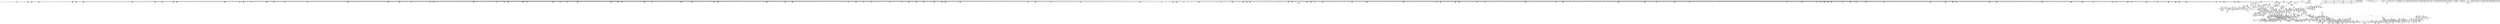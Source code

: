 digraph {
	CE0x50a2f60 [shape=record,shape=Mrecord,label="{CE0x50a2f60|0:_i32,_4:_i32,_8:_i16,_12:_i32,_16:_i32,_20:_i32,_24:_i32,_56:_i8*,_:_SCMRE_574,575_}"]
	CE0x4ffa190 [shape=record,shape=Mrecord,label="{CE0x4ffa190|8:_i8,_32:_%struct.inode*,_%struct.selinux_audit_data*,_128:_i32,_456:_i8*,_:_SCMRE_175,176_}"]
	CE0x4f79970 [shape=record,shape=Mrecord,label="{CE0x4f79970|file_has_perm:_tmp5|security/selinux/hooks.c,1681|*SummSink*}"]
	CE0x4fd1310 [shape=record,shape=Mrecord,label="{CE0x4fd1310|8:_i8,_32:_%struct.inode*,_%struct.selinux_audit_data*,_128:_i32,_456:_i8*,_:_SCMRE_32,40_|*MultipleSource*|security/selinux/hooks.c,3350|Function::selinux_file_fcntl&Arg::file::}"]
	CE0x50977a0 [shape=record,shape=Mrecord,label="{CE0x50977a0|0:_i32,_4:_i32,_8:_i16,_12:_i32,_16:_i32,_20:_i32,_24:_i32,_56:_i8*,_:_SCMRE_290,291_}"]
	CE0x6ba9730 [shape=record,shape=Mrecord,label="{CE0x6ba9730|i64*_getelementptr_inbounds_(_33_x_i64_,_33_x_i64_*___llvm_gcov_ctr260,_i64_0,_i64_0)|*Constant*|*SummSink*}"]
	CE0x500bb40 [shape=record,shape=Mrecord,label="{CE0x500bb40|i64*_getelementptr_inbounds_(_33_x_i64_,_33_x_i64_*___llvm_gcov_ctr260,_i64_0,_i64_28)|*Constant*}"]
	CE0x501fe00 [shape=record,shape=Mrecord,label="{CE0x501fe00|_ret_i32_%err.0,_!dbg_!27765|security/selinux/hooks.c,3379|*SummSource*}"]
	CE0x501dd50 [shape=record,shape=Mrecord,label="{CE0x501dd50|_call_void___llvm_gcov_indirect_counter_increment(i32*___llvm_gcov_global_state_pred262,_i64**_getelementptr_inbounds_(_4_x_i64*_,_4_x_i64*_*___llvm_gcda_edge_table261,_i64_0,_i64_0)),_!dbg_!27764|security/selinux/hooks.c,3379}"]
	CE0x4fb8710 [shape=record,shape=Mrecord,label="{CE0x4fb8710|inode_has_perm:_bb}"]
	CE0x5019410 [shape=record,shape=Mrecord,label="{CE0x5019410|i64*_getelementptr_inbounds_(_33_x_i64_,_33_x_i64_*___llvm_gcov_ctr260,_i64_0,_i64_30)|*Constant*|*SummSource*}"]
	CE0x5091660 [shape=record,shape=Mrecord,label="{CE0x5091660|0:_i32,_4:_i32,_8:_i16,_12:_i32,_16:_i32,_20:_i32,_24:_i32,_56:_i8*,_:_SCMRE_212,216_|*MultipleSource*|*LoadInst*|include/linux/fs.h,1916|security/selinux/hooks.c,1675|Function::inode_has_perm&Arg::inode::|security/selinux/hooks.c,1611}"]
	CE0x50586b0 [shape=record,shape=Mrecord,label="{CE0x50586b0|_ret_i32_%tmp6,_!dbg_!27716|security/selinux/hooks.c,197}"]
	CE0x500f510 [shape=record,shape=Mrecord,label="{CE0x500f510|selinux_file_fcntl:_and8|security/selinux/hooks.c,3350}"]
	CE0x4fd08f0 [shape=record,shape=Mrecord,label="{CE0x4fd08f0|8:_i8,_32:_%struct.inode*,_%struct.selinux_audit_data*,_128:_i32,_456:_i8*,_:_SCMRE_10,11_}"]
	CE0x500c800 [shape=record,shape=Mrecord,label="{CE0x500c800|selinux_file_fcntl:_and|security/selinux/hooks.c,3350}"]
	CE0x4faa580 [shape=record,shape=Mrecord,label="{CE0x4faa580|GLOBAL:___llvm_gcov_global_state_pred262|Global_var:__llvm_gcov_global_state_pred262}"]
	CE0x4ff50e0 [shape=record,shape=Mrecord,label="{CE0x4ff50e0|8:_i8,_32:_%struct.inode*,_%struct.selinux_audit_data*,_128:_i32,_456:_i8*,_:_SCMRE_116,117_}"]
	CE0x4f9ec40 [shape=record,shape=Mrecord,label="{CE0x4f9ec40|GLOBAL:_current_task|Global_var:current_task|*SummSource*}"]
	CE0x50a1970 [shape=record,shape=Mrecord,label="{CE0x50a1970|0:_i32,_4:_i32,_8:_i16,_12:_i32,_16:_i32,_20:_i32,_24:_i32,_56:_i8*,_:_SCMRE_561,562_}"]
	CE0x4fb12d0 [shape=record,shape=Mrecord,label="{CE0x4fb12d0|file_has_perm:_tmp17|security/selinux/hooks.c,1689}"]
	CE0x4fb49a0 [shape=record,shape=Mrecord,label="{CE0x4fb49a0|i32_37|*Constant*}"]
	CE0x4fb3e10 [shape=record,shape=Mrecord,label="{CE0x4fb3e10|selinux_file_fcntl:_tmp32|security/selinux/hooks.c,3350|*SummSource*}"]
	CE0x505b7d0 [shape=record,shape=Mrecord,label="{CE0x505b7d0|inode_has_perm:_tmp1|*SummSink*}"]
	CE0x5050f00 [shape=record,shape=Mrecord,label="{CE0x5050f00|__validate_creds:_tmp6|include/linux/cred.h,174}"]
	CE0x50ac340 [shape=record,shape=Mrecord,label="{CE0x50ac340|0:_i32,_4:_i32,_8:_i16,_12:_i32,_16:_i32,_20:_i32,_24:_i32,_56:_i8*,_:_SCMRE_816,824_|*MultipleSource*|*LoadInst*|include/linux/fs.h,1916|security/selinux/hooks.c,1675|Function::inode_has_perm&Arg::inode::|security/selinux/hooks.c,1611}"]
	CE0x50300b0 [shape=record,shape=Mrecord,label="{CE0x50300b0|file_inode:_entry}"]
	CE0x505ac40 [shape=record,shape=Mrecord,label="{CE0x505ac40|GLOBAL:___validate_creds|*Constant*|*SummSink*}"]
	CE0x50a5990 [shape=record,shape=Mrecord,label="{CE0x50a5990|0:_i32,_4:_i32,_8:_i16,_12:_i32,_16:_i32,_20:_i32,_24:_i32,_56:_i8*,_:_SCMRE_599,600_}"]
	CE0x50a86b0 [shape=record,shape=Mrecord,label="{CE0x50a86b0|0:_i32,_4:_i32,_8:_i16,_12:_i32,_16:_i32,_20:_i32,_24:_i32,_56:_i8*,_:_SCMRE_640,648_|*MultipleSource*|*LoadInst*|include/linux/fs.h,1916|security/selinux/hooks.c,1675|Function::inode_has_perm&Arg::inode::|security/selinux/hooks.c,1611}"]
	CE0x504e050 [shape=record,shape=Mrecord,label="{CE0x504e050|avc_has_perm:_requested|Function::avc_has_perm&Arg::requested::}"]
	CE0x4f9d630 [shape=record,shape=Mrecord,label="{CE0x4f9d630|GLOBAL:_selinux_file_fcntl.__warned|Global_var:selinux_file_fcntl.__warned}"]
	CE0x4f91a00 [shape=record,shape=Mrecord,label="{CE0x4f91a00|selinux_file_fcntl:_sw.epilog|*SummSource*}"]
	CE0x50970e0 [shape=record,shape=Mrecord,label="{CE0x50970e0|0:_i32,_4:_i32,_8:_i16,_12:_i32,_16:_i32,_20:_i32,_24:_i32,_56:_i8*,_:_SCMRE_286,287_}"]
	CE0x50520f0 [shape=record,shape=Mrecord,label="{CE0x50520f0|file_has_perm:_rc.1|*SummSource*}"]
	CE0x50a8dc0 [shape=record,shape=Mrecord,label="{CE0x50a8dc0|0:_i32,_4:_i32,_8:_i16,_12:_i32,_16:_i32,_20:_i32,_24:_i32,_56:_i8*,_:_SCMRE_656,664_|*MultipleSource*|*LoadInst*|include/linux/fs.h,1916|security/selinux/hooks.c,1675|Function::inode_has_perm&Arg::inode::|security/selinux/hooks.c,1611}"]
	CE0x4f8b4c0 [shape=record,shape=Mrecord,label="{CE0x4f8b4c0|__validate_creds:_lnot1|include/linux/cred.h,173}"]
	CE0x4ffa4f0 [shape=record,shape=Mrecord,label="{CE0x4ffa4f0|8:_i8,_32:_%struct.inode*,_%struct.selinux_audit_data*,_128:_i32,_456:_i8*,_:_SCMRE_177,178_}"]
	CE0x4ffcd70 [shape=record,shape=Mrecord,label="{CE0x4ffcd70|8:_i8,_32:_%struct.inode*,_%struct.selinux_audit_data*,_128:_i32,_456:_i8*,_:_SCMRE_201,202_}"]
	CE0x4fa2e00 [shape=record,shape=Mrecord,label="{CE0x4fa2e00|GLOBAL:_get_current|*Constant*}"]
	CE0x50b3850 [shape=record,shape=Mrecord,label="{CE0x50b3850|0:_i32,_4:_i32,_8:_i16,_12:_i32,_16:_i32,_20:_i32,_24:_i32,_56:_i8*,_:_SCMRE_923,924_}"]
	CE0x4fa9b30 [shape=record,shape=Mrecord,label="{CE0x4fa9b30|i32_3345|*Constant*|*SummSink*}"]
	CE0x5036130 [shape=record,shape=Mrecord,label="{CE0x5036130|i32_(i32,_i32,_i16,_i32,_%struct.common_audit_data*)*_bitcast_(i32_(i32,_i32,_i16,_i32,_%struct.common_audit_data.495*)*_avc_has_perm_to_i32_(i32,_i32,_i16,_i32,_%struct.common_audit_data*)*)|*Constant*|*SummSink*}"]
	CE0x50a1cd0 [shape=record,shape=Mrecord,label="{CE0x50a1cd0|0:_i32,_4:_i32,_8:_i16,_12:_i32,_16:_i32,_20:_i32,_24:_i32,_56:_i8*,_:_SCMRE_563,564_}"]
	CE0x509d730 [shape=record,shape=Mrecord,label="{CE0x509d730|0:_i32,_4:_i32,_8:_i16,_12:_i32,_16:_i32,_20:_i32,_24:_i32,_56:_i8*,_:_SCMRE_475,476_}"]
	CE0x5002650 [shape=record,shape=Mrecord,label="{CE0x5002650|8:_i8,_32:_%struct.inode*,_%struct.selinux_audit_data*,_128:_i32,_456:_i8*,_:_SCMRE_408,416_|*MultipleSource*|security/selinux/hooks.c,3350|Function::selinux_file_fcntl&Arg::file::}"]
	CE0x50c9600 [shape=record,shape=Mrecord,label="{CE0x50c9600|i64*_getelementptr_inbounds_(_8_x_i64_,_8_x_i64_*___llvm_gcov_ctr154,_i64_0,_i64_5)|*Constant*|*SummSource*}"]
	CE0x50b7900 [shape=record,shape=Mrecord,label="{CE0x50b7900|i32_512|*Constant*|*SummSource*}"]
	CE0x5026650 [shape=record,shape=Mrecord,label="{CE0x5026650|file_has_perm:_tmp23|security/selinux/hooks.c,1694}"]
	CE0x4fa7030 [shape=record,shape=Mrecord,label="{CE0x4fa7030|0:_i8,_:_GCMR_selinux_file_fcntl.__warned_internal_global_i8_0,_section_.data.unlikely_,_align_1:_elem_0:default:}"]
	CE0x50938d0 [shape=record,shape=Mrecord,label="{CE0x50938d0|0:_i32,_4:_i32,_8:_i16,_12:_i32,_16:_i32,_20:_i32,_24:_i32,_56:_i8*,_:_SCMRE_253,254_}"]
	CE0x4ffc350 [shape=record,shape=Mrecord,label="{CE0x4ffc350|8:_i8,_32:_%struct.inode*,_%struct.selinux_audit_data*,_128:_i32,_456:_i8*,_:_SCMRE_195,196_}"]
	CE0x5024530 [shape=record,shape=Mrecord,label="{CE0x5024530|i64_7|*Constant*}"]
	CE0x50b6c70 [shape=record,shape=Mrecord,label="{CE0x50b6c70|0:_i32,_4:_i32,_8:_i16,_12:_i32,_16:_i32,_20:_i32,_24:_i32,_56:_i8*,_:_SCMRE_992,1000_|*MultipleSource*|*LoadInst*|include/linux/fs.h,1916|security/selinux/hooks.c,1675|Function::inode_has_perm&Arg::inode::|security/selinux/hooks.c,1611}"]
	CE0x502de90 [shape=record,shape=Mrecord,label="{CE0x502de90|file_has_perm:_tmp|*SummSource*}"]
	CE0x5023210 [shape=record,shape=Mrecord,label="{CE0x5023210|i64*_getelementptr_inbounds_(_8_x_i64_,_8_x_i64_*___llvm_gcov_ctr154,_i64_0,_i64_2)|*Constant*|*SummSink*}"]
	CE0x5087d90 [shape=record,shape=Mrecord,label="{CE0x5087d90|0:_i32,_4:_i32,_8:_i16,_12:_i32,_16:_i32,_20:_i32,_24:_i32,_56:_i8*,_:_SCMRE_64,72_|*MultipleSource*|*LoadInst*|include/linux/fs.h,1916|security/selinux/hooks.c,1675|Function::inode_has_perm&Arg::inode::|security/selinux/hooks.c,1611}"]
	CE0x50a6f80 [shape=record,shape=Mrecord,label="{CE0x50a6f80|0:_i32,_4:_i32,_8:_i16,_12:_i32,_16:_i32,_20:_i32,_24:_i32,_56:_i8*,_:_SCMRE_612,613_}"]
	CE0x50ace40 [shape=record,shape=Mrecord,label="{CE0x50ace40|0:_i32,_4:_i32,_8:_i16,_12:_i32,_16:_i32,_20:_i32,_24:_i32,_56:_i8*,_:_SCMRE_848,856_|*MultipleSource*|*LoadInst*|include/linux/fs.h,1916|security/selinux/hooks.c,1675|Function::inode_has_perm&Arg::inode::|security/selinux/hooks.c,1611}"]
	CE0x5009990 [shape=record,shape=Mrecord,label="{CE0x5009990|__validate_creds:_file|Function::__validate_creds&Arg::file::}"]
	CE0x4fa5a70 [shape=record,shape=Mrecord,label="{CE0x4fa5a70|selinux_file_fcntl:_tmp22|security/selinux/hooks.c,3350|*SummSource*}"]
	CE0x4fcd8c0 [shape=record,shape=Mrecord,label="{CE0x4fcd8c0|i64*_getelementptr_inbounds_(_2_x_i64_,_2_x_i64_*___llvm_gcov_ctr162,_i64_0,_i64_1)|*Constant*|*SummSink*}"]
	CE0x4ff9c80 [shape=record,shape=Mrecord,label="{CE0x4ff9c80|8:_i8,_32:_%struct.inode*,_%struct.selinux_audit_data*,_128:_i32,_456:_i8*,_:_SCMRE_172,173_}"]
	CE0x4ff3af0 [shape=record,shape=Mrecord,label="{CE0x4ff3af0|8:_i8,_32:_%struct.inode*,_%struct.selinux_audit_data*,_128:_i32,_456:_i8*,_:_SCMRE_103,104_}"]
	CE0x50a77f0 [shape=record,shape=Mrecord,label="{CE0x50a77f0|0:_i32,_4:_i32,_8:_i16,_12:_i32,_16:_i32,_20:_i32,_24:_i32,_56:_i8*,_:_SCMRE_617,618_}"]
	CE0x4fa7580 [shape=record,shape=Mrecord,label="{CE0x4fa7580|selinux_file_fcntl:_tmp13|security/selinux/hooks.c,3345|*SummSource*}"]
	CE0x50b67d0 [shape=record,shape=Mrecord,label="{CE0x50b67d0|0:_i32,_4:_i32,_8:_i16,_12:_i32,_16:_i32,_20:_i32,_24:_i32,_56:_i8*,_:_SCMRE_983,984_}"]
	CE0x504ee70 [shape=record,shape=Mrecord,label="{CE0x504ee70|__validate_creds:_tmp8|include/linux/cred.h,175|*SummSource*}"]
	CE0x505b400 [shape=record,shape=Mrecord,label="{CE0x505b400|__validate_creds:_expval|include/linux/cred.h,173|*SummSource*}"]
	CE0x4f7f580 [shape=record,shape=Mrecord,label="{CE0x4f7f580|i64_5|*Constant*|*SummSink*}"]
	CE0x4fa1ca0 [shape=record,shape=Mrecord,label="{CE0x4fa1ca0|i32_10|*Constant*}"]
	CE0x4ff3e50 [shape=record,shape=Mrecord,label="{CE0x4ff3e50|8:_i8,_32:_%struct.inode*,_%struct.selinux_audit_data*,_128:_i32,_456:_i8*,_:_SCMRE_105,106_}"]
	CE0x5089e50 [shape=record,shape=Mrecord,label="{CE0x5089e50|0:_i32,_4:_i32,_8:_i16,_12:_i32,_16:_i32,_20:_i32,_24:_i32,_56:_i8*,_:_SCMRE_141,142_}"]
	CE0x5030f70 [shape=record,shape=Mrecord,label="{CE0x5030f70|file_inode:_tmp1|*SummSource*}"]
	CE0x4f889f0 [shape=record,shape=Mrecord,label="{CE0x4f889f0|i32_11|*Constant*}"]
	CE0x50b1ba0 [shape=record,shape=Mrecord,label="{CE0x50b1ba0|0:_i32,_4:_i32,_8:_i16,_12:_i32,_16:_i32,_20:_i32,_24:_i32,_56:_i8*,_:_SCMRE_906,907_}"]
	CE0x4f95250 [shape=record,shape=Mrecord,label="{CE0x4f95250|i8*_getelementptr_inbounds_(_25_x_i8_,_25_x_i8_*_.str3,_i32_0,_i32_0)|*Constant*|*SummSink*}"]
	CE0x4fa9c90 [shape=record,shape=Mrecord,label="{CE0x4fa9c90|i8*_getelementptr_inbounds_(_45_x_i8_,_45_x_i8_*_.str12,_i32_0,_i32_0)|*Constant*}"]
	"CONST[source:2(external),value:0(static)][purpose:{operation}]"
	CE0x6210b60 [shape=record,shape=Mrecord,label="{CE0x6210b60|selinux_file_fcntl:_land.lhs.true7|*SummSource*}"]
	CE0x5030140 [shape=record,shape=Mrecord,label="{CE0x5030140|file_inode:_entry|*SummSource*}"]
	CE0x4fd3100 [shape=record,shape=Mrecord,label="{CE0x4fd3100|8:_i8,_32:_%struct.inode*,_%struct.selinux_audit_data*,_128:_i32,_456:_i8*,_:_SCMRE_58,59_}"]
	CE0x50c7fb0 [shape=record,shape=Mrecord,label="{CE0x50c7fb0|GLOBAL:___llvm_gcov_ctr154|Global_var:__llvm_gcov_ctr154}"]
	CE0x5019540 [shape=record,shape=Mrecord,label="{CE0x5019540|i64*_getelementptr_inbounds_(_33_x_i64_,_33_x_i64_*___llvm_gcov_ctr260,_i64_0,_i64_30)|*Constant*|*SummSink*}"]
	CE0x503d6a0 [shape=record,shape=Mrecord,label="{CE0x503d6a0|file_has_perm:_tmp9|security/selinux/hooks.c,1683|*SummSource*}"]
	CE0x4f8d940 [shape=record,shape=Mrecord,label="{CE0x4f8d940|_call_void_mcount()_#3}"]
	CE0x4fb0c90 [shape=record,shape=Mrecord,label="{CE0x4fb0c90|file_has_perm:_tmp16|security/selinux/hooks.c,1689}"]
	CE0x5030690 [shape=record,shape=Mrecord,label="{CE0x5030690|0:_i32,_4:_i32,_8:_i16,_12:_i32,_16:_i32,_20:_i32,_24:_i32,_56:_i8*,_:_SCMRE_24,32_|*MultipleSource*|*LoadInst*|include/linux/fs.h,1916|security/selinux/hooks.c,1675|Function::inode_has_perm&Arg::inode::|security/selinux/hooks.c,1611}"]
	CE0x50aa940 [shape=record,shape=Mrecord,label="{CE0x50aa940|0:_i32,_4:_i32,_8:_i16,_12:_i32,_16:_i32,_20:_i32,_24:_i32,_56:_i8*,_:_SCMRE_736,740_|*MultipleSource*|*LoadInst*|include/linux/fs.h,1916|security/selinux/hooks.c,1675|Function::inode_has_perm&Arg::inode::|security/selinux/hooks.c,1611}"]
	CE0x50c6df0 [shape=record,shape=Mrecord,label="{CE0x50c6df0|inode_has_perm:_expval|security/selinux/hooks.c,1611|*SummSource*}"]
	CE0x504ea90 [shape=record,shape=Mrecord,label="{CE0x504ea90|i64*_getelementptr_inbounds_(_8_x_i64_,_8_x_i64_*___llvm_gcov_ctr154,_i64_0,_i64_7)|*Constant*}"]
	CE0x50981c0 [shape=record,shape=Mrecord,label="{CE0x50981c0|0:_i32,_4:_i32,_8:_i16,_12:_i32,_16:_i32,_20:_i32,_24:_i32,_56:_i8*,_:_SCMRE_296,297_}"]
	CE0x5091f20 [shape=record,shape=Mrecord,label="{CE0x5091f20|0:_i32,_4:_i32,_8:_i16,_12:_i32,_16:_i32,_20:_i32,_24:_i32,_56:_i8*,_:_SCMRE_232,236_|*MultipleSource*|*LoadInst*|include/linux/fs.h,1916|security/selinux/hooks.c,1675|Function::inode_has_perm&Arg::inode::|security/selinux/hooks.c,1611}"]
	CE0x4f8af70 [shape=record,shape=Mrecord,label="{CE0x4f8af70|0:_i32,_4:_i32,_8:_i32,_12:_i32,_:_CMRE_8,12_|*MultipleSource*|security/selinux/hooks.c,196|security/selinux/hooks.c,197|*LoadInst*|security/selinux/hooks.c,196}"]
	CE0x4fdd540 [shape=record,shape=Mrecord,label="{CE0x4fdd540|selinux_file_fcntl:_cred4|security/selinux/hooks.c,3345|*SummSink*}"]
	CE0x505ed30 [shape=record,shape=Mrecord,label="{CE0x505ed30|inode_has_perm:_tmp3|*SummSource*}"]
	CE0x4f833d0 [shape=record,shape=Mrecord,label="{CE0x4f833d0|selinux_file_fcntl:_do.body}"]
	CE0x4f936b0 [shape=record,shape=Mrecord,label="{CE0x4f936b0|i64_1|*Constant*}"]
	CE0x4fa1080 [shape=record,shape=Mrecord,label="{CE0x4fa1080|i32_7|*Constant*}"]
	CE0x4fd37c0 [shape=record,shape=Mrecord,label="{CE0x4fd37c0|8:_i8,_32:_%struct.inode*,_%struct.selinux_audit_data*,_128:_i32,_456:_i8*,_:_SCMRE_62,63_}"]
	CE0x508af90 [shape=record,shape=Mrecord,label="{CE0x508af90|0:_i32,_4:_i32,_8:_i16,_12:_i32,_16:_i32,_20:_i32,_24:_i32,_56:_i8*,_:_SCMRE_153,154_}"]
	CE0x5015be0 [shape=record,shape=Mrecord,label="{CE0x5015be0|file_has_perm:_tmp19|security/selinux/hooks.c,1690|*SummSink*}"]
	CE0x4f970f0 [shape=record,shape=Mrecord,label="{CE0x4f970f0|selinux_file_fcntl:_tmp15|security/selinux/hooks.c,3345|*SummSource*}"]
	CE0x4f9e220 [shape=record,shape=Mrecord,label="{CE0x4f9e220|file_inode:_tmp}"]
	CE0x4fa0f00 [shape=record,shape=Mrecord,label="{CE0x4fa0f00|selinux_file_fcntl:_if.end}"]
	CE0x4fbb2e0 [shape=record,shape=Mrecord,label="{CE0x4fbb2e0|i32_14|*Constant*}"]
	CE0x4fa66a0 [shape=record,shape=Mrecord,label="{CE0x4fa66a0|selinux_file_fcntl:_tmp18|security/selinux/hooks.c,3345}"]
	CE0x502a700 [shape=record,shape=Mrecord,label="{CE0x502a700|GLOBAL:_inode_has_perm|*Constant*|*SummSource*}"]
	CE0x4fd0aa0 [shape=record,shape=Mrecord,label="{CE0x4fd0aa0|8:_i8,_32:_%struct.inode*,_%struct.selinux_audit_data*,_128:_i32,_456:_i8*,_:_SCMRE_11,12_}"]
	CE0x4fb1440 [shape=record,shape=Mrecord,label="{CE0x4fb1440|file_has_perm:_tmp17|security/selinux/hooks.c,1689|*SummSource*}"]
	CE0x501a220 [shape=record,shape=Mrecord,label="{CE0x501a220|_call_void___llvm_gcov_indirect_counter_increment(i32*___llvm_gcov_global_state_pred262,_i64**_getelementptr_inbounds_(_4_x_i64*_,_4_x_i64*_*___llvm_gcda_edge_table261,_i64_0,_i64_3)),_!dbg_!27761|security/selinux/hooks.c,3375}"]
	CE0x4faedd0 [shape=record,shape=Mrecord,label="{CE0x4faedd0|i64**_getelementptr_inbounds_(_4_x_i64*_,_4_x_i64*_*___llvm_gcda_edge_table261,_i64_0,_i64_1)|*Constant*|*SummSource*}"]
	CE0x50a0940 [shape=record,shape=Mrecord,label="{CE0x50a0940|0:_i32,_4:_i32,_8:_i16,_12:_i32,_16:_i32,_20:_i32,_24:_i32,_56:_i8*,_:_SCMRE_553,554_}"]
	CE0x5035580 [shape=record,shape=Mrecord,label="{CE0x5035580|file_has_perm:_tmp11|security/selinux/hooks.c,1684|*SummSource*}"]
	CE0x50292d0 [shape=record,shape=Mrecord,label="{CE0x50292d0|file_has_perm:_tmp24|security/selinux/hooks.c,1695}"]
	CE0x4fd03e0 [shape=record,shape=Mrecord,label="{CE0x4fd03e0|8:_i8,_32:_%struct.inode*,_%struct.selinux_audit_data*,_128:_i32,_456:_i8*,_:_SCMRE_7,8_}"]
	CE0x4ffe360 [shape=record,shape=Mrecord,label="{CE0x4ffe360|8:_i8,_32:_%struct.inode*,_%struct.selinux_audit_data*,_128:_i32,_456:_i8*,_:_SCMRE_214,215_}"]
	CE0x5097290 [shape=record,shape=Mrecord,label="{CE0x5097290|0:_i32,_4:_i32,_8:_i16,_12:_i32,_16:_i32,_20:_i32,_24:_i32,_56:_i8*,_:_SCMRE_287,288_}"]
	CE0x500c0a0 [shape=record,shape=Mrecord,label="{CE0x500c0a0|i64*_getelementptr_inbounds_(_33_x_i64_,_33_x_i64_*___llvm_gcov_ctr260,_i64_0,_i64_28)|*Constant*|*SummSource*}"]
	CE0x4fd6700 [shape=record,shape=Mrecord,label="{CE0x4fd6700|8:_i8,_32:_%struct.inode*,_%struct.selinux_audit_data*,_128:_i32,_456:_i8*,_:_SCMRE_90,91_}"]
	CE0x5058570 [shape=record,shape=Mrecord,label="{CE0x5058570|cred_sid:_cred|Function::cred_sid&Arg::cred::}"]
	CE0x4f94740 [shape=record,shape=Mrecord,label="{CE0x4f94740|selinux_file_fcntl:_tmp24|security/selinux/hooks.c,3350|*SummSource*}"]
	CE0x5034ed0 [shape=record,shape=Mrecord,label="{CE0x5034ed0|file_has_perm:_sid3|security/selinux/hooks.c,1684|*SummSource*}"]
	CE0x4ffa850 [shape=record,shape=Mrecord,label="{CE0x4ffa850|8:_i8,_32:_%struct.inode*,_%struct.selinux_audit_data*,_128:_i32,_456:_i8*,_:_SCMRE_179,180_}"]
	CE0x4faa940 [shape=record,shape=Mrecord,label="{CE0x4faa940|selinux_file_fcntl:_tmp17|security/selinux/hooks.c,3345}"]
	CE0x508b970 [shape=record,shape=Mrecord,label="{CE0x508b970|0:_i32,_4:_i32,_8:_i16,_12:_i32,_16:_i32,_20:_i32,_24:_i32,_56:_i8*,_:_SCMRE_159,160_}"]
	CE0x4fd5470 [shape=record,shape=Mrecord,label="{CE0x4fd5470|8:_i8,_32:_%struct.inode*,_%struct.selinux_audit_data*,_128:_i32,_456:_i8*,_:_SCMRE_79,80_}"]
	CE0x4fa46a0 [shape=record,shape=Mrecord,label="{CE0x4fa46a0|selinux_file_fcntl:_tmp7|security/selinux/hooks.c,3345|*SummSource*}"]
	CE0x5097e60 [shape=record,shape=Mrecord,label="{CE0x5097e60|0:_i32,_4:_i32,_8:_i16,_12:_i32,_16:_i32,_20:_i32,_24:_i32,_56:_i8*,_:_SCMRE_294,295_}"]
	CE0x50ab9c0 [shape=record,shape=Mrecord,label="{CE0x50ab9c0|0:_i32,_4:_i32,_8:_i16,_12:_i32,_16:_i32,_20:_i32,_24:_i32,_56:_i8*,_:_SCMRE_792,800_|*MultipleSource*|*LoadInst*|include/linux/fs.h,1916|security/selinux/hooks.c,1675|Function::inode_has_perm&Arg::inode::|security/selinux/hooks.c,1611}"]
	CE0x50b6620 [shape=record,shape=Mrecord,label="{CE0x50b6620|0:_i32,_4:_i32,_8:_i16,_12:_i32,_16:_i32,_20:_i32,_24:_i32,_56:_i8*,_:_SCMRE_982,983_}"]
	CE0x4ff8ba0 [shape=record,shape=Mrecord,label="{CE0x4ff8ba0|8:_i8,_32:_%struct.inode*,_%struct.selinux_audit_data*,_128:_i32,_456:_i8*,_:_SCMRE_162,163_}"]
	CE0x500afb0 [shape=record,shape=Mrecord,label="{CE0x500afb0|selinux_file_fcntl:_tmp27|security/selinux/hooks.c,3350|*SummSource*}"]
	CE0x5018c40 [shape=record,shape=Mrecord,label="{CE0x5018c40|i64**_getelementptr_inbounds_(_4_x_i64*_,_4_x_i64*_*___llvm_gcda_edge_table261,_i64_0,_i64_2)|*Constant*}"]
	CE0x4ff89f0 [shape=record,shape=Mrecord,label="{CE0x4ff89f0|8:_i8,_32:_%struct.inode*,_%struct.selinux_audit_data*,_128:_i32,_456:_i8*,_:_SCMRE_161,162_}"]
	CE0x4f801a0 [shape=record,shape=Mrecord,label="{CE0x4f801a0|selinux_file_fcntl:_sw.epilog|*SummSink*}"]
	CE0x501c650 [shape=record,shape=Mrecord,label="{CE0x501c650|selinux_file_fcntl:_tmp36|security/selinux/hooks.c,3375}"]
	CE0x4f98d10 [shape=record,shape=Mrecord,label="{CE0x4f98d10|GLOBAL:_get_current|*Constant*|*SummSink*}"]
	CE0x4ffcf20 [shape=record,shape=Mrecord,label="{CE0x4ffcf20|8:_i8,_32:_%struct.inode*,_%struct.selinux_audit_data*,_128:_i32,_456:_i8*,_:_SCMRE_202,203_}"]
	CE0x5027450 [shape=record,shape=Mrecord,label="{CE0x5027450|inode_has_perm:_adp|Function::inode_has_perm&Arg::adp::}"]
	CE0x4f94380 [shape=record,shape=Mrecord,label="{CE0x4f94380|selinux_file_fcntl:_tmp23|security/selinux/hooks.c,3350|*SummSink*}"]
	CE0x50a7130 [shape=record,shape=Mrecord,label="{CE0x50a7130|0:_i32,_4:_i32,_8:_i16,_12:_i32,_16:_i32,_20:_i32,_24:_i32,_56:_i8*,_:_SCMRE_613,614_}"]
	CE0x4fce470 [shape=record,shape=Mrecord,label="{CE0x4fce470|i64_26|*Constant*}"]
	CE0x5029b30 [shape=record,shape=Mrecord,label="{CE0x5029b30|file_has_perm:_tmp25|security/selinux/hooks.c,1695|*SummSource*}"]
	CE0x509fe40 [shape=record,shape=Mrecord,label="{CE0x509fe40|0:_i32,_4:_i32,_8:_i16,_12:_i32,_16:_i32,_20:_i32,_24:_i32,_56:_i8*,_:_SCMRE_528,536_|*MultipleSource*|*LoadInst*|include/linux/fs.h,1916|security/selinux/hooks.c,1675|Function::inode_has_perm&Arg::inode::|security/selinux/hooks.c,1611}"]
	CE0x4fbac10 [shape=record,shape=Mrecord,label="{CE0x4fbac10|i64*_getelementptr_inbounds_(_12_x_i64_,_12_x_i64_*___llvm_gcov_ctr170,_i64_0,_i64_0)|*Constant*|*SummSink*}"]
	CE0x4f91930 [shape=record,shape=Mrecord,label="{CE0x4f91930|selinux_file_fcntl:_sw.epilog}"]
	CE0x50c1f00 [shape=record,shape=Mrecord,label="{CE0x50c1f00|i64*_getelementptr_inbounds_(_5_x_i64_,_5_x_i64_*___llvm_gcov_ctr155,_i64_0,_i64_3)|*Constant*|*SummSource*}"]
	CE0x50b4c90 [shape=record,shape=Mrecord,label="{CE0x50b4c90|0:_i32,_4:_i32,_8:_i16,_12:_i32,_16:_i32,_20:_i32,_24:_i32,_56:_i8*,_:_SCMRE_935,936_}"]
	CE0x5084aa0 [shape=record,shape=Mrecord,label="{CE0x5084aa0|i32_22|*Constant*}"]
	CE0x4fdba20 [shape=record,shape=Mrecord,label="{CE0x4fdba20|file_has_perm:_cmp|security/selinux/hooks.c,1683|*SummSource*}"]
	CE0x502abd0 [shape=record,shape=Mrecord,label="{CE0x502abd0|inode_has_perm:_cred|Function::inode_has_perm&Arg::cred::|*SummSource*}"]
	CE0x4fa0bc0 [shape=record,shape=Mrecord,label="{CE0x4fa0bc0|i1_true|*Constant*|*SummSink*}"]
	CE0x50840e0 [shape=record,shape=Mrecord,label="{CE0x50840e0|__validate_creds:_tmp1}"]
	CE0x5010650 [shape=record,shape=Mrecord,label="{CE0x5010650|avc_has_perm:_auditdata|Function::avc_has_perm&Arg::auditdata::|*SummSource*}"]
	CE0x509bcc0 [shape=record,shape=Mrecord,label="{CE0x509bcc0|0:_i32,_4:_i32,_8:_i16,_12:_i32,_16:_i32,_20:_i32,_24:_i32,_56:_i8*,_:_SCMRE_416,424_|*MultipleSource*|*LoadInst*|include/linux/fs.h,1916|security/selinux/hooks.c,1675|Function::inode_has_perm&Arg::inode::|security/selinux/hooks.c,1611}"]
	CE0x504cc90 [shape=record,shape=Mrecord,label="{CE0x504cc90|inode_has_perm:_call4|security/selinux/hooks.c,1617}"]
	CE0x4fd8cf0 [shape=record,shape=Mrecord,label="{CE0x4fd8cf0|file_has_perm:_path|security/selinux/hooks.c,1681}"]
	CE0x50c2e70 [shape=record,shape=Mrecord,label="{CE0x50c2e70|i64*_getelementptr_inbounds_(_5_x_i64_,_5_x_i64_*___llvm_gcov_ctr155,_i64_0,_i64_4)|*Constant*}"]
	CE0x5016280 [shape=record,shape=Mrecord,label="{CE0x5016280|file_has_perm:_tobool7|security/selinux/hooks.c,1694|*SummSource*}"]
	CE0x4fd2bf0 [shape=record,shape=Mrecord,label="{CE0x4fd2bf0|8:_i8,_32:_%struct.inode*,_%struct.selinux_audit_data*,_128:_i32,_456:_i8*,_:_SCMRE_55,56_}"]
	CE0x50b4780 [shape=record,shape=Mrecord,label="{CE0x50b4780|0:_i32,_4:_i32,_8:_i16,_12:_i32,_16:_i32,_20:_i32,_24:_i32,_56:_i8*,_:_SCMRE_932,933_}"]
	CE0x4f87d20 [shape=record,shape=Mrecord,label="{CE0x4f87d20|selinux_file_fcntl:_tmp19|security/selinux/hooks.c,3345}"]
	CE0x5051cd0 [shape=record,shape=Mrecord,label="{CE0x5051cd0|file_has_perm:_tmp27|security/selinux/hooks.c,1694|*SummSink*}"]
	CE0x5091810 [shape=record,shape=Mrecord,label="{CE0x5091810|0:_i32,_4:_i32,_8:_i16,_12:_i32,_16:_i32,_20:_i32,_24:_i32,_56:_i8*,_:_SCMRE_216,224_|*MultipleSource*|*LoadInst*|include/linux/fs.h,1916|security/selinux/hooks.c,1675|Function::inode_has_perm&Arg::inode::|security/selinux/hooks.c,1611}"]
	CE0x4fa4030 [shape=record,shape=Mrecord,label="{CE0x4fa4030|i64_4|*Constant*|*SummSink*}"]
	CE0x4fcf1b0 [shape=record,shape=Mrecord,label="{CE0x4fcf1b0|selinux_file_fcntl:_file|Function::selinux_file_fcntl&Arg::file::|*SummSink*}"]
	CE0x509ca80 [shape=record,shape=Mrecord,label="{CE0x509ca80|0:_i32,_4:_i32,_8:_i16,_12:_i32,_16:_i32,_20:_i32,_24:_i32,_56:_i8*,_:_SCMRE_456,464_|*MultipleSource*|*LoadInst*|include/linux/fs.h,1916|security/selinux/hooks.c,1675|Function::inode_has_perm&Arg::inode::|security/selinux/hooks.c,1611}"]
	CE0x50301d0 [shape=record,shape=Mrecord,label="{CE0x50301d0|file_inode:_entry|*SummSink*}"]
	CE0x50a72e0 [shape=record,shape=Mrecord,label="{CE0x50a72e0|0:_i32,_4:_i32,_8:_i16,_12:_i32,_16:_i32,_20:_i32,_24:_i32,_56:_i8*,_:_SCMRE_614,615_}"]
	CE0x500d480 [shape=record,shape=Mrecord,label="{CE0x500d480|i64_25|*Constant*|*SummSink*}"]
	CE0x5093060 [shape=record,shape=Mrecord,label="{CE0x5093060|0:_i32,_4:_i32,_8:_i16,_12:_i32,_16:_i32,_20:_i32,_24:_i32,_56:_i8*,_:_SCMRE_248,249_}"]
	CE0x50a3110 [shape=record,shape=Mrecord,label="{CE0x50a3110|0:_i32,_4:_i32,_8:_i16,_12:_i32,_16:_i32,_20:_i32,_24:_i32,_56:_i8*,_:_SCMRE_575,576_}"]
	CE0x4fb97e0 [shape=record,shape=Mrecord,label="{CE0x4fb97e0|cred_sid:_sid|security/selinux/hooks.c,197|*SummSink*}"]
	CE0x508d9e0 [shape=record,shape=Mrecord,label="{CE0x508d9e0|0:_i32,_4:_i32,_8:_i16,_12:_i32,_16:_i32,_20:_i32,_24:_i32,_56:_i8*,_:_SCMRE_178,179_}"]
	CE0x5083030 [shape=record,shape=Mrecord,label="{CE0x5083030|__validate_creds:_conv|include/linux/cred.h,173|*SummSource*}"]
	CE0x50a17c0 [shape=record,shape=Mrecord,label="{CE0x50a17c0|0:_i32,_4:_i32,_8:_i16,_12:_i32,_16:_i32,_20:_i32,_24:_i32,_56:_i8*,_:_SCMRE_560,561_}"]
	CE0x501bf30 [shape=record,shape=Mrecord,label="{CE0x501bf30|selinux_file_fcntl:_tmp35|security/selinux/hooks.c,3375|*SummSource*}"]
	CE0x5098be0 [shape=record,shape=Mrecord,label="{CE0x5098be0|0:_i32,_4:_i32,_8:_i16,_12:_i32,_16:_i32,_20:_i32,_24:_i32,_56:_i8*,_:_SCMRE_302,303_}"]
	CE0x4fd8fb0 [shape=record,shape=Mrecord,label="{CE0x4fd8fb0|GLOBAL:___llvm_gcov_ctr260|Global_var:__llvm_gcov_ctr260|*SummSource*}"]
	CE0x50a4f70 [shape=record,shape=Mrecord,label="{CE0x50a4f70|0:_i32,_4:_i32,_8:_i16,_12:_i32,_16:_i32,_20:_i32,_24:_i32,_56:_i8*,_:_SCMRE_593,594_}"]
	CE0x4fccd60 [shape=record,shape=Mrecord,label="{CE0x4fccd60|inode_has_perm:_if.then|*SummSource*}"]
	CE0x4fb4d80 [shape=record,shape=Mrecord,label="{CE0x4fb4d80|i32_4|*Constant*|*SummSource*}"]
	CE0x4ff84e0 [shape=record,shape=Mrecord,label="{CE0x4ff84e0|8:_i8,_32:_%struct.inode*,_%struct.selinux_audit_data*,_128:_i32,_456:_i8*,_:_SCMRE_158,159_}"]
	CE0x5010ef0 [shape=record,shape=Mrecord,label="{CE0x5010ef0|file_has_perm:_tobool|security/selinux/hooks.c,1688}"]
	CE0x4fd9d40 [shape=record,shape=Mrecord,label="{CE0x4fd9d40|i32_-1|*Constant*|*SummSink*}"]
	CE0x4ffe510 [shape=record,shape=Mrecord,label="{CE0x4ffe510|8:_i8,_32:_%struct.inode*,_%struct.selinux_audit_data*,_128:_i32,_456:_i8*,_:_SCMRE_215,216_}"]
	CE0x50aec60 [shape=record,shape=Mrecord,label="{CE0x50aec60|0:_i32,_4:_i32,_8:_i16,_12:_i32,_16:_i32,_20:_i32,_24:_i32,_56:_i8*,_:_SCMRE_878,879_}"]
	CE0x4fb9e60 [shape=record,shape=Mrecord,label="{CE0x4fb9e60|i32_1|*Constant*}"]
	CE0x50a37d0 [shape=record,shape=Mrecord,label="{CE0x50a37d0|0:_i32,_4:_i32,_8:_i16,_12:_i32,_16:_i32,_20:_i32,_24:_i32,_56:_i8*,_:_SCMRE_579,580_}"]
	CE0x4ffc860 [shape=record,shape=Mrecord,label="{CE0x4ffc860|8:_i8,_32:_%struct.inode*,_%struct.selinux_audit_data*,_128:_i32,_456:_i8*,_:_SCMRE_198,199_}"]
	CE0x4fb2690 [shape=record,shape=Mrecord,label="{CE0x4fb2690|file_has_perm:_file|Function::file_has_perm&Arg::file::|*SummSink*}"]
	CE0x4fae4e0 [shape=record,shape=Mrecord,label="{CE0x4fae4e0|__llvm_gcov_indirect_counter_increment:_predecessor|Function::__llvm_gcov_indirect_counter_increment&Arg::predecessor::}"]
	CE0x50c1bf0 [shape=record,shape=Mrecord,label="{CE0x50c1bf0|__validate_creds:_tmp5|include/linux/cred.h,173|*SummSink*}"]
	CE0x50865f0 [shape=record,shape=Mrecord,label="{CE0x50865f0|0:_i32,_4:_i32,_8:_i16,_12:_i32,_16:_i32,_20:_i32,_24:_i32,_56:_i8*,_:_SCMRE_8,12_|*MultipleSource*|*LoadInst*|include/linux/fs.h,1916|security/selinux/hooks.c,1675|Function::inode_has_perm&Arg::inode::|security/selinux/hooks.c,1611}"]
	CE0x5010cf0 [shape=record,shape=Mrecord,label="{CE0x5010cf0|file_has_perm:_tobool|security/selinux/hooks.c,1688|*SummSink*}"]
	CE0x4faaa30 [shape=record,shape=Mrecord,label="{CE0x4faaa30|selinux_file_fcntl:_tmp11|security/selinux/hooks.c,3345}"]
	CE0x5022830 [shape=record,shape=Mrecord,label="{CE0x5022830|%struct.task_struct*_(%struct.task_struct**)*_asm_movq_%gs:$_1:P_,$0_,_r,im,_dirflag_,_fpsr_,_flags_}"]
	CE0x4fb8ab0 [shape=record,shape=Mrecord,label="{CE0x4fb8ab0|inode_has_perm:_return|*SummSource*}"]
	CE0x6da8960 [shape=record,shape=Mrecord,label="{CE0x6da8960|_call_void_mcount()_#3|*SummSource*}"]
	CE0x4fb2b80 [shape=record,shape=Mrecord,label="{CE0x4fb2b80|file_has_perm:_av|Function::file_has_perm&Arg::av::|*SummSink*}"]
	CE0x50c7a70 [shape=record,shape=Mrecord,label="{CE0x50c7a70|i64*_getelementptr_inbounds_(_8_x_i64_,_8_x_i64_*___llvm_gcov_ctr154,_i64_0,_i64_5)|*Constant*|*SummSink*}"]
	CE0x50607b0 [shape=record,shape=Mrecord,label="{CE0x50607b0|__validate_creds:_call|include/linux/cred.h,173|*SummSource*}"]
	CE0x50b5d50 [shape=record,shape=Mrecord,label="{CE0x50b5d50|0:_i32,_4:_i32,_8:_i16,_12:_i32,_16:_i32,_20:_i32,_24:_i32,_56:_i8*,_:_SCMRE_978,979_}"]
	CE0x4ff3940 [shape=record,shape=Mrecord,label="{CE0x4ff3940|8:_i8,_32:_%struct.inode*,_%struct.selinux_audit_data*,_128:_i32,_456:_i8*,_:_SCMRE_102,103_}"]
	CE0x4fa2510 [shape=record,shape=Mrecord,label="{CE0x4fa2510|i64*_getelementptr_inbounds_(_33_x_i64_,_33_x_i64_*___llvm_gcov_ctr260,_i64_0,_i64_8)|*Constant*|*SummSource*}"]
	CE0x4fcb0a0 [shape=record,shape=Mrecord,label="{CE0x4fcb0a0|file_has_perm:_if.end|*SummSink*}"]
	CE0x50a5120 [shape=record,shape=Mrecord,label="{CE0x50a5120|0:_i32,_4:_i32,_8:_i16,_12:_i32,_16:_i32,_20:_i32,_24:_i32,_56:_i8*,_:_SCMRE_594,595_}"]
	CE0x4faf4f0 [shape=record,shape=Mrecord,label="{CE0x4faf4f0|_ret_void}"]
	CE0x5004b30 [shape=record,shape=Mrecord,label="{CE0x5004b30|8:_i8,_32:_%struct.inode*,_%struct.selinux_audit_data*,_128:_i32,_456:_i8*,_:_SCMRE_504,512_|*MultipleSource*|security/selinux/hooks.c,3350|Function::selinux_file_fcntl&Arg::file::}"]
	CE0x50850e0 [shape=record,shape=Mrecord,label="{CE0x50850e0|i64_2|*Constant*}"]
	CE0x502b440 [shape=record,shape=Mrecord,label="{CE0x502b440|inode_has_perm:_perms|Function::inode_has_perm&Arg::perms::}"]
	CE0x4f8c2a0 [shape=record,shape=Mrecord,label="{CE0x4f8c2a0|file_inode:_f|Function::file_inode&Arg::f::|*SummSource*}"]
	CE0x4fb7a10 [shape=record,shape=Mrecord,label="{CE0x4fb7a10|i64*_getelementptr_inbounds_(_2_x_i64_,_2_x_i64_*___llvm_gcov_ctr98,_i64_0,_i64_1)|*Constant*}"]
	CE0x50aa3c0 [shape=record,shape=Mrecord,label="{CE0x50aa3c0|0:_i32,_4:_i32,_8:_i16,_12:_i32,_16:_i32,_20:_i32,_24:_i32,_56:_i8*,_:_SCMRE_712,728_|*MultipleSource*|*LoadInst*|include/linux/fs.h,1916|security/selinux/hooks.c,1675|Function::inode_has_perm&Arg::inode::|security/selinux/hooks.c,1611}"]
	CE0x4ff7c70 [shape=record,shape=Mrecord,label="{CE0x4ff7c70|8:_i8,_32:_%struct.inode*,_%struct.selinux_audit_data*,_128:_i32,_456:_i8*,_:_SCMRE_153,154_}"]
	CE0x50021a0 [shape=record,shape=Mrecord,label="{CE0x50021a0|8:_i8,_32:_%struct.inode*,_%struct.selinux_audit_data*,_128:_i32,_456:_i8*,_:_SCMRE_400,404_|*MultipleSource*|security/selinux/hooks.c,3350|Function::selinux_file_fcntl&Arg::file::}"]
	CE0x50a5480 [shape=record,shape=Mrecord,label="{CE0x50a5480|0:_i32,_4:_i32,_8:_i16,_12:_i32,_16:_i32,_20:_i32,_24:_i32,_56:_i8*,_:_SCMRE_596,597_}"]
	CE0x4fb9f00 [shape=record,shape=Mrecord,label="{CE0x4fb9f00|i32_1|*Constant*|*SummSource*}"]
	CE0x4ff90b0 [shape=record,shape=Mrecord,label="{CE0x4ff90b0|8:_i8,_32:_%struct.inode*,_%struct.selinux_audit_data*,_128:_i32,_456:_i8*,_:_SCMRE_165,166_}"]
	CE0x4ffa340 [shape=record,shape=Mrecord,label="{CE0x4ffa340|8:_i8,_32:_%struct.inode*,_%struct.selinux_audit_data*,_128:_i32,_456:_i8*,_:_SCMRE_176,177_}"]
	CE0x4fdcdb0 [shape=record,shape=Mrecord,label="{CE0x4fdcdb0|_ret_%struct.task_struct*_%tmp4,_!dbg_!27714|./arch/x86/include/asm/current.h,14}"]
	CE0x50893a0 [shape=record,shape=Mrecord,label="{CE0x50893a0|0:_i32,_4:_i32,_8:_i16,_12:_i32,_16:_i32,_20:_i32,_24:_i32,_56:_i8*,_:_SCMRE_128,136_|*MultipleSource*|*LoadInst*|include/linux/fs.h,1916|security/selinux/hooks.c,1675|Function::inode_has_perm&Arg::inode::|security/selinux/hooks.c,1611}"]
	CE0x501de40 [shape=record,shape=Mrecord,label="{CE0x501de40|_call_void___llvm_gcov_indirect_counter_increment(i32*___llvm_gcov_global_state_pred262,_i64**_getelementptr_inbounds_(_4_x_i64*_,_4_x_i64*_*___llvm_gcda_edge_table261,_i64_0,_i64_0)),_!dbg_!27764|security/selinux/hooks.c,3379|*SummSource*}"]
	CE0x501f2c0 [shape=record,shape=Mrecord,label="{CE0x501f2c0|selinux_file_fcntl:_tmp38|security/selinux/hooks.c,3379|*SummSink*}"]
	"CONST[source:1(input),value:2(dynamic)][purpose:{operation}]"
	CE0x50b7d50 [shape=record,shape=Mrecord,label="{CE0x50b7d50|inode_has_perm:_tmp13|security/selinux/hooks.c,1614}"]
	CE0x4faa380 [shape=record,shape=Mrecord,label="{CE0x4faa380|i64*_getelementptr_inbounds_(_33_x_i64_,_33_x_i64_*___llvm_gcov_ctr260,_i64_0,_i64_9)|*Constant*|*SummSource*}"]
	CE0x50ad3c0 [shape=record,shape=Mrecord,label="{CE0x50ad3c0|0:_i32,_4:_i32,_8:_i16,_12:_i32,_16:_i32,_20:_i32,_24:_i32,_56:_i8*,_:_SCMRE_865,866_}"]
	CE0x4fcf5d0 [shape=record,shape=Mrecord,label="{CE0x4fcf5d0|selinux_file_fcntl:_f_flags|security/selinux/hooks.c,3350|*SummSink*}"]
	CE0x50b4ff0 [shape=record,shape=Mrecord,label="{CE0x50b4ff0|0:_i32,_4:_i32,_8:_i16,_12:_i32,_16:_i32,_20:_i32,_24:_i32,_56:_i8*,_:_SCMRE_936,944_|*MultipleSource*|*LoadInst*|include/linux/fs.h,1916|security/selinux/hooks.c,1675|Function::inode_has_perm&Arg::inode::|security/selinux/hooks.c,1611}"]
	CE0x50a8210 [shape=record,shape=Mrecord,label="{CE0x50a8210|0:_i32,_4:_i32,_8:_i16,_12:_i32,_16:_i32,_20:_i32,_24:_i32,_56:_i8*,_:_SCMRE_623,624_}"]
	CE0x5097b00 [shape=record,shape=Mrecord,label="{CE0x5097b00|0:_i32,_4:_i32,_8:_i16,_12:_i32,_16:_i32,_20:_i32,_24:_i32,_56:_i8*,_:_SCMRE_292,293_}"]
	"CONST[source:0(mediator),value:0(static)][purpose:{operation}]"
	CE0x4fd19b0 [shape=record,shape=Mrecord,label="{CE0x4fd19b0|8:_i8,_32:_%struct.inode*,_%struct.selinux_audit_data*,_128:_i32,_456:_i8*,_:_SCMRE_24,32_|*MultipleSource*|security/selinux/hooks.c,3350|Function::selinux_file_fcntl&Arg::file::}"]
	CE0x5096000 [shape=record,shape=Mrecord,label="{CE0x5096000|0:_i32,_4:_i32,_8:_i16,_12:_i32,_16:_i32,_20:_i32,_24:_i32,_56:_i8*,_:_SCMRE_276,277_}"]
	CE0x5083f70 [shape=record,shape=Mrecord,label="{CE0x5083f70|__validate_creds:_tmp|*SummSink*}"]
	CE0x50b3a00 [shape=record,shape=Mrecord,label="{CE0x50b3a00|0:_i32,_4:_i32,_8:_i16,_12:_i32,_16:_i32,_20:_i32,_24:_i32,_56:_i8*,_:_SCMRE_924,925_}"]
	CE0x4ffb780 [shape=record,shape=Mrecord,label="{CE0x4ffb780|8:_i8,_32:_%struct.inode*,_%struct.selinux_audit_data*,_128:_i32,_456:_i8*,_:_SCMRE_188,189_}"]
	CE0x501fd90 [shape=record,shape=Mrecord,label="{CE0x501fd90|get_current:_bb}"]
	CE0x4fd0e00 [shape=record,shape=Mrecord,label="{CE0x4fd0e00|8:_i8,_32:_%struct.inode*,_%struct.selinux_audit_data*,_128:_i32,_456:_i8*,_:_SCMRE_13,14_}"]
	CE0x50b1f00 [shape=record,shape=Mrecord,label="{CE0x50b1f00|0:_i32,_4:_i32,_8:_i16,_12:_i32,_16:_i32,_20:_i32,_24:_i32,_56:_i8*,_:_SCMRE_908,909_}"]
	CE0x4fb1ab0 [shape=record,shape=Mrecord,label="{CE0x4fb1ab0|i64*_getelementptr_inbounds_(_12_x_i64_,_12_x_i64_*___llvm_gcov_ctr170,_i64_0,_i64_6)|*Constant*|*SummSink*}"]
	CE0x4fda8a0 [shape=record,shape=Mrecord,label="{CE0x4fda8a0|selinux_file_fcntl:_tmp3|*SummSink*}"]
	CE0x5003420 [shape=record,shape=Mrecord,label="{CE0x5003420|8:_i8,_32:_%struct.inode*,_%struct.selinux_audit_data*,_128:_i32,_456:_i8*,_:_SCMRE_436,440_|*MultipleSource*|security/selinux/hooks.c,3350|Function::selinux_file_fcntl&Arg::file::}"]
	CE0x5011090 [shape=record,shape=Mrecord,label="{CE0x5011090|file_has_perm:_tobool|security/selinux/hooks.c,1688|*SummSource*}"]
	CE0x4fb29e0 [shape=record,shape=Mrecord,label="{CE0x4fb29e0|file_has_perm:_av|Function::file_has_perm&Arg::av::|*SummSource*}"]
	CE0x4f894c0 [shape=record,shape=Mrecord,label="{CE0x4f894c0|file_has_perm:_u|security/selinux/hooks.c,1681}"]
	CE0x508acb0 [shape=record,shape=Mrecord,label="{CE0x508acb0|0:_i32,_4:_i32,_8:_i16,_12:_i32,_16:_i32,_20:_i32,_24:_i32,_56:_i8*,_:_SCMRE_151,152_}"]
	CE0x5034d80 [shape=record,shape=Mrecord,label="{CE0x5034d80|file_has_perm:_sid3|security/selinux/hooks.c,1684}"]
	CE0x5090730 [shape=record,shape=Mrecord,label="{CE0x5090730|i64*_getelementptr_inbounds_(_2_x_i64_,_2_x_i64_*___llvm_gcov_ctr131,_i64_0,_i64_1)|*Constant*}"]
	CE0x50af170 [shape=record,shape=Mrecord,label="{CE0x50af170|0:_i32,_4:_i32,_8:_i16,_12:_i32,_16:_i32,_20:_i32,_24:_i32,_56:_i8*,_:_SCMRE_881,882_}"]
	CE0x4ff7ac0 [shape=record,shape=Mrecord,label="{CE0x4ff7ac0|8:_i8,_32:_%struct.inode*,_%struct.selinux_audit_data*,_128:_i32,_456:_i8*,_:_SCMRE_152,153_}"]
	CE0x508e5b0 [shape=record,shape=Mrecord,label="{CE0x508e5b0|0:_i32,_4:_i32,_8:_i16,_12:_i32,_16:_i32,_20:_i32,_24:_i32,_56:_i8*,_:_SCMRE_185,186_}"]
	CE0x50af830 [shape=record,shape=Mrecord,label="{CE0x50af830|0:_i32,_4:_i32,_8:_i16,_12:_i32,_16:_i32,_20:_i32,_24:_i32,_56:_i8*,_:_SCMRE_885,886_}"]
	CE0x4ffbe40 [shape=record,shape=Mrecord,label="{CE0x4ffbe40|8:_i8,_32:_%struct.inode*,_%struct.selinux_audit_data*,_128:_i32,_456:_i8*,_:_SCMRE_192,193_}"]
	CE0x5041030 [shape=record,shape=Mrecord,label="{CE0x5041030|i64*_getelementptr_inbounds_(_2_x_i64_,_2_x_i64_*___llvm_gcov_ctr131,_i64_0,_i64_0)|*Constant*|*SummSink*}"]
	CE0x4ff1bd0 [shape=record,shape=Mrecord,label="{CE0x4ff1bd0|file_has_perm:_ad|security/selinux/hooks.c, 1676}"]
	CE0x501f0d0 [shape=record,shape=Mrecord,label="{CE0x501f0d0|selinux_file_fcntl:_tmp37|security/selinux/hooks.c,3379|*SummSource*}"]
	CE0x4f8bed0 [shape=record,shape=Mrecord,label="{CE0x4f8bed0|cred_sid:_tmp6|security/selinux/hooks.c,197}"]
	CE0x50b6470 [shape=record,shape=Mrecord,label="{CE0x50b6470|0:_i32,_4:_i32,_8:_i16,_12:_i32,_16:_i32,_20:_i32,_24:_i32,_56:_i8*,_:_SCMRE_981,982_}"]
	CE0x50b0ac0 [shape=record,shape=Mrecord,label="{CE0x50b0ac0|0:_i32,_4:_i32,_8:_i16,_12:_i32,_16:_i32,_20:_i32,_24:_i32,_56:_i8*,_:_SCMRE_896,897_}"]
	CE0x50b1840 [shape=record,shape=Mrecord,label="{CE0x50b1840|0:_i32,_4:_i32,_8:_i16,_12:_i32,_16:_i32,_20:_i32,_24:_i32,_56:_i8*,_:_SCMRE_904,905_}"]
	CE0x4fa48e0 [shape=record,shape=Mrecord,label="{CE0x4fa48e0|selinux_file_fcntl:_tmp|*SummSink*}"]
	CE0x509e030 [shape=record,shape=Mrecord,label="{CE0x509e030|0:_i32,_4:_i32,_8:_i16,_12:_i32,_16:_i32,_20:_i32,_24:_i32,_56:_i8*,_:_SCMRE_481,482_}"]
	CE0x503db40 [shape=record,shape=Mrecord,label="{CE0x503db40|file_has_perm:_tmp10|security/selinux/hooks.c,1683|*SummSource*}"]
	CE0x5036590 [shape=record,shape=Mrecord,label="{CE0x5036590|avc_has_perm:_requested|Function::avc_has_perm&Arg::requested::|*SummSink*}"]
	CE0x5088720 [shape=record,shape=Mrecord,label="{CE0x5088720|0:_i32,_4:_i32,_8:_i16,_12:_i32,_16:_i32,_20:_i32,_24:_i32,_56:_i8*,_:_SCMRE_88,96_|*MultipleSource*|*LoadInst*|include/linux/fs.h,1916|security/selinux/hooks.c,1675|Function::inode_has_perm&Arg::inode::|security/selinux/hooks.c,1611}"]
	CE0x50162f0 [shape=record,shape=Mrecord,label="{CE0x50162f0|i64*_getelementptr_inbounds_(_2_x_i64_,_2_x_i64_*___llvm_gcov_ctr131,_i64_0,_i64_1)|*Constant*|*SummSink*}"]
	CE0x4fb2d90 [shape=record,shape=Mrecord,label="{CE0x4fb2d90|_ret_i32_%rc.1,_!dbg_!27749|security/selinux/hooks.c,1698}"]
	CE0x4fcccd0 [shape=record,shape=Mrecord,label="{CE0x4fcccd0|inode_has_perm:_if.then}"]
	CE0x4ff66d0 [shape=record,shape=Mrecord,label="{CE0x4ff66d0|8:_i8,_32:_%struct.inode*,_%struct.selinux_audit_data*,_128:_i32,_456:_i8*,_:_SCMRE_128,132_|*MultipleSource*|security/selinux/hooks.c,3350|Function::selinux_file_fcntl&Arg::file::}"]
	CE0x5096f30 [shape=record,shape=Mrecord,label="{CE0x5096f30|0:_i32,_4:_i32,_8:_i16,_12:_i32,_16:_i32,_20:_i32,_24:_i32,_56:_i8*,_:_SCMRE_285,286_}"]
	CE0x4ff4360 [shape=record,shape=Mrecord,label="{CE0x4ff4360|8:_i8,_32:_%struct.inode*,_%struct.selinux_audit_data*,_128:_i32,_456:_i8*,_:_SCMRE_108,109_}"]
	CE0x4faab40 [shape=record,shape=Mrecord,label="{CE0x4faab40|selinux_file_fcntl:_tmp11|security/selinux/hooks.c,3345|*SummSource*}"]
	CE0x4f982e0 [shape=record,shape=Mrecord,label="{CE0x4f982e0|selinux_file_fcntl:_tmp1|*SummSource*}"]
	CE0x50593b0 [shape=record,shape=Mrecord,label="{CE0x50593b0|i64*_getelementptr_inbounds_(_5_x_i64_,_5_x_i64_*___llvm_gcov_ctr155,_i64_0,_i64_0)|*Constant*|*SummSource*}"]
	CE0x4fd4390 [shape=record,shape=Mrecord,label="{CE0x4fd4390|8:_i8,_32:_%struct.inode*,_%struct.selinux_audit_data*,_128:_i32,_456:_i8*,_:_SCMRE_69,70_}"]
	CE0x502d6f0 [shape=record,shape=Mrecord,label="{CE0x502d6f0|file_has_perm:_sid2|security/selinux/hooks.c,1683|*SummSource*}"]
	CE0x4f79b60 [shape=record,shape=Mrecord,label="{CE0x4f79b60|file_has_perm:_tmp5|security/selinux/hooks.c,1681}"]
	CE0x50c1900 [shape=record,shape=Mrecord,label="{CE0x50c1900|__validate_creds:_tmp5|include/linux/cred.h,173}"]
	CE0x61db630 [shape=record,shape=Mrecord,label="{CE0x61db630|selinux_file_fcntl:_if.then10}"]
	CE0x5028bf0 [shape=record,shape=Mrecord,label="{CE0x5028bf0|file_has_perm:_tmp28|security/selinux/hooks.c,1698|*SummSource*}"]
	CE0x4ff2f90 [shape=record,shape=Mrecord,label="{CE0x4ff2f90|inode_has_perm:_tmp4|security/selinux/hooks.c,1609|*SummSink*}"]
	CE0x4fdc830 [shape=record,shape=Mrecord,label="{CE0x4fdc830|selinux_file_fcntl:_tmp21|security/selinux/hooks.c,3350|*SummSource*}"]
	CE0x505f710 [shape=record,shape=Mrecord,label="{CE0x505f710|COLLAPSED:_GCMRE___llvm_gcov_ctr155_internal_global_5_x_i64_zeroinitializer:_elem_0:default:}"]
	CE0x4f9a3c0 [shape=record,shape=Mrecord,label="{CE0x4f9a3c0|selinux_file_fcntl:_tobool|security/selinux/hooks.c,3345}"]
	CE0x5094d70 [shape=record,shape=Mrecord,label="{CE0x5094d70|0:_i32,_4:_i32,_8:_i16,_12:_i32,_16:_i32,_20:_i32,_24:_i32,_56:_i8*,_:_SCMRE_265,266_}"]
	CE0x5016b10 [shape=record,shape=Mrecord,label="{CE0x5016b10|cred_sid:_tmp|*SummSource*}"]
	CE0x4fcd660 [shape=record,shape=Mrecord,label="{CE0x4fcd660|file_has_perm:_if.then}"]
	CE0x4f8c1e0 [shape=record,shape=Mrecord,label="{CE0x4f8c1e0|_ret_%struct.inode*_%tmp4,_!dbg_!27713|include/linux/fs.h,1916}"]
	CE0x4fa1700 [shape=record,shape=Mrecord,label="{CE0x4fa1700|i32_7|*Constant*|*SummSink*}"]
	CE0x500b4e0 [shape=record,shape=Mrecord,label="{CE0x500b4e0|selinux_file_fcntl:_tmp28|security/selinux/hooks.c,3350|*SummSource*}"]
	CE0x4fdb630 [shape=record,shape=Mrecord,label="{CE0x4fdb630|_call_void_mcount()_#3|*SummSink*}"]
	CE0x509db20 [shape=record,shape=Mrecord,label="{CE0x509db20|0:_i32,_4:_i32,_8:_i16,_12:_i32,_16:_i32,_20:_i32,_24:_i32,_56:_i8*,_:_SCMRE_478,479_}"]
	CE0x508e250 [shape=record,shape=Mrecord,label="{CE0x508e250|0:_i32,_4:_i32,_8:_i16,_12:_i32,_16:_i32,_20:_i32,_24:_i32,_56:_i8*,_:_SCMRE_183,184_}"]
	CE0x5031880 [shape=record,shape=Mrecord,label="{CE0x5031880|__llvm_gcov_indirect_counter_increment:_tmp5}"]
	CE0x50169a0 [shape=record,shape=Mrecord,label="{CE0x50169a0|_call_void_mcount()_#3}"]
	CE0x508c240 [shape=record,shape=Mrecord,label="{CE0x508c240|0:_i32,_4:_i32,_8:_i16,_12:_i32,_16:_i32,_20:_i32,_24:_i32,_56:_i8*,_:_SCMRE_164,165_}"]
	CE0x5083560 [shape=record,shape=Mrecord,label="{CE0x5083560|__validate_creds:_entry|*SummSink*}"]
	CE0x4fa5f30 [shape=record,shape=Mrecord,label="{CE0x4fa5f30|selinux_file_fcntl:_tmp23|security/selinux/hooks.c,3350}"]
	CE0x500fd20 [shape=record,shape=Mrecord,label="{CE0x500fd20|avc_has_perm:_tclass|Function::avc_has_perm&Arg::tclass::|*SummSource*}"]
	CE0x500aea0 [shape=record,shape=Mrecord,label="{CE0x500aea0|selinux_file_fcntl:_tmp27|security/selinux/hooks.c,3350}"]
	CE0x50ba0d0 [shape=record,shape=Mrecord,label="{CE0x50ba0d0|inode_has_perm:_i_security|security/selinux/hooks.c,1615|*SummSource*}"]
	CE0x4fa8360 [shape=record,shape=Mrecord,label="{CE0x4fa8360|i64*_getelementptr_inbounds_(_33_x_i64_,_33_x_i64_*___llvm_gcov_ctr260,_i64_0,_i64_0)|*Constant*}"]
	CE0x508a410 [shape=record,shape=Mrecord,label="{CE0x508a410|0:_i32,_4:_i32,_8:_i16,_12:_i32,_16:_i32,_20:_i32,_24:_i32,_56:_i8*,_:_SCMRE_145,146_}"]
	"CONST[source:2(external),value:2(dynamic)][purpose:{subject}]"
	CE0x4fa1520 [shape=record,shape=Mrecord,label="{CE0x4fa1520|i32_7|*Constant*|*SummSource*}"]
	CE0x50a3b30 [shape=record,shape=Mrecord,label="{CE0x50a3b30|0:_i32,_4:_i32,_8:_i16,_12:_i32,_16:_i32,_20:_i32,_24:_i32,_56:_i8*,_:_SCMRE_581,582_}"]
	CE0x5089d70 [shape=record,shape=Mrecord,label="{CE0x5089d70|0:_i32,_4:_i32,_8:_i16,_12:_i32,_16:_i32,_20:_i32,_24:_i32,_56:_i8*,_:_SCMRE_140,141_}"]
	CE0x5053230 [shape=record,shape=Mrecord,label="{CE0x5053230|file_has_perm:_tmp29|security/selinux/hooks.c,1698|*SummSource*}"]
	CE0x50a9340 [shape=record,shape=Mrecord,label="{CE0x50a9340|0:_i32,_4:_i32,_8:_i16,_12:_i32,_16:_i32,_20:_i32,_24:_i32,_56:_i8*,_:_SCMRE_672,680_|*MultipleSource*|*LoadInst*|include/linux/fs.h,1916|security/selinux/hooks.c,1675|Function::inode_has_perm&Arg::inode::|security/selinux/hooks.c,1611}"]
	CE0x4ff7910 [shape=record,shape=Mrecord,label="{CE0x4ff7910|8:_i8,_32:_%struct.inode*,_%struct.selinux_audit_data*,_128:_i32,_456:_i8*,_:_SCMRE_151,152_}"]
	CE0x50a3470 [shape=record,shape=Mrecord,label="{CE0x50a3470|0:_i32,_4:_i32,_8:_i16,_12:_i32,_16:_i32,_20:_i32,_24:_i32,_56:_i8*,_:_SCMRE_577,578_}"]
	CE0x50ab700 [shape=record,shape=Mrecord,label="{CE0x50ab700|0:_i32,_4:_i32,_8:_i16,_12:_i32,_16:_i32,_20:_i32,_24:_i32,_56:_i8*,_:_SCMRE_776,792_|*MultipleSource*|*LoadInst*|include/linux/fs.h,1916|security/selinux/hooks.c,1675|Function::inode_has_perm&Arg::inode::|security/selinux/hooks.c,1611}"]
	CE0x500fcb0 [shape=record,shape=Mrecord,label="{CE0x500fcb0|avc_has_perm:_tclass|Function::avc_has_perm&Arg::tclass::}"]
	CE0x50859f0 [shape=record,shape=Mrecord,label="{CE0x50859f0|_call_void_mcount()_#3}"]
	CE0x4fd0590 [shape=record,shape=Mrecord,label="{CE0x4fd0590|8:_i8,_32:_%struct.inode*,_%struct.selinux_audit_data*,_128:_i32,_456:_i8*,_:_SCMRE_8,9_}"]
	CE0x4f8c450 [shape=record,shape=Mrecord,label="{CE0x4f8c450|file_has_perm:_call1|security/selinux/hooks.c,1677}"]
	CE0x4ff59c0 [shape=record,shape=Mrecord,label="{CE0x4ff59c0|8:_i8,_32:_%struct.inode*,_%struct.selinux_audit_data*,_128:_i32,_456:_i8*,_:_SCMRE_122,123_}"]
	CE0x502cc50 [shape=record,shape=Mrecord,label="{CE0x502cc50|file_has_perm:_if.end6|*SummSink*}"]
	CE0x50040f0 [shape=record,shape=Mrecord,label="{CE0x50040f0|8:_i8,_32:_%struct.inode*,_%struct.selinux_audit_data*,_128:_i32,_456:_i8*,_:_SCMRE_472,480_|*MultipleSource*|security/selinux/hooks.c,3350|Function::selinux_file_fcntl&Arg::file::}"]
	CE0x50b2e30 [shape=record,shape=Mrecord,label="{CE0x50b2e30|0:_i32,_4:_i32,_8:_i16,_12:_i32,_16:_i32,_20:_i32,_24:_i32,_56:_i8*,_:_SCMRE_917,918_}"]
	CE0x50a1b20 [shape=record,shape=Mrecord,label="{CE0x50a1b20|0:_i32,_4:_i32,_8:_i16,_12:_i32,_16:_i32,_20:_i32,_24:_i32,_56:_i8*,_:_SCMRE_562,563_}"]
	CE0x4fd2080 [shape=record,shape=Mrecord,label="{CE0x4fd2080|8:_i8,_32:_%struct.inode*,_%struct.selinux_audit_data*,_128:_i32,_456:_i8*,_:_SCMRE_120,121_}"]
	CE0x50af320 [shape=record,shape=Mrecord,label="{CE0x50af320|0:_i32,_4:_i32,_8:_i16,_12:_i32,_16:_i32,_20:_i32,_24:_i32,_56:_i8*,_:_SCMRE_882,883_}"]
	CE0x5012ae0 [shape=record,shape=Mrecord,label="{CE0x5012ae0|i64*_getelementptr_inbounds_(_12_x_i64_,_12_x_i64_*___llvm_gcov_ctr170,_i64_0,_i64_5)|*Constant*}"]
	CE0x4fb4790 [shape=record,shape=Mrecord,label="{CE0x4fb4790|i32_3|*Constant*|*SummSource*}"]
	CE0x4faa510 [shape=record,shape=Mrecord,label="{CE0x4faa510|i64*_getelementptr_inbounds_(_33_x_i64_,_33_x_i64_*___llvm_gcov_ctr260,_i64_0,_i64_9)|*Constant*|*SummSink*}"]
	CE0x4f83060 [shape=record,shape=Mrecord,label="{CE0x4f83060|selinux_file_fcntl:_tmp14|security/selinux/hooks.c,3345}"]
	CE0x5003940 [shape=record,shape=Mrecord,label="{CE0x5003940|8:_i8,_32:_%struct.inode*,_%struct.selinux_audit_data*,_128:_i32,_456:_i8*,_:_SCMRE_448,456_|*MultipleSource*|security/selinux/hooks.c,3350|Function::selinux_file_fcntl&Arg::file::}"]
	CE0x4fdc630 [shape=record,shape=Mrecord,label="{CE0x4fdc630|GLOBAL:___llvm_gcov_ctr170|Global_var:__llvm_gcov_ctr170|*SummSource*}"]
	CE0x502f200 [shape=record,shape=Mrecord,label="{CE0x502f200|COLLAPSED:_CMRE:_elem_0::|security/selinux/hooks.c,196}"]
	CE0x4fa4560 [shape=record,shape=Mrecord,label="{CE0x4fa4560|selinux_file_fcntl:_tmp7|security/selinux/hooks.c,3345}"]
	CE0x503ebb0 [shape=record,shape=Mrecord,label="{CE0x503ebb0|__validate_creds:_if.then|*SummSource*}"]
	CE0x509ac40 [shape=record,shape=Mrecord,label="{CE0x509ac40|0:_i32,_4:_i32,_8:_i16,_12:_i32,_16:_i32,_20:_i32,_24:_i32,_56:_i8*,_:_SCMRE_360,376_|*MultipleSource*|*LoadInst*|include/linux/fs.h,1916|security/selinux/hooks.c,1675|Function::inode_has_perm&Arg::inode::|security/selinux/hooks.c,1611}"]
	CE0x4fb2ec0 [shape=record,shape=Mrecord,label="{CE0x4fb2ec0|_ret_i32_%rc.1,_!dbg_!27749|security/selinux/hooks.c,1698|*SummSource*}"]
	CE0x4fb5810 [shape=record,shape=Mrecord,label="{CE0x4fb5810|_call_void___llvm_gcov_indirect_counter_increment(i32*___llvm_gcov_global_state_pred262,_i64**_getelementptr_inbounds_(_4_x_i64*_,_4_x_i64*_*___llvm_gcda_edge_table261,_i64_0,_i64_1)),_!dbg_!27743|security/selinux/hooks.c,3350|*SummSink*}"]
	CE0x505f370 [shape=record,shape=Mrecord,label="{CE0x505f370|0:_i32,_4:_i32,_8:_i16,_12:_i32,_16:_i32,_20:_i32,_24:_i32,_56:_i8*,_:_SCMRE_136,137_}"]
	CE0x508b7c0 [shape=record,shape=Mrecord,label="{CE0x508b7c0|0:_i32,_4:_i32,_8:_i16,_12:_i32,_16:_i32,_20:_i32,_24:_i32,_56:_i8*,_:_SCMRE_158,159_}"]
	CE0x4fbba40 [shape=record,shape=Mrecord,label="{CE0x4fbba40|cred_sid:_entry|*SummSource*}"]
	CE0x5036940 [shape=record,shape=Mrecord,label="{CE0x5036940|avc_has_perm:_ssid|Function::avc_has_perm&Arg::ssid::|*SummSink*}"]
	CE0x50535f0 [shape=record,shape=Mrecord,label="{CE0x50535f0|file_inode:_bb}"]
	CE0x50a5b40 [shape=record,shape=Mrecord,label="{CE0x50a5b40|0:_i32,_4:_i32,_8:_i16,_12:_i32,_16:_i32,_20:_i32,_24:_i32,_56:_i8*,_:_SCMRE_600,601_}"]
	CE0x4f7a340 [shape=record,shape=Mrecord,label="{CE0x4f7a340|i64_27|*Constant*|*SummSink*}"]
	CE0x4fb4e90 [shape=record,shape=Mrecord,label="{CE0x4fb4e90|i32_4|*Constant*|*SummSink*}"]
	CE0x4f94600 [shape=record,shape=Mrecord,label="{CE0x4f94600|selinux_file_fcntl:_tmp24|security/selinux/hooks.c,3350}"]
	CE0x504efe0 [shape=record,shape=Mrecord,label="{CE0x504efe0|__validate_creds:_tmp8|include/linux/cred.h,175|*SummSink*}"]
	CE0x4ff5290 [shape=record,shape=Mrecord,label="{CE0x4ff5290|8:_i8,_32:_%struct.inode*,_%struct.selinux_audit_data*,_128:_i32,_456:_i8*,_:_SCMRE_117,118_}"]
	CE0x4fa20b0 [shape=record,shape=Mrecord,label="{CE0x4fa20b0|selinux_file_fcntl:_bb}"]
	CE0x503f5f0 [shape=record,shape=Mrecord,label="{CE0x503f5f0|file_has_perm:_call|security/selinux/hooks.c,1675|*SummSource*}"]
	CE0x4f95830 [shape=record,shape=Mrecord,label="{CE0x4f95830|selinux_file_fcntl:_tmp12|security/selinux/hooks.c,3345|*SummSource*}"]
	CE0x4fa2190 [shape=record,shape=Mrecord,label="{CE0x4fa2190|selinux_file_fcntl:_bb|*SummSource*}"]
	CE0x4fb4aa0 [shape=record,shape=Mrecord,label="{CE0x4fb4aa0|i32_37|*Constant*|*SummSource*}"]
	CE0x4fd7fe0 [shape=record,shape=Mrecord,label="{CE0x4fd7fe0|selinux_file_fcntl:_tmp4|security/selinux/hooks.c,3345|*SummSource*}"]
	CE0x5082290 [shape=record,shape=Mrecord,label="{CE0x5082290|_call_void_mcount()_#3|*SummSource*}"]
	CE0x504ba80 [shape=record,shape=Mrecord,label="{CE0x504ba80|inode_has_perm:_sclass|security/selinux/hooks.c,1617|*SummSink*}"]
	CE0x50529d0 [shape=record,shape=Mrecord,label="{CE0x50529d0|file_has_perm:_tmp28|security/selinux/hooks.c,1698|*SummSink*}"]
	CE0x5016360 [shape=record,shape=Mrecord,label="{CE0x5016360|cred_sid:_tmp1}"]
	CE0x50619a0 [shape=record,shape=Mrecord,label="{CE0x50619a0|i64*_getelementptr_inbounds_(_8_x_i64_,_8_x_i64_*___llvm_gcov_ctr154,_i64_0,_i64_0)|*Constant*|*SummSink*}"]
	CE0x504cd00 [shape=record,shape=Mrecord,label="{CE0x504cd00|inode_has_perm:_tmp18|security/selinux/hooks.c,1617|*SummSource*}"]
	CE0x50b19f0 [shape=record,shape=Mrecord,label="{CE0x50b19f0|0:_i32,_4:_i32,_8:_i16,_12:_i32,_16:_i32,_20:_i32,_24:_i32,_56:_i8*,_:_SCMRE_905,906_}"]
	CE0x50c2d10 [shape=record,shape=Mrecord,label="{CE0x50c2d10|i64*_getelementptr_inbounds_(_5_x_i64_,_5_x_i64_*___llvm_gcov_ctr155,_i64_0,_i64_4)|*Constant*|*SummSource*}"]
	CE0x50ba440 [shape=record,shape=Mrecord,label="{CE0x50ba440|inode_has_perm:_sid3|security/selinux/hooks.c,1617|*SummSink*}"]
	CE0x5019070 [shape=record,shape=Mrecord,label="{CE0x5019070|i64*_getelementptr_inbounds_(_33_x_i64_,_33_x_i64_*___llvm_gcov_ctr260,_i64_0,_i64_30)|*Constant*}"]
	CE0x4f81360 [shape=record,shape=Mrecord,label="{CE0x4f81360|selinux_file_fcntl:_sw.bb|*SummSource*}"]
	CE0x50c29c0 [shape=record,shape=Mrecord,label="{CE0x50c29c0|GLOBAL:___invalid_creds|*Constant*|*SummSource*}"]
	CE0x50b14e0 [shape=record,shape=Mrecord,label="{CE0x50b14e0|0:_i32,_4:_i32,_8:_i16,_12:_i32,_16:_i32,_20:_i32,_24:_i32,_56:_i8*,_:_SCMRE_902,903_}"]
	CE0x4fb1c20 [shape=record,shape=Mrecord,label="{CE0x4fb1c20|file_has_perm:_entry|*SummSource*}"]
	CE0x50b3bb0 [shape=record,shape=Mrecord,label="{CE0x50b3bb0|0:_i32,_4:_i32,_8:_i16,_12:_i32,_16:_i32,_20:_i32,_24:_i32,_56:_i8*,_:_SCMRE_925,926_}"]
	CE0x50b25c0 [shape=record,shape=Mrecord,label="{CE0x50b25c0|0:_i32,_4:_i32,_8:_i16,_12:_i32,_16:_i32,_20:_i32,_24:_i32,_56:_i8*,_:_SCMRE_912,913_}"]
	CE0x509e6f0 [shape=record,shape=Mrecord,label="{CE0x509e6f0|0:_i32,_4:_i32,_8:_i16,_12:_i32,_16:_i32,_20:_i32,_24:_i32,_56:_i8*,_:_SCMRE_485,486_}"]
	CE0x4f997d0 [shape=record,shape=Mrecord,label="{CE0x4f997d0|__llvm_gcov_indirect_counter_increment:_counter}"]
	CE0x4fa59b0 [shape=record,shape=Mrecord,label="{CE0x4fa59b0|selinux_file_fcntl:_tmp22|security/selinux/hooks.c,3350}"]
	CE0x5036de0 [shape=record,shape=Mrecord,label="{CE0x5036de0|avc_has_perm:_tsid|Function::avc_has_perm&Arg::tsid::|*SummSink*}"]
	CE0x50955e0 [shape=record,shape=Mrecord,label="{CE0x50955e0|0:_i32,_4:_i32,_8:_i16,_12:_i32,_16:_i32,_20:_i32,_24:_i32,_56:_i8*,_:_SCMRE_270,271_}"]
	CE0x5031190 [shape=record,shape=Mrecord,label="{CE0x5031190|file_inode:_tmp1|*SummSink*}"]
	CE0x4fd8c80 [shape=record,shape=Mrecord,label="{CE0x4fd8c80|file_has_perm:_sid2|security/selinux/hooks.c,1683|*SummSink*}"]
	CE0x5035c30 [shape=record,shape=Mrecord,label="{CE0x5035c30|file_has_perm:_call4|security/selinux/hooks.c,1684|*SummSink*}"]
	CE0x50acb80 [shape=record,shape=Mrecord,label="{CE0x50acb80|0:_i32,_4:_i32,_8:_i16,_12:_i32,_16:_i32,_20:_i32,_24:_i32,_56:_i8*,_:_SCMRE_840,848_|*MultipleSource*|*LoadInst*|include/linux/fs.h,1916|security/selinux/hooks.c,1675|Function::inode_has_perm&Arg::inode::|security/selinux/hooks.c,1611}"]
	CE0x50c2580 [shape=record,shape=Mrecord,label="{CE0x50c2580|_call_void___invalid_creds(%struct.cred*_%cred,_i8*_%file,_i32_%line)_#10,_!dbg_!27721|include/linux/cred.h,174}"]
	CE0x5060340 [shape=record,shape=Mrecord,label="{CE0x5060340|inode_has_perm:_tmp6|*LoadInst*|security/selinux/hooks.c,1611}"]
	CE0x4ff7e20 [shape=record,shape=Mrecord,label="{CE0x4ff7e20|8:_i8,_32:_%struct.inode*,_%struct.selinux_audit_data*,_128:_i32,_456:_i8*,_:_SCMRE_154,155_}"]
	CE0x504a410 [shape=record,shape=Mrecord,label="{CE0x504a410|__validate_creds:_tmp2|include/linux/cred.h,173|*SummSink*}"]
	CE0x4fd2530 [shape=record,shape=Mrecord,label="{CE0x4fd2530|8:_i8,_32:_%struct.inode*,_%struct.selinux_audit_data*,_128:_i32,_456:_i8*,_:_SCMRE_50,51_}"]
	CE0x5091370 [shape=record,shape=Mrecord,label="{CE0x5091370|0:_i32,_4:_i32,_8:_i16,_12:_i32,_16:_i32,_20:_i32,_24:_i32,_56:_i8*,_:_SCMRE_207,208_}"]
	CE0x4fb31a0 [shape=record,shape=Mrecord,label="{CE0x4fb31a0|_call_void___llvm_gcov_indirect_counter_increment(i32*___llvm_gcov_global_state_pred262,_i64**_getelementptr_inbounds_(_4_x_i64*_,_4_x_i64*_*___llvm_gcda_edge_table261,_i64_0,_i64_2)),_!dbg_!27758|security/selinux/hooks.c,3362}"]
	CE0x5025e90 [shape=record,shape=Mrecord,label="{CE0x5025e90|file_has_perm:_tmp21|security/selinux/hooks.c,1694|*SummSink*}"]
	CE0x50b8c00 [shape=record,shape=Mrecord,label="{CE0x50b8c00|inode_has_perm:_call|security/selinux/hooks.c,1614|*SummSink*}"]
	CE0x4fd2310 [shape=record,shape=Mrecord,label="{CE0x4fd2310|8:_i8,_32:_%struct.inode*,_%struct.selinux_audit_data*,_128:_i32,_456:_i8*,_:_SCMRE_49,50_}"]
	CE0x50b40c0 [shape=record,shape=Mrecord,label="{CE0x50b40c0|0:_i32,_4:_i32,_8:_i16,_12:_i32,_16:_i32,_20:_i32,_24:_i32,_56:_i8*,_:_SCMRE_928,929_}"]
	CE0x5026780 [shape=record,shape=Mrecord,label="{CE0x5026780|file_has_perm:_tmp23|security/selinux/hooks.c,1694|*SummSource*}"]
	CE0x4f93750 [shape=record,shape=Mrecord,label="{CE0x4f93750|i64*_getelementptr_inbounds_(_33_x_i64_,_33_x_i64_*___llvm_gcov_ctr260,_i64_0,_i64_1)|*Constant*|*SummSink*}"]
	CE0x4fb4f90 [shape=record,shape=Mrecord,label="{CE0x4fb4f90|i32_36|*Constant*}"]
	CE0x5011b50 [shape=record,shape=Mrecord,label="{CE0x5011b50|file_has_perm:_tmp13|security/selinux/hooks.c,1688}"]
	CE0x4fad010 [shape=record,shape=Mrecord,label="{CE0x4fad010|__llvm_gcov_indirect_counter_increment:_bb|*SummSink*}"]
	CE0x4f87300 [shape=record,shape=Mrecord,label="{CE0x4f87300|__llvm_gcov_indirect_counter_increment:_tmp3}"]
	CE0x5001f10 [shape=record,shape=Mrecord,label="{CE0x5001f10|8:_i8,_32:_%struct.inode*,_%struct.selinux_audit_data*,_128:_i32,_456:_i8*,_:_SCMRE_396,400_|*MultipleSource*|security/selinux/hooks.c,3350|Function::selinux_file_fcntl&Arg::file::}"]
	CE0x4fab410 [shape=record,shape=Mrecord,label="{CE0x4fab410|i64_2|*Constant*}"]
	CE0x5018f90 [shape=record,shape=Mrecord,label="{CE0x5018f90|i64**_getelementptr_inbounds_(_4_x_i64*_,_4_x_i64*_*___llvm_gcda_edge_table261,_i64_0,_i64_2)|*Constant*|*SummSource*}"]
	CE0x4f831a0 [shape=record,shape=Mrecord,label="{CE0x4f831a0|selinux_file_fcntl:_tmp14|security/selinux/hooks.c,3345|*SummSource*}"]
	CE0x5009ca0 [shape=record,shape=Mrecord,label="{CE0x5009ca0|cred_sid:_bb|*SummSink*}"]
	CE0x504e4a0 [shape=record,shape=Mrecord,label="{CE0x504e4a0|inode_has_perm:_retval.0|*SummSink*}"]
	CE0x4fd52c0 [shape=record,shape=Mrecord,label="{CE0x4fd52c0|8:_i8,_32:_%struct.inode*,_%struct.selinux_audit_data*,_128:_i32,_456:_i8*,_:_SCMRE_78,79_}"]
	CE0x4fad840 [shape=record,shape=Mrecord,label="{CE0x4fad840|i8_1|*Constant*|*SummSource*}"]
	CE0x5001a60 [shape=record,shape=Mrecord,label="{CE0x5001a60|8:_i8,_32:_%struct.inode*,_%struct.selinux_audit_data*,_128:_i32,_456:_i8*,_:_SCMRE_404,408_|*MultipleSource*|security/selinux/hooks.c,3350|Function::selinux_file_fcntl&Arg::file::}"]
	CE0x505bb50 [shape=record,shape=Mrecord,label="{CE0x505bb50|i64*_getelementptr_inbounds_(_8_x_i64_,_8_x_i64_*___llvm_gcov_ctr154,_i64_0,_i64_1)|*Constant*|*SummSource*}"]
	CE0x505a3d0 [shape=record,shape=Mrecord,label="{CE0x505a3d0|0:_i32,_4:_i32,_8:_i16,_12:_i32,_16:_i32,_20:_i32,_24:_i32,_56:_i8*,_:_SCMRE_40,48_|*MultipleSource*|*LoadInst*|include/linux/fs.h,1916|security/selinux/hooks.c,1675|Function::inode_has_perm&Arg::inode::|security/selinux/hooks.c,1611}"]
	CE0x50c44e0 [shape=record,shape=Mrecord,label="{CE0x50c44e0|__validate_creds:_if.end|*SummSource*}"]
	CE0x50c73e0 [shape=record,shape=Mrecord,label="{CE0x50c73e0|inode_has_perm:_tobool2|security/selinux/hooks.c,1611|*SummSource*}"]
	CE0x5052570 [shape=record,shape=Mrecord,label="{CE0x5052570|file_has_perm:_tmp28|security/selinux/hooks.c,1698}"]
	CE0x4ff9920 [shape=record,shape=Mrecord,label="{CE0x4ff9920|8:_i8,_32:_%struct.inode*,_%struct.selinux_audit_data*,_128:_i32,_456:_i8*,_:_SCMRE_170,171_}"]
	CE0x50c8420 [shape=record,shape=Mrecord,label="{CE0x50c8420|inode_has_perm:_tmp8|security/selinux/hooks.c,1611}"]
	CE0x4f92d70 [shape=record,shape=Mrecord,label="{CE0x4f92d70|get_current:_tmp1|*SummSource*}"]
	CE0x503cfa0 [shape=record,shape=Mrecord,label="{CE0x503cfa0|GLOBAL:___llvm_gcov_ctr170|Global_var:__llvm_gcov_ctr170|*SummSink*}"]
	CE0x504d340 [shape=record,shape=Mrecord,label="{CE0x504d340|inode_has_perm:_call4|security/selinux/hooks.c,1617|*SummSource*}"]
	CE0x4ff4510 [shape=record,shape=Mrecord,label="{CE0x4ff4510|8:_i8,_32:_%struct.inode*,_%struct.selinux_audit_data*,_128:_i32,_456:_i8*,_:_SCMRE_109,110_}"]
	CE0x50370b0 [shape=record,shape=Mrecord,label="{CE0x50370b0|i16_8|*Constant*|*SummSource*}"]
	CE0x50b0250 [shape=record,shape=Mrecord,label="{CE0x50b0250|0:_i32,_4:_i32,_8:_i16,_12:_i32,_16:_i32,_20:_i32,_24:_i32,_56:_i8*,_:_SCMRE_891,892_}"]
	CE0x5032a70 [shape=record,shape=Mrecord,label="{CE0x5032a70|i32_22|*Constant*}"]
	CE0x500c1c0 [shape=record,shape=Mrecord,label="{CE0x500c1c0|selinux_file_fcntl:_tmp29|security/selinux/hooks.c,3351|*SummSource*}"]
	CE0x50ab440 [shape=record,shape=Mrecord,label="{CE0x50ab440|0:_i32,_4:_i32,_8:_i16,_12:_i32,_16:_i32,_20:_i32,_24:_i32,_56:_i8*,_:_SCMRE_768,776_|*MultipleSource*|*LoadInst*|include/linux/fs.h,1916|security/selinux/hooks.c,1675|Function::inode_has_perm&Arg::inode::|security/selinux/hooks.c,1611}"]
	CE0x5051730 [shape=record,shape=Mrecord,label="{CE0x5051730|__validate_creds:_tmp7|include/linux/cred.h,174|*SummSource*}"]
	CE0x5053580 [shape=record,shape=Mrecord,label="{CE0x5053580|i64*_getelementptr_inbounds_(_2_x_i64_,_2_x_i64_*___llvm_gcov_ctr162,_i64_0,_i64_0)|*Constant*|*SummSink*}"]
	CE0x5000d50 [shape=record,shape=Mrecord,label="{CE0x5000d50|8:_i8,_32:_%struct.inode*,_%struct.selinux_audit_data*,_128:_i32,_456:_i8*,_:_SCMRE_320,324_|*MultipleSource*|security/selinux/hooks.c,3350|Function::selinux_file_fcntl&Arg::file::}"]
	CE0x50c45d0 [shape=record,shape=Mrecord,label="{CE0x50c45d0|__validate_creds:_if.end|*SummSink*}"]
	CE0x5093720 [shape=record,shape=Mrecord,label="{CE0x5093720|0:_i32,_4:_i32,_8:_i16,_12:_i32,_16:_i32,_20:_i32,_24:_i32,_56:_i8*,_:_SCMRE_252,253_}"]
	CE0x5083a40 [shape=record,shape=Mrecord,label="{CE0x5083a40|cred_sid:_tmp4|*LoadInst*|security/selinux/hooks.c,196}"]
	CE0x5082b90 [shape=record,shape=Mrecord,label="{CE0x5082b90|COLLAPSED:_GCMRE___llvm_gcov_ctr154_internal_global_8_x_i64_zeroinitializer:_elem_0:default:}"]
	CE0x5090e60 [shape=record,shape=Mrecord,label="{CE0x5090e60|0:_i32,_4:_i32,_8:_i16,_12:_i32,_16:_i32,_20:_i32,_24:_i32,_56:_i8*,_:_SCMRE_204,205_}"]
	CE0x505b720 [shape=record,shape=Mrecord,label="{CE0x505b720|__validate_creds:_tmp2|include/linux/cred.h,173|*SummSource*}"]
	CE0x504ce30 [shape=record,shape=Mrecord,label="{CE0x504ce30|inode_has_perm:_tmp18|security/selinux/hooks.c,1617|*SummSink*}"]
	CE0x4fbab30 [shape=record,shape=Mrecord,label="{CE0x4fbab30|cred_sid:_sid|security/selinux/hooks.c,197|*SummSource*}"]
	CE0x5094650 [shape=record,shape=Mrecord,label="{CE0x5094650|0:_i32,_4:_i32,_8:_i16,_12:_i32,_16:_i32,_20:_i32,_24:_i32,_56:_i8*,_:_SCMRE_261,262_}"]
	CE0x5008360 [shape=record,shape=Mrecord,label="{CE0x5008360|selinux_file_fcntl:_arg|Function::selinux_file_fcntl&Arg::arg::}"]
	CE0x4fb0d00 [shape=record,shape=Mrecord,label="{CE0x4fb0d00|file_has_perm:_tmp16|security/selinux/hooks.c,1689|*SummSource*}"]
	CE0x4ff8330 [shape=record,shape=Mrecord,label="{CE0x4ff8330|8:_i8,_32:_%struct.inode*,_%struct.selinux_audit_data*,_128:_i32,_456:_i8*,_:_SCMRE_157,158_}"]
	CE0x4fd46f0 [shape=record,shape=Mrecord,label="{CE0x4fd46f0|8:_i8,_32:_%struct.inode*,_%struct.selinux_audit_data*,_128:_i32,_456:_i8*,_:_SCMRE_71,72_}"]
	CE0x50ae240 [shape=record,shape=Mrecord,label="{CE0x50ae240|0:_i32,_4:_i32,_8:_i16,_12:_i32,_16:_i32,_20:_i32,_24:_i32,_56:_i8*,_:_SCMRE_872,873_}"]
	CE0x50c9ca0 [shape=record,shape=Mrecord,label="{CE0x50c9ca0|inode_has_perm:_tmp11|security/selinux/hooks.c,1612|*SummSink*}"]
	CE0x4fdd4d0 [shape=record,shape=Mrecord,label="{CE0x4fdd4d0|COLLAPSED:_GCMRE_current_task_external_global_%struct.task_struct*:_elem_0::|security/selinux/hooks.c,3345}"]
	CE0x5027a00 [shape=record,shape=Mrecord,label="{CE0x5027a00|_ret_i32_%retval.0,_!dbg_!27739|security/selinux/hooks.c,1618|*SummSource*}"]
	CE0x50b6b30 [shape=record,shape=Mrecord,label="{CE0x50b6b30|0:_i32,_4:_i32,_8:_i16,_12:_i32,_16:_i32,_20:_i32,_24:_i32,_56:_i8*,_:_SCMRE_984,988_|*MultipleSource*|*LoadInst*|include/linux/fs.h,1916|security/selinux/hooks.c,1675|Function::inode_has_perm&Arg::inode::|security/selinux/hooks.c,1611}"]
	CE0x5004dc0 [shape=record,shape=Mrecord,label="{CE0x5004dc0|selinux_file_fcntl:_and|security/selinux/hooks.c,3350|*SummSink*}"]
	CE0x4fb1f60 [shape=record,shape=Mrecord,label="{CE0x4fb1f60|file_has_perm:_cred|Function::file_has_perm&Arg::cred::}"]
	CE0x502cb90 [shape=record,shape=Mrecord,label="{CE0x502cb90|file_has_perm:_if.end6|*SummSource*}"]
	CE0x50c3ab0 [shape=record,shape=Mrecord,label="{CE0x50c3ab0|__validate_creds:_bb}"]
	CE0x4f941c0 [shape=record,shape=Mrecord,label="{CE0x4f941c0|selinux_file_fcntl:_if.end|*SummSource*}"]
	CE0x502f520 [shape=record,shape=Mrecord,label="{CE0x502f520|cred_sid:_tmp4|*LoadInst*|security/selinux/hooks.c,196|*SummSink*}"]
	CE0x501eb90 [shape=record,shape=Mrecord,label="{CE0x501eb90|i64*_getelementptr_inbounds_(_33_x_i64_,_33_x_i64_*___llvm_gcov_ctr260,_i64_0,_i64_32)|*Constant*}"]
	CE0x4f7f820 [shape=record,shape=Mrecord,label="{CE0x4f7f820|selinux_file_fcntl:_land.lhs.true2|*SummSource*}"]
	CE0x4f8a820 [shape=record,shape=Mrecord,label="{CE0x4f8a820|i32_0|*Constant*}"]
	CE0x4fdaed0 [shape=record,shape=Mrecord,label="{CE0x4fdaed0|__llvm_gcov_indirect_counter_increment:_bb|*SummSource*}"]
	CE0x4f9a2c0 [shape=record,shape=Mrecord,label="{CE0x4f9a2c0|selinux_file_fcntl:_tobool|security/selinux/hooks.c,3345|*SummSink*}"]
	CE0x5085a60 [shape=record,shape=Mrecord,label="{CE0x5085a60|cred_sid:_security|security/selinux/hooks.c,196}"]
	CE0x50288d0 [shape=record,shape=Mrecord,label="{CE0x50288d0|i64*_getelementptr_inbounds_(_12_x_i64_,_12_x_i64_*___llvm_gcov_ctr170,_i64_0,_i64_10)|*Constant*}"]
	CE0x503f150 [shape=record,shape=Mrecord,label="{CE0x503f150|cred_sid:_tmp1|*SummSink*}"]
	CE0x4fcd930 [shape=record,shape=Mrecord,label="{CE0x4fcd930|i64_1|*Constant*}"]
	CE0x508ae20 [shape=record,shape=Mrecord,label="{CE0x508ae20|0:_i32,_4:_i32,_8:_i16,_12:_i32,_16:_i32,_20:_i32,_24:_i32,_56:_i8*,_:_SCMRE_152,153_}"]
	CE0x4fb35a0 [shape=record,shape=Mrecord,label="{CE0x4fb35a0|i64*_getelementptr_inbounds_(_33_x_i64_,_33_x_i64_*___llvm_gcov_ctr260,_i64_0,_i64_29)|*Constant*|*SummSource*}"]
	CE0x50bd8e0 [shape=record,shape=Mrecord,label="{CE0x50bd8e0|inode_has_perm:_tmp19|security/selinux/hooks.c,1618|*SummSink*}"]
	CE0x4fa2f20 [shape=record,shape=Mrecord,label="{CE0x4fa2f20|selinux_file_fcntl:_call3|security/selinux/hooks.c,3345|*SummSource*}"]
	CE0x5031450 [shape=record,shape=Mrecord,label="{CE0x5031450|file_has_perm:_if.then8|*SummSource*}"]
	CE0x4fb8b90 [shape=record,shape=Mrecord,label="{CE0x4fb8b90|i64_16|*Constant*}"]
	CE0x5015860 [shape=record,shape=Mrecord,label="{CE0x5015860|file_has_perm:_tmp18|security/selinux/hooks.c,1690|*SummSource*}"]
	CE0x5000e00 [shape=record,shape=Mrecord,label="{CE0x5000e00|8:_i8,_32:_%struct.inode*,_%struct.selinux_audit_data*,_128:_i32,_456:_i8*,_:_SCMRE_336,344_|*MultipleSource*|security/selinux/hooks.c,3350|Function::selinux_file_fcntl&Arg::file::}"]
	CE0x50b8410 [shape=record,shape=Mrecord,label="{CE0x50b8410|inode_has_perm:_tmp14|security/selinux/hooks.c,1614}"]
	CE0x50bf390 [shape=record,shape=Mrecord,label="{CE0x50bf390|28:_i32,_32:_i16,_:_CRE_32,34_|*MultipleSource*|*LoadInst*|security/selinux/hooks.c,1615|security/selinux/hooks.c,1615|security/selinux/hooks.c,1617}"]
	CE0x4fb4480 [shape=record,shape=Mrecord,label="{CE0x4fb4480|i32_6|*Constant*|*SummSource*}"]
	CE0x5026450 [shape=record,shape=Mrecord,label="{CE0x5026450|file_has_perm:_tmp22|security/selinux/hooks.c,1694|*SummSink*}"]
	CE0x502cf00 [shape=record,shape=Mrecord,label="{CE0x502cf00|file_has_perm:_tmp|*SummSink*}"]
	CE0x4fb48a0 [shape=record,shape=Mrecord,label="{CE0x4fb48a0|i32_3|*Constant*|*SummSink*}"]
	CE0x4ff4000 [shape=record,shape=Mrecord,label="{CE0x4ff4000|8:_i8,_32:_%struct.inode*,_%struct.selinux_audit_data*,_128:_i32,_456:_i8*,_:_SCMRE_106,107_}"]
	CE0x4f91ac0 [shape=record,shape=Mrecord,label="{CE0x4f91ac0|i32_3345|*Constant*}"]
	CE0x5027710 [shape=record,shape=Mrecord,label="{CE0x5027710|inode_has_perm:_adp|Function::inode_has_perm&Arg::adp::|*SummSink*}"]
	CE0x500e020 [shape=record,shape=Mrecord,label="{CE0x500e020|0:_i32,_:_CRE_12,16_|*MultipleSource*|*LoadInst*|security/selinux/hooks.c,1674|security/selinux/hooks.c,1674|security/selinux/hooks.c,1683}"]
	CE0x50228c0 [shape=record,shape=Mrecord,label="{CE0x50228c0|%struct.task_struct*_(%struct.task_struct**)*_asm_movq_%gs:$_1:P_,$0_,_r,im,_dirflag_,_fpsr_,_flags_|*SummSource*}"]
	CE0x4f8a350 [shape=record,shape=Mrecord,label="{CE0x4f8a350|get_current:_tmp|*SummSource*}"]
	CE0x4ff4a20 [shape=record,shape=Mrecord,label="{CE0x4ff4a20|8:_i8,_32:_%struct.inode*,_%struct.selinux_audit_data*,_128:_i32,_456:_i8*,_:_SCMRE_112,113_}"]
	CE0x502d380 [shape=record,shape=Mrecord,label="{CE0x502d380|i32_1|*Constant*}"]
	CE0x4ffc500 [shape=record,shape=Mrecord,label="{CE0x4ffc500|8:_i8,_32:_%struct.inode*,_%struct.selinux_audit_data*,_128:_i32,_456:_i8*,_:_SCMRE_196,197_}"]
	CE0x4f8f980 [shape=record,shape=Mrecord,label="{CE0x4f8f980|_call_void_mcount()_#3}"]
	CE0x509edb0 [shape=record,shape=Mrecord,label="{CE0x509edb0|0:_i32,_4:_i32,_8:_i16,_12:_i32,_16:_i32,_20:_i32,_24:_i32,_56:_i8*,_:_SCMRE_488,496_|*MultipleSource*|*LoadInst*|include/linux/fs.h,1916|security/selinux/hooks.c,1675|Function::inode_has_perm&Arg::inode::|security/selinux/hooks.c,1611}"]
	CE0x5051440 [shape=record,shape=Mrecord,label="{CE0x5051440|GLOBAL:___invalid_creds|*Constant*}"]
	CE0x50b8580 [shape=record,shape=Mrecord,label="{CE0x50b8580|inode_has_perm:_tmp14|security/selinux/hooks.c,1614|*SummSource*}"]
	CE0x5097440 [shape=record,shape=Mrecord,label="{CE0x5097440|0:_i32,_4:_i32,_8:_i16,_12:_i32,_16:_i32,_20:_i32,_24:_i32,_56:_i8*,_:_SCMRE_288,289_}"]
	CE0x5095280 [shape=record,shape=Mrecord,label="{CE0x5095280|0:_i32,_4:_i32,_8:_i16,_12:_i32,_16:_i32,_20:_i32,_24:_i32,_56:_i8*,_:_SCMRE_268,269_}"]
	CE0x5023000 [shape=record,shape=Mrecord,label="{CE0x5023000|i64*_getelementptr_inbounds_(_8_x_i64_,_8_x_i64_*___llvm_gcov_ctr154,_i64_0,_i64_2)|*Constant*|*SummSource*}"]
	CE0x4fb36c0 [shape=record,shape=Mrecord,label="{CE0x4fb36c0|selinux_file_fcntl:_tmp31|security/selinux/hooks.c,3350|*SummSource*}"]
	CE0x4fa97a0 [shape=record,shape=Mrecord,label="{CE0x4fa97a0|selinux_file_fcntl:_tmp19|security/selinux/hooks.c,3345|*SummSource*}"]
	CE0x5029fc0 [shape=record,shape=Mrecord,label="{CE0x5029fc0|file_has_perm:_call9|security/selinux/hooks.c,1695|*SummSource*}"]
	CE0x4fda2c0 [shape=record,shape=Mrecord,label="{CE0x4fda2c0|selinux_file_fcntl:_tmp9|security/selinux/hooks.c,3345|*SummSink*}"]
	CE0x50b2920 [shape=record,shape=Mrecord,label="{CE0x50b2920|0:_i32,_4:_i32,_8:_i16,_12:_i32,_16:_i32,_20:_i32,_24:_i32,_56:_i8*,_:_SCMRE_914,915_}"]
	CE0x50c5ec0 [shape=record,shape=Mrecord,label="{CE0x50c5ec0|inode_has_perm:_lnot.ext|security/selinux/hooks.c,1611}"]
	CE0x4fdcec0 [shape=record,shape=Mrecord,label="{CE0x4fdcec0|_ret_%struct.task_struct*_%tmp4,_!dbg_!27714|./arch/x86/include/asm/current.h,14|*SummSink*}"]
	CE0x502aa20 [shape=record,shape=Mrecord,label="{CE0x502aa20|file_has_perm:_tmp26|security/selinux/hooks.c,1694|*SummSource*}"]
	CE0x4ffd0d0 [shape=record,shape=Mrecord,label="{CE0x4ffd0d0|8:_i8,_32:_%struct.inode*,_%struct.selinux_audit_data*,_128:_i32,_456:_i8*,_:_SCMRE_203,204_}"]
	CE0x503efe0 [shape=record,shape=Mrecord,label="{CE0x503efe0|file_has_perm:_tmp3|security/selinux/hooks.c,1674|*SummSource*}"]
	CE0x4fce590 [shape=record,shape=Mrecord,label="{CE0x4fce590|i64_26|*Constant*|*SummSink*}"]
	CE0x4fcfed0 [shape=record,shape=Mrecord,label="{CE0x4fcfed0|8:_i8,_32:_%struct.inode*,_%struct.selinux_audit_data*,_128:_i32,_456:_i8*,_:_SCMRE_4,5_}"]
	CE0x50a68c0 [shape=record,shape=Mrecord,label="{CE0x50a68c0|0:_i32,_4:_i32,_8:_i16,_12:_i32,_16:_i32,_20:_i32,_24:_i32,_56:_i8*,_:_SCMRE_608,609_}"]
	CE0x50b80c0 [shape=record,shape=Mrecord,label="{CE0x50b80c0|inode_has_perm:_tmp14|security/selinux/hooks.c,1614|*SummSink*}"]
	CE0x5031b10 [shape=record,shape=Mrecord,label="{CE0x5031b10|__llvm_gcov_indirect_counter_increment:_tmp5|*SummSink*}"]
	CE0x4fa1da0 [shape=record,shape=Mrecord,label="{CE0x4fa1da0|i32_10|*Constant*|*SummSource*}"]
	CE0x50319e0 [shape=record,shape=Mrecord,label="{CE0x50319e0|__llvm_gcov_indirect_counter_increment:_tmp5|*SummSource*}"]
	CE0x4fd5110 [shape=record,shape=Mrecord,label="{CE0x4fd5110|8:_i8,_32:_%struct.inode*,_%struct.selinux_audit_data*,_128:_i32,_456:_i8*,_:_SCMRE_77,78_}"]
	CE0x50a3e90 [shape=record,shape=Mrecord,label="{CE0x50a3e90|0:_i32,_4:_i32,_8:_i16,_12:_i32,_16:_i32,_20:_i32,_24:_i32,_56:_i8*,_:_SCMRE_583,584_}"]
	CE0x4f8a750 [shape=record,shape=Mrecord,label="{CE0x4f8a750|i64*_getelementptr_inbounds_(_2_x_i64_,_2_x_i64_*___llvm_gcov_ctr98,_i64_0,_i64_0)|*Constant*|*SummSink*}"]
	CE0x4f99970 [shape=record,shape=Mrecord,label="{CE0x4f99970|__llvm_gcov_indirect_counter_increment:_tmp3|*SummSource*}"]
	CE0x4f94f70 [shape=record,shape=Mrecord,label="{CE0x4f94f70|i8*_getelementptr_inbounds_(_25_x_i8_,_25_x_i8_*_.str3,_i32_0,_i32_0)|*Constant*}"]
	CE0x4fb4380 [shape=record,shape=Mrecord,label="{CE0x4fb4380|i32_6|*Constant*}"]
	CE0x5058a90 [shape=record,shape=Mrecord,label="{CE0x5058a90|inode_has_perm:_i_security|security/selinux/hooks.c,1615}"]
	CE0x509b480 [shape=record,shape=Mrecord,label="{CE0x509b480|0:_i32,_4:_i32,_8:_i16,_12:_i32,_16:_i32,_20:_i32,_24:_i32,_56:_i8*,_:_SCMRE_392,400_|*MultipleSource*|*LoadInst*|include/linux/fs.h,1916|security/selinux/hooks.c,1675|Function::inode_has_perm&Arg::inode::|security/selinux/hooks.c,1611}"]
	CE0x5029e20 [shape=record,shape=Mrecord,label="{CE0x5029e20|inode_has_perm:_entry|*SummSource*}"]
	CE0x4f9d550 [shape=record,shape=Mrecord,label="{CE0x4f9d550|GLOBAL:___llvm_gcov_ctr260|Global_var:__llvm_gcov_ctr260|*SummSink*}"]
	CE0x50a1190 [shape=record,shape=Mrecord,label="{CE0x50a1190|0:_i32,_4:_i32,_8:_i16,_12:_i32,_16:_i32,_20:_i32,_24:_i32,_56:_i8*,_:_SCMRE_556,557_}"]
	CE0x4f934f0 [shape=record,shape=Mrecord,label="{CE0x4f934f0|selinux_file_fcntl:_sw.bb15|*SummSink*}"]
	CE0x50a8a70 [shape=record,shape=Mrecord,label="{CE0x50a8a70|0:_i32,_4:_i32,_8:_i16,_12:_i32,_16:_i32,_20:_i32,_24:_i32,_56:_i8*,_:_SCMRE_648,656_|*MultipleSource*|*LoadInst*|include/linux/fs.h,1916|security/selinux/hooks.c,1675|Function::inode_has_perm&Arg::inode::|security/selinux/hooks.c,1611}"]
	CE0x4faf240 [shape=record,shape=Mrecord,label="{CE0x4faf240|__llvm_gcov_indirect_counter_increment:_predecessor|Function::__llvm_gcov_indirect_counter_increment&Arg::predecessor::|*SummSource*}"]
	CE0x5024840 [shape=record,shape=Mrecord,label="{CE0x5024840|i64*_getelementptr_inbounds_(_12_x_i64_,_12_x_i64_*___llvm_gcov_ctr170,_i64_0,_i64_9)|*Constant*|*SummSink*}"]
	CE0x500c150 [shape=record,shape=Mrecord,label="{CE0x500c150|i64*_getelementptr_inbounds_(_33_x_i64_,_33_x_i64_*___llvm_gcov_ctr260,_i64_0,_i64_28)|*Constant*|*SummSink*}"]
	CE0x50019f0 [shape=record,shape=Mrecord,label="{CE0x50019f0|8:_i8,_32:_%struct.inode*,_%struct.selinux_audit_data*,_128:_i32,_456:_i8*,_:_SCMRE_384,392_|*MultipleSource*|security/selinux/hooks.c,3350|Function::selinux_file_fcntl&Arg::file::}"]
	CE0x50ba5c0 [shape=record,shape=Mrecord,label="{CE0x50ba5c0|inode_has_perm:_tmp15|*LoadInst*|security/selinux/hooks.c,1615|*SummSource*}"]
	CE0x5084d70 [shape=record,shape=Mrecord,label="{CE0x5084d70|inode_has_perm:_if.end|*SummSource*}"]
	CE0x4fd4f60 [shape=record,shape=Mrecord,label="{CE0x4fd4f60|8:_i8,_32:_%struct.inode*,_%struct.selinux_audit_data*,_128:_i32,_456:_i8*,_:_SCMRE_76,77_}"]
	CE0x505e780 [shape=record,shape=Mrecord,label="{CE0x505e780|GLOBAL:_creds_are_invalid|*Constant*|*SummSource*}"]
	CE0x50c9eb0 [shape=record,shape=Mrecord,label="{CE0x50c9eb0|inode_has_perm:_tmp12|security/selinux/hooks.c,1612|*SummSink*}"]
	CE0x509e390 [shape=record,shape=Mrecord,label="{CE0x509e390|0:_i32,_4:_i32,_8:_i16,_12:_i32,_16:_i32,_20:_i32,_24:_i32,_56:_i8*,_:_SCMRE_483,484_}"]
	CE0x5028770 [shape=record,shape=Mrecord,label="{CE0x5028770|file_has_perm:_tmp26|security/selinux/hooks.c,1694}"]
	CE0x4ff7fd0 [shape=record,shape=Mrecord,label="{CE0x4ff7fd0|8:_i8,_32:_%struct.inode*,_%struct.selinux_audit_data*,_128:_i32,_456:_i8*,_:_SCMRE_155,156_}"]
	CE0x509de80 [shape=record,shape=Mrecord,label="{CE0x509de80|0:_i32,_4:_i32,_8:_i16,_12:_i32,_16:_i32,_20:_i32,_24:_i32,_56:_i8*,_:_SCMRE_480,481_}"]
	CE0x50aee10 [shape=record,shape=Mrecord,label="{CE0x50aee10|0:_i32,_4:_i32,_8:_i16,_12:_i32,_16:_i32,_20:_i32,_24:_i32,_56:_i8*,_:_SCMRE_879,880_}"]
	CE0x50a98c0 [shape=record,shape=Mrecord,label="{CE0x50a98c0|0:_i32,_4:_i32,_8:_i16,_12:_i32,_16:_i32,_20:_i32,_24:_i32,_56:_i8*,_:_SCMRE_684,688_|*MultipleSource*|*LoadInst*|include/linux/fs.h,1916|security/selinux/hooks.c,1675|Function::inode_has_perm&Arg::inode::|security/selinux/hooks.c,1611}"]
	CE0x5083b60 [shape=record,shape=Mrecord,label="{CE0x5083b60|i64*_getelementptr_inbounds_(_8_x_i64_,_8_x_i64_*___llvm_gcov_ctr154,_i64_0,_i64_0)|*Constant*}"]
	CE0x50afb90 [shape=record,shape=Mrecord,label="{CE0x50afb90|0:_i32,_4:_i32,_8:_i16,_12:_i32,_16:_i32,_20:_i32,_24:_i32,_56:_i8*,_:_SCMRE_887,888_}"]
	CE0x4fd1670 [shape=record,shape=Mrecord,label="{CE0x4fd1670|8:_i8,_32:_%struct.inode*,_%struct.selinux_audit_data*,_128:_i32,_456:_i8*,_:_SCMRE_40,48_|*MultipleSource*|security/selinux/hooks.c,3350|Function::selinux_file_fcntl&Arg::file::}"]
	CE0x4fb0350 [shape=record,shape=Mrecord,label="{CE0x4fb0350|selinux_file_fcntl:_tmp30|security/selinux/hooks.c,3351}"]
	CE0x50c14b0 [shape=record,shape=Mrecord,label="{CE0x50c14b0|__validate_creds:_tmp4|include/linux/cred.h,173}"]
	CE0x4f9c570 [shape=record,shape=Mrecord,label="{CE0x4f9c570|selinux_file_fcntl:_tmp5|security/selinux/hooks.c,3345|*SummSink*}"]
	CE0x5093de0 [shape=record,shape=Mrecord,label="{CE0x5093de0|0:_i32,_4:_i32,_8:_i16,_12:_i32,_16:_i32,_20:_i32,_24:_i32,_56:_i8*,_:_SCMRE_256,257_}"]
	CE0x50a26f0 [shape=record,shape=Mrecord,label="{CE0x50a26f0|0:_i32,_4:_i32,_8:_i16,_12:_i32,_16:_i32,_20:_i32,_24:_i32,_56:_i8*,_:_SCMRE_569,570_}"]
	CE0x4fd4540 [shape=record,shape=Mrecord,label="{CE0x4fd4540|8:_i8,_32:_%struct.inode*,_%struct.selinux_audit_data*,_128:_i32,_456:_i8*,_:_SCMRE_70,71_}"]
	CE0x4fb7b10 [shape=record,shape=Mrecord,label="{CE0x4fb7b10|i64*_getelementptr_inbounds_(_2_x_i64_,_2_x_i64_*___llvm_gcov_ctr98,_i64_0,_i64_1)|*Constant*|*SummSource*}"]
	CE0x50c49f0 [shape=record,shape=Mrecord,label="{CE0x50c49f0|inode_has_perm:_and|security/selinux/hooks.c,1611}"]
	CE0x50ba730 [shape=record,shape=Mrecord,label="{CE0x50ba730|inode_has_perm:_tmp15|*LoadInst*|security/selinux/hooks.c,1615|*SummSink*}"]
	CE0x4f7b7b0 [shape=record,shape=Mrecord,label="{CE0x4f7b7b0|selinux_file_fcntl:_if.then}"]
	CE0x50b00a0 [shape=record,shape=Mrecord,label="{CE0x50b00a0|0:_i32,_4:_i32,_8:_i16,_12:_i32,_16:_i32,_20:_i32,_24:_i32,_56:_i8*,_:_SCMRE_890,891_}"]
	CE0x4fd7120 [shape=record,shape=Mrecord,label="{CE0x4fd7120|8:_i8,_32:_%struct.inode*,_%struct.selinux_audit_data*,_128:_i32,_456:_i8*,_:_SCMRE_96,97_}"]
	CE0x502a840 [shape=record,shape=Mrecord,label="{CE0x502a840|GLOBAL:_inode_has_perm|*Constant*|*SummSink*}"]
	CE0x508ee20 [shape=record,shape=Mrecord,label="{CE0x508ee20|0:_i32,_4:_i32,_8:_i16,_12:_i32,_16:_i32,_20:_i32,_24:_i32,_56:_i8*,_:_SCMRE_190,191_}"]
	CE0x50c51e0 [shape=record,shape=Mrecord,label="{CE0x50c51e0|inode_has_perm:_lnot|security/selinux/hooks.c,1611}"]
	CE0x4fa53f0 [shape=record,shape=Mrecord,label="{CE0x4fa53f0|__llvm_gcov_indirect_counter_increment:_counters|Function::__llvm_gcov_indirect_counter_increment&Arg::counters::|*SummSink*}"]
	CE0x4f9da30 [shape=record,shape=Mrecord,label="{CE0x4f9da30|i64*_getelementptr_inbounds_(_2_x_i64_,_2_x_i64_*___llvm_gcov_ctr162,_i64_0,_i64_0)|*Constant*}"]
	CE0x50b3f10 [shape=record,shape=Mrecord,label="{CE0x50b3f10|0:_i32,_4:_i32,_8:_i16,_12:_i32,_16:_i32,_20:_i32,_24:_i32,_56:_i8*,_:_SCMRE_927,928_}"]
	CE0x5050330 [shape=record,shape=Mrecord,label="{CE0x5050330|cred_sid:_tmp1}"]
	CE0x50ac8c0 [shape=record,shape=Mrecord,label="{CE0x50ac8c0|0:_i32,_4:_i32,_8:_i16,_12:_i32,_16:_i32,_20:_i32,_24:_i32,_56:_i8*,_:_SCMRE_832,840_|*MultipleSource*|*LoadInst*|include/linux/fs.h,1916|security/selinux/hooks.c,1675|Function::inode_has_perm&Arg::inode::|security/selinux/hooks.c,1611}"]
	CE0x503d060 [shape=record,shape=Mrecord,label="{CE0x503d060|file_has_perm:_tmp8|security/selinux/hooks.c,1683}"]
	CE0x502c280 [shape=record,shape=Mrecord,label="{CE0x502c280|file_has_perm:_tmp4|security/selinux/hooks.c,1681|*SummSink*}"]
	CE0x50b75d0 [shape=record,shape=Mrecord,label="{CE0x50b75d0|i32_512|*Constant*}"]
	CE0x504caf0 [shape=record,shape=Mrecord,label="{CE0x504caf0|inode_has_perm:_sclass|security/selinux/hooks.c,1617|*SummSource*}"]
	CE0x5020ba0 [shape=record,shape=Mrecord,label="{CE0x5020ba0|COLLAPSED:_GCMRE___llvm_gcov_ctr98_internal_global_2_x_i64_zeroinitializer:_elem_0:default:}"]
	CE0x508b460 [shape=record,shape=Mrecord,label="{CE0x508b460|0:_i32,_4:_i32,_8:_i16,_12:_i32,_16:_i32,_20:_i32,_24:_i32,_56:_i8*,_:_SCMRE_156,157_}"]
	CE0x5009840 [shape=record,shape=Mrecord,label="{CE0x5009840|i32_1609|*Constant*}"]
	CE0x50af9e0 [shape=record,shape=Mrecord,label="{CE0x50af9e0|0:_i32,_4:_i32,_8:_i16,_12:_i32,_16:_i32,_20:_i32,_24:_i32,_56:_i8*,_:_SCMRE_886,887_}"]
	CE0x50aa680 [shape=record,shape=Mrecord,label="{CE0x50aa680|0:_i32,_4:_i32,_8:_i16,_12:_i32,_16:_i32,_20:_i32,_24:_i32,_56:_i8*,_:_SCMRE_728,736_|*MultipleSource*|*LoadInst*|include/linux/fs.h,1916|security/selinux/hooks.c,1675|Function::inode_has_perm&Arg::inode::|security/selinux/hooks.c,1611}"]
	CE0x4fadb30 [shape=record,shape=Mrecord,label="{CE0x4fadb30|i64*_getelementptr_inbounds_(_33_x_i64_,_33_x_i64_*___llvm_gcov_ctr260,_i64_0,_i64_6)|*Constant*|*SummSource*}"]
	CE0x50275a0 [shape=record,shape=Mrecord,label="{CE0x50275a0|inode_has_perm:_adp|Function::inode_has_perm&Arg::adp::|*SummSource*}"]
	CE0x50986d0 [shape=record,shape=Mrecord,label="{CE0x50986d0|0:_i32,_4:_i32,_8:_i16,_12:_i32,_16:_i32,_20:_i32,_24:_i32,_56:_i8*,_:_SCMRE_299,300_}"]
	CE0x5026d40 [shape=record,shape=Mrecord,label="{CE0x5026d40|i64*_getelementptr_inbounds_(_12_x_i64_,_12_x_i64_*___llvm_gcov_ctr170,_i64_0,_i64_9)|*Constant*|*SummSource*}"]
	CE0x4fda770 [shape=record,shape=Mrecord,label="{CE0x4fda770|selinux_file_fcntl:_tmp3|*SummSource*}"]
	CE0x5099600 [shape=record,shape=Mrecord,label="{CE0x5099600|0:_i32,_4:_i32,_8:_i16,_12:_i32,_16:_i32,_20:_i32,_24:_i32,_56:_i8*,_:_SCMRE_308,309_}"]
	CE0x4ff7640 [shape=record,shape=Mrecord,label="{CE0x4ff7640|8:_i8,_32:_%struct.inode*,_%struct.selinux_audit_data*,_128:_i32,_456:_i8*,_:_SCMRE_149,150_}"]
	CE0x4f822e0 [shape=record,shape=Mrecord,label="{CE0x4f822e0|selinux_file_fcntl:_sw.bb13|*SummSource*}"]
	CE0x50c68b0 [shape=record,shape=Mrecord,label="{CE0x50c68b0|GLOBAL:_llvm.expect.i64|*Constant*}"]
	CE0x502af20 [shape=record,shape=Mrecord,label="{CE0x502af20|inode_has_perm:_inode|Function::inode_has_perm&Arg::inode::}"]
	CE0x5040510 [shape=record,shape=Mrecord,label="{CE0x5040510|inode_has_perm:_do.body|*SummSink*}"]
	CE0x5095ca0 [shape=record,shape=Mrecord,label="{CE0x5095ca0|0:_i32,_4:_i32,_8:_i16,_12:_i32,_16:_i32,_20:_i32,_24:_i32,_56:_i8*,_:_SCMRE_274,275_}"]
	CE0x50adaf0 [shape=record,shape=Mrecord,label="{CE0x50adaf0|0:_i32,_4:_i32,_8:_i16,_12:_i32,_16:_i32,_20:_i32,_24:_i32,_56:_i8*,_:_SCMRE_867,868_}"]
	CE0x4fbb980 [shape=record,shape=Mrecord,label="{CE0x4fbb980|cred_sid:_entry}"]
	CE0x4ff6c10 [shape=record,shape=Mrecord,label="{CE0x4ff6c10|8:_i8,_32:_%struct.inode*,_%struct.selinux_audit_data*,_128:_i32,_456:_i8*,_:_SCMRE_232,240_|*MultipleSource*|security/selinux/hooks.c,3350|Function::selinux_file_fcntl&Arg::file::}"]
	CE0x50a9080 [shape=record,shape=Mrecord,label="{CE0x50a9080|0:_i32,_4:_i32,_8:_i16,_12:_i32,_16:_i32,_20:_i32,_24:_i32,_56:_i8*,_:_SCMRE_664,672_|*MultipleSource*|*LoadInst*|include/linux/fs.h,1916|security/selinux/hooks.c,1675|Function::inode_has_perm&Arg::inode::|security/selinux/hooks.c,1611}"]
	CE0x4f890b0 [shape=record,shape=Mrecord,label="{CE0x4f890b0|i64*_getelementptr_inbounds_(_2_x_i64_,_2_x_i64_*___llvm_gcov_ctr162,_i64_0,_i64_1)|*Constant*|*SummSource*}"]
	CE0x502f460 [shape=record,shape=Mrecord,label="{CE0x502f460|cred_sid:_tmp4|*LoadInst*|security/selinux/hooks.c,196|*SummSource*}"]
	CE0x50a41f0 [shape=record,shape=Mrecord,label="{CE0x50a41f0|0:_i32,_4:_i32,_8:_i16,_12:_i32,_16:_i32,_20:_i32,_24:_i32,_56:_i8*,_:_SCMRE_585,586_}"]
	CE0x4f8d120 [shape=record,shape=Mrecord,label="{CE0x4f8d120|__llvm_gcov_indirect_counter_increment:_pred|*SummSource*}"]
	CE0x4fa05b0 [shape=record,shape=Mrecord,label="{CE0x4fa05b0|selinux_file_fcntl:_land.lhs.true7|*SummSink*}"]
	CE0x4ff3280 [shape=record,shape=Mrecord,label="{CE0x4ff3280|8:_i8,_32:_%struct.inode*,_%struct.selinux_audit_data*,_128:_i32,_456:_i8*,_:_SCMRE_98,99_}"]
	CE0x4ff8d50 [shape=record,shape=Mrecord,label="{CE0x4ff8d50|8:_i8,_32:_%struct.inode*,_%struct.selinux_audit_data*,_128:_i32,_456:_i8*,_:_SCMRE_163,164_}"]
	CE0x4fb5600 [shape=record,shape=Mrecord,label="{CE0x4fb5600|_call_void___llvm_gcov_indirect_counter_increment(i32*___llvm_gcov_global_state_pred262,_i64**_getelementptr_inbounds_(_4_x_i64*_,_4_x_i64*_*___llvm_gcda_edge_table261,_i64_0,_i64_1)),_!dbg_!27743|security/selinux/hooks.c,3350}"]
	CE0x505c810 [shape=record,shape=Mrecord,label="{CE0x505c810|inode_has_perm:_i_flags|security/selinux/hooks.c,1611}"]
	CE0x4fca190 [shape=record,shape=Mrecord,label="{CE0x4fca190|cred_sid:_security|security/selinux/hooks.c,196|*SummSource*}"]
	CE0x4ff46c0 [shape=record,shape=Mrecord,label="{CE0x4ff46c0|8:_i8,_32:_%struct.inode*,_%struct.selinux_audit_data*,_128:_i32,_456:_i8*,_:_SCMRE_110,111_}"]
	CE0x50b3190 [shape=record,shape=Mrecord,label="{CE0x50b3190|0:_i32,_4:_i32,_8:_i16,_12:_i32,_16:_i32,_20:_i32,_24:_i32,_56:_i8*,_:_SCMRE_919,920_}"]
	CE0x4fcc760 [shape=record,shape=Mrecord,label="{CE0x4fcc760|file_has_perm:_tmp3|security/selinux/hooks.c,1674|*SummSink*}"]
	CE0x4f97290 [shape=record,shape=Mrecord,label="{CE0x4f97290|_call_void_lockdep_rcu_suspicious(i8*_getelementptr_inbounds_(_25_x_i8_,_25_x_i8_*_.str3,_i32_0,_i32_0),_i32_3345,_i8*_getelementptr_inbounds_(_45_x_i8_,_45_x_i8_*_.str12,_i32_0,_i32_0))_#10,_!dbg_!27730|security/selinux/hooks.c,3345}"]
	CE0x4f93fe0 [shape=record,shape=Mrecord,label="{CE0x4f93fe0|selinux_file_fcntl:_entry|*SummSource*}"]
	CE0x50163d0 [shape=record,shape=Mrecord,label="{CE0x50163d0|cred_sid:_tmp1|*SummSource*}"]
	CE0x4f896e0 [shape=record,shape=Mrecord,label="{CE0x4f896e0|file_has_perm:_u|security/selinux/hooks.c,1681|*SummSource*}"]
	CE0x50050c0 [shape=record,shape=Mrecord,label="{CE0x50050c0|selinux_file_fcntl:_tmp20|*LoadInst*|security/selinux/hooks.c,3350}"]
	CE0x50262e0 [shape=record,shape=Mrecord,label="{CE0x50262e0|file_has_perm:_tmp22|security/selinux/hooks.c,1694|*SummSource*}"]
	CE0x50268f0 [shape=record,shape=Mrecord,label="{CE0x50268f0|file_has_perm:_tmp23|security/selinux/hooks.c,1694|*SummSink*}"]
	CE0x4fb52a0 [shape=record,shape=Mrecord,label="{CE0x4fb52a0|i32_8|*Constant*}"]
	CE0x4fa86f0 [shape=record,shape=Mrecord,label="{CE0x4fa86f0|selinux_file_fcntl:_tmp6|security/selinux/hooks.c,3345|*SummSink*}"]
	CE0x4ffca10 [shape=record,shape=Mrecord,label="{CE0x4ffca10|8:_i8,_32:_%struct.inode*,_%struct.selinux_audit_data*,_128:_i32,_456:_i8*,_:_SCMRE_199,200_}"]
	CE0x50adc10 [shape=record,shape=Mrecord,label="{CE0x50adc10|0:_i32,_4:_i32,_8:_i16,_12:_i32,_16:_i32,_20:_i32,_24:_i32,_56:_i8*,_:_SCMRE_868,869_}"]
	CE0x4fabf60 [shape=record,shape=Mrecord,label="{CE0x4fabf60|selinux_file_fcntl:_tmp8|security/selinux/hooks.c,3345}"]
	CE0x50410a0 [shape=record,shape=Mrecord,label="{CE0x50410a0|file_inode:_f_inode|include/linux/fs.h,1916}"]
	CE0x50419d0 [shape=record,shape=Mrecord,label="{CE0x50419d0|0:_i64*,_array:_GCR___llvm_gcda_edge_table261_internal_unnamed_addr_constant_4_x_i64*_i64*_getelementptr_inbounds_(_33_x_i64_,_33_x_i64_*___llvm_gcov_ctr260,_i64_0,_i64_10),_i64*_getelementptr_inbounds_(_33_x_i64_,_33_x_i64_*___llvm_gcov_ctr260,_i64_0,_i64_11),_i64*_getelementptr_inbounds_(_33_x_i64_,_33_x_i64_*___llvm_gcov_ctr260,_i64_0,_i64_17),_i64*_getelementptr_inbounds_(_33_x_i64_,_33_x_i64_*___llvm_gcov_ctr260,_i64_0,_i64_23)_:_elem_0::}"]
	CE0x4fd2920 [shape=record,shape=Mrecord,label="{CE0x4fd2920|8:_i8,_32:_%struct.inode*,_%struct.selinux_audit_data*,_128:_i32,_456:_i8*,_:_SCMRE_53,54_}"]
	CE0x50a6dd0 [shape=record,shape=Mrecord,label="{CE0x50a6dd0|0:_i32,_4:_i32,_8:_i16,_12:_i32,_16:_i32,_20:_i32,_24:_i32,_56:_i8*,_:_SCMRE_611,612_}"]
	CE0x50c5d90 [shape=record,shape=Mrecord,label="{CE0x50c5d90|inode_has_perm:_conv|security/selinux/hooks.c,1611}"]
	CE0x505c8f0 [shape=record,shape=Mrecord,label="{CE0x505c8f0|inode_has_perm:_i_flags|security/selinux/hooks.c,1611|*SummSink*}"]
	CE0x50519b0 [shape=record,shape=Mrecord,label="{CE0x50519b0|_call_void___invalid_creds(%struct.cred*_%cred,_i8*_%file,_i32_%line)_#10,_!dbg_!27721|include/linux/cred.h,174|*SummSource*}"]
	CE0x4fa8490 [shape=record,shape=Mrecord,label="{CE0x4fa8490|selinux_file_fcntl:_tmp6|security/selinux/hooks.c,3345}"]
	CE0x501bec0 [shape=record,shape=Mrecord,label="{CE0x501bec0|i64*_getelementptr_inbounds_(_33_x_i64_,_33_x_i64_*___llvm_gcov_ctr260,_i64_0,_i64_31)|*Constant*|*SummSink*}"]
	CE0x4fda170 [shape=record,shape=Mrecord,label="{CE0x4fda170|selinux_file_fcntl:_tobool1|security/selinux/hooks.c,3345|*SummSink*}"]
	CE0x5010500 [shape=record,shape=Mrecord,label="{CE0x5010500|avc_has_perm:_auditdata|Function::avc_has_perm&Arg::auditdata::}"]
	CE0x4fd0fb0 [shape=record,shape=Mrecord,label="{CE0x4fd0fb0|8:_i8,_32:_%struct.inode*,_%struct.selinux_audit_data*,_128:_i32,_456:_i8*,_:_SCMRE_14,15_}"]
	CE0x50a2c00 [shape=record,shape=Mrecord,label="{CE0x50a2c00|0:_i32,_4:_i32,_8:_i16,_12:_i32,_16:_i32,_20:_i32,_24:_i32,_56:_i8*,_:_SCMRE_572,573_}"]
	CE0x5090b00 [shape=record,shape=Mrecord,label="{CE0x5090b00|0:_i32,_4:_i32,_8:_i16,_12:_i32,_16:_i32,_20:_i32,_24:_i32,_56:_i8*,_:_SCMRE_202,203_}"]
	CE0x50abc10 [shape=record,shape=Mrecord,label="{CE0x50abc10|0:_i32,_4:_i32,_8:_i16,_12:_i32,_16:_i32,_20:_i32,_24:_i32,_56:_i8*,_:_SCMRE_800,804_|*MultipleSource*|*LoadInst*|include/linux/fs.h,1916|security/selinux/hooks.c,1675|Function::inode_has_perm&Arg::inode::|security/selinux/hooks.c,1611}"]
	CE0x502b830 [shape=record,shape=Mrecord,label="{CE0x502b830|file_inode:_tmp3}"]
	CE0x4fce2f0 [shape=record,shape=Mrecord,label="{CE0x4fce2f0|selinux_file_fcntl:_and8|security/selinux/hooks.c,3350|*SummSink*}"]
	CE0x4fb1d80 [shape=record,shape=Mrecord,label="{CE0x4fb1d80|file_has_perm:_entry|*SummSink*}"]
	CE0x4fd32b0 [shape=record,shape=Mrecord,label="{CE0x4fd32b0|8:_i8,_32:_%struct.inode*,_%struct.selinux_audit_data*,_128:_i32,_456:_i8*,_:_SCMRE_59,60_}"]
	CE0x4fd4030 [shape=record,shape=Mrecord,label="{CE0x4fd4030|8:_i8,_32:_%struct.inode*,_%struct.selinux_audit_data*,_128:_i32,_456:_i8*,_:_SCMRE_67,68_}"]
	CE0x50933c0 [shape=record,shape=Mrecord,label="{CE0x50933c0|0:_i32,_4:_i32,_8:_i16,_12:_i32,_16:_i32,_20:_i32,_24:_i32,_56:_i8*,_:_SCMRE_250,251_}"]
	CE0x508cfc0 [shape=record,shape=Mrecord,label="{CE0x508cfc0|0:_i32,_4:_i32,_8:_i16,_12:_i32,_16:_i32,_20:_i32,_24:_i32,_56:_i8*,_:_SCMRE_172,173_}"]
	CE0x5084ba0 [shape=record,shape=Mrecord,label="{CE0x5084ba0|inode_has_perm:_return|*SummSink*}"]
	CE0x5031560 [shape=record,shape=Mrecord,label="{CE0x5031560|file_has_perm:_if.then8|*SummSink*}"]
	CE0x5099e00 [shape=record,shape=Mrecord,label="{CE0x5099e00|0:_i32,_4:_i32,_8:_i16,_12:_i32,_16:_i32,_20:_i32,_24:_i32,_56:_i8*,_:_SCMRE_320,328_|*MultipleSource*|*LoadInst*|include/linux/fs.h,1916|security/selinux/hooks.c,1675|Function::inode_has_perm&Arg::inode::|security/selinux/hooks.c,1611}"]
	CE0x5040fc0 [shape=record,shape=Mrecord,label="{CE0x5040fc0|i32_2|*Constant*|*SummSource*}"]
	CE0x50ca230 [shape=record,shape=Mrecord,label="{CE0x50ca230|inode_has_perm:_tmp12|security/selinux/hooks.c,1612}"]
	CE0x4f96460 [shape=record,shape=Mrecord,label="{CE0x4f96460|selinux_file_fcntl:_tmp2}"]
	CE0x4f87c10 [shape=record,shape=Mrecord,label="{CE0x4f87c10|i32_38|*Constant*}"]
	CE0x4faf480 [shape=record,shape=Mrecord,label="{CE0x4faf480|__llvm_gcov_indirect_counter_increment:_counters|Function::__llvm_gcov_indirect_counter_increment&Arg::counters::}"]
	CE0x50c4e20 [shape=record,shape=Mrecord,label="{CE0x50c4e20|inode_has_perm:_tobool|security/selinux/hooks.c,1611}"]
	CE0x500bcf0 [shape=record,shape=Mrecord,label="{CE0x500bcf0|selinux_file_fcntl:_tmp29|security/selinux/hooks.c,3351}"]
	CE0x509d250 [shape=record,shape=Mrecord,label="{CE0x509d250|0:_i32,_4:_i32,_8:_i16,_12:_i32,_16:_i32,_20:_i32,_24:_i32,_56:_i8*,_:_SCMRE_474,475_}"]
	CE0x50a9b80 [shape=record,shape=Mrecord,label="{CE0x50a9b80|0:_i32,_4:_i32,_8:_i16,_12:_i32,_16:_i32,_20:_i32,_24:_i32,_56:_i8*,_:_SCMRE_688,692_|*MultipleSource*|*LoadInst*|include/linux/fs.h,1916|security/selinux/hooks.c,1675|Function::inode_has_perm&Arg::inode::|security/selinux/hooks.c,1611}"]
	CE0x50b1330 [shape=record,shape=Mrecord,label="{CE0x50b1330|0:_i32,_4:_i32,_8:_i16,_12:_i32,_16:_i32,_20:_i32,_24:_i32,_56:_i8*,_:_SCMRE_901,902_}"]
	CE0x4fce4e0 [shape=record,shape=Mrecord,label="{CE0x4fce4e0|i64_26|*Constant*|*SummSource*}"]
	CE0x50ae090 [shape=record,shape=Mrecord,label="{CE0x50ae090|0:_i32,_4:_i32,_8:_i16,_12:_i32,_16:_i32,_20:_i32,_24:_i32,_56:_i8*,_:_SCMRE_871,872_}"]
	CE0x5098d90 [shape=record,shape=Mrecord,label="{CE0x5098d90|0:_i32,_4:_i32,_8:_i16,_12:_i32,_16:_i32,_20:_i32,_24:_i32,_56:_i8*,_:_SCMRE_303,304_}"]
	CE0x4fa4230 [shape=record,shape=Mrecord,label="{CE0x4fa4230|selinux_file_fcntl:_tmp9|security/selinux/hooks.c,3345}"]
	CE0x4f92210 [shape=record,shape=Mrecord,label="{CE0x4f92210|selinux_file_fcntl:_tmp18|security/selinux/hooks.c,3345|*SummSink*}"]
	CE0x4f870c0 [shape=record,shape=Mrecord,label="{CE0x4f870c0|i64*_null|*Constant*|*SummSink*}"]
	CE0x504f540 [shape=record,shape=Mrecord,label="{CE0x504f540|__validate_creds:_tmp9|include/linux/cred.h,175|*SummSource*}"]
	CE0x5029340 [shape=record,shape=Mrecord,label="{CE0x5029340|file_has_perm:_tmp24|security/selinux/hooks.c,1695|*SummSource*}"]
	CE0x4f93640 [shape=record,shape=Mrecord,label="{CE0x4f93640|i64*_getelementptr_inbounds_(_2_x_i64_,_2_x_i64_*___llvm_gcov_ctr98,_i64_0,_i64_1)|*Constant*|*SummSink*}"]
	CE0x50526d0 [shape=record,shape=Mrecord,label="{CE0x50526d0|i64*_getelementptr_inbounds_(_12_x_i64_,_12_x_i64_*___llvm_gcov_ctr170,_i64_0,_i64_11)|*Constant*}"]
	CE0x50a3620 [shape=record,shape=Mrecord,label="{CE0x50a3620|0:_i32,_4:_i32,_8:_i16,_12:_i32,_16:_i32,_20:_i32,_24:_i32,_56:_i8*,_:_SCMRE_578,579_}"]
	CE0x4fb89e0 [shape=record,shape=Mrecord,label="{CE0x4fb89e0|inode_has_perm:_return}"]
	CE0x4f9e6e0 [shape=record,shape=Mrecord,label="{CE0x4f9e6e0|_call_void_mcount()_#3|*SummSource*}"]
	CE0x50c71f0 [shape=record,shape=Mrecord,label="{CE0x50c71f0|inode_has_perm:_tmp7|security/selinux/hooks.c,1611|*SummSource*}"]
	CE0x4ff7520 [shape=record,shape=Mrecord,label="{CE0x4ff7520|8:_i8,_32:_%struct.inode*,_%struct.selinux_audit_data*,_128:_i32,_456:_i8*,_:_SCMRE_148,149_}"]
	CE0x504eb90 [shape=record,shape=Mrecord,label="{CE0x504eb90|i64*_getelementptr_inbounds_(_8_x_i64_,_8_x_i64_*___llvm_gcov_ctr154,_i64_0,_i64_7)|*Constant*|*SummSource*}"]
	CE0x508cc60 [shape=record,shape=Mrecord,label="{CE0x508cc60|0:_i32,_4:_i32,_8:_i16,_12:_i32,_16:_i32,_20:_i32,_24:_i32,_56:_i8*,_:_SCMRE_170,171_}"]
	CE0x4ffbae0 [shape=record,shape=Mrecord,label="{CE0x4ffbae0|8:_i8,_32:_%struct.inode*,_%struct.selinux_audit_data*,_128:_i32,_456:_i8*,_:_SCMRE_190,191_}"]
	CE0x501d320 [shape=record,shape=Mrecord,label="{CE0x501d320|i32_64|*Constant*|*SummSource*}"]
	CE0x4ffd5e0 [shape=record,shape=Mrecord,label="{CE0x4ffd5e0|8:_i8,_32:_%struct.inode*,_%struct.selinux_audit_data*,_128:_i32,_456:_i8*,_:_SCMRE_206,207_}"]
	CE0x5095790 [shape=record,shape=Mrecord,label="{CE0x5095790|0:_i32,_4:_i32,_8:_i16,_12:_i32,_16:_i32,_20:_i32,_24:_i32,_56:_i8*,_:_SCMRE_271,272_}"]
	CE0x5098880 [shape=record,shape=Mrecord,label="{CE0x5098880|0:_i32,_4:_i32,_8:_i16,_12:_i32,_16:_i32,_20:_i32,_24:_i32,_56:_i8*,_:_SCMRE_300,301_}"]
	CE0x508ff00 [shape=record,shape=Mrecord,label="{CE0x508ff00|0:_i32,_4:_i32,_8:_i16,_12:_i32,_16:_i32,_20:_i32,_24:_i32,_56:_i8*,_:_SCMRE_200,201_}"]
	CE0x5085d80 [shape=record,shape=Mrecord,label="{CE0x5085d80|__validate_creds:_line|Function::__validate_creds&Arg::line::|*SummSource*}"]
	CE0x4ff35e0 [shape=record,shape=Mrecord,label="{CE0x4ff35e0|8:_i8,_32:_%struct.inode*,_%struct.selinux_audit_data*,_128:_i32,_456:_i8*,_:_SCMRE_100,101_}"]
	CE0x5011440 [shape=record,shape=Mrecord,label="{CE0x5011440|i64_3|*Constant*}"]
	CE0x5019200 [shape=record,shape=Mrecord,label="{CE0x5019200|selinux_file_fcntl:_tmp33|security/selinux/hooks.c,3362}"]
	CE0x50b3d60 [shape=record,shape=Mrecord,label="{CE0x50b3d60|0:_i32,_4:_i32,_8:_i16,_12:_i32,_16:_i32,_20:_i32,_24:_i32,_56:_i8*,_:_SCMRE_926,927_}"]
	CE0x4fd0230 [shape=record,shape=Mrecord,label="{CE0x4fd0230|8:_i8,_32:_%struct.inode*,_%struct.selinux_audit_data*,_128:_i32,_456:_i8*,_:_SCMRE_6,7_}"]
	CE0x50c6280 [shape=record,shape=Mrecord,label="{CE0x50c6280|inode_has_perm:_conv|security/selinux/hooks.c,1611|*SummSource*}"]
	CE0x5003e60 [shape=record,shape=Mrecord,label="{CE0x5003e60|8:_i8,_32:_%struct.inode*,_%struct.selinux_audit_data*,_128:_i32,_456:_i8*,_:_SCMRE_464,472_|*MultipleSource*|security/selinux/hooks.c,3350|Function::selinux_file_fcntl&Arg::file::}"]
	CE0x4fd5b30 [shape=record,shape=Mrecord,label="{CE0x4fd5b30|8:_i8,_32:_%struct.inode*,_%struct.selinux_audit_data*,_128:_i32,_456:_i8*,_:_SCMRE_83,84_}"]
	CE0x4fd83c0 [shape=record,shape=Mrecord,label="{CE0x4fd83c0|file_has_perm:_tmp2|*LoadInst*|security/selinux/hooks.c,1674}"]
	CE0x50b5840 [shape=record,shape=Mrecord,label="{CE0x50b5840|0:_i32,_4:_i32,_8:_i16,_12:_i32,_16:_i32,_20:_i32,_24:_i32,_56:_i8*,_:_SCMRE_968,976_|*MultipleSource*|*LoadInst*|include/linux/fs.h,1916|security/selinux/hooks.c,1675|Function::inode_has_perm&Arg::inode::|security/selinux/hooks.c,1611}"]
	CE0x50add30 [shape=record,shape=Mrecord,label="{CE0x50add30|0:_i32,_4:_i32,_8:_i16,_12:_i32,_16:_i32,_20:_i32,_24:_i32,_56:_i8*,_:_SCMRE_869,870_}"]
	CE0x502eab0 [shape=record,shape=Mrecord,label="{CE0x502eab0|i64*_getelementptr_inbounds_(_2_x_i64_,_2_x_i64_*___llvm_gcov_ctr131,_i64_0,_i64_0)|*Constant*|*SummSource*}"]
	CE0x50048a0 [shape=record,shape=Mrecord,label="{CE0x50048a0|8:_i8,_32:_%struct.inode*,_%struct.selinux_audit_data*,_128:_i32,_456:_i8*,_:_SCMRE_496,504_|*MultipleSource*|security/selinux/hooks.c,3350|Function::selinux_file_fcntl&Arg::file::}"]
	CE0x4f96e20 [shape=record,shape=Mrecord,label="{CE0x4f96e20|i8_1|*Constant*}"]
	CE0x4fab8d0 [shape=record,shape=Mrecord,label="{CE0x4fab8d0|i32_0|*Constant*|*SummSink*}"]
	CE0x5085be0 [shape=record,shape=Mrecord,label="{CE0x5085be0|__validate_creds:_line|Function::__validate_creds&Arg::line::|*SummSink*}"]
	CE0x505bae0 [shape=record,shape=Mrecord,label="{CE0x505bae0|i64*_getelementptr_inbounds_(_8_x_i64_,_8_x_i64_*___llvm_gcov_ctr154,_i64_0,_i64_1)|*Constant*}"]
	CE0x4ff8180 [shape=record,shape=Mrecord,label="{CE0x4ff8180|8:_i8,_32:_%struct.inode*,_%struct.selinux_audit_data*,_128:_i32,_456:_i8*,_:_SCMRE_156,157_}"]
	CE0x5004380 [shape=record,shape=Mrecord,label="{CE0x5004380|8:_i8,_32:_%struct.inode*,_%struct.selinux_audit_data*,_128:_i32,_456:_i8*,_:_SCMRE_480,488_|*MultipleSource*|security/selinux/hooks.c,3350|Function::selinux_file_fcntl&Arg::file::}"]
	CE0x50c3d50 [shape=record,shape=Mrecord,label="{CE0x50c3d50|__validate_creds:_bb|*SummSink*}"]
	CE0x5099960 [shape=record,shape=Mrecord,label="{CE0x5099960|0:_i32,_4:_i32,_8:_i16,_12:_i32,_16:_i32,_20:_i32,_24:_i32,_56:_i8*,_:_SCMRE_310,311_}"]
	CE0x50adee0 [shape=record,shape=Mrecord,label="{CE0x50adee0|0:_i32,_4:_i32,_8:_i16,_12:_i32,_16:_i32,_20:_i32,_24:_i32,_56:_i8*,_:_SCMRE_870,871_}"]
	CE0x502ee90 [shape=record,shape=Mrecord,label="{CE0x502ee90|i64*_getelementptr_inbounds_(_12_x_i64_,_12_x_i64_*___llvm_gcov_ctr170,_i64_0,_i64_0)|*Constant*|*SummSource*}"]
	CE0x4f8e970 [shape=record,shape=Mrecord,label="{CE0x4f8e970|__llvm_gcov_indirect_counter_increment:_counter|*SummSource*}"]
	CE0x4f99e60 [shape=record,shape=Mrecord,label="{CE0x4f99e60|selinux_file_fcntl:_tmp5|security/selinux/hooks.c,3345}"]
	CE0x504e6c0 [shape=record,shape=Mrecord,label="{CE0x504e6c0|i64*_getelementptr_inbounds_(_8_x_i64_,_8_x_i64_*___llvm_gcov_ctr154,_i64_0,_i64_7)|*Constant*|*SummSink*}"]
	CE0x50a4040 [shape=record,shape=Mrecord,label="{CE0x50a4040|0:_i32,_4:_i32,_8:_i16,_12:_i32,_16:_i32,_20:_i32,_24:_i32,_56:_i8*,_:_SCMRE_584,585_}"]
	CE0x508bb20 [shape=record,shape=Mrecord,label="{CE0x508bb20|0:_i32,_4:_i32,_8:_i16,_12:_i32,_16:_i32,_20:_i32,_24:_i32,_56:_i8*,_:_SCMRE_160,161_}"]
	CE0x5000b00 [shape=record,shape=Mrecord,label="{CE0x5000b00|8:_i8,_32:_%struct.inode*,_%struct.selinux_audit_data*,_128:_i32,_456:_i8*,_:_SCMRE_328,336_|*MultipleSource*|security/selinux/hooks.c,3350|Function::selinux_file_fcntl&Arg::file::}"]
	CE0x4f7ae10 [shape=record,shape=Mrecord,label="{CE0x4f7ae10|COLLAPSED:_GCMRE___llvm_gcov_ctr260_internal_global_33_x_i64_zeroinitializer:_elem_0:default:}"]
	CE0x4ff55f0 [shape=record,shape=Mrecord,label="{CE0x4ff55f0|8:_i8,_32:_%struct.inode*,_%struct.selinux_audit_data*,_128:_i32,_456:_i8*,_:_SCMRE_119,120_}"]
	CE0x4f92ca0 [shape=record,shape=Mrecord,label="{CE0x4f92ca0|selinux_file_fcntl:_sw.bb}"]
	CE0x4f80240 [shape=record,shape=Mrecord,label="{CE0x4f80240|selinux_file_fcntl:_do.body|*SummSource*}"]
	CE0x50b0760 [shape=record,shape=Mrecord,label="{CE0x50b0760|0:_i32,_4:_i32,_8:_i16,_12:_i32,_16:_i32,_20:_i32,_24:_i32,_56:_i8*,_:_SCMRE_894,895_}"]
	CE0x4fb6c20 [shape=record,shape=Mrecord,label="{CE0x4fb6c20|file_inode:_tmp4|*LoadInst*|include/linux/fs.h,1916|*SummSource*}"]
	CE0x4fffdc0 [shape=record,shape=Mrecord,label="{CE0x4fffdc0|8:_i8,_32:_%struct.inode*,_%struct.selinux_audit_data*,_128:_i32,_456:_i8*,_:_SCMRE_304,312_|*MultipleSource*|security/selinux/hooks.c,3350|Function::selinux_file_fcntl&Arg::file::}"]
	CE0x50844d0 [shape=record,shape=Mrecord,label="{CE0x50844d0|i8*_getelementptr_inbounds_(_25_x_i8_,_25_x_i8_*_.str3,_i32_0,_i32_0)|*Constant*}"]
	CE0x500fb70 [shape=record,shape=Mrecord,label="{CE0x500fb70|i16_8|*Constant*|*SummSink*}"]
	CE0x4fccc60 [shape=record,shape=Mrecord,label="{CE0x4fccc60|inode_has_perm:_if.then|*SummSink*}"]
	CE0x505e900 [shape=record,shape=Mrecord,label="{CE0x505e900|GLOBAL:_creds_are_invalid|*Constant*|*SummSink*}"]
	CE0x50c6a20 [shape=record,shape=Mrecord,label="{CE0x50c6a20|GLOBAL:_llvm.expect.i64|*Constant*|*SummSink*}"]
	CE0x500d3a0 [shape=record,shape=Mrecord,label="{CE0x500d3a0|i64_25|*Constant*}"]
	CE0x50821d0 [shape=record,shape=Mrecord,label="{CE0x50821d0|_call_void_mcount()_#3}"]
	CE0x50911c0 [shape=record,shape=Mrecord,label="{CE0x50911c0|0:_i32,_4:_i32,_8:_i16,_12:_i32,_16:_i32,_20:_i32,_24:_i32,_56:_i8*,_:_SCMRE_206,207_}"]
	CE0x50b5130 [shape=record,shape=Mrecord,label="{CE0x50b5130|0:_i32,_4:_i32,_8:_i16,_12:_i32,_16:_i32,_20:_i32,_24:_i32,_56:_i8*,_:_SCMRE_952,960_|*MultipleSource*|*LoadInst*|include/linux/fs.h,1916|security/selinux/hooks.c,1675|Function::inode_has_perm&Arg::inode::|security/selinux/hooks.c,1611}"]
	CE0x4ff3430 [shape=record,shape=Mrecord,label="{CE0x4ff3430|8:_i8,_32:_%struct.inode*,_%struct.selinux_audit_data*,_128:_i32,_456:_i8*,_:_SCMRE_99,100_}"]
	CE0x4f91f60 [shape=record,shape=Mrecord,label="{CE0x4f91f60|i32_3345|*Constant*|*SummSource*}"]
	CE0x4fcbab0 [shape=record,shape=Mrecord,label="{CE0x4fcbab0|i32_22|*Constant*|*SummSink*}"]
	CE0x509a980 [shape=record,shape=Mrecord,label="{CE0x509a980|0:_i32,_4:_i32,_8:_i16,_12:_i32,_16:_i32,_20:_i32,_24:_i32,_56:_i8*,_:_SCMRE_352,360_|*MultipleSource*|*LoadInst*|include/linux/fs.h,1916|security/selinux/hooks.c,1675|Function::inode_has_perm&Arg::inode::|security/selinux/hooks.c,1611}"]
	CE0x50992a0 [shape=record,shape=Mrecord,label="{CE0x50992a0|0:_i32,_4:_i32,_8:_i16,_12:_i32,_16:_i32,_20:_i32,_24:_i32,_56:_i8*,_:_SCMRE_306,307_}"]
	CE0x504dda0 [shape=record,shape=Mrecord,label="{CE0x504dda0|avc_has_perm:_tclass|Function::avc_has_perm&Arg::tclass::}"]
	CE0x509f2b0 [shape=record,shape=Mrecord,label="{CE0x509f2b0|0:_i32,_4:_i32,_8:_i16,_12:_i32,_16:_i32,_20:_i32,_24:_i32,_56:_i8*,_:_SCMRE_504,508_|*MultipleSource*|*LoadInst*|include/linux/fs.h,1916|security/selinux/hooks.c,1675|Function::inode_has_perm&Arg::inode::|security/selinux/hooks.c,1611}"]
	CE0x4fb4030 [shape=record,shape=Mrecord,label="{CE0x4fb4030|_call_void___llvm_gcov_indirect_counter_increment(i32*___llvm_gcov_global_state_pred262,_i64**_getelementptr_inbounds_(_4_x_i64*_,_4_x_i64*_*___llvm_gcda_edge_table261,_i64_0,_i64_2)),_!dbg_!27758|security/selinux/hooks.c,3362|*SummSource*}"]
	CE0x4f9e300 [shape=record,shape=Mrecord,label="{CE0x4f9e300|file_inode:_tmp|*SummSource*}"]
	CE0x4fac780 [shape=record,shape=Mrecord,label="{CE0x4fac780|i8_1|*Constant*|*SummSink*}"]
	CE0x50b2fe0 [shape=record,shape=Mrecord,label="{CE0x50b2fe0|0:_i32,_4:_i32,_8:_i16,_12:_i32,_16:_i32,_20:_i32,_24:_i32,_56:_i8*,_:_SCMRE_918,919_}"]
	CE0x5041630 [shape=record,shape=Mrecord,label="{CE0x5041630|__llvm_gcov_indirect_counter_increment:_tmp|*SummSource*}"]
	CE0x4f8c0e0 [shape=record,shape=Mrecord,label="{CE0x4f8c0e0|file_inode:_f|Function::file_inode&Arg::f::}"]
	CE0x5035fc0 [shape=record,shape=Mrecord,label="{CE0x5035fc0|i32_(i32,_i32,_i16,_i32,_%struct.common_audit_data*)*_bitcast_(i32_(i32,_i32,_i16,_i32,_%struct.common_audit_data.495*)*_avc_has_perm_to_i32_(i32,_i32,_i16,_i32,_%struct.common_audit_data*)*)|*Constant*|*SummSource*}"]
	CE0x4f8ee60 [shape=record,shape=Mrecord,label="{CE0x4f8ee60|i64*_null|*Constant*}"]
	CE0x502f380 [shape=record,shape=Mrecord,label="{CE0x502f380|cred_sid:_tmp4|*LoadInst*|security/selinux/hooks.c,196}"]
	CE0x4f948f0 [shape=record,shape=Mrecord,label="{CE0x4f948f0|selinux_file_fcntl:_tmp24|security/selinux/hooks.c,3350|*SummSink*}"]
	CE0x501b9f0 [shape=record,shape=Mrecord,label="{CE0x501b9f0|i64*_getelementptr_inbounds_(_33_x_i64_,_33_x_i64_*___llvm_gcov_ctr260,_i64_0,_i64_31)|*Constant*}"]
	CE0x50501c0 [shape=record,shape=Mrecord,label="{CE0x50501c0|cred_sid:_tmp}"]
	CE0x508d680 [shape=record,shape=Mrecord,label="{CE0x508d680|0:_i32,_4:_i32,_8:_i16,_12:_i32,_16:_i32,_20:_i32,_24:_i32,_56:_i8*,_:_SCMRE_176,177_}"]
	CE0x50c6210 [shape=record,shape=Mrecord,label="{CE0x50c6210|i64_0|*Constant*}"]
	CE0x4fcaf90 [shape=record,shape=Mrecord,label="{CE0x4fcaf90|file_has_perm:_if.end|*SummSource*}"]
	CE0x50a0100 [shape=record,shape=Mrecord,label="{CE0x50a0100|0:_i32,_4:_i32,_8:_i16,_12:_i32,_16:_i32,_20:_i32,_24:_i32,_56:_i8*,_:_SCMRE_536,540_|*MultipleSource*|*LoadInst*|include/linux/fs.h,1916|security/selinux/hooks.c,1675|Function::inode_has_perm&Arg::inode::|security/selinux/hooks.c,1611}"]
	CE0x4f7f510 [shape=record,shape=Mrecord,label="{CE0x4f7f510|i64_5|*Constant*|*SummSource*}"]
	CE0x50284b0 [shape=record,shape=Mrecord,label="{CE0x50284b0|file_has_perm:_rc.0|*SummSink*}"]
	CE0x4f93ed0 [shape=record,shape=Mrecord,label="{CE0x4f93ed0|get_current:_tmp1}"]
	CE0x504d9b0 [shape=record,shape=Mrecord,label="{CE0x504d9b0|avc_has_perm:_ssid|Function::avc_has_perm&Arg::ssid::}"]
	CE0x4fba380 [shape=record,shape=Mrecord,label="{CE0x4fba380|GLOBAL:_cred_sid|*Constant*}"]
	CE0x501bb80 [shape=record,shape=Mrecord,label="{CE0x501bb80|selinux_file_fcntl:_tmp35|security/selinux/hooks.c,3375}"]
	CE0x4ffb420 [shape=record,shape=Mrecord,label="{CE0x4ffb420|8:_i8,_32:_%struct.inode*,_%struct.selinux_audit_data*,_128:_i32,_456:_i8*,_:_SCMRE_186,187_}"]
	CE0x50b6ac0 [shape=record,shape=Mrecord,label="{CE0x50b6ac0|0:_i32,_4:_i32,_8:_i16,_12:_i32,_16:_i32,_20:_i32,_24:_i32,_56:_i8*,_:_SCMRE_988,992_|*MultipleSource*|*LoadInst*|include/linux/fs.h,1916|security/selinux/hooks.c,1675|Function::inode_has_perm&Arg::inode::|security/selinux/hooks.c,1611}"]
	CE0x5088510 [shape=record,shape=Mrecord,label="{CE0x5088510|0:_i32,_4:_i32,_8:_i16,_12:_i32,_16:_i32,_20:_i32,_24:_i32,_56:_i8*,_:_SCMRE_80,88_|*MultipleSource*|*LoadInst*|include/linux/fs.h,1916|security/selinux/hooks.c,1675|Function::inode_has_perm&Arg::inode::|security/selinux/hooks.c,1611}"]
	CE0x4faf560 [shape=record,shape=Mrecord,label="{CE0x4faf560|selinux_file_fcntl:_file|Function::selinux_file_fcntl&Arg::file::}"]
	CE0x5086db0 [shape=record,shape=Mrecord,label="{CE0x5086db0|_ret_void,_!dbg_!27722|include/linux/cred.h,175|*SummSource*}"]
	CE0x5084fb0 [shape=record,shape=Mrecord,label="{CE0x5084fb0|GLOBAL:_llvm.expect.i64|*Constant*}"]
	CE0x4fa6230 [shape=record,shape=Mrecord,label="{CE0x4fa6230|selinux_file_fcntl:_tmp17|security/selinux/hooks.c,3345|*SummSource*}"]
	CE0x50a3980 [shape=record,shape=Mrecord,label="{CE0x50a3980|0:_i32,_4:_i32,_8:_i16,_12:_i32,_16:_i32,_20:_i32,_24:_i32,_56:_i8*,_:_SCMRE_580,581_}"]
	CE0x4f80a70 [shape=record,shape=Mrecord,label="{CE0x4f80a70|selinux_file_fcntl:_sw.bb|*SummSink*}"]
	CE0x4ffd280 [shape=record,shape=Mrecord,label="{CE0x4ffd280|8:_i8,_32:_%struct.inode*,_%struct.selinux_audit_data*,_128:_i32,_456:_i8*,_:_SCMRE_204,205_}"]
	CE0x4fbaba0 [shape=record,shape=Mrecord,label="{CE0x4fbaba0|file_has_perm:_if.end10|*SummSink*}"]
	CE0x504e510 [shape=record,shape=Mrecord,label="{CE0x504e510|inode_has_perm:_retval.0|*SummSource*}"]
	CE0x50a5ea0 [shape=record,shape=Mrecord,label="{CE0x50a5ea0|0:_i32,_4:_i32,_8:_i16,_12:_i32,_16:_i32,_20:_i32,_24:_i32,_56:_i8*,_:_SCMRE_602,603_}"]
	CE0x5030410 [shape=record,shape=Mrecord,label="{CE0x5030410|0:_i32,_4:_i32,_8:_i16,_12:_i32,_16:_i32,_20:_i32,_24:_i32,_56:_i8*,_:_SCMRE_16,24_|*MultipleSource*|*LoadInst*|include/linux/fs.h,1916|security/selinux/hooks.c,1675|Function::inode_has_perm&Arg::inode::|security/selinux/hooks.c,1611}"]
	CE0x50c4ad0 [shape=record,shape=Mrecord,label="{CE0x50c4ad0|inode_has_perm:_and|security/selinux/hooks.c,1611|*SummSink*}"]
	CE0x4fd6f70 [shape=record,shape=Mrecord,label="{CE0x4fd6f70|8:_i8,_32:_%struct.inode*,_%struct.selinux_audit_data*,_128:_i32,_456:_i8*,_:_SCMRE_95,96_}"]
	CE0x50b2c80 [shape=record,shape=Mrecord,label="{CE0x50b2c80|0:_i32,_4:_i32,_8:_i16,_12:_i32,_16:_i32,_20:_i32,_24:_i32,_56:_i8*,_:_SCMRE_916,917_}"]
	CE0x4ff4870 [shape=record,shape=Mrecord,label="{CE0x4ff4870|8:_i8,_32:_%struct.inode*,_%struct.selinux_audit_data*,_128:_i32,_456:_i8*,_:_SCMRE_111,112_}"]
	CE0x500fdf0 [shape=record,shape=Mrecord,label="{CE0x500fdf0|avc_has_perm:_tclass|Function::avc_has_perm&Arg::tclass::|*SummSink*}"]
	CE0x4fb72a0 [shape=record,shape=Mrecord,label="{CE0x4fb72a0|cred_sid:_tmp2|*SummSink*}"]
	CE0x509e540 [shape=record,shape=Mrecord,label="{CE0x509e540|0:_i32,_4:_i32,_8:_i16,_12:_i32,_16:_i32,_20:_i32,_24:_i32,_56:_i8*,_:_SCMRE_484,485_}"]
	CE0x504f250 [shape=record,shape=Mrecord,label="{CE0x504f250|cred_sid:_bb}"]
	CE0x4fa18c0 [shape=record,shape=Mrecord,label="{CE0x4fa18c0|i32_9|*Constant*}"]
	CE0x50ba4b0 [shape=record,shape=Mrecord,label="{CE0x50ba4b0|inode_has_perm:_tmp15|*LoadInst*|security/selinux/hooks.c,1615}"]
	CE0x4fb0500 [shape=record,shape=Mrecord,label="{CE0x4fb0500|selinux_file_fcntl:_tmp30|security/selinux/hooks.c,3351|*SummSource*}"]
	CE0x508e910 [shape=record,shape=Mrecord,label="{CE0x508e910|0:_i32,_4:_i32,_8:_i16,_12:_i32,_16:_i32,_20:_i32,_24:_i32,_56:_i8*,_:_SCMRE_187,188_}"]
	CE0x4f9c280 [shape=record,shape=Mrecord,label="{CE0x4f9c280|GLOBAL:___llvm_gcov_ctr260|Global_var:__llvm_gcov_ctr260}"]
	CE0x5096510 [shape=record,shape=Mrecord,label="{CE0x5096510|0:_i32,_4:_i32,_8:_i16,_12:_i32,_16:_i32,_20:_i32,_24:_i32,_56:_i8*,_:_SCMRE_279,280_}"]
	CE0x503eb10 [shape=record,shape=Mrecord,label="{CE0x503eb10|__validate_creds:_if.then}"]
	CE0x509e8a0 [shape=record,shape=Mrecord,label="{CE0x509e8a0|0:_i32,_4:_i32,_8:_i16,_12:_i32,_16:_i32,_20:_i32,_24:_i32,_56:_i8*,_:_SCMRE_486,487_}"]
	CE0x4f80020 [shape=record,shape=Mrecord,label="{CE0x4f80020|selinux_file_fcntl:_sw.bb13|*SummSink*}"]
	CE0x4ff4d80 [shape=record,shape=Mrecord,label="{CE0x4ff4d80|8:_i8,_32:_%struct.inode*,_%struct.selinux_audit_data*,_128:_i32,_456:_i8*,_:_SCMRE_114,115_}"]
	CE0x4fd57d0 [shape=record,shape=Mrecord,label="{CE0x4fd57d0|8:_i8,_32:_%struct.inode*,_%struct.selinux_audit_data*,_128:_i32,_456:_i8*,_:_SCMRE_81,82_}"]
	CE0x4f89940 [shape=record,shape=Mrecord,label="{CE0x4f89940|file_inode:_tmp2|*SummSource*}"]
	CE0x4fb0a50 [shape=record,shape=Mrecord,label="{CE0x4fb0a50|selinux_file_fcntl:_call11|security/selinux/hooks.c,3351|*SummSink*}"]
	CE0x50950d0 [shape=record,shape=Mrecord,label="{CE0x50950d0|0:_i32,_4:_i32,_8:_i16,_12:_i32,_16:_i32,_20:_i32,_24:_i32,_56:_i8*,_:_SCMRE_267,268_}"]
	CE0x5008e00 [shape=record,shape=Mrecord,label="{CE0x5008e00|inode_has_perm:_tmp|*SummSink*}"]
	CE0x4fb4280 [shape=record,shape=Mrecord,label="{CE0x4fb4280|i32_9|*Constant*|*SummSink*}"]
	CE0x5086c20 [shape=record,shape=Mrecord,label="{CE0x5086c20|i32_4|*Constant*}"]
	CE0x4ffdca0 [shape=record,shape=Mrecord,label="{CE0x4ffdca0|8:_i8,_32:_%struct.inode*,_%struct.selinux_audit_data*,_128:_i32,_456:_i8*,_:_SCMRE_210,211_}"]
	CE0x4fa6040 [shape=record,shape=Mrecord,label="{CE0x4fa6040|selinux_file_fcntl:_tmp23|security/selinux/hooks.c,3350|*SummSource*}"]
	CE0x4f96540 [shape=record,shape=Mrecord,label="{CE0x4f96540|selinux_file_fcntl:_tmp2|*SummSink*}"]
	CE0x4faf0b0 [shape=record,shape=Mrecord,label="{CE0x4faf0b0|__llvm_gcov_indirect_counter_increment:_entry|*SummSink*}"]
	CE0x4fb0d70 [shape=record,shape=Mrecord,label="{CE0x4fb0d70|file_has_perm:_tmp16|security/selinux/hooks.c,1689|*SummSink*}"]
	CE0x502b590 [shape=record,shape=Mrecord,label="{CE0x502b590|inode_has_perm:_perms|Function::inode_has_perm&Arg::perms::|*SummSource*}"]
	CE0x4f925e0 [shape=record,shape=Mrecord,label="{CE0x4f925e0|GLOBAL:___llvm_gcov_global_state_pred262|Global_var:__llvm_gcov_global_state_pred262|*SummSink*}"]
	CE0x4fb7640 [shape=record,shape=Mrecord,label="{CE0x4fb7640|file_has_perm:_tmp2|*LoadInst*|security/selinux/hooks.c,1674|*SummSource*}"]
	CE0x501b910 [shape=record,shape=Mrecord,label="{CE0x501b910|i64**_getelementptr_inbounds_(_4_x_i64*_,_4_x_i64*_*___llvm_gcda_edge_table261,_i64_0,_i64_3)|*Constant*|*SummSource*}"]
	CE0x4fb8800 [shape=record,shape=Mrecord,label="{CE0x4fb8800|inode_has_perm:_bb|*SummSource*}"]
	CE0x5022410 [shape=record,shape=Mrecord,label="{CE0x5022410|get_current:_tmp4|./arch/x86/include/asm/current.h,14|*SummSink*}"]
	CE0x50a6560 [shape=record,shape=Mrecord,label="{CE0x50a6560|0:_i32,_4:_i32,_8:_i16,_12:_i32,_16:_i32,_20:_i32,_24:_i32,_56:_i8*,_:_SCMRE_606,607_}"]
	CE0x50824a0 [shape=record,shape=Mrecord,label="{CE0x50824a0|GLOBAL:___validate_creds|*Constant*|*SummSource*}"]
	CE0x4ffbff0 [shape=record,shape=Mrecord,label="{CE0x4ffbff0|8:_i8,_32:_%struct.inode*,_%struct.selinux_audit_data*,_128:_i32,_456:_i8*,_:_SCMRE_193,194_}"]
	CE0x4fb9bd0 [shape=record,shape=Mrecord,label="{CE0x4fb9bd0|file_has_perm:_tmp1|*SummSink*}"]
	CE0x50c6530 [shape=record,shape=Mrecord,label="{CE0x50c6530|inode_has_perm:_expval|security/selinux/hooks.c,1611}"]
	CE0x500ca40 [shape=record,shape=Mrecord,label="{CE0x500ca40|selinux_file_fcntl:_tobool6|security/selinux/hooks.c,3350|*SummSource*}"]
	CE0x4fab230 [shape=record,shape=Mrecord,label="{CE0x4fab230|i64_4|*Constant*}"]
	CE0x4ff5df0 [shape=record,shape=Mrecord,label="{CE0x4ff5df0|8:_i8,_32:_%struct.inode*,_%struct.selinux_audit_data*,_128:_i32,_456:_i8*,_:_SCMRE_124,125_}"]
	CE0x50c8ae0 [shape=record,shape=Mrecord,label="{CE0x50c8ae0|inode_has_perm:_tmp9|security/selinux/hooks.c,1611|*SummSource*}"]
	CE0x4facd10 [shape=record,shape=Mrecord,label="{CE0x4facd10|_call_void_lockdep_rcu_suspicious(i8*_getelementptr_inbounds_(_25_x_i8_,_25_x_i8_*_.str3,_i32_0,_i32_0),_i32_3345,_i8*_getelementptr_inbounds_(_45_x_i8_,_45_x_i8_*_.str12,_i32_0,_i32_0))_#10,_!dbg_!27730|security/selinux/hooks.c,3345|*SummSource*}"]
	CE0x5090cb0 [shape=record,shape=Mrecord,label="{CE0x5090cb0|0:_i32,_4:_i32,_8:_i16,_12:_i32,_16:_i32,_20:_i32,_24:_i32,_56:_i8*,_:_SCMRE_203,204_}"]
	CE0x50944a0 [shape=record,shape=Mrecord,label="{CE0x50944a0|0:_i32,_4:_i32,_8:_i16,_12:_i32,_16:_i32,_20:_i32,_24:_i32,_56:_i8*,_:_SCMRE_260,261_}"]
	CE0x4f89ce0 [shape=record,shape=Mrecord,label="{CE0x4f89ce0|cred_sid:_cred|Function::cred_sid&Arg::cred::|*SummSource*}"]
	CE0x5057b20 [shape=record,shape=Mrecord,label="{CE0x5057b20|GLOBAL:___validate_creds|*Constant*}"]
	CE0x50372a0 [shape=record,shape=Mrecord,label="{CE0x50372a0|i32_2|*Constant*}"]
	CE0x5017570 [shape=record,shape=Mrecord,label="{CE0x5017570|file_has_perm:_tmp20|security/selinux/hooks.c,1694|*SummSource*}"]
	CE0x4fd41e0 [shape=record,shape=Mrecord,label="{CE0x4fd41e0|8:_i8,_32:_%struct.inode*,_%struct.selinux_audit_data*,_128:_i32,_456:_i8*,_:_SCMRE_68,69_}"]
	CE0x4f93960 [shape=record,shape=Mrecord,label="{CE0x4f93960|selinux_file_fcntl:_if.end12|*SummSource*}"]
	CE0x5001c80 [shape=record,shape=Mrecord,label="{CE0x5001c80|8:_i8,_32:_%struct.inode*,_%struct.selinux_audit_data*,_128:_i32,_456:_i8*,_:_SCMRE_392,396_|*MultipleSource*|security/selinux/hooks.c,3350|Function::selinux_file_fcntl&Arg::file::}"]
	CE0x50877f0 [shape=record,shape=Mrecord,label="{CE0x50877f0|cred_sid:_tmp6|security/selinux/hooks.c,197}"]
	CE0x504c930 [shape=record,shape=Mrecord,label="{CE0x504c930|inode_has_perm:_tmp18|security/selinux/hooks.c,1617}"]
	CE0x50b05b0 [shape=record,shape=Mrecord,label="{CE0x50b05b0|0:_i32,_4:_i32,_8:_i16,_12:_i32,_16:_i32,_20:_i32,_24:_i32,_56:_i8*,_:_SCMRE_893,894_}"]
	CE0x50ab180 [shape=record,shape=Mrecord,label="{CE0x50ab180|0:_i32,_4:_i32,_8:_i16,_12:_i32,_16:_i32,_20:_i32,_24:_i32,_56:_i8*,_:_SCMRE_760,768_|*MultipleSource*|*LoadInst*|include/linux/fs.h,1916|security/selinux/hooks.c,1675|Function::inode_has_perm&Arg::inode::|security/selinux/hooks.c,1611}"]
	CE0x4ff7250 [shape=record,shape=Mrecord,label="{CE0x4ff7250|8:_i8,_32:_%struct.inode*,_%struct.selinux_audit_data*,_128:_i32,_456:_i8*,_:_SCMRE_146,147_}"]
	CE0x4fcfd20 [shape=record,shape=Mrecord,label="{CE0x4fcfd20|8:_i8,_32:_%struct.inode*,_%struct.selinux_audit_data*,_128:_i32,_456:_i8*,_:_SCMRE_3,4_}"]
	CE0x4ff5fa0 [shape=record,shape=Mrecord,label="{CE0x4ff5fa0|8:_i8,_32:_%struct.inode*,_%struct.selinux_audit_data*,_128:_i32,_456:_i8*,_:_SCMRE_125,126_}"]
	CE0x50834f0 [shape=record,shape=Mrecord,label="{CE0x50834f0|__validate_creds:_entry}"]
	CE0x4f8f220 [shape=record,shape=Mrecord,label="{CE0x4f8f220|_call_void_mcount()_#3|*SummSink*}"]
	CE0x501eab0 [shape=record,shape=Mrecord,label="{CE0x501eab0|i64**_getelementptr_inbounds_(_4_x_i64*_,_4_x_i64*_*___llvm_gcda_edge_table261,_i64_0,_i64_0)|*Constant*|*SummSource*}"]
	CE0x5083c50 [shape=record,shape=Mrecord,label="{CE0x5083c50|i64*_getelementptr_inbounds_(_8_x_i64_,_8_x_i64_*___llvm_gcov_ctr154,_i64_0,_i64_0)|*Constant*|*SummSource*}"]
	CE0x504d4b0 [shape=record,shape=Mrecord,label="{CE0x504d4b0|inode_has_perm:_call4|security/selinux/hooks.c,1617|*SummSink*}"]
	CE0x4fa7510 [shape=record,shape=Mrecord,label="{CE0x4fa7510|selinux_file_fcntl:_tmp13|security/selinux/hooks.c,3345}"]
	CE0x4fa4130 [shape=record,shape=Mrecord,label="{CE0x4fa4130|i64*_getelementptr_inbounds_(_33_x_i64_,_33_x_i64_*___llvm_gcov_ctr260,_i64_0,_i64_6)|*Constant*}"]
	CE0x4fcf480 [shape=record,shape=Mrecord,label="{CE0x4fcf480|selinux_file_fcntl:_f_flags|security/selinux/hooks.c,3350|*SummSource*}"]
	CE0x50367e0 [shape=record,shape=Mrecord,label="{CE0x50367e0|avc_has_perm:_ssid|Function::avc_has_perm&Arg::ssid::}"]
	CE0x4ff2eb0 [shape=record,shape=Mrecord,label="{CE0x4ff2eb0|inode_has_perm:_tmp4|security/selinux/hooks.c,1609}"]
	CE0x4faa180 [shape=record,shape=Mrecord,label="{CE0x4faa180|i64*_getelementptr_inbounds_(_33_x_i64_,_33_x_i64_*___llvm_gcov_ctr260,_i64_0,_i64_9)|*Constant*}"]
	CE0x50c4ca0 [shape=record,shape=Mrecord,label="{CE0x50c4ca0|i1_true|*Constant*}"]
	CE0x50c5480 [shape=record,shape=Mrecord,label="{CE0x50c5480|inode_has_perm:_lnot.ext|security/selinux/hooks.c,1611|*SummSink*}"]
	CE0x4f79da0 [shape=record,shape=Mrecord,label="{CE0x4f79da0|selinux_file_fcntl:_tmp25|security/selinux/hooks.c,3350|*SummSink*}"]
	CE0x501f9f0 [shape=record,shape=Mrecord,label="{CE0x501f9f0|selinux_file_fcntl:_tmp38|security/selinux/hooks.c,3379|*SummSource*}"]
	CE0x5001240 [shape=record,shape=Mrecord,label="{CE0x5001240|8:_i8,_32:_%struct.inode*,_%struct.selinux_audit_data*,_128:_i32,_456:_i8*,_:_SCMRE_360,368_|*MultipleSource*|security/selinux/hooks.c,3350|Function::selinux_file_fcntl&Arg::file::}"]
	CE0x4ff3790 [shape=record,shape=Mrecord,label="{CE0x4ff3790|8:_i8,_32:_%struct.inode*,_%struct.selinux_audit_data*,_128:_i32,_456:_i8*,_:_SCMRE_101,102_}"]
	CE0x4fb75d0 [shape=record,shape=Mrecord,label="{CE0x4fb75d0|file_has_perm:_tmp3|security/selinux/hooks.c,1674}"]
	CE0x5035e90 [shape=record,shape=Mrecord,label="{CE0x5035e90|i32_(i32,_i32,_i16,_i32,_%struct.common_audit_data*)*_bitcast_(i32_(i32,_i32,_i16,_i32,_%struct.common_audit_data.495*)*_avc_has_perm_to_i32_(i32,_i32,_i16,_i32,_%struct.common_audit_data*)*)|*Constant*}"]
	"CONST[source:0(mediator),value:2(dynamic)][purpose:{object}]"
	CE0x508f690 [shape=record,shape=Mrecord,label="{CE0x508f690|0:_i32,_4:_i32,_8:_i16,_12:_i32,_16:_i32,_20:_i32,_24:_i32,_56:_i8*,_:_SCMRE_195,196_}"]
	CE0x4fd6dc0 [shape=record,shape=Mrecord,label="{CE0x4fd6dc0|8:_i8,_32:_%struct.inode*,_%struct.selinux_audit_data*,_128:_i32,_456:_i8*,_:_SCMRE_94,95_}"]
	CE0x50127c0 [shape=record,shape=Mrecord,label="{CE0x50127c0|file_has_perm:_tmp15|security/selinux/hooks.c,1688|*SummSink*}"]
	CE0x50a6710 [shape=record,shape=Mrecord,label="{CE0x50a6710|0:_i32,_4:_i32,_8:_i16,_12:_i32,_16:_i32,_20:_i32,_24:_i32,_56:_i8*,_:_SCMRE_607,608_}"]
	CE0x502b090 [shape=record,shape=Mrecord,label="{CE0x502b090|inode_has_perm:_inode|Function::inode_has_perm&Arg::inode::|*SummSource*}"]
	CE0x50c4f90 [shape=record,shape=Mrecord,label="{CE0x50c4f90|inode_has_perm:_tobool|security/selinux/hooks.c,1611|*SummSource*}"]
	CE0x508bee0 [shape=record,shape=Mrecord,label="{CE0x508bee0|0:_i32,_4:_i32,_8:_i16,_12:_i32,_16:_i32,_20:_i32,_24:_i32,_56:_i8*,_:_SCMRE_162,163_}"]
	CE0x500b3a0 [shape=record,shape=Mrecord,label="{CE0x500b3a0|selinux_file_fcntl:_tmp28|security/selinux/hooks.c,3350}"]
	CE0x5009af0 [shape=record,shape=Mrecord,label="{CE0x5009af0|cred_sid:_bb}"]
	CE0x4fa9950 [shape=record,shape=Mrecord,label="{CE0x4fa9950|i64*_getelementptr_inbounds_(_33_x_i64_,_33_x_i64_*___llvm_gcov_ctr260,_i64_0,_i64_0)|*Constant*|*SummSource*}"]
	CE0x50c5830 [shape=record,shape=Mrecord,label="{CE0x50c5830|inode_has_perm:_lnot1|security/selinux/hooks.c,1611}"]
	CE0x50c7c70 [shape=record,shape=Mrecord,label="{CE0x50c7c70|inode_has_perm:_tmp7|security/selinux/hooks.c,1611|*SummSink*}"]
	CE0x50a43a0 [shape=record,shape=Mrecord,label="{CE0x50a43a0|0:_i32,_4:_i32,_8:_i16,_12:_i32,_16:_i32,_20:_i32,_24:_i32,_56:_i8*,_:_SCMRE_586,587_}"]
	CE0x4f8e9e0 [shape=record,shape=Mrecord,label="{CE0x4f8e9e0|__llvm_gcov_indirect_counter_increment:_tmp2}"]
	CE0x4f93890 [shape=record,shape=Mrecord,label="{CE0x4f93890|i64*_getelementptr_inbounds_(_33_x_i64_,_33_x_i64_*___llvm_gcov_ctr260,_i64_0,_i64_1)|*Constant*|*SummSource*}"]
	CE0x50c8250 [shape=record,shape=Mrecord,label="{CE0x50c8250|GLOBAL:___llvm_gcov_ctr154|Global_var:__llvm_gcov_ctr154|*SummSink*}"]
	CE0x4fccba0 [shape=record,shape=Mrecord,label="{CE0x4fccba0|cred_sid:_tmp6|security/selinux/hooks.c,197|*SummSink*}"]
	CE0x5083340 [shape=record,shape=Mrecord,label="{CE0x5083340|__validate_creds:_entry|*SummSource*}"]
	CE0x5093210 [shape=record,shape=Mrecord,label="{CE0x5093210|0:_i32,_4:_i32,_8:_i16,_12:_i32,_16:_i32,_20:_i32,_24:_i32,_56:_i8*,_:_SCMRE_249,250_}"]
	CE0x5052260 [shape=record,shape=Mrecord,label="{CE0x5052260|file_has_perm:_rc.1|*SummSink*}"]
	CE0x50bd4c0 [shape=record,shape=Mrecord,label="{CE0x50bd4c0|inode_has_perm:_tmp17|security/selinux/hooks.c,1617|*SummSink*}"]
	CE0x4f9c2f0 [shape=record,shape=Mrecord,label="{CE0x4f9c2f0|i64_0|*Constant*|*SummSource*}"]
	CE0x5082710 [shape=record,shape=Mrecord,label="{CE0x5082710|cred_sid:_tmp5|security/selinux/hooks.c,196}"]
	CE0x4fd1530 [shape=record,shape=Mrecord,label="{CE0x4fd1530|8:_i8,_32:_%struct.inode*,_%struct.selinux_audit_data*,_128:_i32,_456:_i8*,_:_SCMRE_16,24_|*MultipleSource*|security/selinux/hooks.c,3350|Function::selinux_file_fcntl&Arg::file::}"]
	CE0x5094bc0 [shape=record,shape=Mrecord,label="{CE0x5094bc0|0:_i32,_4:_i32,_8:_i16,_12:_i32,_16:_i32,_20:_i32,_24:_i32,_56:_i8*,_:_SCMRE_264,265_}"]
	CE0x4fa7760 [shape=record,shape=Mrecord,label="{CE0x4fa7760|selinux_file_fcntl:_if.then|*SummSource*}"]
	CE0x50b4930 [shape=record,shape=Mrecord,label="{CE0x50b4930|0:_i32,_4:_i32,_8:_i16,_12:_i32,_16:_i32,_20:_i32,_24:_i32,_56:_i8*,_:_SCMRE_933,934_}"]
	CE0x50b36a0 [shape=record,shape=Mrecord,label="{CE0x50b36a0|0:_i32,_4:_i32,_8:_i16,_12:_i32,_16:_i32,_20:_i32,_24:_i32,_56:_i8*,_:_SCMRE_922,923_}"]
	CE0x5082c00 [shape=record,shape=Mrecord,label="{CE0x5082c00|inode_has_perm:_tmp|*SummSource*}"]
	CE0x4f964d0 [shape=record,shape=Mrecord,label="{CE0x4f964d0|selinux_file_fcntl:_tmp2|*SummSource*}"]
	CE0x5099450 [shape=record,shape=Mrecord,label="{CE0x5099450|0:_i32,_4:_i32,_8:_i16,_12:_i32,_16:_i32,_20:_i32,_24:_i32,_56:_i8*,_:_SCMRE_307,308_}"]
	CE0x4f7f160 [shape=record,shape=Mrecord,label="{CE0x4f7f160|i64_3|*Constant*|*SummSink*}"]
	CE0x50b0e20 [shape=record,shape=Mrecord,label="{CE0x50b0e20|0:_i32,_4:_i32,_8:_i16,_12:_i32,_16:_i32,_20:_i32,_24:_i32,_56:_i8*,_:_SCMRE_898,899_}"]
	CE0x50a4a60 [shape=record,shape=Mrecord,label="{CE0x50a4a60|0:_i32,_4:_i32,_8:_i16,_12:_i32,_16:_i32,_20:_i32,_24:_i32,_56:_i8*,_:_SCMRE_590,591_}"]
	CE0x4ffad60 [shape=record,shape=Mrecord,label="{CE0x4ffad60|8:_i8,_32:_%struct.inode*,_%struct.selinux_audit_data*,_128:_i32,_456:_i8*,_:_SCMRE_182,183_}"]
	CE0x505d9a0 [shape=record,shape=Mrecord,label="{CE0x505d9a0|inode_has_perm:_tmp5|security/selinux/hooks.c,1609|*SummSource*}"]
	CE0x4f99200 [shape=record,shape=Mrecord,label="{CE0x4f99200|get_current:_entry|*SummSink*}"]
	CE0x501c2c0 [shape=record,shape=Mrecord,label="{CE0x501c2c0|selinux_file_fcntl:_call16|security/selinux/hooks.c,3375}"]
	CE0x4ff9fe0 [shape=record,shape=Mrecord,label="{CE0x4ff9fe0|8:_i8,_32:_%struct.inode*,_%struct.selinux_audit_data*,_128:_i32,_456:_i8*,_:_SCMRE_174,175_}"]
	CE0x5021ba0 [shape=record,shape=Mrecord,label="{CE0x5021ba0|file_has_perm:_bb|*SummSink*}"]
	CE0x5025bf0 [shape=record,shape=Mrecord,label="{CE0x5025bf0|file_has_perm:_tmp21|security/selinux/hooks.c,1694}"]
	CE0x4f9cae0 [shape=record,shape=Mrecord,label="{CE0x4f9cae0|_call_void_lockdep_rcu_suspicious(i8*_getelementptr_inbounds_(_25_x_i8_,_25_x_i8_*_.str3,_i32_0,_i32_0),_i32_3345,_i8*_getelementptr_inbounds_(_45_x_i8_,_45_x_i8_*_.str12,_i32_0,_i32_0))_#10,_!dbg_!27730|security/selinux/hooks.c,3345|*SummSink*}"]
	CE0x504d840 [shape=record,shape=Mrecord,label="{CE0x504d840|avc_has_perm:_entry}"]
	CE0x50c6cf0 [shape=record,shape=Mrecord,label="{CE0x50c6cf0|i64_3|*Constant*}"]
	CE0x4fb1000 [shape=record,shape=Mrecord,label="{CE0x4fb1000|file_has_perm:_tmp17|security/selinux/hooks.c,1689|*SummSink*}"]
	CE0x4f98bd0 [shape=record,shape=Mrecord,label="{CE0x4f98bd0|GLOBAL:_get_current|*Constant*|*SummSource*}"]
	CE0x50ca780 [shape=record,shape=Mrecord,label="{CE0x50ca780|i64*_getelementptr_inbounds_(_8_x_i64_,_8_x_i64_*___llvm_gcov_ctr154,_i64_0,_i64_6)|*Constant*}"]
	CE0x5019e80 [shape=record,shape=Mrecord,label="{CE0x5019e80|selinux_file_fcntl:_tmp34|security/selinux/hooks.c,3362|*SummSource*}"]
	CE0x509d000 [shape=record,shape=Mrecord,label="{CE0x509d000|0:_i32,_4:_i32,_8:_i16,_12:_i32,_16:_i32,_20:_i32,_24:_i32,_56:_i8*,_:_SCMRE_473,474_}"]
	CE0x5036c70 [shape=record,shape=Mrecord,label="{CE0x5036c70|avc_has_perm:_tsid|Function::avc_has_perm&Arg::tsid::|*SummSource*}"]
	CE0x4f95480 [shape=record,shape=Mrecord,label="{CE0x4f95480|GLOBAL:_lockdep_rcu_suspicious|*Constant*|*SummSource*}"]
	CE0x505fb20 [shape=record,shape=Mrecord,label="{CE0x505fb20|inode_has_perm:_tmp2}"]
	CE0x508a6f0 [shape=record,shape=Mrecord,label="{CE0x508a6f0|0:_i32,_4:_i32,_8:_i16,_12:_i32,_16:_i32,_20:_i32,_24:_i32,_56:_i8*,_:_SCMRE_147,148_}"]
	CE0x502ddb0 [shape=record,shape=Mrecord,label="{CE0x502ddb0|file_has_perm:_tmp}"]
	CE0x4fa9240 [shape=record,shape=Mrecord,label="{CE0x4fa9240|GLOBAL:_file_has_perm|*Constant*|*SummSink*}"]
	CE0x5017f50 [shape=record,shape=Mrecord,label="{CE0x5017f50|_call_void___llvm_gcov_indirect_counter_increment(i32*___llvm_gcov_global_state_pred262,_i64**_getelementptr_inbounds_(_4_x_i64*_,_4_x_i64*_*___llvm_gcda_edge_table261,_i64_0,_i64_2)),_!dbg_!27758|security/selinux/hooks.c,3362|*SummSink*}"]
	CE0x4fb0910 [shape=record,shape=Mrecord,label="{CE0x4fb0910|selinux_file_fcntl:_call11|security/selinux/hooks.c,3351|*SummSource*}"]
	CE0x4ff5440 [shape=record,shape=Mrecord,label="{CE0x4ff5440|8:_i8,_32:_%struct.inode*,_%struct.selinux_audit_data*,_128:_i32,_456:_i8*,_:_SCMRE_118,119_}"]
	CE0x4fd5ce0 [shape=record,shape=Mrecord,label="{CE0x4fd5ce0|8:_i8,_32:_%struct.inode*,_%struct.selinux_audit_data*,_128:_i32,_456:_i8*,_:_SCMRE_84,85_}"]
	CE0x502a8d0 [shape=record,shape=Mrecord,label="{CE0x502a8d0|inode_has_perm:_cred|Function::inode_has_perm&Arg::cred::}"]
	CE0x50975f0 [shape=record,shape=Mrecord,label="{CE0x50975f0|0:_i32,_4:_i32,_8:_i16,_12:_i32,_16:_i32,_20:_i32,_24:_i32,_56:_i8*,_:_SCMRE_289,290_}"]
	CE0x50a52d0 [shape=record,shape=Mrecord,label="{CE0x50a52d0|0:_i32,_4:_i32,_8:_i16,_12:_i32,_16:_i32,_20:_i32,_24:_i32,_56:_i8*,_:_SCMRE_595,596_}"]
	CE0x5092a30 [shape=record,shape=Mrecord,label="{CE0x5092a30|0:_i32,_4:_i32,_8:_i16,_12:_i32,_16:_i32,_20:_i32,_24:_i32,_56:_i8*,_:_SCMRE_244,245_}"]
	CE0x4fa9f40 [shape=record,shape=Mrecord,label="{CE0x4fa9f40|i8*_getelementptr_inbounds_(_45_x_i8_,_45_x_i8_*_.str12,_i32_0,_i32_0)|*Constant*|*SummSink*}"]
	CE0x4fa5c20 [shape=record,shape=Mrecord,label="{CE0x4fa5c20|selinux_file_fcntl:_tmp22|security/selinux/hooks.c,3350|*SummSink*}"]
	CE0x500f800 [shape=record,shape=Mrecord,label="{CE0x500f800|selinux_file_fcntl:_tobool9|security/selinux/hooks.c,3350|*SummSource*}"]
	CE0x50889a0 [shape=record,shape=Mrecord,label="{CE0x50889a0|0:_i32,_4:_i32,_8:_i16,_12:_i32,_16:_i32,_20:_i32,_24:_i32,_56:_i8*,_:_SCMRE_96,104_|*MultipleSource*|*LoadInst*|include/linux/fs.h,1916|security/selinux/hooks.c,1675|Function::inode_has_perm&Arg::inode::|security/selinux/hooks.c,1611}"]
	CE0x5021750 [shape=record,shape=Mrecord,label="{CE0x5021750|__llvm_gcov_indirect_counter_increment:_exit|*SummSource*}"]
	CE0x508dd40 [shape=record,shape=Mrecord,label="{CE0x508dd40|0:_i32,_4:_i32,_8:_i16,_12:_i32,_16:_i32,_20:_i32,_24:_i32,_56:_i8*,_:_SCMRE_180,181_}"]
	CE0x502b200 [shape=record,shape=Mrecord,label="{CE0x502b200|inode_has_perm:_inode|Function::inode_has_perm&Arg::inode::|*SummSink*}"]
	CE0x5022ed0 [shape=record,shape=Mrecord,label="{CE0x5022ed0|file_has_perm:_f_path|security/selinux/hooks.c,1681}"]
	CE0x4fdc340 [shape=record,shape=Mrecord,label="{CE0x4fdc340|i64_0|*Constant*}"]
	CE0x5020780 [shape=record,shape=Mrecord,label="{CE0x5020780|get_current:_bb|*SummSink*}"]
	CE0x4f88d60 [shape=record,shape=Mrecord,label="{CE0x4f88d60|file_has_perm:_tmp4|security/selinux/hooks.c,1681}"]
	CE0x50b4e40 [shape=record,shape=Mrecord,label="{CE0x50b4e40|0:_i32,_4:_i32,_8:_i16,_12:_i32,_16:_i32,_20:_i32,_24:_i32,_56:_i8*,_:_SCMRE_976,977_}"]
	CE0x508f180 [shape=record,shape=Mrecord,label="{CE0x508f180|0:_i32,_4:_i32,_8:_i16,_12:_i32,_16:_i32,_20:_i32,_24:_i32,_56:_i8*,_:_SCMRE_192,193_}"]
	CE0x505eae0 [shape=record,shape=Mrecord,label="{CE0x505eae0|inode_has_perm:_tmp2|*SummSink*}"]
	CE0x50b1690 [shape=record,shape=Mrecord,label="{CE0x50b1690|0:_i32,_4:_i32,_8:_i16,_12:_i32,_16:_i32,_20:_i32,_24:_i32,_56:_i8*,_:_SCMRE_903,904_}"]
	CE0x4fb2380 [shape=record,shape=Mrecord,label="{CE0x4fb2380|file_has_perm:_file|Function::file_has_perm&Arg::file::}"]
	CE0x50c5960 [shape=record,shape=Mrecord,label="{CE0x50c5960|inode_has_perm:_lnot1|security/selinux/hooks.c,1611|*SummSource*}"]
	CE0x4fdb520 [shape=record,shape=Mrecord,label="{CE0x4fdb520|_call_void_mcount()_#3|*SummSource*}"]
	CE0x4fae830 [shape=record,shape=Mrecord,label="{CE0x4fae830|GLOBAL:___llvm_gcov_indirect_counter_increment|*Constant*}"]
	CE0x501d4d0 [shape=record,shape=Mrecord,label="{CE0x501d4d0|i32_64|*Constant*|*SummSink*}"]
	CE0x50a6050 [shape=record,shape=Mrecord,label="{CE0x50a6050|0:_i32,_4:_i32,_8:_i16,_12:_i32,_16:_i32,_20:_i32,_24:_i32,_56:_i8*,_:_SCMRE_603,604_}"]
	CE0x5019620 [shape=record,shape=Mrecord,label="{CE0x5019620|selinux_file_fcntl:_tmp33|security/selinux/hooks.c,3362|*SummSink*}"]
	CE0x4ff64b0 [shape=record,shape=Mrecord,label="{CE0x4ff64b0|8:_i8,_32:_%struct.inode*,_%struct.selinux_audit_data*,_128:_i32,_456:_i8*,_:_SCMRE_136,140_|*MultipleSource*|security/selinux/hooks.c,3350|Function::selinux_file_fcntl&Arg::file::}"]
	CE0x5029e90 [shape=record,shape=Mrecord,label="{CE0x5029e90|file_has_perm:_call9|security/selinux/hooks.c,1695}"]
	CE0x4fa11a0 [shape=record,shape=Mrecord,label="{CE0x4fa11a0|selinux_file_fcntl:_cmd|Function::selinux_file_fcntl&Arg::cmd::}"]
	CE0x4fd2a40 [shape=record,shape=Mrecord,label="{CE0x4fd2a40|8:_i8,_32:_%struct.inode*,_%struct.selinux_audit_data*,_128:_i32,_456:_i8*,_:_SCMRE_54,55_}"]
	CE0x4f95720 [shape=record,shape=Mrecord,label="{CE0x4f95720|selinux_file_fcntl:_tmp12|security/selinux/hooks.c,3345}"]
	CE0x5089830 [shape=record,shape=Mrecord,label="{CE0x5089830|0:_i32,_4:_i32,_8:_i16,_12:_i32,_16:_i32,_20:_i32,_24:_i32,_56:_i8*,_:_SCMRE_138,139_}"]
	CE0x509c240 [shape=record,shape=Mrecord,label="{CE0x509c240|0:_i32,_4:_i32,_8:_i16,_12:_i32,_16:_i32,_20:_i32,_24:_i32,_56:_i8*,_:_SCMRE_432,440_|*MultipleSource*|*LoadInst*|include/linux/fs.h,1916|security/selinux/hooks.c,1675|Function::inode_has_perm&Arg::inode::|security/selinux/hooks.c,1611}"]
	CE0x500da90 [shape=record,shape=Mrecord,label="{CE0x500da90|file_has_perm:_sid3|security/selinux/hooks.c,1684|*SummSink*}"]
	CE0x50835d0 [shape=record,shape=Mrecord,label="{CE0x50835d0|__validate_creds:_cred|Function::__validate_creds&Arg::cred::|*SummSink*}"]
	CE0x4f8b8d0 [shape=record,shape=Mrecord,label="{CE0x4f8b8d0|file_has_perm:_tmp1}"]
	CE0x50b54f0 [shape=record,shape=Mrecord,label="{CE0x50b54f0|0:_i32,_4:_i32,_8:_i16,_12:_i32,_16:_i32,_20:_i32,_24:_i32,_56:_i8*,_:_SCMRE_960,968_|*MultipleSource*|*LoadInst*|include/linux/fs.h,1916|security/selinux/hooks.c,1675|Function::inode_has_perm&Arg::inode::|security/selinux/hooks.c,1611}"]
	CE0x50a79a0 [shape=record,shape=Mrecord,label="{CE0x50a79a0|0:_i32,_4:_i32,_8:_i16,_12:_i32,_16:_i32,_20:_i32,_24:_i32,_56:_i8*,_:_SCMRE_618,619_}"]
	CE0x5000050 [shape=record,shape=Mrecord,label="{CE0x5000050|8:_i8,_32:_%struct.inode*,_%struct.selinux_audit_data*,_128:_i32,_456:_i8*,_:_SCMRE_312,316_|*MultipleSource*|security/selinux/hooks.c,3350|Function::selinux_file_fcntl&Arg::file::}"]
	CE0x4fdd300 [shape=record,shape=Mrecord,label="{CE0x4fdd300|i32_78|*Constant*|*SummSink*}"]
	CE0x50b7640 [shape=record,shape=Mrecord,label="{CE0x50b7640|inode_has_perm:_tobool|security/selinux/hooks.c,1611|*SummSink*}"]
	CE0x4fab530 [shape=record,shape=Mrecord,label="{CE0x4fab530|i64_2|*Constant*|*SummSink*}"]
	CE0x4ff9260 [shape=record,shape=Mrecord,label="{CE0x4ff9260|8:_i8,_32:_%struct.inode*,_%struct.selinux_audit_data*,_128:_i32,_456:_i8*,_:_SCMRE_166,167_}"]
	CE0x5057e10 [shape=record,shape=Mrecord,label="{CE0x5057e10|_call_void___validate_creds(%struct.cred*_%cred,_i8*_getelementptr_inbounds_(_25_x_i8_,_25_x_i8_*_.str3,_i32_0,_i32_0),_i32_1609)_#10,_!dbg_!27719|security/selinux/hooks.c,1609|*SummSink*}"]
	CE0x5086b60 [shape=record,shape=Mrecord,label="{CE0x5086b60|__validate_creds:_lnot|include/linux/cred.h,173|*SummSink*}"]
	CE0x4f9ad10 [shape=record,shape=Mrecord,label="{CE0x4f9ad10|selinux_file_fcntl:_call|security/selinux/hooks.c,3345|*SummSource*}"]
	CE0x504f3d0 [shape=record,shape=Mrecord,label="{CE0x504f3d0|__validate_creds:_tmp9|include/linux/cred.h,175}"]
	CE0x4fcaed0 [shape=record,shape=Mrecord,label="{CE0x4fcaed0|file_has_perm:_if.end}"]
	CE0x50613f0 [shape=record,shape=Mrecord,label="{CE0x50613f0|i32_1609|*Constant*|*SummSource*}"]
	CE0x5021dc0 [shape=record,shape=Mrecord,label="{CE0x5021dc0|get_current:_tmp2|*SummSink*}"]
	CE0x5091520 [shape=record,shape=Mrecord,label="{CE0x5091520|0:_i32,_4:_i32,_8:_i16,_12:_i32,_16:_i32,_20:_i32,_24:_i32,_56:_i8*,_:_SCMRE_240,241_}"]
	CE0x50a12b0 [shape=record,shape=Mrecord,label="{CE0x50a12b0|0:_i32,_4:_i32,_8:_i16,_12:_i32,_16:_i32,_20:_i32,_24:_i32,_56:_i8*,_:_SCMRE_557,558_}"]
	CE0x6ce69b0 [shape=record,shape=Mrecord,label="{CE0x6ce69b0|selinux_file_fcntl:_tmp7|security/selinux/hooks.c,3345|*SummSink*}"]
	CE0x4fcd9a0 [shape=record,shape=Mrecord,label="{CE0x4fcd9a0|file_inode:_tmp1}"]
	CE0x5010960 [shape=record,shape=Mrecord,label="{CE0x5010960|_ret_i32_%retval.0,_!dbg_!27728|security/selinux/avc.c,775|*SummSource*}"]
	CE0x50a03c0 [shape=record,shape=Mrecord,label="{CE0x50a03c0|0:_i32,_4:_i32,_8:_i16,_12:_i32,_16:_i32,_20:_i32,_24:_i32,_56:_i8*,_:_SCMRE_540,544_|*MultipleSource*|*LoadInst*|include/linux/fs.h,1916|security/selinux/hooks.c,1675|Function::inode_has_perm&Arg::inode::|security/selinux/hooks.c,1611}"]
	CE0x4fb4170 [shape=record,shape=Mrecord,label="{CE0x4fb4170|i32_9|*Constant*|*SummSource*}"]
	CE0x501bd90 [shape=record,shape=Mrecord,label="{CE0x501bd90|i64*_getelementptr_inbounds_(_33_x_i64_,_33_x_i64_*___llvm_gcov_ctr260,_i64_0,_i64_31)|*Constant*|*SummSource*}"]
	CE0x6ba97f0 [shape=record,shape=Mrecord,label="{CE0x6ba97f0|selinux_file_fcntl:_if.then10|*SummSink*}"]
	CE0x4fb5700 [shape=record,shape=Mrecord,label="{CE0x4fb5700|_call_void___llvm_gcov_indirect_counter_increment(i32*___llvm_gcov_global_state_pred262,_i64**_getelementptr_inbounds_(_4_x_i64*_,_4_x_i64*_*___llvm_gcda_edge_table261,_i64_0,_i64_1)),_!dbg_!27743|security/selinux/hooks.c,3350|*SummSource*}"]
	CE0x50c7260 [shape=record,shape=Mrecord,label="{CE0x50c7260|inode_has_perm:_tobool2|security/selinux/hooks.c,1611}"]
	CE0x50a6200 [shape=record,shape=Mrecord,label="{CE0x50a6200|0:_i32,_4:_i32,_8:_i16,_12:_i32,_16:_i32,_20:_i32,_24:_i32,_56:_i8*,_:_SCMRE_604,605_}"]
	CE0x4fd7ed0 [shape=record,shape=Mrecord,label="{CE0x4fd7ed0|selinux_file_fcntl:_tmp4|security/selinux/hooks.c,3345}"]
	CE0x4fa0fc0 [shape=record,shape=Mrecord,label="{CE0x4fa0fc0|i32_11|*Constant*|*SummSink*}"]
	CE0x4ffabb0 [shape=record,shape=Mrecord,label="{CE0x4ffabb0|8:_i8,_32:_%struct.inode*,_%struct.selinux_audit_data*,_128:_i32,_456:_i8*,_:_SCMRE_181,182_}"]
	CE0x4f898d0 [shape=record,shape=Mrecord,label="{CE0x4f898d0|file_inode:_tmp2}"]
	CE0x50928d0 [shape=record,shape=Mrecord,label="{CE0x50928d0|0:_i32,_4:_i32,_8:_i16,_12:_i32,_16:_i32,_20:_i32,_24:_i32,_56:_i8*,_:_SCMRE_243,244_}"]
	CE0x4f9cec0 [shape=record,shape=Mrecord,label="{CE0x4f9cec0|get_current:_tmp3}"]
	CE0x50990f0 [shape=record,shape=Mrecord,label="{CE0x50990f0|0:_i32,_4:_i32,_8:_i16,_12:_i32,_16:_i32,_20:_i32,_24:_i32,_56:_i8*,_:_SCMRE_305,306_}"]
	CE0x50af680 [shape=record,shape=Mrecord,label="{CE0x50af680|0:_i32,_4:_i32,_8:_i16,_12:_i32,_16:_i32,_20:_i32,_24:_i32,_56:_i8*,_:_SCMRE_884,885_}"]
	CE0x4ffe870 [shape=record,shape=Mrecord,label="{CE0x4ffe870|8:_i8,_32:_%struct.inode*,_%struct.selinux_audit_data*,_128:_i32,_456:_i8*,_:_SCMRE_216,224_|*MultipleSource*|security/selinux/hooks.c,3350|Function::selinux_file_fcntl&Arg::file::}"]
	CE0x4fdd120 [shape=record,shape=Mrecord,label="{CE0x4fdd120|i32_78|*Constant*}"]
	CE0x5017a40 [shape=record,shape=Mrecord,label="{CE0x5017a40|cred_sid:_tmp}"]
	CE0x504f830 [shape=record,shape=Mrecord,label="{CE0x504f830|i64*_getelementptr_inbounds_(_2_x_i64_,_2_x_i64_*___llvm_gcov_ctr131,_i64_0,_i64_0)|*Constant*}"]
	CE0x5041430 [shape=record,shape=Mrecord,label="{CE0x5041430|_call_void_mcount()_#3|*SummSink*}"]
	CE0x6210ac0 [shape=record,shape=Mrecord,label="{CE0x6210ac0|selinux_file_fcntl:_land.lhs.true7}"]
	CE0x4fd5620 [shape=record,shape=Mrecord,label="{CE0x4fd5620|8:_i8,_32:_%struct.inode*,_%struct.selinux_audit_data*,_128:_i32,_456:_i8*,_:_SCMRE_80,81_}"]
	CE0x502ace0 [shape=record,shape=Mrecord,label="{CE0x502ace0|inode_has_perm:_cred|Function::inode_has_perm&Arg::cred::|*SummSink*}"]
	CE0x4fb3430 [shape=record,shape=Mrecord,label="{CE0x4fb3430|i64*_getelementptr_inbounds_(_33_x_i64_,_33_x_i64_*___llvm_gcov_ctr260,_i64_0,_i64_29)|*Constant*}"]
	CE0x50a7b50 [shape=record,shape=Mrecord,label="{CE0x50a7b50|0:_i32,_4:_i32,_8:_i16,_12:_i32,_16:_i32,_20:_i32,_24:_i32,_56:_i8*,_:_SCMRE_619,620_}"]
	CE0x5023570 [shape=record,shape=Mrecord,label="{CE0x5023570|__llvm_gcov_indirect_counter_increment:_exit}"]
	CE0x50a8500 [shape=record,shape=Mrecord,label="{CE0x50a8500|0:_i32,_4:_i32,_8:_i16,_12:_i32,_16:_i32,_20:_i32,_24:_i32,_56:_i8*,_:_SCMRE_632,640_|*MultipleSource*|*LoadInst*|include/linux/fs.h,1916|security/selinux/hooks.c,1675|Function::inode_has_perm&Arg::inode::|security/selinux/hooks.c,1611}"]
	CE0x50a3ce0 [shape=record,shape=Mrecord,label="{CE0x50a3ce0|0:_i32,_4:_i32,_8:_i16,_12:_i32,_16:_i32,_20:_i32,_24:_i32,_56:_i8*,_:_SCMRE_582,583_}"]
	CE0x50a7eb0 [shape=record,shape=Mrecord,label="{CE0x50a7eb0|0:_i32,_4:_i32,_8:_i16,_12:_i32,_16:_i32,_20:_i32,_24:_i32,_56:_i8*,_:_SCMRE_621,622_}"]
	CE0x4facdb0 [shape=record,shape=Mrecord,label="{CE0x4facdb0|selinux_file_fcntl:_tmp4|security/selinux/hooks.c,3345|*SummSink*}"]
	CE0x4f8bde0 [shape=record,shape=Mrecord,label="{CE0x4f8bde0|0:_i32,_4:_i32,_8:_i32,_12:_i32,_:_CMRE_20,24_|*MultipleSource*|security/selinux/hooks.c,196|security/selinux/hooks.c,197|*LoadInst*|security/selinux/hooks.c,196}"]
	CE0x4fa1ba0 [shape=record,shape=Mrecord,label="{CE0x4fa1ba0|i32_5|*Constant*|*SummSink*}"]
	CE0x50a9e40 [shape=record,shape=Mrecord,label="{CE0x50a9e40|0:_i32,_4:_i32,_8:_i16,_12:_i32,_16:_i32,_20:_i32,_24:_i32,_56:_i8*,_:_SCMRE_696,704_|*MultipleSource*|*LoadInst*|include/linux/fs.h,1916|security/selinux/hooks.c,1675|Function::inode_has_perm&Arg::inode::|security/selinux/hooks.c,1611}"]
	CE0x50401e0 [shape=record,shape=Mrecord,label="{CE0x50401e0|inode_has_perm:_do.end|*SummSource*}"]
	CE0x505f300 [shape=record,shape=Mrecord,label="{CE0x505f300|0:_i32,_4:_i32,_8:_i16,_12:_i32,_16:_i32,_20:_i32,_24:_i32,_56:_i8*,_:_SCMRE_2,4_|*MultipleSource*|*LoadInst*|include/linux/fs.h,1916|security/selinux/hooks.c,1675|Function::inode_has_perm&Arg::inode::|security/selinux/hooks.c,1611}"]
	CE0x4fabfd0 [shape=record,shape=Mrecord,label="{CE0x4fabfd0|selinux_file_fcntl:_tmp8|security/selinux/hooks.c,3345|*SummSink*}"]
	CE0x4fa14b0 [shape=record,shape=Mrecord,label="{CE0x4fa14b0|i32_5|*Constant*}"]
	CE0x5032080 [shape=record,shape=Mrecord,label="{CE0x5032080|__llvm_gcov_indirect_counter_increment:_tmp6|*SummSink*}"]
	CE0x501b590 [shape=record,shape=Mrecord,label="{CE0x501b590|i64**_getelementptr_inbounds_(_4_x_i64*_,_4_x_i64*_*___llvm_gcda_edge_table261,_i64_0,_i64_3)|*Constant*}"]
	CE0x4f96f00 [shape=record,shape=Mrecord,label="{CE0x4f96f00|selinux_file_fcntl:_tmp15|security/selinux/hooks.c,3345|*SummSink*}"]
	CE0x4fb8d00 [shape=record,shape=Mrecord,label="{CE0x4fb8d00|i64_16|*Constant*|*SummSource*}"]
	CE0x502be70 [shape=record,shape=Mrecord,label="{CE0x502be70|i32_0|*Constant*}"]
	CE0x50a0680 [shape=record,shape=Mrecord,label="{CE0x50a0680|0:_i32,_4:_i32,_8:_i16,_12:_i32,_16:_i32,_20:_i32,_24:_i32,_56:_i8*,_:_SCMRE_544,552_|*MultipleSource*|*LoadInst*|include/linux/fs.h,1916|security/selinux/hooks.c,1675|Function::inode_has_perm&Arg::inode::|security/selinux/hooks.c,1611}"]
	CE0x5098a30 [shape=record,shape=Mrecord,label="{CE0x5098a30|0:_i32,_4:_i32,_8:_i16,_12:_i32,_16:_i32,_20:_i32,_24:_i32,_56:_i8*,_:_SCMRE_301,302_}"]
	CE0x50a2390 [shape=record,shape=Mrecord,label="{CE0x50a2390|0:_i32,_4:_i32,_8:_i16,_12:_i32,_16:_i32,_20:_i32,_24:_i32,_56:_i8*,_:_SCMRE_567,568_}"]
	CE0x504c4e0 [shape=record,shape=Mrecord,label="{CE0x504c4e0|i64*_getelementptr_inbounds_(_5_x_i64_,_5_x_i64_*___llvm_gcov_ctr155,_i64_0,_i64_0)|*Constant*|*SummSink*}"]
	CE0x50a1070 [shape=record,shape=Mrecord,label="{CE0x50a1070|0:_i32,_4:_i32,_8:_i16,_12:_i32,_16:_i32,_20:_i32,_24:_i32,_56:_i8*,_:_SCMRE_555,556_}"]
	CE0x50b7890 [shape=record,shape=Mrecord,label="{CE0x50b7890|i32_512|*Constant*|*SummSink*}"]
	CE0x4f7ace0 [shape=record,shape=Mrecord,label="{CE0x4f7ace0|selinux_file_fcntl:_tmp|*SummSource*}"]
	CE0x5026c10 [shape=record,shape=Mrecord,label="{CE0x5026c10|i64*_getelementptr_inbounds_(_12_x_i64_,_12_x_i64_*___llvm_gcov_ctr170,_i64_0,_i64_9)|*Constant*}"]
	CE0x50b0fd0 [shape=record,shape=Mrecord,label="{CE0x50b0fd0|0:_i32,_4:_i32,_8:_i16,_12:_i32,_16:_i32,_20:_i32,_24:_i32,_56:_i8*,_:_SCMRE_899,900_}"]
	CE0x50a5cf0 [shape=record,shape=Mrecord,label="{CE0x50a5cf0|0:_i32,_4:_i32,_8:_i16,_12:_i32,_16:_i32,_20:_i32,_24:_i32,_56:_i8*,_:_SCMRE_601,602_}"]
	CE0x503d170 [shape=record,shape=Mrecord,label="{CE0x503d170|file_has_perm:_tmp8|security/selinux/hooks.c,1683|*SummSource*}"]
	CE0x4fd6550 [shape=record,shape=Mrecord,label="{CE0x4fd6550|8:_i8,_32:_%struct.inode*,_%struct.selinux_audit_data*,_128:_i32,_456:_i8*,_:_SCMRE_89,90_}"]
	CE0x4fad400 [shape=record,shape=Mrecord,label="{CE0x4fad400|selinux_file_fcntl:_tmp16|security/selinux/hooks.c,3345|*SummSource*}"]
	CE0x4f92e80 [shape=record,shape=Mrecord,label="{CE0x4f92e80|i1_true|*Constant*}"]
	CE0x4fb7840 [shape=record,shape=Mrecord,label="{CE0x4fb7840|_ret_%struct.inode*_%tmp4,_!dbg_!27713|include/linux/fs.h,1916|*SummSource*}"]
	CE0x4f9b240 [shape=record,shape=Mrecord,label="{CE0x4f9b240|selinux_file_fcntl:_tmp8|security/selinux/hooks.c,3345|*SummSource*}"]
	CE0x50246d0 [shape=record,shape=Mrecord,label="{CE0x50246d0|i64_8|*Constant*|*SummSink*}"]
	CE0x5049c50 [shape=record,shape=Mrecord,label="{CE0x5049c50|__validate_creds:_tobool|include/linux/cred.h,173}"]
	CE0x50846d0 [shape=record,shape=Mrecord,label="{CE0x50846d0|__validate_creds:_cred|Function::__validate_creds&Arg::cred::|*SummSource*}"]
	CE0x4fb2900 [shape=record,shape=Mrecord,label="{CE0x4fb2900|file_has_perm:_av|Function::file_has_perm&Arg::av::}"]
	CE0x50b0c70 [shape=record,shape=Mrecord,label="{CE0x50b0c70|0:_i32,_4:_i32,_8:_i16,_12:_i32,_16:_i32,_20:_i32,_24:_i32,_56:_i8*,_:_SCMRE_897,898_}"]
	CE0x50c8530 [shape=record,shape=Mrecord,label="{CE0x50c8530|inode_has_perm:_tmp8|security/selinux/hooks.c,1611|*SummSource*}"]
	CE0x5003bd0 [shape=record,shape=Mrecord,label="{CE0x5003bd0|8:_i8,_32:_%struct.inode*,_%struct.selinux_audit_data*,_128:_i32,_456:_i8*,_:_SCMRE_456,464_|*MultipleSource*|security/selinux/hooks.c,3350|Function::selinux_file_fcntl&Arg::file::}"]
	CE0x5028ce0 [shape=record,shape=Mrecord,label="{CE0x5028ce0|file_has_perm:_tmp27|security/selinux/hooks.c,1694}"]
	CE0x5089620 [shape=record,shape=Mrecord,label="{CE0x5089620|0:_i32,_4:_i32,_8:_i16,_12:_i32,_16:_i32,_20:_i32,_24:_i32,_56:_i8*,_:_SCMRE_137,138_}"]
	CE0x50197a0 [shape=record,shape=Mrecord,label="{CE0x50197a0|selinux_file_fcntl:_tmp34|security/selinux/hooks.c,3362|*SummSink*}"]
	CE0x5023410 [shape=record,shape=Mrecord,label="{CE0x5023410|i32_-1|*Constant*}"]
	CE0x50244c0 [shape=record,shape=Mrecord,label="{CE0x50244c0|file_has_perm:_tobool7|security/selinux/hooks.c,1694|*SummSink*}"]
	CE0x4fb9750 [shape=record,shape=Mrecord,label="{CE0x4fb9750|cred_sid:_sid|security/selinux/hooks.c,197}"]
	CE0x4ff9770 [shape=record,shape=Mrecord,label="{CE0x4ff9770|8:_i8,_32:_%struct.inode*,_%struct.selinux_audit_data*,_128:_i32,_456:_i8*,_:_SCMRE_169,170_}"]
	CE0x5086400 [shape=record,shape=Mrecord,label="{CE0x5086400|0:_i32,_4:_i32,_8:_i16,_12:_i32,_16:_i32,_20:_i32,_24:_i32,_56:_i8*,_:_SCMRE_4,8_|*MultipleSource*|*LoadInst*|include/linux/fs.h,1916|security/selinux/hooks.c,1675|Function::inode_has_perm&Arg::inode::|security/selinux/hooks.c,1611}"]
	CE0x4fcbbc0 [shape=record,shape=Mrecord,label="{CE0x4fcbbc0|cred_sid:_security|security/selinux/hooks.c,196}"]
	CE0x503d810 [shape=record,shape=Mrecord,label="{CE0x503d810|file_has_perm:_tmp9|security/selinux/hooks.c,1683|*SummSink*}"]
	CE0x50b8960 [shape=record,shape=Mrecord,label="{CE0x50b8960|inode_has_perm:_call|security/selinux/hooks.c,1614}"]
	CE0x5003120 [shape=record,shape=Mrecord,label="{CE0x5003120|8:_i8,_32:_%struct.inode*,_%struct.selinux_audit_data*,_128:_i32,_456:_i8*,_:_SCMRE_432,436_|*MultipleSource*|security/selinux/hooks.c,3350|Function::selinux_file_fcntl&Arg::file::}"]
	CE0x4ff28f0 [shape=record,shape=Mrecord,label="{CE0x4ff28f0|file_has_perm:_out|*SummSource*}"]
	CE0x4fd22a0 [shape=record,shape=Mrecord,label="{CE0x4fd22a0|8:_i8,_32:_%struct.inode*,_%struct.selinux_audit_data*,_128:_i32,_456:_i8*,_:_SCMRE_48,49_}"]
	CE0x502c0e0 [shape=record,shape=Mrecord,label="{CE0x502c0e0|_call_void_mcount()_#3}"]
	CE0x5040280 [shape=record,shape=Mrecord,label="{CE0x5040280|inode_has_perm:_do.end|*SummSink*}"]
	CE0x505e9e0 [shape=record,shape=Mrecord,label="{CE0x505e9e0|__validate_creds:_lnot|include/linux/cred.h,173|*SummSource*}"]
	CE0x4ff3ca0 [shape=record,shape=Mrecord,label="{CE0x4ff3ca0|8:_i8,_32:_%struct.inode*,_%struct.selinux_audit_data*,_128:_i32,_456:_i8*,_:_SCMRE_104,105_}"]
	CE0x50b2410 [shape=record,shape=Mrecord,label="{CE0x50b2410|0:_i32,_4:_i32,_8:_i16,_12:_i32,_16:_i32,_20:_i32,_24:_i32,_56:_i8*,_:_SCMRE_911,912_}"]
	CE0x501cba0 [shape=record,shape=Mrecord,label="{CE0x501cba0|i32_64|*Constant*}"]
	CE0x5082b20 [shape=record,shape=Mrecord,label="{CE0x5082b20|inode_has_perm:_tmp}"]
	CE0x50055e0 [shape=record,shape=Mrecord,label="{CE0x50055e0|i32_1024|*Constant*|*SummSource*}"]
	CE0x509c500 [shape=record,shape=Mrecord,label="{CE0x509c500|0:_i32,_4:_i32,_8:_i16,_12:_i32,_16:_i32,_20:_i32,_24:_i32,_56:_i8*,_:_SCMRE_440,448_|*MultipleSource*|*LoadInst*|include/linux/fs.h,1916|security/selinux/hooks.c,1675|Function::inode_has_perm&Arg::inode::|security/selinux/hooks.c,1611}"]
	CE0x509fb80 [shape=record,shape=Mrecord,label="{CE0x509fb80|0:_i32,_4:_i32,_8:_i16,_12:_i32,_16:_i32,_20:_i32,_24:_i32,_56:_i8*,_:_SCMRE_520,528_|*MultipleSource*|*LoadInst*|include/linux/fs.h,1916|security/selinux/hooks.c,1675|Function::inode_has_perm&Arg::inode::|security/selinux/hooks.c,1611}"]
	CE0x50036b0 [shape=record,shape=Mrecord,label="{CE0x50036b0|8:_i8,_32:_%struct.inode*,_%struct.selinux_audit_data*,_128:_i32,_456:_i8*,_:_SCMRE_440,448_|*MultipleSource*|security/selinux/hooks.c,3350|Function::selinux_file_fcntl&Arg::file::}"]
	CE0x504acf0 [shape=record,shape=Mrecord,label="{CE0x504acf0|inode_has_perm:_tmp16|security/selinux/hooks.c,1615}"]
	CE0x5083250 [shape=record,shape=Mrecord,label="{CE0x5083250|__validate_creds:_expval|include/linux/cred.h,173}"]
	CE0x4fab2d0 [shape=record,shape=Mrecord,label="{CE0x4fab2d0|i64_4|*Constant*|*SummSource*}"]
	CE0x50608c0 [shape=record,shape=Mrecord,label="{CE0x50608c0|__validate_creds:_call|include/linux/cred.h,173|*SummSink*}"]
	CE0x50c5ad0 [shape=record,shape=Mrecord,label="{CE0x50c5ad0|inode_has_perm:_lnot1|security/selinux/hooks.c,1611|*SummSink*}"]
	CE0x4f7f660 [shape=record,shape=Mrecord,label="{CE0x4f7f660|selinux_file_fcntl:_tobool|security/selinux/hooks.c,3345|*SummSource*}"]
	CE0x50c7900 [shape=record,shape=Mrecord,label="{CE0x50c7900|inode_has_perm:_tmp7|security/selinux/hooks.c,1611}"]
	CE0x4f99120 [shape=record,shape=Mrecord,label="{CE0x4f99120|get_current:_entry|*SummSource*}"]
	CE0x505dc60 [shape=record,shape=Mrecord,label="{CE0x505dc60|__validate_creds:_conv|include/linux/cred.h,173|*SummSink*}"]
	CE0x4f954f0 [shape=record,shape=Mrecord,label="{CE0x4f954f0|GLOBAL:_lockdep_rcu_suspicious|*Constant*|*SummSink*}"]
	CE0x4f888b0 [shape=record,shape=Mrecord,label="{CE0x4f888b0|i32_17|*Constant*|*SummSource*}"]
	CE0x5087b10 [shape=record,shape=Mrecord,label="{CE0x5087b10|0:_i32,_4:_i32,_8:_i16,_12:_i32,_16:_i32,_20:_i32,_24:_i32,_56:_i8*,_:_SCMRE_56,64_|*MultipleSource*|*LoadInst*|include/linux/fs.h,1916|security/selinux/hooks.c,1675|Function::inode_has_perm&Arg::inode::|security/selinux/hooks.c,1611}"]
	CE0x504cfa0 [shape=record,shape=Mrecord,label="{CE0x504cfa0|avc_has_perm:_tsid|Function::avc_has_perm&Arg::tsid::}"]
	CE0x4fdb940 [shape=record,shape=Mrecord,label="{CE0x4fdb940|file_has_perm:_cmp|security/selinux/hooks.c,1683}"]
	CE0x505d850 [shape=record,shape=Mrecord,label="{CE0x505d850|inode_has_perm:_tmp5|security/selinux/hooks.c,1609}"]
	CE0x5022a60 [shape=record,shape=Mrecord,label="{CE0x5022a60|%struct.task_struct*_(%struct.task_struct**)*_asm_movq_%gs:$_1:P_,$0_,_r,im,_dirflag_,_fpsr_,_flags_|*SummSink*}"]
	CE0x4ff7760 [shape=record,shape=Mrecord,label="{CE0x4ff7760|8:_i8,_32:_%struct.inode*,_%struct.selinux_audit_data*,_128:_i32,_456:_i8*,_:_SCMRE_150,151_}"]
	CE0x4fa4a90 [shape=record,shape=Mrecord,label="{CE0x4fa4a90|i32_0|*Constant*}"]
	CE0x5010030 [shape=record,shape=Mrecord,label="{CE0x5010030|_ret_i32_%retval.0,_!dbg_!27728|security/selinux/avc.c,775}"]
	CE0x509b1c0 [shape=record,shape=Mrecord,label="{CE0x509b1c0|0:_i32,_4:_i32,_8:_i16,_12:_i32,_16:_i32,_20:_i32,_24:_i32,_56:_i8*,_:_SCMRE_384,388_|*MultipleSource*|*LoadInst*|include/linux/fs.h,1916|security/selinux/hooks.c,1675|Function::inode_has_perm&Arg::inode::|security/selinux/hooks.c,1611}"]
	CE0x508a2a0 [shape=record,shape=Mrecord,label="{CE0x508a2a0|0:_i32,_4:_i32,_8:_i16,_12:_i32,_16:_i32,_20:_i32,_24:_i32,_56:_i8*,_:_SCMRE_144,145_}"]
	CE0x50a2540 [shape=record,shape=Mrecord,label="{CE0x50a2540|0:_i32,_4:_i32,_8:_i16,_12:_i32,_16:_i32,_20:_i32,_24:_i32,_56:_i8*,_:_SCMRE_568,569_}"]
	CE0x4fd5e90 [shape=record,shape=Mrecord,label="{CE0x4fd5e90|8:_i8,_32:_%struct.inode*,_%struct.selinux_audit_data*,_128:_i32,_456:_i8*,_:_SCMRE_85,86_}"]
	CE0x502de20 [shape=record,shape=Mrecord,label="{CE0x502de20|COLLAPSED:_GCMRE___llvm_gcov_ctr170_internal_global_12_x_i64_zeroinitializer:_elem_0:default:}"]
	CE0x503f3f0 [shape=record,shape=Mrecord,label="{CE0x503f3f0|i64*_getelementptr_inbounds_(_2_x_i64_,_2_x_i64_*___llvm_gcov_ctr131,_i64_0,_i64_1)|*Constant*}"]
	CE0x508d830 [shape=record,shape=Mrecord,label="{CE0x508d830|0:_i32,_4:_i32,_8:_i16,_12:_i32,_16:_i32,_20:_i32,_24:_i32,_56:_i8*,_:_SCMRE_177,178_}"]
	CE0x50296c0 [shape=record,shape=Mrecord,label="{CE0x50296c0|file_has_perm:_tmp25|security/selinux/hooks.c,1695|*SummSink*}"]
	CE0x5093a80 [shape=record,shape=Mrecord,label="{CE0x5093a80|0:_i32,_4:_i32,_8:_i16,_12:_i32,_16:_i32,_20:_i32,_24:_i32,_56:_i8*,_:_SCMRE_254,255_}"]
	CE0x4fd82e0 [shape=record,shape=Mrecord,label="{CE0x4fd82e0|i32_14|*Constant*|*SummSource*}"]
	CE0x4f9ddc0 [shape=record,shape=Mrecord,label="{CE0x4f9ddc0|i8_1|*Constant*}"]
	CE0x508e0a0 [shape=record,shape=Mrecord,label="{CE0x508e0a0|0:_i32,_4:_i32,_8:_i16,_12:_i32,_16:_i32,_20:_i32,_24:_i32,_56:_i8*,_:_SCMRE_182,183_}"]
	CE0x5015eb0 [shape=record,shape=Mrecord,label="{CE0x5015eb0|file_has_perm:_tmp19|security/selinux/hooks.c,1690}"]
	CE0x4fd63a0 [shape=record,shape=Mrecord,label="{CE0x4fd63a0|8:_i8,_32:_%struct.inode*,_%struct.selinux_audit_data*,_128:_i32,_456:_i8*,_:_SCMRE_88,89_}"]
	CE0x501cd50 [shape=record,shape=Mrecord,label="{CE0x501cd50|selinux_file_fcntl:_call16|security/selinux/hooks.c,3375|*SummSink*}"]
	CE0x5049f20 [shape=record,shape=Mrecord,label="{CE0x5049f20|__validate_creds:_tobool|include/linux/cred.h,173|*SummSink*}"]
	CE0x50c80e0 [shape=record,shape=Mrecord,label="{CE0x50c80e0|GLOBAL:___llvm_gcov_ctr154|Global_var:__llvm_gcov_ctr154|*SummSource*}"]
	CE0x509f600 [shape=record,shape=Mrecord,label="{CE0x509f600|0:_i32,_4:_i32,_8:_i16,_12:_i32,_16:_i32,_20:_i32,_24:_i32,_56:_i8*,_:_SCMRE_508,512_|*MultipleSource*|*LoadInst*|include/linux/fs.h,1916|security/selinux/hooks.c,1675|Function::inode_has_perm&Arg::inode::|security/selinux/hooks.c,1611}"]
	CE0x503fc60 [shape=record,shape=Mrecord,label="{CE0x503fc60|file_has_perm:_type|security/selinux/hooks.c,1680}"]
	CE0x504b080 [shape=record,shape=Mrecord,label="{CE0x504b080|inode_has_perm:_tmp16|security/selinux/hooks.c,1615|*SummSink*}"]
	CE0x4ffc6b0 [shape=record,shape=Mrecord,label="{CE0x4ffc6b0|8:_i8,_32:_%struct.inode*,_%struct.selinux_audit_data*,_128:_i32,_456:_i8*,_:_SCMRE_197,198_}"]
	CE0x50b2260 [shape=record,shape=Mrecord,label="{CE0x50b2260|0:_i32,_4:_i32,_8:_i16,_12:_i32,_16:_i32,_20:_i32,_24:_i32,_56:_i8*,_:_SCMRE_910,911_}"]
	CE0x501eb20 [shape=record,shape=Mrecord,label="{CE0x501eb20|i64**_getelementptr_inbounds_(_4_x_i64*_,_4_x_i64*_*___llvm_gcda_edge_table261,_i64_0,_i64_0)|*Constant*|*SummSink*}"]
	CE0x5031f50 [shape=record,shape=Mrecord,label="{CE0x5031f50|__llvm_gcov_indirect_counter_increment:_tmp6|*SummSource*}"]
	CE0x50c3be0 [shape=record,shape=Mrecord,label="{CE0x50c3be0|__validate_creds:_bb|*SummSource*}"]
	CE0x50173d0 [shape=record,shape=Mrecord,label="{CE0x50173d0|i64_7|*Constant*|*SummSink*}"]
	CE0x4fb6db0 [shape=record,shape=Mrecord,label="{CE0x4fb6db0|_ret_i32_%tmp6,_!dbg_!27716|security/selinux/hooks.c,197|*SummSink*}"]
	CE0x4fa2940 [shape=record,shape=Mrecord,label="{CE0x4fa2940|selinux_file_fcntl:_sw.bb15}"]
	CE0x50a1610 [shape=record,shape=Mrecord,label="{CE0x50a1610|0:_i32,_4:_i32,_8:_i16,_12:_i32,_16:_i32,_20:_i32,_24:_i32,_56:_i8*,_:_SCMRE_559,560_}"]
	CE0x4f803a0 [shape=record,shape=Mrecord,label="{CE0x4f803a0|selinux_file_fcntl:_entry|*SummSink*}"]
	CE0x5088290 [shape=record,shape=Mrecord,label="{CE0x5088290|0:_i32,_4:_i32,_8:_i16,_12:_i32,_16:_i32,_20:_i32,_24:_i32,_56:_i8*,_:_SCMRE_76,80_|*MultipleSource*|*LoadInst*|include/linux/fs.h,1916|security/selinux/hooks.c,1675|Function::inode_has_perm&Arg::inode::|security/selinux/hooks.c,1611}"]
	CE0x50af4d0 [shape=record,shape=Mrecord,label="{CE0x50af4d0|0:_i32,_4:_i32,_8:_i16,_12:_i32,_16:_i32,_20:_i32,_24:_i32,_56:_i8*,_:_SCMRE_883,884_}"]
	CE0x508d4d0 [shape=record,shape=Mrecord,label="{CE0x508d4d0|0:_i32,_4:_i32,_8:_i16,_12:_i32,_16:_i32,_20:_i32,_24:_i32,_56:_i8*,_:_SCMRE_175,176_}"]
	CE0x4fced80 [shape=record,shape=Mrecord,label="{CE0x4fced80|selinux_file_fcntl:_tmp26|security/selinux/hooks.c,3350|*SummSource*}"]
	CE0x503f8a0 [shape=record,shape=Mrecord,label="{CE0x503f8a0|GLOBAL:_file_inode|*Constant*}"]
	CE0x4f8b450 [shape=record,shape=Mrecord,label="{CE0x4f8b450|i64_0|*Constant*}"]
	CE0x5097950 [shape=record,shape=Mrecord,label="{CE0x5097950|0:_i32,_4:_i32,_8:_i16,_12:_i32,_16:_i32,_20:_i32,_24:_i32,_56:_i8*,_:_SCMRE_291,292_}"]
	CE0x4ff4f30 [shape=record,shape=Mrecord,label="{CE0x4ff4f30|8:_i8,_32:_%struct.inode*,_%struct.selinux_audit_data*,_128:_i32,_456:_i8*,_:_SCMRE_115,116_}"]
	CE0x50b34f0 [shape=record,shape=Mrecord,label="{CE0x50b34f0|0:_i32,_4:_i32,_8:_i16,_12:_i32,_16:_i32,_20:_i32,_24:_i32,_56:_i8*,_:_SCMRE_921,922_}"]
	CE0x4fafe40 [shape=record,shape=Mrecord,label="{CE0x4fafe40|selinux_file_fcntl:_file|Function::selinux_file_fcntl&Arg::file::|*SummSource*}"]
	CE0x500e300 [shape=record,shape=Mrecord,label="{CE0x500e300|file_has_perm:_tmp6|security/selinux/hooks.c,1683|*SummSource*}"]
	CE0x4f83920 [shape=record,shape=Mrecord,label="{CE0x4f83920|selinux_file_fcntl:_tmp10|security/selinux/hooks.c,3345|*SummSource*}"]
	CE0x4f8c3e0 [shape=record,shape=Mrecord,label="{CE0x4f8c3e0|file_inode:_f|Function::file_inode&Arg::f::|*SummSink*}"]
	CE0x50a4dc0 [shape=record,shape=Mrecord,label="{CE0x50a4dc0|0:_i32,_4:_i32,_8:_i16,_12:_i32,_16:_i32,_20:_i32,_24:_i32,_56:_i8*,_:_SCMRE_592,593_}"]
	CE0x6da8a60 [shape=record,shape=Mrecord,label="{CE0x6da8a60|_call_void_mcount()_#3|*SummSink*}"]
	CE0x4f959e0 [shape=record,shape=Mrecord,label="{CE0x4f959e0|selinux_file_fcntl:_tmp12|security/selinux/hooks.c,3345|*SummSink*}"]
	CE0x5058150 [shape=record,shape=Mrecord,label="{CE0x5058150|__validate_creds:_lnot.ext|include/linux/cred.h,173}"]
	CE0x50c4700 [shape=record,shape=Mrecord,label="{CE0x50c4700|i64*_getelementptr_inbounds_(_5_x_i64_,_5_x_i64_*___llvm_gcov_ctr155,_i64_0,_i64_0)|*Constant*}"]
	CE0x5095e50 [shape=record,shape=Mrecord,label="{CE0x5095e50|0:_i32,_4:_i32,_8:_i16,_12:_i32,_16:_i32,_20:_i32,_24:_i32,_56:_i8*,_:_SCMRE_275,276_}"]
	CE0x4fbaa20 [shape=record,shape=Mrecord,label="{CE0x4fbaa20|cred_sid:_tmp5|security/selinux/hooks.c,196|*SummSink*}"]
	CE0x502d8a0 [shape=record,shape=Mrecord,label="{CE0x502d8a0|i64_16|*Constant*|*SummSink*}"]
	CE0x4fdbfd0 [shape=record,shape=Mrecord,label="{CE0x4fdbfd0|file_has_perm:_tmp7|security/selinux/hooks.c,1683|*SummSource*}"]
	CE0x4fa0e90 [shape=record,shape=Mrecord,label="{CE0x4fa0e90|selinux_file_fcntl:_if.then|*SummSink*}"]
	CE0x4fb20e0 [shape=record,shape=Mrecord,label="{CE0x4fb20e0|file_has_perm:_cred|Function::file_has_perm&Arg::cred::|*SummSink*}"]
	CE0x4fb3a50 [shape=record,shape=Mrecord,label="{CE0x4fb3a50|selinux_file_fcntl:_tmp32|security/selinux/hooks.c,3350}"]
	CE0x5028b80 [shape=record,shape=Mrecord,label="{CE0x5028b80|file_has_perm:_tmp26|security/selinux/hooks.c,1694|*SummSink*}"]
	CE0x50a2030 [shape=record,shape=Mrecord,label="{CE0x50a2030|0:_i32,_4:_i32,_8:_i16,_12:_i32,_16:_i32,_20:_i32,_24:_i32,_56:_i8*,_:_SCMRE_565,566_}"]
	CE0x500b120 [shape=record,shape=Mrecord,label="{CE0x500b120|selinux_file_fcntl:_tmp27|security/selinux/hooks.c,3350|*SummSink*}"]
	CE0x4f93dd0 [shape=record,shape=Mrecord,label="{CE0x4f93dd0|selinux_file_fcntl:_if.end|*SummSink*}"]
	CE0x4ff4bd0 [shape=record,shape=Mrecord,label="{CE0x4ff4bd0|8:_i8,_32:_%struct.inode*,_%struct.selinux_audit_data*,_128:_i32,_456:_i8*,_:_SCMRE_113,114_}"]
	CE0x502b8d0 [shape=record,shape=Mrecord,label="{CE0x502b8d0|file_inode:_tmp3|*SummSource*}"]
	CE0x50ad100 [shape=record,shape=Mrecord,label="{CE0x50ad100|0:_i32,_4:_i32,_8:_i16,_12:_i32,_16:_i32,_20:_i32,_24:_i32,_56:_i8*,_:_SCMRE_856,864_|*MultipleSource*|*LoadInst*|include/linux/fs.h,1916|security/selinux/hooks.c,1675|Function::inode_has_perm&Arg::inode::|security/selinux/hooks.c,1611}"]
	CE0x5015120 [shape=record,shape=Mrecord,label="{CE0x5015120|i64*_getelementptr_inbounds_(_12_x_i64_,_12_x_i64_*___llvm_gcov_ctr170,_i64_0,_i64_6)|*Constant*}"]
	CE0x50c89b0 [shape=record,shape=Mrecord,label="{CE0x50c89b0|inode_has_perm:_tmp9|security/selinux/hooks.c,1611}"]
	CE0x4fa5180 [shape=record,shape=Mrecord,label="{CE0x4fa5180|__llvm_gcov_indirect_counter_increment:_counters|Function::__llvm_gcov_indirect_counter_increment&Arg::counters::|*SummSource*}"]
	CE0x5019cd0 [shape=record,shape=Mrecord,label="{CE0x5019cd0|selinux_file_fcntl:_tmp34|security/selinux/hooks.c,3362}"]
	CE0x4ffb270 [shape=record,shape=Mrecord,label="{CE0x4ffb270|8:_i8,_32:_%struct.inode*,_%struct.selinux_audit_data*,_128:_i32,_456:_i8*,_:_SCMRE_185,186_}"]
	CE0x5096a20 [shape=record,shape=Mrecord,label="{CE0x5096a20|0:_i32,_4:_i32,_8:_i16,_12:_i32,_16:_i32,_20:_i32,_24:_i32,_56:_i8*,_:_SCMRE_282,283_}"]
	CE0x4f8c4c0 [shape=record,shape=Mrecord,label="{CE0x4f8c4c0|_ret_%struct.inode*_%tmp4,_!dbg_!27713|include/linux/fs.h,1916|*SummSink*}"]
	CE0x5096d80 [shape=record,shape=Mrecord,label="{CE0x5096d80|0:_i32,_4:_i32,_8:_i16,_12:_i32,_16:_i32,_20:_i32,_24:_i32,_56:_i8*,_:_SCMRE_284,285_}"]
	CE0x4fd3970 [shape=record,shape=Mrecord,label="{CE0x4fd3970|8:_i8,_32:_%struct.inode*,_%struct.selinux_audit_data*,_128:_i32,_456:_i8*,_:_SCMRE_63,64_}"]
	CE0x4fccab0 [shape=record,shape=Mrecord,label="{CE0x4fccab0|cred_sid:_tmp6|security/selinux/hooks.c,197|*SummSource*}"]
	CE0x50b7e30 [shape=record,shape=Mrecord,label="{CE0x50b7e30|inode_has_perm:_tmp13|security/selinux/hooks.c,1614|*SummSink*}"]
	CE0x508fd50 [shape=record,shape=Mrecord,label="{CE0x508fd50|0:_i32,_4:_i32,_8:_i16,_12:_i32,_16:_i32,_20:_i32,_24:_i32,_56:_i8*,_:_SCMRE_199,200_}"]
	CE0x5097cb0 [shape=record,shape=Mrecord,label="{CE0x5097cb0|0:_i32,_4:_i32,_8:_i16,_12:_i32,_16:_i32,_20:_i32,_24:_i32,_56:_i8*,_:_SCMRE_293,294_}"]
	CE0x5017470 [shape=record,shape=Mrecord,label="{CE0x5017470|file_has_perm:_tmp20|security/selinux/hooks.c,1694}"]
	CE0x50c1a80 [shape=record,shape=Mrecord,label="{CE0x50c1a80|__validate_creds:_tmp5|include/linux/cred.h,173|*SummSource*}"]
	CE0x4ff2370 [shape=record,shape=Mrecord,label="{CE0x4ff2370|file_has_perm:_call1|security/selinux/hooks.c,1677|*SummSource*}"]
	CE0x4fa5940 [shape=record,shape=Mrecord,label="{CE0x4fa5940|selinux_file_fcntl:_tobool9|security/selinux/hooks.c,3350}"]
	CE0x4fd8350 [shape=record,shape=Mrecord,label="{CE0x4fd8350|file_has_perm:_f_security|security/selinux/hooks.c,1674|*SummSink*}"]
	CE0x4fa0a80 [shape=record,shape=Mrecord,label="{CE0x4fa0a80|i1_true|*Constant*|*SummSource*}"]
	CE0x5023bb0 [shape=record,shape=Mrecord,label="{CE0x5023bb0|i64_8|*Constant*}"]
	CE0x5096870 [shape=record,shape=Mrecord,label="{CE0x5096870|0:_i32,_4:_i32,_8:_i16,_12:_i32,_16:_i32,_20:_i32,_24:_i32,_56:_i8*,_:_SCMRE_281,282_}"]
	CE0x50c6ba0 [shape=record,shape=Mrecord,label="{CE0x50c6ba0|GLOBAL:_llvm.expect.i64|*Constant*|*SummSource*}"]
	CE0x501d800 [shape=record,shape=Mrecord,label="{CE0x501d800|selinux_file_fcntl:_err.0|*SummSource*}"]
	CE0x50b3340 [shape=record,shape=Mrecord,label="{CE0x50b3340|0:_i32,_4:_i32,_8:_i16,_12:_i32,_16:_i32,_20:_i32,_24:_i32,_56:_i8*,_:_SCMRE_920,921_}"]
	CE0x50b8fb0 [shape=record,shape=Mrecord,label="{CE0x50b8fb0|GLOBAL:_cred_sid|*Constant*}"]
	CE0x5035ac0 [shape=record,shape=Mrecord,label="{CE0x5035ac0|file_has_perm:_call4|security/selinux/hooks.c,1684|*SummSource*}"]
	CE0x50014d0 [shape=record,shape=Mrecord,label="{CE0x50014d0|8:_i8,_32:_%struct.inode*,_%struct.selinux_audit_data*,_128:_i32,_456:_i8*,_:_SCMRE_368,372_|*MultipleSource*|security/selinux/hooks.c,3350|Function::selinux_file_fcntl&Arg::file::}"]
	CE0x4fab740 [shape=record,shape=Mrecord,label="{CE0x4fab740|selinux_file_fcntl:_call|security/selinux/hooks.c,3345|*SummSink*}"]
	CE0x50aaec0 [shape=record,shape=Mrecord,label="{CE0x50aaec0|0:_i32,_4:_i32,_8:_i16,_12:_i32,_16:_i32,_20:_i32,_24:_i32,_56:_i8*,_:_SCMRE_752,756_|*MultipleSource*|*LoadInst*|include/linux/fs.h,1916|security/selinux/hooks.c,1675|Function::inode_has_perm&Arg::inode::|security/selinux/hooks.c,1611}"]
	CE0x5016600 [shape=record,shape=Mrecord,label="{CE0x5016600|cred_sid:_tmp|*SummSink*}"]
	CE0x50b4270 [shape=record,shape=Mrecord,label="{CE0x50b4270|0:_i32,_4:_i32,_8:_i16,_12:_i32,_16:_i32,_20:_i32,_24:_i32,_56:_i8*,_:_SCMRE_929,930_}"]
	CE0x4ffd790 [shape=record,shape=Mrecord,label="{CE0x4ffd790|8:_i8,_32:_%struct.inode*,_%struct.selinux_audit_data*,_128:_i32,_456:_i8*,_:_SCMRE_207,208_}"]
	CE0x5028330 [shape=record,shape=Mrecord,label="{CE0x5028330|file_has_perm:_rc.0|*SummSource*}"]
	CE0x5098520 [shape=record,shape=Mrecord,label="{CE0x5098520|0:_i32,_4:_i32,_8:_i16,_12:_i32,_16:_i32,_20:_i32,_24:_i32,_56:_i8*,_:_SCMRE_298,299_}"]
	CE0x502c180 [shape=record,shape=Mrecord,label="{CE0x502c180|_call_void_mcount()_#3|*SummSource*}"]
	CE0x4f89db0 [shape=record,shape=Mrecord,label="{CE0x4f89db0|cred_sid:_cred|Function::cred_sid&Arg::cred::|*SummSink*}"]
	CE0x5088c20 [shape=record,shape=Mrecord,label="{CE0x5088c20|0:_i32,_4:_i32,_8:_i16,_12:_i32,_16:_i32,_20:_i32,_24:_i32,_56:_i8*,_:_SCMRE_104,112_|*MultipleSource*|*LoadInst*|include/linux/fs.h,1916|security/selinux/hooks.c,1675|Function::inode_has_perm&Arg::inode::|security/selinux/hooks.c,1611}"]
	CE0x509a6c0 [shape=record,shape=Mrecord,label="{CE0x509a6c0|0:_i32,_4:_i32,_8:_i16,_12:_i32,_16:_i32,_20:_i32,_24:_i32,_56:_i8*,_:_SCMRE_344,352_|*MultipleSource*|*LoadInst*|include/linux/fs.h,1916|security/selinux/hooks.c,1675|Function::inode_has_perm&Arg::inode::|security/selinux/hooks.c,1611}"]
	CE0x5011df0 [shape=record,shape=Mrecord,label="{CE0x5011df0|file_has_perm:_tmp13|security/selinux/hooks.c,1688|*SummSink*}"]
	CE0x50a7d00 [shape=record,shape=Mrecord,label="{CE0x50a7d00|0:_i32,_4:_i32,_8:_i16,_12:_i32,_16:_i32,_20:_i32,_24:_i32,_56:_i8*,_:_SCMRE_620,621_}"]
	CE0x4fb3730 [shape=record,shape=Mrecord,label="{CE0x4fb3730|selinux_file_fcntl:_tmp31|security/selinux/hooks.c,3350|*SummSink*}"]
	CE0x50a28a0 [shape=record,shape=Mrecord,label="{CE0x50a28a0|0:_i32,_4:_i32,_8:_i16,_12:_i32,_16:_i32,_20:_i32,_24:_i32,_56:_i8*,_:_SCMRE_570,571_}"]
	CE0x50b6980 [shape=record,shape=Mrecord,label="{CE0x50b6980|inode_has_perm:_tmp6|*LoadInst*|security/selinux/hooks.c,1611|*SummSource*}"]
	CE0x4f82e40 [shape=record,shape=Mrecord,label="{CE0x4f82e40|selinux_file_fcntl:_tmp13|security/selinux/hooks.c,3345|*SummSink*}"]
	CE0x508ec70 [shape=record,shape=Mrecord,label="{CE0x508ec70|0:_i32,_4:_i32,_8:_i16,_12:_i32,_16:_i32,_20:_i32,_24:_i32,_56:_i8*,_:_SCMRE_189,190_}"]
	CE0x5094a10 [shape=record,shape=Mrecord,label="{CE0x5094a10|0:_i32,_4:_i32,_8:_i16,_12:_i32,_16:_i32,_20:_i32,_24:_i32,_56:_i8*,_:_SCMRE_263,264_}"]
	CE0x4ff6af0 [shape=record,shape=Mrecord,label="{CE0x4ff6af0|8:_i8,_32:_%struct.inode*,_%struct.selinux_audit_data*,_128:_i32,_456:_i8*,_:_SCMRE_132,136_|*MultipleSource*|security/selinux/hooks.c,3350|Function::selinux_file_fcntl&Arg::file::}"]
	CE0x5021ae0 [shape=record,shape=Mrecord,label="{CE0x5021ae0|file_has_perm:_bb|*SummSource*}"]
	CE0x50299c0 [shape=record,shape=Mrecord,label="{CE0x50299c0|file_has_perm:_tmp25|security/selinux/hooks.c,1695}"]
	CE0x4fb8140 [shape=record,shape=Mrecord,label="{CE0x4fb8140|__llvm_gcov_indirect_counter_increment:_tmp1}"]
	CE0x4fb4cb0 [shape=record,shape=Mrecord,label="{CE0x4fb4cb0|i32_4|*Constant*}"]
	CE0x4f8b860 [shape=record,shape=Mrecord,label="{CE0x4f8b860|file_has_perm:_ad|security/selinux/hooks.c, 1676|*SummSource*}"]
	CE0x500e1f0 [shape=record,shape=Mrecord,label="{CE0x500e1f0|file_has_perm:_tmp6|security/selinux/hooks.c,1683}"]
	CE0x4fd0080 [shape=record,shape=Mrecord,label="{CE0x4fd0080|8:_i8,_32:_%struct.inode*,_%struct.selinux_audit_data*,_128:_i32,_456:_i8*,_:_SCMRE_5,6_}"]
	CE0x4fdb7b0 [shape=record,shape=Mrecord,label="{CE0x4fdb7b0|file_has_perm:_tmp6|security/selinux/hooks.c,1683|*SummSink*}"]
	CE0x4f9c400 [shape=record,shape=Mrecord,label="{CE0x4f9c400|i64_0|*Constant*|*SummSink*}"]
	CE0x4fff0f0 [shape=record,shape=Mrecord,label="{CE0x4fff0f0|8:_i8,_32:_%struct.inode*,_%struct.selinux_audit_data*,_128:_i32,_456:_i8*,_:_SCMRE_256,264_|*MultipleSource*|security/selinux/hooks.c,3350|Function::selinux_file_fcntl&Arg::file::}"]
	CE0x50ae3f0 [shape=record,shape=Mrecord,label="{CE0x50ae3f0|0:_i32,_4:_i32,_8:_i16,_12:_i32,_16:_i32,_20:_i32,_24:_i32,_56:_i8*,_:_SCMRE_873,874_}"]
	CE0x508a9d0 [shape=record,shape=Mrecord,label="{CE0x508a9d0|0:_i32,_4:_i32,_8:_i16,_12:_i32,_16:_i32,_20:_i32,_24:_i32,_56:_i8*,_:_SCMRE_149,150_}"]
	CE0x4fdbd30 [shape=record,shape=Mrecord,label="{CE0x4fdbd30|i64_2|*Constant*}"]
	CE0x503da10 [shape=record,shape=Mrecord,label="{CE0x503da10|file_has_perm:_tmp10|security/selinux/hooks.c,1683}"]
	CE0x5012080 [shape=record,shape=Mrecord,label="{CE0x5012080|file_has_perm:_tmp14|security/selinux/hooks.c,1688}"]
	CE0x508d320 [shape=record,shape=Mrecord,label="{CE0x508d320|0:_i32,_4:_i32,_8:_i16,_12:_i32,_16:_i32,_20:_i32,_24:_i32,_56:_i8*,_:_SCMRE_174,175_}"]
	CE0x4fbb3d0 [shape=record,shape=Mrecord,label="{CE0x4fbb3d0|i32_14|*Constant*|*SummSink*}"]
	CE0x5022d00 [shape=record,shape=Mrecord,label="{CE0x5022d00|file_has_perm:_path|security/selinux/hooks.c,1681|*SummSink*}"]
	CE0x509e1e0 [shape=record,shape=Mrecord,label="{CE0x509e1e0|0:_i32,_4:_i32,_8:_i16,_12:_i32,_16:_i32,_20:_i32,_24:_i32,_56:_i8*,_:_SCMRE_482,483_}"]
	CE0x4fb3030 [shape=record,shape=Mrecord,label="{CE0x4fb3030|_ret_i32_%rc.1,_!dbg_!27749|security/selinux/hooks.c,1698|*SummSink*}"]
	CE0x502e9e0 [shape=record,shape=Mrecord,label="{CE0x502e9e0|i64*_getelementptr_inbounds_(_2_x_i64_,_2_x_i64_*___llvm_gcov_ctr131,_i64_0,_i64_0)|*Constant*}"]
	CE0x4f7ad50 [shape=record,shape=Mrecord,label="{CE0x4f7ad50|selinux_file_fcntl:_tmp}"]
	CE0x4fade20 [shape=record,shape=Mrecord,label="{CE0x4fade20|i64*_getelementptr_inbounds_(_33_x_i64_,_33_x_i64_*___llvm_gcov_ctr260,_i64_0,_i64_6)|*Constant*|*SummSink*}"]
	CE0x500d1e0 [shape=record,shape=Mrecord,label="{CE0x500d1e0|i64_24|*Constant*|*SummSink*}"]
	CE0x50afef0 [shape=record,shape=Mrecord,label="{CE0x50afef0|0:_i32,_4:_i32,_8:_i16,_12:_i32,_16:_i32,_20:_i32,_24:_i32,_56:_i8*,_:_SCMRE_889,890_}"]
	CE0x5023d20 [shape=record,shape=Mrecord,label="{CE0x5023d20|file_has_perm:_tobool7|security/selinux/hooks.c,1694}"]
	CE0x50c77d0 [shape=record,shape=Mrecord,label="{CE0x50c77d0|i64_4|*Constant*}"]
	CE0x4ffbc90 [shape=record,shape=Mrecord,label="{CE0x4ffbc90|8:_i8,_32:_%struct.inode*,_%struct.selinux_audit_data*,_128:_i32,_456:_i8*,_:_SCMRE_191,192_}"]
	CE0x50bdea0 [shape=record,shape=Mrecord,label="{CE0x50bdea0|inode_has_perm:_tmp20|security/selinux/hooks.c,1618|*SummSink*}"]
	CE0x4fd8630 [shape=record,shape=Mrecord,label="{CE0x4fd8630|get_current:_tmp2}"]
	CE0x4ffdaf0 [shape=record,shape=Mrecord,label="{CE0x4ffdaf0|8:_i8,_32:_%struct.inode*,_%struct.selinux_audit_data*,_128:_i32,_456:_i8*,_:_SCMRE_209,210_}"]
	CE0x4f8b760 [shape=record,shape=Mrecord,label="{CE0x4f8b760|__validate_creds:_lnot1|include/linux/cred.h,173|*SummSink*}"]
	CE0x50942f0 [shape=record,shape=Mrecord,label="{CE0x50942f0|0:_i32,_4:_i32,_8:_i16,_12:_i32,_16:_i32,_20:_i32,_24:_i32,_56:_i8*,_:_SCMRE_259,260_}"]
	CE0x5096bd0 [shape=record,shape=Mrecord,label="{CE0x5096bd0|0:_i32,_4:_i32,_8:_i16,_12:_i32,_16:_i32,_20:_i32,_24:_i32,_56:_i8*,_:_SCMRE_283,284_}"]
	CE0x501bfa0 [shape=record,shape=Mrecord,label="{CE0x501bfa0|selinux_file_fcntl:_tmp35|security/selinux/hooks.c,3375|*SummSink*}"]
	CE0x503ec70 [shape=record,shape=Mrecord,label="{CE0x503ec70|__validate_creds:_if.then|*SummSink*}"]
	CE0x5017640 [shape=record,shape=Mrecord,label="{CE0x5017640|file_has_perm:_tmp20|security/selinux/hooks.c,1694|*SummSink*}"]
	CE0x4f83c70 [shape=record,shape=Mrecord,label="{CE0x4f83c70|selinux_file_fcntl:_sw.bb13}"]
	CE0x50a8060 [shape=record,shape=Mrecord,label="{CE0x50a8060|0:_i32,_4:_i32,_8:_i16,_12:_i32,_16:_i32,_20:_i32,_24:_i32,_56:_i8*,_:_SCMRE_622,623_}"]
	CE0x509c7c0 [shape=record,shape=Mrecord,label="{CE0x509c7c0|0:_i32,_4:_i32,_8:_i16,_12:_i32,_16:_i32,_20:_i32,_24:_i32,_56:_i8*,_:_SCMRE_448,456_|*MultipleSource*|*LoadInst*|include/linux/fs.h,1916|security/selinux/hooks.c,1675|Function::inode_has_perm&Arg::inode::|security/selinux/hooks.c,1611}"]
	CE0x4fa85a0 [shape=record,shape=Mrecord,label="{CE0x4fa85a0|selinux_file_fcntl:_tmp6|security/selinux/hooks.c,3345|*SummSource*}"]
	CE0x4fb7230 [shape=record,shape=Mrecord,label="{CE0x4fb7230|cred_sid:_tmp2|*SummSource*}"]
	CE0x4fcf350 [shape=record,shape=Mrecord,label="{CE0x4fcf350|selinux_file_fcntl:_f_flags|security/selinux/hooks.c,3350}"]
	CE0x50b1180 [shape=record,shape=Mrecord,label="{CE0x50b1180|0:_i32,_4:_i32,_8:_i16,_12:_i32,_16:_i32,_20:_i32,_24:_i32,_56:_i8*,_:_SCMRE_900,901_}"]
	CE0x4faee40 [shape=record,shape=Mrecord,label="{CE0x4faee40|__llvm_gcov_indirect_counter_increment:_entry}"]
	CE0x4f8a450 [shape=record,shape=Mrecord,label="{CE0x4f8a450|get_current:_tmp|*SummSink*}"]
	CE0x4f98b60 [shape=record,shape=Mrecord,label="{CE0x4f98b60|get_current:_entry}"]
	CE0x4ff7330 [shape=record,shape=Mrecord,label="{CE0x4ff7330|8:_i8,_32:_%struct.inode*,_%struct.selinux_audit_data*,_128:_i32,_456:_i8*,_:_SCMRE_147,148_}"]
	CE0x50a0b90 [shape=record,shape=Mrecord,label="{CE0x50a0b90|0:_i32,_4:_i32,_8:_i16,_12:_i32,_16:_i32,_20:_i32,_24:_i32,_56:_i8*,_:_SCMRE_554,555_}"]
	CE0x50a7640 [shape=record,shape=Mrecord,label="{CE0x50a7640|0:_i32,_4:_i32,_8:_i16,_12:_i32,_16:_i32,_20:_i32,_24:_i32,_56:_i8*,_:_SCMRE_616,617_}"]
	CE0x50c2a30 [shape=record,shape=Mrecord,label="{CE0x50c2a30|_call_void___invalid_creds(%struct.cred*_%cred,_i8*_%file,_i32_%line)_#10,_!dbg_!27721|include/linux/cred.h,174|*SummSink*}"]
	CE0x4ffd940 [shape=record,shape=Mrecord,label="{CE0x4ffd940|8:_i8,_32:_%struct.inode*,_%struct.selinux_audit_data*,_128:_i32,_456:_i8*,_:_SCMRE_208,209_}"]
	CE0x5028b10 [shape=record,shape=Mrecord,label="{CE0x5028b10|i64*_getelementptr_inbounds_(_12_x_i64_,_12_x_i64_*___llvm_gcov_ctr170,_i64_0,_i64_10)|*Constant*|*SummSink*}"]
	CE0x50158d0 [shape=record,shape=Mrecord,label="{CE0x50158d0|file_has_perm:_tmp18|security/selinux/hooks.c,1690|*SummSink*}"]
	CE0x50c15e0 [shape=record,shape=Mrecord,label="{CE0x50c15e0|__validate_creds:_tmp4|include/linux/cred.h,173|*SummSource*}"]
	CE0x4fb53c0 [shape=record,shape=Mrecord,label="{CE0x4fb53c0|i32_8|*Constant*|*SummSource*}"]
	CE0x4fd2f50 [shape=record,shape=Mrecord,label="{CE0x4fd2f50|8:_i8,_32:_%struct.inode*,_%struct.selinux_audit_data*,_128:_i32,_456:_i8*,_:_SCMRE_57,58_}"]
	CE0x5005650 [shape=record,shape=Mrecord,label="{CE0x5005650|i32_1024|*Constant*|*SummSink*}"]
	CE0x4f92790 [shape=record,shape=Mrecord,label="{CE0x4f92790|0:_i32,_:_GCMR___llvm_gcov_global_state_pred262_internal_unnamed_addr_global_i32_-1:_elem_0:default:}"]
	CE0x4ffcbc0 [shape=record,shape=Mrecord,label="{CE0x4ffcbc0|8:_i8,_32:_%struct.inode*,_%struct.selinux_audit_data*,_128:_i32,_456:_i8*,_:_SCMRE_200,201_}"]
	CE0x50005e0 [shape=record,shape=Mrecord,label="{CE0x50005e0|8:_i8,_32:_%struct.inode*,_%struct.selinux_audit_data*,_128:_i32,_456:_i8*,_:_SCMRE_344,360_|*MultipleSource*|security/selinux/hooks.c,3350|Function::selinux_file_fcntl&Arg::file::}"]
	CE0x501c800 [shape=record,shape=Mrecord,label="{CE0x501c800|selinux_file_fcntl:_tmp36|security/selinux/hooks.c,3375|*SummSource*}"]
	CE0x4fb54d0 [shape=record,shape=Mrecord,label="{CE0x4fb54d0|i32_8|*Constant*|*SummSink*}"]
	CE0x509d970 [shape=record,shape=Mrecord,label="{CE0x509d970|0:_i32,_4:_i32,_8:_i16,_12:_i32,_16:_i32,_20:_i32,_24:_i32,_56:_i8*,_:_SCMRE_477,478_}"]
	CE0x4f92ff0 [shape=record,shape=Mrecord,label="{CE0x4f92ff0|selinux_file_fcntl:_tmp10|security/selinux/hooks.c,3345|*SummSink*}"]
	CE0x4f9ee50 [shape=record,shape=Mrecord,label="{CE0x4f9ee50|GLOBAL:_current_task|Global_var:current_task|*SummSink*}"]
	CE0x505f4f0 [shape=record,shape=Mrecord,label="{CE0x505f4f0|0:_i32,_4:_i32,_8:_i16,_12:_i32,_16:_i32,_20:_i32,_24:_i32,_56:_i8*,_:_SCMRE_0,2_|*MultipleSource*|*LoadInst*|include/linux/fs.h,1916|security/selinux/hooks.c,1675|Function::inode_has_perm&Arg::inode::|security/selinux/hooks.c,1611}"]
	CE0x5085ce0 [shape=record,shape=Mrecord,label="{CE0x5085ce0|__validate_creds:_line|Function::__validate_creds&Arg::line::}"]
	CE0x504a160 [shape=record,shape=Mrecord,label="{CE0x504a160|GLOBAL:___llvm_gcov_ctr155|Global_var:__llvm_gcov_ctr155}"]
	CE0x4fd9be0 [shape=record,shape=Mrecord,label="{CE0x4fd9be0|i32_-1|*Constant*|*SummSource*}"]
	CE0x5009b80 [shape=record,shape=Mrecord,label="{CE0x5009b80|cred_sid:_bb|*SummSource*}"]
	CE0x50c6e60 [shape=record,shape=Mrecord,label="{CE0x50c6e60|inode_has_perm:_expval|security/selinux/hooks.c,1611|*SummSink*}"]
	CE0x4fab480 [shape=record,shape=Mrecord,label="{CE0x4fab480|i64_2|*Constant*|*SummSource*}"]
	CE0x50b45d0 [shape=record,shape=Mrecord,label="{CE0x50b45d0|0:_i32,_4:_i32,_8:_i16,_12:_i32,_16:_i32,_20:_i32,_24:_i32,_56:_i8*,_:_SCMRE_931,932_}"]
	CE0x50845c0 [shape=record,shape=Mrecord,label="{CE0x50845c0|__validate_creds:_cred|Function::__validate_creds&Arg::cred::}"]
	CE0x50596f0 [shape=record,shape=Mrecord,label="{CE0x50596f0|__validate_creds:_tmp}"]
	CE0x5099b10 [shape=record,shape=Mrecord,label="{CE0x5099b10|0:_i32,_4:_i32,_8:_i16,_12:_i32,_16:_i32,_20:_i32,_24:_i32,_56:_i8*,_:_SCMRE_311,312_}"]
	CE0x504a840 [shape=record,shape=Mrecord,label="{CE0x504a840|i64*_getelementptr_inbounds_(_5_x_i64_,_5_x_i64_*___llvm_gcov_ctr155,_i64_0,_i64_3)|*Constant*}"]
	CE0x50b6230 [shape=record,shape=Mrecord,label="{CE0x50b6230|0:_i32,_4:_i32,_8:_i16,_12:_i32,_16:_i32,_20:_i32,_24:_i32,_56:_i8*,_:_SCMRE_979,980_}"]
	CE0x5090810 [shape=record,shape=Mrecord,label="{CE0x5090810|cred_sid:_tmp2}"]
	CE0x5052960 [shape=record,shape=Mrecord,label="{CE0x5052960|i64*_getelementptr_inbounds_(_12_x_i64_,_12_x_i64_*___llvm_gcov_ctr170,_i64_0,_i64_11)|*Constant*|*SummSink*}"]
	CE0x4ffa6a0 [shape=record,shape=Mrecord,label="{CE0x4ffa6a0|8:_i8,_32:_%struct.inode*,_%struct.selinux_audit_data*,_128:_i32,_456:_i8*,_:_SCMRE_178,179_}"]
	CE0x4ffb5d0 [shape=record,shape=Mrecord,label="{CE0x4ffb5d0|8:_i8,_32:_%struct.inode*,_%struct.selinux_audit_data*,_128:_i32,_456:_i8*,_:_SCMRE_187,188_}"]
	CE0x50c4410 [shape=record,shape=Mrecord,label="{CE0x50c4410|__validate_creds:_if.end}"]
	CE0x505f780 [shape=record,shape=Mrecord,label="{CE0x505f780|__validate_creds:_tmp|*SummSource*}"]
	CE0x4fd4db0 [shape=record,shape=Mrecord,label="{CE0x4fd4db0|8:_i8,_32:_%struct.inode*,_%struct.selinux_audit_data*,_128:_i32,_456:_i8*,_:_SCMRE_75,76_}"]
	CE0x5089fc0 [shape=record,shape=Mrecord,label="{CE0x5089fc0|0:_i32,_4:_i32,_8:_i16,_12:_i32,_16:_i32,_20:_i32,_24:_i32,_56:_i8*,_:_SCMRE_142,143_}"]
	CE0x50ae750 [shape=record,shape=Mrecord,label="{CE0x50ae750|0:_i32,_4:_i32,_8:_i16,_12:_i32,_16:_i32,_20:_i32,_24:_i32,_56:_i8*,_:_SCMRE_875,876_}"]
	CE0x6341c70 [shape=record,shape=Mrecord,label="{CE0x6341c70|selinux_file_fcntl:_if.end12|*SummSink*}"]
	CE0x505fc00 [shape=record,shape=Mrecord,label="{CE0x505fc00|i64*_getelementptr_inbounds_(_8_x_i64_,_8_x_i64_*___llvm_gcov_ctr154,_i64_0,_i64_2)|*Constant*}"]
	CE0x4fa8cb0 [shape=record,shape=Mrecord,label="{CE0x4fa8cb0|selinux_file_fcntl:_tmp31|security/selinux/hooks.c,3350}"]
	CE0x503f930 [shape=record,shape=Mrecord,label="{CE0x503f930|GLOBAL:_file_inode|*Constant*|*SummSource*}"]
	CE0x5008f00 [shape=record,shape=Mrecord,label="{CE0x5008f00|inode_has_perm:_tmp1}"]
	CE0x4f9db00 [shape=record,shape=Mrecord,label="{CE0x4f9db00|i64*_getelementptr_inbounds_(_2_x_i64_,_2_x_i64_*___llvm_gcov_ctr162,_i64_0,_i64_0)|*Constant*|*SummSource*}"]
	CE0x4f8d860 [shape=record,shape=Mrecord,label="{CE0x4f8d860|__llvm_gcov_indirect_counter_increment:_bb4}"]
	CE0x50a4c10 [shape=record,shape=Mrecord,label="{CE0x50a4c10|0:_i32,_4:_i32,_8:_i16,_12:_i32,_16:_i32,_20:_i32,_24:_i32,_56:_i8*,_:_SCMRE_591,592_}"]
	CE0x4fcf9b0 [shape=record,shape=Mrecord,label="{CE0x4fcf9b0|8:_i8,_32:_%struct.inode*,_%struct.selinux_audit_data*,_128:_i32,_456:_i8*,_:_SCMRE_0,1_}"]
	CE0x508c900 [shape=record,shape=Mrecord,label="{CE0x508c900|0:_i32,_4:_i32,_8:_i16,_12:_i32,_16:_i32,_20:_i32,_24:_i32,_56:_i8*,_:_SCMRE_168,169_}"]
	CE0x50097d0 [shape=record,shape=Mrecord,label="{CE0x50097d0|__validate_creds:_file|Function::__validate_creds&Arg::file::|*SummSink*}"]
	CE0x4fdb450 [shape=record,shape=Mrecord,label="{CE0x4fdb450|_call_void_mcount()_#3}"]
	CE0x5012c10 [shape=record,shape=Mrecord,label="{CE0x5012c10|i64*_getelementptr_inbounds_(_12_x_i64_,_12_x_i64_*___llvm_gcov_ctr170,_i64_0,_i64_5)|*Constant*|*SummSource*}"]
	CE0x50a83c0 [shape=record,shape=Mrecord,label="{CE0x50a83c0|0:_i32,_4:_i32,_8:_i16,_12:_i32,_16:_i32,_20:_i32,_24:_i32,_56:_i8*,_:_SCMRE_864,865_}"]
	CE0x4ff8f00 [shape=record,shape=Mrecord,label="{CE0x4ff8f00|8:_i8,_32:_%struct.inode*,_%struct.selinux_audit_data*,_128:_i32,_456:_i8*,_:_SCMRE_164,165_}"]
	CE0x4ff2f20 [shape=record,shape=Mrecord,label="{CE0x4ff2f20|inode_has_perm:_tmp4|security/selinux/hooks.c,1609|*SummSource*}"]
	CE0x50bd2c0 [shape=record,shape=Mrecord,label="{CE0x50bd2c0|inode_has_perm:_tmp17|security/selinux/hooks.c,1617|*SummSource*}"]
	CE0x505ecc0 [shape=record,shape=Mrecord,label="{CE0x505ecc0|inode_has_perm:_tmp3}"]
	CE0x4fbbb50 [shape=record,shape=Mrecord,label="{CE0x4fbbb50|cred_sid:_cred|Function::cred_sid&Arg::cred::}"]
	CE0x509d850 [shape=record,shape=Mrecord,label="{CE0x509d850|0:_i32,_4:_i32,_8:_i16,_12:_i32,_16:_i32,_20:_i32,_24:_i32,_56:_i8*,_:_SCMRE_476,477_}"]
	CE0x508f4e0 [shape=record,shape=Mrecord,label="{CE0x508f4e0|0:_i32,_4:_i32,_8:_i16,_12:_i32,_16:_i32,_20:_i32,_24:_i32,_56:_i8*,_:_SCMRE_194,195_}"]
	CE0x50ac600 [shape=record,shape=Mrecord,label="{CE0x50ac600|0:_i32,_4:_i32,_8:_i16,_12:_i32,_16:_i32,_20:_i32,_24:_i32,_56:_i8*,_:_SCMRE_824,832_|*MultipleSource*|*LoadInst*|include/linux/fs.h,1916|security/selinux/hooks.c,1675|Function::inode_has_perm&Arg::inode::|security/selinux/hooks.c,1611}"]
	CE0x4fbbab0 [shape=record,shape=Mrecord,label="{CE0x4fbbab0|cred_sid:_entry|*SummSink*}"]
	CE0x504ee00 [shape=record,shape=Mrecord,label="{CE0x504ee00|__validate_creds:_tmp8|include/linux/cred.h,175}"]
	CE0x50b0400 [shape=record,shape=Mrecord,label="{CE0x50b0400|0:_i32,_4:_i32,_8:_i16,_12:_i32,_16:_i32,_20:_i32,_24:_i32,_56:_i8*,_:_SCMRE_892,893_}"]
	CE0x4fb24f0 [shape=record,shape=Mrecord,label="{CE0x4fb24f0|file_has_perm:_file|Function::file_has_perm&Arg::file::|*SummSource*}"]
	CE0x508a860 [shape=record,shape=Mrecord,label="{CE0x508a860|0:_i32,_4:_i32,_8:_i16,_12:_i32,_16:_i32,_20:_i32,_24:_i32,_56:_i8*,_:_SCMRE_148,149_}"]
	CE0x4fb08a0 [shape=record,shape=Mrecord,label="{CE0x4fb08a0|GLOBAL:_file_has_perm|*Constant*}"]
	CE0x501f060 [shape=record,shape=Mrecord,label="{CE0x501f060|i64*_getelementptr_inbounds_(_33_x_i64_,_33_x_i64_*___llvm_gcov_ctr260,_i64_0,_i64_32)|*Constant*|*SummSink*}"]
	CE0x4f7f010 [shape=record,shape=Mrecord,label="{CE0x4f7f010|i64_3|*Constant*|*SummSource*}"]
	CE0x4f9aca0 [shape=record,shape=Mrecord,label="{CE0x4f9aca0|selinux_file_fcntl:_call|security/selinux/hooks.c,3345}"]
	CE0x4fcfb20 [shape=record,shape=Mrecord,label="{CE0x4fcfb20|8:_i8,_32:_%struct.inode*,_%struct.selinux_audit_data*,_128:_i32,_456:_i8*,_:_SCMRE_1,2_}"]
	CE0x4fcd750 [shape=record,shape=Mrecord,label="{CE0x4fcd750|file_has_perm:_if.then|*SummSource*}"]
	CE0x4fa12b0 [shape=record,shape=Mrecord,label="{CE0x4fa12b0|selinux_file_fcntl:_cmd|Function::selinux_file_fcntl&Arg::cmd::|*SummSource*}"]
	CE0x50bdc30 [shape=record,shape=Mrecord,label="{CE0x50bdc30|inode_has_perm:_tmp19|security/selinux/hooks.c,1618}"]
	CE0x4f87e90 [shape=record,shape=Mrecord,label="{CE0x4f87e90|selinux_file_fcntl:_tmp19|security/selinux/hooks.c,3345|*SummSink*}"]
	CE0x4fd48a0 [shape=record,shape=Mrecord,label="{CE0x4fd48a0|8:_i8,_32:_%struct.inode*,_%struct.selinux_audit_data*,_128:_i32,_456:_i8*,_:_SCMRE_72,73_}"]
	CE0x4fdaa50 [shape=record,shape=Mrecord,label="{CE0x4fdaa50|_call_void_mcount()_#3}"]
	CE0x4fa5060 [shape=record,shape=Mrecord,label="{CE0x4fa5060|i64**_getelementptr_inbounds_(_4_x_i64*_,_4_x_i64*_*___llvm_gcda_edge_table261,_i64_0,_i64_1)|*Constant*}"]
	CE0x4ffaa00 [shape=record,shape=Mrecord,label="{CE0x4ffaa00|8:_i8,_32:_%struct.inode*,_%struct.selinux_audit_data*,_128:_i32,_456:_i8*,_:_SCMRE_180,181_}"]
	CE0x4ff8690 [shape=record,shape=Mrecord,label="{CE0x4ff8690|8:_i8,_32:_%struct.inode*,_%struct.selinux_audit_data*,_128:_i32,_456:_i8*,_:_SCMRE_159,160_}"]
	CE0x50195b0 [shape=record,shape=Mrecord,label="{CE0x50195b0|selinux_file_fcntl:_tmp33|security/selinux/hooks.c,3362|*SummSource*}"]
	CE0x5021eb0 [shape=record,shape=Mrecord,label="{CE0x5021eb0|get_current:_tmp4|./arch/x86/include/asm/current.h,14|*SummSource*}"]
	CE0x4f8e1b0 [shape=record,shape=Mrecord,label="{CE0x4f8e1b0|__llvm_gcov_indirect_counter_increment:_bb4|*SummSource*}"]
	CE0x500d410 [shape=record,shape=Mrecord,label="{CE0x500d410|i64_25|*Constant*|*SummSource*}"]
	CE0x50ac080 [shape=record,shape=Mrecord,label="{CE0x50ac080|0:_i32,_4:_i32,_8:_i16,_12:_i32,_16:_i32,_20:_i32,_24:_i32,_56:_i8*,_:_SCMRE_808,816_|*MultipleSource*|*LoadInst*|include/linux/fs.h,1916|security/selinux/hooks.c,1675|Function::inode_has_perm&Arg::inode::|security/selinux/hooks.c,1611}"]
	CE0x501ab50 [shape=record,shape=Mrecord,label="{CE0x501ab50|_call_void___llvm_gcov_indirect_counter_increment(i32*___llvm_gcov_global_state_pred262,_i64**_getelementptr_inbounds_(_4_x_i64*_,_4_x_i64*_*___llvm_gcda_edge_table261,_i64_0,_i64_3)),_!dbg_!27761|security/selinux/hooks.c,3375|*SummSink*}"]
	CE0x4f8ec70 [shape=record,shape=Mrecord,label="{CE0x4f8ec70|__llvm_gcov_indirect_counter_increment:_tmp2|*SummSink*}"]
	CE0x501ed20 [shape=record,shape=Mrecord,label="{CE0x501ed20|selinux_file_fcntl:_tmp37|security/selinux/hooks.c,3379}"]
	CE0x50b2770 [shape=record,shape=Mrecord,label="{CE0x50b2770|0:_i32,_4:_i32,_8:_i16,_12:_i32,_16:_i32,_20:_i32,_24:_i32,_56:_i8*,_:_SCMRE_913,914_}"]
	CE0x4fb4690 [shape=record,shape=Mrecord,label="{CE0x4fb4690|i32_3|*Constant*}"]
	CE0x502d650 [shape=record,shape=Mrecord,label="{CE0x502d650|file_has_perm:_sid2|security/selinux/hooks.c,1683}"]
	CE0x4f88e90 [shape=record,shape=Mrecord,label="{CE0x4f88e90|file_has_perm:_tmp4|security/selinux/hooks.c,1681|*SummSource*}"]
	CE0x5036230 [shape=record,shape=Mrecord,label="{CE0x5036230|avc_has_perm:_entry|*SummSource*}"]
	CE0x4f93b70 [shape=record,shape=Mrecord,label="{CE0x4f93b70|selinux_file_fcntl:_if.end12}"]
	CE0x4fd6a60 [shape=record,shape=Mrecord,label="{CE0x4fd6a60|8:_i8,_32:_%struct.inode*,_%struct.selinux_audit_data*,_128:_i32,_456:_i8*,_:_SCMRE_92,93_}"]
	CE0x502a130 [shape=record,shape=Mrecord,label="{CE0x502a130|file_has_perm:_call9|security/selinux/hooks.c,1695|*SummSink*}"]
	CE0x5021a40 [shape=record,shape=Mrecord,label="{CE0x5021a40|file_has_perm:_bb}"]
	CE0x4fcd810 [shape=record,shape=Mrecord,label="{CE0x4fcd810|file_has_perm:_if.then|*SummSink*}"]
	CE0x4f8bcf0 [shape=record,shape=Mrecord,label="{CE0x4f8bcf0|0:_i32,_4:_i32,_8:_i32,_12:_i32,_:_CMRE_16,20_|*MultipleSource*|security/selinux/hooks.c,196|security/selinux/hooks.c,197|*LoadInst*|security/selinux/hooks.c,196}"]
	CE0x4f8da10 [shape=record,shape=Mrecord,label="{CE0x4f8da10|_call_void_mcount()_#3|*SummSource*}"]
	CE0x4ffe8e0 [shape=record,shape=Mrecord,label="{CE0x4ffe8e0|8:_i8,_32:_%struct.inode*,_%struct.selinux_audit_data*,_128:_i32,_456:_i8*,_:_SCMRE_240,248_|*MultipleSource*|security/selinux/hooks.c,3350|Function::selinux_file_fcntl&Arg::file::}"]
	CE0x5021d50 [shape=record,shape=Mrecord,label="{CE0x5021d50|get_current:_tmp2|*SummSource*}"]
	CE0x4ff1700 [shape=record,shape=Mrecord,label="{CE0x4ff1700|cred_sid:_tmp3|*SummSource*}"]
	CE0x50bda20 [shape=record,shape=Mrecord,label="{CE0x50bda20|inode_has_perm:_tmp19|security/selinux/hooks.c,1618|*SummSource*}"]
	CE0x500f990 [shape=record,shape=Mrecord,label="{CE0x500f990|selinux_file_fcntl:_tobool9|security/selinux/hooks.c,3350|*SummSink*}"]
	CE0x5058400 [shape=record,shape=Mrecord,label="{CE0x5058400|cred_sid:_entry}"]
	CE0x501a9a0 [shape=record,shape=Mrecord,label="{CE0x501a9a0|_call_void___llvm_gcov_indirect_counter_increment(i32*___llvm_gcov_global_state_pred262,_i64**_getelementptr_inbounds_(_4_x_i64*_,_4_x_i64*_*___llvm_gcda_edge_table261,_i64_0,_i64_3)),_!dbg_!27761|security/selinux/hooks.c,3375|*SummSource*}"]
	CE0x50c6030 [shape=record,shape=Mrecord,label="{CE0x50c6030|inode_has_perm:_lnot.ext|security/selinux/hooks.c,1611|*SummSource*}"]
	CE0x50615b0 [shape=record,shape=Mrecord,label="{CE0x50615b0|i32_1609|*Constant*|*SummSink*}"]
	CE0x5095940 [shape=record,shape=Mrecord,label="{CE0x5095940|0:_i32,_4:_i32,_8:_i16,_12:_i32,_16:_i32,_20:_i32,_24:_i32,_56:_i8*,_:_SCMRE_272,273_}"]
	CE0x5092d00 [shape=record,shape=Mrecord,label="{CE0x5092d00|0:_i32,_4:_i32,_8:_i16,_12:_i32,_16:_i32,_20:_i32,_24:_i32,_56:_i8*,_:_SCMRE_246,247_}"]
	CE0x4fd2800 [shape=record,shape=Mrecord,label="{CE0x4fd2800|8:_i8,_32:_%struct.inode*,_%struct.selinux_audit_data*,_128:_i32,_456:_i8*,_:_SCMRE_52,53_}"]
	CE0x501d790 [shape=record,shape=Mrecord,label="{CE0x501d790|selinux_file_fcntl:_err.0}"]
	CE0x5015280 [shape=record,shape=Mrecord,label="{CE0x5015280|i64*_getelementptr_inbounds_(_12_x_i64_,_12_x_i64_*___llvm_gcov_ctr170,_i64_0,_i64_6)|*Constant*|*SummSource*}"]
	CE0x5031810 [shape=record,shape=Mrecord,label="{CE0x5031810|file_has_perm:_if.end10|*SummSource*}"]
	CE0x4ff2990 [shape=record,shape=Mrecord,label="{CE0x4ff2990|file_has_perm:_out|*SummSink*}"]
	CE0x508efd0 [shape=record,shape=Mrecord,label="{CE0x508efd0|0:_i32,_4:_i32,_8:_i16,_12:_i32,_16:_i32,_20:_i32,_24:_i32,_56:_i8*,_:_SCMRE_191,192_}"]
	CE0x509a370 [shape=record,shape=Mrecord,label="{CE0x509a370|0:_i32,_4:_i32,_8:_i16,_12:_i32,_16:_i32,_20:_i32,_24:_i32,_56:_i8*,_:_SCMRE_336,344_|*MultipleSource*|*LoadInst*|include/linux/fs.h,1916|security/selinux/hooks.c,1675|Function::inode_has_perm&Arg::inode::|security/selinux/hooks.c,1611}"]
	CE0x5091010 [shape=record,shape=Mrecord,label="{CE0x5091010|0:_i32,_4:_i32,_8:_i16,_12:_i32,_16:_i32,_20:_i32,_24:_i32,_56:_i8*,_:_SCMRE_205,206_}"]
	CE0x4ff2bd0 [shape=record,shape=Mrecord,label="{CE0x4ff2bd0|file_has_perm:_if.then5|*SummSource*}"]
	CE0x502bc20 [shape=record,shape=Mrecord,label="{CE0x502bc20|file_has_perm:_f_path|security/selinux/hooks.c,1681|*SummSink*}"]
	CE0x5036b40 [shape=record,shape=Mrecord,label="{CE0x5036b40|avc_has_perm:_tsid|Function::avc_has_perm&Arg::tsid::}"]
	CE0x4fb63c0 [shape=record,shape=Mrecord,label="{CE0x4fb63c0|file_inode:_f_inode|include/linux/fs.h,1916|*SummSink*}"]
	CE0x4fd9fc0 [shape=record,shape=Mrecord,label="{CE0x4fd9fc0|i64_5|*Constant*}"]
	CE0x5019940 [shape=record,shape=Mrecord,label="{CE0x5019940|selinux_file_fcntl:_call14|security/selinux/hooks.c,3362}"]
	CE0x4fca260 [shape=record,shape=Mrecord,label="{CE0x4fca260|cred_sid:_security|security/selinux/hooks.c,196|*SummSink*}"]
	CE0x4fd68b0 [shape=record,shape=Mrecord,label="{CE0x4fd68b0|8:_i8,_32:_%struct.inode*,_%struct.selinux_audit_data*,_128:_i32,_456:_i8*,_:_SCMRE_91,92_}"]
	CE0x50a2db0 [shape=record,shape=Mrecord,label="{CE0x50a2db0|0:_i32,_4:_i32,_8:_i16,_12:_i32,_16:_i32,_20:_i32,_24:_i32,_56:_i8*,_:_SCMRE_573,574_}"]
	CE0x4ffed40 [shape=record,shape=Mrecord,label="{CE0x4ffed40|8:_i8,_32:_%struct.inode*,_%struct.selinux_audit_data*,_128:_i32,_456:_i8*,_:_SCMRE_248,256_|*MultipleSource*|security/selinux/hooks.c,3350|Function::selinux_file_fcntl&Arg::file::}"]
	CE0x4fa81a0 [shape=record,shape=Mrecord,label="{CE0x4fa81a0|selinux_file_fcntl:_do.end|*SummSource*}"]
	CE0x4faef90 [shape=record,shape=Mrecord,label="{CE0x4faef90|__llvm_gcov_indirect_counter_increment:_entry|*SummSource*}"]
	CE0x4fd3460 [shape=record,shape=Mrecord,label="{CE0x4fd3460|8:_i8,_32:_%struct.inode*,_%struct.selinux_audit_data*,_128:_i32,_456:_i8*,_:_SCMRE_60,61_}"]
	CE0x502d220 [shape=record,shape=Mrecord,label="{CE0x502d220|cred_sid:_tmp5|security/selinux/hooks.c,196}"]
	CE0x5031640 [shape=record,shape=Mrecord,label="{CE0x5031640|file_has_perm:_out}"]
	CE0x50aeab0 [shape=record,shape=Mrecord,label="{CE0x50aeab0|0:_i32,_4:_i32,_8:_i16,_12:_i32,_16:_i32,_20:_i32,_24:_i32,_56:_i8*,_:_SCMRE_877,878_}"]
	CE0x50bf260 [shape=record,shape=Mrecord,label="{CE0x50bf260|28:_i32,_32:_i16,_:_CRE_28,32_|*MultipleSource*|*LoadInst*|security/selinux/hooks.c,1615|security/selinux/hooks.c,1615|security/selinux/hooks.c,1617}"]
	CE0x502a590 [shape=record,shape=Mrecord,label="{CE0x502a590|inode_has_perm:_entry}"]
	CE0x4fcef30 [shape=record,shape=Mrecord,label="{CE0x4fcef30|selinux_file_fcntl:_tmp26|security/selinux/hooks.c,3350|*SummSink*}"]
	CE0x4fa2f90 [shape=record,shape=Mrecord,label="{CE0x4fa2f90|selinux_file_fcntl:_call3|security/selinux/hooks.c,3345|*SummSink*}"]
	CE0x4fa6b90 [shape=record,shape=Mrecord,label="{CE0x4fa6b90|selinux_file_fcntl:_do.end}"]
	CE0x502bab0 [shape=record,shape=Mrecord,label="{CE0x502bab0|file_has_perm:_f_path|security/selinux/hooks.c,1681|*SummSource*}"]
	CE0x50a1e80 [shape=record,shape=Mrecord,label="{CE0x50a1e80|0:_i32,_4:_i32,_8:_i16,_12:_i32,_16:_i32,_20:_i32,_24:_i32,_56:_i8*,_:_SCMRE_564,565_}"]
	CE0x5005350 [shape=record,shape=Mrecord,label="{CE0x5005350|selinux_file_fcntl:_tmp20|*LoadInst*|security/selinux/hooks.c,3350|*SummSink*}"]
	CE0x504dba0 [shape=record,shape=Mrecord,label="{CE0x504dba0|inode_has_perm:_retval.0}"]
	CE0x509ec00 [shape=record,shape=Mrecord,label="{CE0x509ec00|0:_i32,_4:_i32,_8:_i16,_12:_i32,_16:_i32,_20:_i32,_24:_i32,_56:_i8*,_:_SCMRE_552,553_}"]
	CE0x4f883e0 [shape=record,shape=Mrecord,label="{CE0x4f883e0|i32_38|*Constant*|*SummSink*}"]
	CE0x4fb8270 [shape=record,shape=Mrecord,label="{CE0x4fb8270|__llvm_gcov_indirect_counter_increment:_tmp1|*SummSource*}"]
	CE0x5010110 [shape=record,shape=Mrecord,label="{CE0x5010110|avc_has_perm:_requested|Function::avc_has_perm&Arg::requested::}"]
	CE0x505ee40 [shape=record,shape=Mrecord,label="{CE0x505ee40|inode_has_perm:_tmp3|*SummSink*}"]
	CE0x50c1130 [shape=record,shape=Mrecord,label="{CE0x50c1130|__validate_creds:_tmp3|include/linux/cred.h,173|*SummSource*}"]
	CE0x50c5310 [shape=record,shape=Mrecord,label="{CE0x50c5310|inode_has_perm:_lnot|security/selinux/hooks.c,1611|*SummSource*}"]
	CE0x4f86f60 [shape=record,shape=Mrecord,label="{CE0x4f86f60|i64*_null|*Constant*|*SummSource*}"]
	CE0x5016020 [shape=record,shape=Mrecord,label="{CE0x5016020|file_has_perm:_tmp19|security/selinux/hooks.c,1690|*SummSource*}"]
	CE0x4fdbe60 [shape=record,shape=Mrecord,label="{CE0x4fdbe60|file_has_perm:_tmp7|security/selinux/hooks.c,1683}"]
	CE0x5028a60 [shape=record,shape=Mrecord,label="{CE0x5028a60|i64*_getelementptr_inbounds_(_12_x_i64_,_12_x_i64_*___llvm_gcov_ctr170,_i64_0,_i64_10)|*Constant*|*SummSource*}"]
	CE0x50c9c30 [shape=record,shape=Mrecord,label="{CE0x50c9c30|inode_has_perm:_tmp11|security/selinux/hooks.c,1612|*SummSource*}"]
	CE0x4fb6ce0 [shape=record,shape=Mrecord,label="{CE0x4fb6ce0|file_inode:_tmp4|*LoadInst*|include/linux/fs.h,1916|*SummSink*}"]
	CE0x61db5c0 [shape=record,shape=Mrecord,label="{CE0x61db5c0|selinux_file_fcntl:_bb|*SummSink*}"]
	CE0x505df50 [shape=record,shape=Mrecord,label="{CE0x505df50|__validate_creds:_conv|include/linux/cred.h,173}"]
	CE0x4fa2120 [shape=record,shape=Mrecord,label="{CE0x4fa2120|selinux_file_fcntl:_if.then10|*SummSource*}"]
	CE0x4f88b10 [shape=record,shape=Mrecord,label="{CE0x4f88b10|i32_11|*Constant*|*SummSource*}"]
	CE0x5036420 [shape=record,shape=Mrecord,label="{CE0x5036420|avc_has_perm:_entry|*SummSink*}"]
	CE0x50084a0 [shape=record,shape=Mrecord,label="{CE0x50084a0|selinux_file_fcntl:_arg|Function::selinux_file_fcntl&Arg::arg::|*SummSource*}"]
	CE0x5086c90 [shape=record,shape=Mrecord,label="{CE0x5086c90|_ret_void,_!dbg_!27722|include/linux/cred.h,175}"]
	CE0x4ff6f50 [shape=record,shape=Mrecord,label="{CE0x4ff6f50|8:_i8,_32:_%struct.inode*,_%struct.selinux_audit_data*,_128:_i32,_456:_i8*,_:_SCMRE_144,145_}"]
	CE0x509dcd0 [shape=record,shape=Mrecord,label="{CE0x509dcd0|0:_i32,_4:_i32,_8:_i16,_12:_i32,_16:_i32,_20:_i32,_24:_i32,_56:_i8*,_:_SCMRE_479,480_}"]
	CE0x5094140 [shape=record,shape=Mrecord,label="{CE0x5094140|0:_i32,_4:_i32,_8:_i16,_12:_i32,_16:_i32,_20:_i32,_24:_i32,_56:_i8*,_:_SCMRE_258,259_}"]
	CE0x50a5630 [shape=record,shape=Mrecord,label="{CE0x50a5630|0:_i32,_4:_i32,_8:_i16,_12:_i32,_16:_i32,_20:_i32,_24:_i32,_56:_i8*,_:_SCMRE_597,598_}"]
	CE0x50a4550 [shape=record,shape=Mrecord,label="{CE0x50a4550|0:_i32,_4:_i32,_8:_i16,_12:_i32,_16:_i32,_20:_i32,_24:_i32,_56:_i8*,_:_SCMRE_587,588_}"]
	CE0x4fa0d70 [shape=record,shape=Mrecord,label="{CE0x4fa0d70|i64*_getelementptr_inbounds_(_33_x_i64_,_33_x_i64_*___llvm_gcov_ctr260,_i64_0,_i64_8)|*Constant*|*SummSink*}"]
	CE0x50416d0 [shape=record,shape=Mrecord,label="{CE0x50416d0|__llvm_gcov_indirect_counter_increment:_tmp|*SummSink*}"]
	CE0x4fb7730 [shape=record,shape=Mrecord,label="{CE0x4fb7730|file_has_perm:_tmp2|*LoadInst*|security/selinux/hooks.c,1674|*SummSink*}"]
	CE0x502edf0 [shape=record,shape=Mrecord,label="{CE0x502edf0|i64*_getelementptr_inbounds_(_12_x_i64_,_12_x_i64_*___llvm_gcov_ctr170,_i64_0,_i64_0)|*Constant*}"]
	CE0x5010b40 [shape=record,shape=Mrecord,label="{CE0x5010b40|_ret_i32_%retval.0,_!dbg_!27728|security/selinux/avc.c,775|*SummSink*}"]
	CE0x5084070 [shape=record,shape=Mrecord,label="{CE0x5084070|i64_1|*Constant*}"]
	CE0x4ffe000 [shape=record,shape=Mrecord,label="{CE0x4ffe000|8:_i8,_32:_%struct.inode*,_%struct.selinux_audit_data*,_128:_i32,_456:_i8*,_:_SCMRE_212,213_}"]
	CE0x4fb3fc0 [shape=record,shape=Mrecord,label="{CE0x4fb3fc0|selinux_file_fcntl:_tmp32|security/selinux/hooks.c,3350|*SummSink*}"]
	CE0x5057ca0 [shape=record,shape=Mrecord,label="{CE0x5057ca0|_call_void___validate_creds(%struct.cred*_%cred,_i8*_getelementptr_inbounds_(_25_x_i8_,_25_x_i8_*_.str3,_i32_0,_i32_0),_i32_1609)_#10,_!dbg_!27719|security/selinux/hooks.c,1609|*SummSource*}"]
	CE0x4f88920 [shape=record,shape=Mrecord,label="{CE0x4f88920|i32_17|*Constant*|*SummSink*}"]
	CE0x5093f90 [shape=record,shape=Mrecord,label="{CE0x5093f90|0:_i32,_4:_i32,_8:_i16,_12:_i32,_16:_i32,_20:_i32,_24:_i32,_56:_i8*,_:_SCMRE_257,258_}"]
	CE0x4ff9e30 [shape=record,shape=Mrecord,label="{CE0x4ff9e30|8:_i8,_32:_%struct.inode*,_%struct.selinux_audit_data*,_128:_i32,_456:_i8*,_:_SCMRE_173,174_}"]
	CE0x4f88610 [shape=record,shape=Mrecord,label="{CE0x4f88610|selinux_file_fcntl:_cmd|Function::selinux_file_fcntl&Arg::cmd::|*SummSink*}"]
	CE0x4fcb9f0 [shape=record,shape=Mrecord,label="{CE0x4fcb9f0|i32_22|*Constant*|*SummSource*}"]
	CE0x501d8b0 [shape=record,shape=Mrecord,label="{CE0x501d8b0|selinux_file_fcntl:_err.0|*SummSink*}"]
	CE0x508f9f0 [shape=record,shape=Mrecord,label="{CE0x508f9f0|0:_i32,_4:_i32,_8:_i16,_12:_i32,_16:_i32,_20:_i32,_24:_i32,_56:_i8*,_:_SCMRE_197,198_}"]
	CE0x4ff5b70 [shape=record,shape=Mrecord,label="{CE0x4ff5b70|8:_i8,_32:_%struct.inode*,_%struct.selinux_audit_data*,_128:_i32,_456:_i8*,_:_SCMRE_123,124_}"]
	CE0x4fa9e40 [shape=record,shape=Mrecord,label="{CE0x4fa9e40|i8*_getelementptr_inbounds_(_45_x_i8_,_45_x_i8_*_.str12,_i32_0,_i32_0)|*Constant*|*SummSource*}"]
	CE0x5084e80 [shape=record,shape=Mrecord,label="{CE0x5084e80|inode_has_perm:_if.end|*SummSink*}"]
	CE0x4fbb5e0 [shape=record,shape=Mrecord,label="{CE0x4fbb5e0|__validate_creds:_lnot.ext|include/linux/cred.h,173|*SummSource*}"]
	CE0x4f9eec0 [shape=record,shape=Mrecord,label="{CE0x4f9eec0|__llvm_gcov_indirect_counter_increment:_exit|*SummSink*}"]
	CE0x50356f0 [shape=record,shape=Mrecord,label="{CE0x50356f0|file_has_perm:_tmp11|security/selinux/hooks.c,1684|*SummSink*}"]
	CE0x500b690 [shape=record,shape=Mrecord,label="{CE0x500b690|selinux_file_fcntl:_tmp28|security/selinux/hooks.c,3350|*SummSink*}"]
	CE0x501ef30 [shape=record,shape=Mrecord,label="{CE0x501ef30|i64*_getelementptr_inbounds_(_33_x_i64_,_33_x_i64_*___llvm_gcov_ctr260,_i64_0,_i64_32)|*Constant*|*SummSource*}"]
	CE0x50c0db0 [shape=record,shape=Mrecord,label="{CE0x50c0db0|__validate_creds:_tmp3|include/linux/cred.h,173|*SummSink*}"]
	CE0x4ff57a0 [shape=record,shape=Mrecord,label="{CE0x4ff57a0|8:_i8,_32:_%struct.inode*,_%struct.selinux_audit_data*,_128:_i32,_456:_i8*,_:_SCMRE_121,122_}"]
	CE0x505e710 [shape=record,shape=Mrecord,label="{CE0x505e710|i1_true|*Constant*}"]
	CE0x4fd0740 [shape=record,shape=Mrecord,label="{CE0x4fd0740|8:_i8,_32:_%struct.inode*,_%struct.selinux_audit_data*,_128:_i32,_456:_i8*,_:_SCMRE_9,10_}"]
	CE0x4ff1690 [shape=record,shape=Mrecord,label="{CE0x4ff1690|cred_sid:_tmp3}"]
	CE0x5058810 [shape=record,shape=Mrecord,label="{CE0x5058810|i32_10|*Constant*}"]
	CE0x508b610 [shape=record,shape=Mrecord,label="{CE0x508b610|0:_i32,_4:_i32,_8:_i16,_12:_i32,_16:_i32,_20:_i32,_24:_i32,_56:_i8*,_:_SCMRE_157,158_}"]
	CE0x4fa69e0 [shape=record,shape=Mrecord,label="{CE0x4fa69e0|selinux_file_fcntl:_land.lhs.true|*SummSource*}"]
	CE0x501c120 [shape=record,shape=Mrecord,label="{CE0x501c120|selinux_file_fcntl:_tmp36|security/selinux/hooks.c,3375|*SummSink*}"]
	CE0x50a63b0 [shape=record,shape=Mrecord,label="{CE0x50a63b0|0:_i32,_4:_i32,_8:_i16,_12:_i32,_16:_i32,_20:_i32,_24:_i32,_56:_i8*,_:_SCMRE_605,606_}"]
	CE0x508f840 [shape=record,shape=Mrecord,label="{CE0x508f840|0:_i32,_4:_i32,_8:_i16,_12:_i32,_16:_i32,_20:_i32,_24:_i32,_56:_i8*,_:_SCMRE_196,197_}"]
	CE0x4fd6040 [shape=record,shape=Mrecord,label="{CE0x4fd6040|8:_i8,_32:_%struct.inode*,_%struct.selinux_audit_data*,_128:_i32,_456:_i8*,_:_SCMRE_86,87_}"]
	CE0x50ca710 [shape=record,shape=Mrecord,label="{CE0x50ca710|i64*_getelementptr_inbounds_(_8_x_i64_,_8_x_i64_*___llvm_gcov_ctr154,_i64_0,_i64_6)|*Constant*|*SummSink*}"]
	CE0x508a130 [shape=record,shape=Mrecord,label="{CE0x508a130|0:_i32,_4:_i32,_8:_i16,_12:_i32,_16:_i32,_20:_i32,_24:_i32,_56:_i8*,_:_SCMRE_143,144_}"]
	CE0x6ce6d20 [shape=record,shape=Mrecord,label="{CE0x6ce6d20|GLOBAL:_selinux_file_fcntl.__warned|Global_var:selinux_file_fcntl.__warned|*SummSource*}"]
	CE0x4f8eb40 [shape=record,shape=Mrecord,label="{CE0x4f8eb40|__llvm_gcov_indirect_counter_increment:_tmp2|*SummSource*}"]
	CE0x50107d0 [shape=record,shape=Mrecord,label="{CE0x50107d0|avc_has_perm:_auditdata|Function::avc_has_perm&Arg::auditdata::|*SummSink*}"]
	CE0x4fa2d90 [shape=record,shape=Mrecord,label="{CE0x4fa2d90|selinux_file_fcntl:_call3|security/selinux/hooks.c,3345}"]
	CE0x4faacb0 [shape=record,shape=Mrecord,label="{CE0x4faacb0|selinux_file_fcntl:_tmp11|security/selinux/hooks.c,3345|*SummSink*}"]
	CE0x4f871a0 [shape=record,shape=Mrecord,label="{CE0x4f871a0|__llvm_gcov_indirect_counter_increment:_tmp3|*SummSink*}"]
	CE0x50c8e90 [shape=record,shape=Mrecord,label="{CE0x50c8e90|inode_has_perm:_tmp10|security/selinux/hooks.c,1611}"]
	CE0x500db00 [shape=record,shape=Mrecord,label="{CE0x500db00|0:_i32,_:_CRE_0,4_|*MultipleSource*|*LoadInst*|security/selinux/hooks.c,1674|security/selinux/hooks.c,1674|security/selinux/hooks.c,1683}"]
	CE0x508bd70 [shape=record,shape=Mrecord,label="{CE0x508bd70|0:_i32,_4:_i32,_8:_i16,_12:_i32,_16:_i32,_20:_i32,_24:_i32,_56:_i8*,_:_SCMRE_161,162_}"]
	CE0x508db90 [shape=record,shape=Mrecord,label="{CE0x508db90|0:_i32,_4:_i32,_8:_i16,_12:_i32,_16:_i32,_20:_i32,_24:_i32,_56:_i8*,_:_SCMRE_179,180_}"]
	CE0x504d710 [shape=record,shape=Mrecord,label="{CE0x504d710|i32_(i32,_i32,_i16,_i32,_%struct.common_audit_data*)*_bitcast_(i32_(i32,_i32,_i16,_i32,_%struct.common_audit_data.495*)*_avc_has_perm_to_i32_(i32,_i32,_i16,_i32,_%struct.common_audit_data*)*)|*Constant*}"]
	CE0x50a21e0 [shape=record,shape=Mrecord,label="{CE0x50a21e0|0:_i32,_4:_i32,_8:_i16,_12:_i32,_16:_i32,_20:_i32,_24:_i32,_56:_i8*,_:_SCMRE_566,567_}"]
	CE0x5008d20 [shape=record,shape=Mrecord,label="{CE0x5008d20|i64_1024|*Constant*|*SummSink*}"]
	CE0x505ca20 [shape=record,shape=Mrecord,label="{CE0x505ca20|inode_has_perm:_i_flags|security/selinux/hooks.c,1611|*SummSource*}"]
	CE0x5035990 [shape=record,shape=Mrecord,label="{CE0x5035990|file_has_perm:_call4|security/selinux/hooks.c,1684}"]
	CE0x503d570 [shape=record,shape=Mrecord,label="{CE0x503d570|file_has_perm:_tmp9|security/selinux/hooks.c,1683}"]
	CE0x4ff9410 [shape=record,shape=Mrecord,label="{CE0x4ff9410|8:_i8,_32:_%struct.inode*,_%struct.selinux_audit_data*,_128:_i32,_456:_i8*,_:_SCMRE_167,168_}"]
	CE0x5000a50 [shape=record,shape=Mrecord,label="{CE0x5000a50|8:_i8,_32:_%struct.inode*,_%struct.selinux_audit_data*,_128:_i32,_456:_i8*,_:_SCMRE_316,320_|*MultipleSource*|security/selinux/hooks.c,3350|Function::selinux_file_fcntl&Arg::file::}"]
	CE0x4ff8840 [shape=record,shape=Mrecord,label="{CE0x4ff8840|8:_i8,_32:_%struct.inode*,_%struct.selinux_audit_data*,_128:_i32,_456:_i8*,_:_SCMRE_160,161_}"]
	CE0x4faf680 [shape=record,shape=Mrecord,label="{CE0x4faf680|_ret_void|*SummSource*}"]
	CE0x4fb51a0 [shape=record,shape=Mrecord,label="{CE0x4fb51a0|i32_36|*Constant*|*SummSink*}"]
	CE0x508e760 [shape=record,shape=Mrecord,label="{CE0x508e760|0:_i32,_4:_i32,_8:_i16,_12:_i32,_16:_i32,_20:_i32,_24:_i32,_56:_i8*,_:_SCMRE_186,187_}"]
	CE0x50bd0c0 [shape=record,shape=Mrecord,label="{CE0x50bd0c0|inode_has_perm:_tmp17|security/selinux/hooks.c,1617}"]
	CE0x4fafa00 [shape=record,shape=Mrecord,label="{CE0x4fafa00|_ret_void|*SummSink*}"]
	CE0x50c0fc0 [shape=record,shape=Mrecord,label="{CE0x50c0fc0|__validate_creds:_tmp3|include/linux/cred.h,173}"]
	CE0x5020610 [shape=record,shape=Mrecord,label="{CE0x5020610|get_current:_bb|*SummSource*}"]
	CE0x5096360 [shape=record,shape=Mrecord,label="{CE0x5096360|0:_i32,_4:_i32,_8:_i16,_12:_i32,_16:_i32,_20:_i32,_24:_i32,_56:_i8*,_:_SCMRE_278,279_}"]
	CE0x4fb4590 [shape=record,shape=Mrecord,label="{CE0x4fb4590|i32_6|*Constant*|*SummSink*}"]
	CE0x509af00 [shape=record,shape=Mrecord,label="{CE0x509af00|0:_i32,_4:_i32,_8:_i16,_12:_i32,_16:_i32,_20:_i32,_24:_i32,_56:_i8*,_:_SCMRE_376,384_|*MultipleSource*|*LoadInst*|include/linux/fs.h,1916|security/selinux/hooks.c,1675|Function::inode_has_perm&Arg::inode::|security/selinux/hooks.c,1611}"]
	CE0x4fce8c0 [shape=record,shape=Mrecord,label="{CE0x4fce8c0|selinux_file_fcntl:_tmp25|security/selinux/hooks.c,3350|*SummSource*}"]
	CE0x5095af0 [shape=record,shape=Mrecord,label="{CE0x5095af0|0:_i32,_4:_i32,_8:_i16,_12:_i32,_16:_i32,_20:_i32,_24:_i32,_56:_i8*,_:_SCMRE_273,274_}"]
	CE0x4fb4bb0 [shape=record,shape=Mrecord,label="{CE0x4fb4bb0|i32_37|*Constant*|*SummSink*}"]
	CE0x50b0910 [shape=record,shape=Mrecord,label="{CE0x50b0910|0:_i32,_4:_i32,_8:_i16,_12:_i32,_16:_i32,_20:_i32,_24:_i32,_56:_i8*,_:_SCMRE_895,896_}"]
	CE0x4fba790 [shape=record,shape=Mrecord,label="{CE0x4fba790|cred_sid:_tmp5|security/selinux/hooks.c,196|*SummSource*}"]
	CE0x501f140 [shape=record,shape=Mrecord,label="{CE0x501f140|selinux_file_fcntl:_tmp37|security/selinux/hooks.c,3379|*SummSink*}"]
	CE0x50afd40 [shape=record,shape=Mrecord,label="{CE0x50afd40|0:_i32,_4:_i32,_8:_i16,_12:_i32,_16:_i32,_20:_i32,_24:_i32,_56:_i8*,_:_SCMRE_888,889_}"]
	CE0x4f93a60 [shape=record,shape=Mrecord,label="{CE0x4f93a60|get_current:_tmp1|*SummSink*}"]
	CE0x5002e90 [shape=record,shape=Mrecord,label="{CE0x5002e90|8:_i8,_32:_%struct.inode*,_%struct.selinux_audit_data*,_128:_i32,_456:_i8*,_:_SCMRE_428,432_|*MultipleSource*|security/selinux/hooks.c,3350|Function::selinux_file_fcntl&Arg::file::}"]
	CE0x5084cb0 [shape=record,shape=Mrecord,label="{CE0x5084cb0|inode_has_perm:_if.end}"]
	CE0x4fa90d0 [shape=record,shape=Mrecord,label="{CE0x4fa90d0|GLOBAL:_file_has_perm|*Constant*|*SummSource*}"]
	CE0x4fff830 [shape=record,shape=Mrecord,label="{CE0x4fff830|8:_i8,_32:_%struct.inode*,_%struct.selinux_audit_data*,_128:_i32,_456:_i8*,_:_SCMRE_288,292_|*MultipleSource*|security/selinux/hooks.c,3350|Function::selinux_file_fcntl&Arg::file::}"]
	CE0x501a290 [shape=record,shape=Mrecord,label="{CE0x501a290|selinux_file_fcntl:_call14|security/selinux/hooks.c,3362|*SummSource*}"]
	CE0x5010280 [shape=record,shape=Mrecord,label="{CE0x5010280|avc_has_perm:_requested|Function::avc_has_perm&Arg::requested::|*SummSource*}"]
	CE0x4faeb00 [shape=record,shape=Mrecord,label="{CE0x4faeb00|GLOBAL:___llvm_gcov_indirect_counter_increment|*Constant*|*SummSource*}"]
	CE0x5005570 [shape=record,shape=Mrecord,label="{CE0x5005570|i32_1024|*Constant*}"]
	CE0x4fa82f0 [shape=record,shape=Mrecord,label="{CE0x4fa82f0|selinux_file_fcntl:_do.end|*SummSink*}"]
	CE0x4f951c0 [shape=record,shape=Mrecord,label="{CE0x4f951c0|i8*_getelementptr_inbounds_(_25_x_i8_,_25_x_i8_*_.str3,_i32_0,_i32_0)|*Constant*|*SummSource*}"]
	CE0x4f91740 [shape=record,shape=Mrecord,label="{CE0x4f91740|selinux_file_fcntl:_do.body|*SummSink*}"]
	CE0x5052860 [shape=record,shape=Mrecord,label="{CE0x5052860|i64*_getelementptr_inbounds_(_12_x_i64_,_12_x_i64_*___llvm_gcov_ctr170,_i64_0,_i64_11)|*Constant*|*SummSource*}"]
	CE0x50916d0 [shape=record,shape=Mrecord,label="{CE0x50916d0|0:_i32,_4:_i32,_8:_i16,_12:_i32,_16:_i32,_20:_i32,_24:_i32,_56:_i8*,_:_SCMRE_208,210_|*MultipleSource*|*LoadInst*|include/linux/fs.h,1916|security/selinux/hooks.c,1675|Function::inode_has_perm&Arg::inode::|security/selinux/hooks.c,1611}"]
	CE0x4f8aaa0 [shape=record,shape=Mrecord,label="{CE0x4f8aaa0|file_has_perm:_ad|security/selinux/hooks.c, 1676|*SummSink*}"]
	CE0x509cd40 [shape=record,shape=Mrecord,label="{CE0x509cd40|0:_i32,_4:_i32,_8:_i16,_12:_i32,_16:_i32,_20:_i32,_24:_i32,_56:_i8*,_:_SCMRE_464,472_|*MultipleSource*|*LoadInst*|include/linux/fs.h,1916|security/selinux/hooks.c,1675|Function::inode_has_perm&Arg::inode::|security/selinux/hooks.c,1611}"]
	CE0x4ff1920 [shape=record,shape=Mrecord,label="{CE0x4ff1920|i32_1|*Constant*|*SummSink*}"]
	CE0x50b7030 [shape=record,shape=Mrecord,label="{CE0x50b7030|0:_i32,_4:_i32,_8:_i16,_12:_i32,_16:_i32,_20:_i32,_24:_i32,_56:_i8*,_:_SCMRE_1000,1008_|*MultipleSource*|*LoadInst*|include/linux/fs.h,1916|security/selinux/hooks.c,1675|Function::inode_has_perm&Arg::inode::|security/selinux/hooks.c,1611}"]
	CE0x500c9d0 [shape=record,shape=Mrecord,label="{CE0x500c9d0|i64_24|*Constant*}"]
	CE0x5094f20 [shape=record,shape=Mrecord,label="{CE0x5094f20|0:_i32,_4:_i32,_8:_i16,_12:_i32,_16:_i32,_20:_i32,_24:_i32,_56:_i8*,_:_SCMRE_266,267_}"]
	CE0x50966c0 [shape=record,shape=Mrecord,label="{CE0x50966c0|0:_i32,_4:_i32,_8:_i16,_12:_i32,_16:_i32,_20:_i32,_24:_i32,_56:_i8*,_:_SCMRE_280,281_}"]
	CE0x4f93430 [shape=record,shape=Mrecord,label="{CE0x4f93430|selinux_file_fcntl:_sw.bb15|*SummSource*}"]
	CE0x4fffb30 [shape=record,shape=Mrecord,label="{CE0x4fffb30|8:_i8,_32:_%struct.inode*,_%struct.selinux_audit_data*,_128:_i32,_456:_i8*,_:_SCMRE_296,304_|*MultipleSource*|security/selinux/hooks.c,3350|Function::selinux_file_fcntl&Arg::file::}"]
	CE0x4fd2da0 [shape=record,shape=Mrecord,label="{CE0x4fd2da0|8:_i8,_32:_%struct.inode*,_%struct.selinux_audit_data*,_128:_i32,_456:_i8*,_:_SCMRE_56,57_}"]
	CE0x50875b0 [shape=record,shape=Mrecord,label="{CE0x50875b0|cred_sid:_sid|security/selinux/hooks.c,197}"]
	CE0x501df20 [shape=record,shape=Mrecord,label="{CE0x501df20|_call_void___llvm_gcov_indirect_counter_increment(i32*___llvm_gcov_global_state_pred262,_i64**_getelementptr_inbounds_(_4_x_i64*_,_4_x_i64*_*___llvm_gcda_edge_table261,_i64_0,_i64_0)),_!dbg_!27764|security/selinux/hooks.c,3379|*SummSink*}"]
	CE0x504b790 [shape=record,shape=Mrecord,label="{CE0x504b790|inode_has_perm:_sid3|security/selinux/hooks.c,1617|*SummSource*}"]
	CE0x4f8e220 [shape=record,shape=Mrecord,label="{CE0x4f8e220|__llvm_gcov_indirect_counter_increment:_bb4|*SummSink*}"]
	CE0x5028e80 [shape=record,shape=Mrecord,label="{CE0x5028e80|file_has_perm:_tmp27|security/selinux/hooks.c,1694|*SummSource*}"]
	CE0x502b650 [shape=record,shape=Mrecord,label="{CE0x502b650|file_inode:_tmp3|*SummSink*}"]
	CE0x505a150 [shape=record,shape=Mrecord,label="{CE0x505a150|0:_i32,_4:_i32,_8:_i16,_12:_i32,_16:_i32,_20:_i32,_24:_i32,_56:_i8*,_:_SCMRE_32,40_|*MultipleSource*|*LoadInst*|include/linux/fs.h,1916|security/selinux/hooks.c,1675|Function::inode_has_perm&Arg::inode::|security/selinux/hooks.c,1611}"]
	CE0x4f87490 [shape=record,shape=Mrecord,label="{CE0x4f87490|GLOBAL:_selinux_file_fcntl.__warned|Global_var:selinux_file_fcntl.__warned|*SummSink*}"]
	CE0x4f8f710 [shape=record,shape=Mrecord,label="{CE0x4f8f710|get_current:_tmp3|*SummSink*}"]
	CE0x500d070 [shape=record,shape=Mrecord,label="{CE0x500d070|i64_24|*Constant*|*SummSource*}"]
	CE0x50ad610 [shape=record,shape=Mrecord,label="{CE0x50ad610|0:_i32,_4:_i32,_8:_i16,_12:_i32,_16:_i32,_20:_i32,_24:_i32,_56:_i8*,_:_SCMRE_866,867_}"]
	CE0x501f840 [shape=record,shape=Mrecord,label="{CE0x501f840|selinux_file_fcntl:_tmp38|security/selinux/hooks.c,3379}"]
	CE0x5016f20 [shape=record,shape=Mrecord,label="{CE0x5016f20|i64_7|*Constant*|*SummSource*}"]
	CE0x5085250 [shape=record,shape=Mrecord,label="{CE0x5085250|__validate_creds:_expval|include/linux/cred.h,173|*SummSink*}"]
	CE0x5022370 [shape=record,shape=Mrecord,label="{CE0x5022370|get_current:_tmp4|./arch/x86/include/asm/current.h,14}"]
	CE0x50c8c50 [shape=record,shape=Mrecord,label="{CE0x50c8c50|inode_has_perm:_tmp9|security/selinux/hooks.c,1611|*SummSink*}"]
	CE0x4fb88c0 [shape=record,shape=Mrecord,label="{CE0x4fb88c0|inode_has_perm:_bb|*SummSink*}"]
	CE0x500dc80 [shape=record,shape=Mrecord,label="{CE0x500dc80|0:_i32,_:_CRE_4,8_|*MultipleSource*|*LoadInst*|security/selinux/hooks.c,1674|security/selinux/hooks.c,1674|security/selinux/hooks.c,1683}"]
	CE0x508e400 [shape=record,shape=Mrecord,label="{CE0x508e400|0:_i32,_4:_i32,_8:_i16,_12:_i32,_16:_i32,_20:_i32,_24:_i32,_56:_i8*,_:_SCMRE_184,185_}"]
	CE0x50842e0 [shape=record,shape=Mrecord,label="{CE0x50842e0|__validate_creds:_tmp1|*SummSource*}"]
	CE0x50373b0 [shape=record,shape=Mrecord,label="{CE0x50373b0|i32_2|*Constant*|*SummSink*}"]
	CE0x4fd9e70 [shape=record,shape=Mrecord,label="{CE0x4fd9e70|__llvm_gcov_indirect_counter_increment:_tmp1|*SummSink*}"]
	CE0x4f83990 [shape=record,shape=Mrecord,label="{CE0x4f83990|selinux_file_fcntl:_tmp10|security/selinux/hooks.c,3345}"]
	CE0x500c8c0 [shape=record,shape=Mrecord,label="{CE0x500c8c0|selinux_file_fcntl:_and|security/selinux/hooks.c,3350|*SummSource*}"]
	CE0x4fdd370 [shape=record,shape=Mrecord,label="{CE0x4fdd370|i32_78|*Constant*|*SummSource*}"]
	CE0x4fdcd10 [shape=record,shape=Mrecord,label="{CE0x4fdcd10|_ret_%struct.task_struct*_%tmp4,_!dbg_!27714|./arch/x86/include/asm/current.h,14|*SummSource*}"]
	CE0x4fcec70 [shape=record,shape=Mrecord,label="{CE0x4fcec70|selinux_file_fcntl:_tmp26|security/selinux/hooks.c,3350}"]
	CE0x502c480 [shape=record,shape=Mrecord,label="{CE0x502c480|file_has_perm:_tmp5|security/selinux/hooks.c,1681}"]
	CE0x4face20 [shape=record,shape=Mrecord,label="{CE0x4face20|i64_3|*Constant*}"]
	CE0x508c3f0 [shape=record,shape=Mrecord,label="{CE0x508c3f0|0:_i32,_4:_i32,_8:_i16,_12:_i32,_16:_i32,_20:_i32,_24:_i32,_56:_i8*,_:_SCMRE_165,166_}"]
	CE0x509ba00 [shape=record,shape=Mrecord,label="{CE0x509ba00|0:_i32,_4:_i32,_8:_i16,_12:_i32,_16:_i32,_20:_i32,_24:_i32,_56:_i8*,_:_SCMRE_408,416_|*MultipleSource*|*LoadInst*|include/linux/fs.h,1916|security/selinux/hooks.c,1675|Function::inode_has_perm&Arg::inode::|security/selinux/hooks.c,1611}"]
	CE0x4fdadf0 [shape=record,shape=Mrecord,label="{CE0x4fdadf0|__llvm_gcov_indirect_counter_increment:_bb}"]
	CE0x50c4a60 [shape=record,shape=Mrecord,label="{CE0x50c4a60|inode_has_perm:_and|security/selinux/hooks.c,1611|*SummSource*}"]
	CE0x5052d60 [shape=record,shape=Mrecord,label="{CE0x5052d60|file_has_perm:_tmp29|security/selinux/hooks.c,1698}"]
	CE0x50245a0 [shape=record,shape=Mrecord,label="{CE0x50245a0|i64_8|*Constant*|*SummSource*}"]
	CE0x4f99900 [shape=record,shape=Mrecord,label="{CE0x4f99900|__llvm_gcov_indirect_counter_increment:_counter|*SummSink*}"]
	CE0x5051180 [shape=record,shape=Mrecord,label="{CE0x5051180|__validate_creds:_tmp6|include/linux/cred.h,174|*SummSink*}"]
	CE0x4fd6c10 [shape=record,shape=Mrecord,label="{CE0x4fd6c10|8:_i8,_32:_%struct.inode*,_%struct.selinux_audit_data*,_128:_i32,_456:_i8*,_:_SCMRE_93,94_}"]
	CE0x500cd30 [shape=record,shape=Mrecord,label="{CE0x500cd30|selinux_file_fcntl:_tmp21|security/selinux/hooks.c,3350|*SummSink*}"]
	CE0x5092b50 [shape=record,shape=Mrecord,label="{CE0x5092b50|0:_i32,_4:_i32,_8:_i16,_12:_i32,_16:_i32,_20:_i32,_24:_i32,_56:_i8*,_:_SCMRE_245,246_}"]
	CE0x4ffaf10 [shape=record,shape=Mrecord,label="{CE0x4ffaf10|8:_i8,_32:_%struct.inode*,_%struct.selinux_audit_data*,_128:_i32,_456:_i8*,_:_SCMRE_183,184_}"]
	CE0x4fd4a50 [shape=record,shape=Mrecord,label="{CE0x4fd4a50|8:_i8,_32:_%struct.inode*,_%struct.selinux_audit_data*,_128:_i32,_456:_i8*,_:_SCMRE_73,74_}"]
	CE0x500dd60 [shape=record,shape=Mrecord,label="{CE0x500dd60|0:_i32,_:_CRE_8,12_|*MultipleSource*|*LoadInst*|security/selinux/hooks.c,1674|security/selinux/hooks.c,1674|security/selinux/hooks.c,1683}"]
	CE0x4f8c550 [shape=record,shape=Mrecord,label="{CE0x4f8c550|file_has_perm:_type|security/selinux/hooks.c,1680|*SummSink*}"]
	CE0x4ff2710 [shape=record,shape=Mrecord,label="{CE0x4ff2710|0:_i32,_4:_i32,_8:_i32,_12:_i32,_:_CMRE_12,16_|*MultipleSource*|security/selinux/hooks.c,196|security/selinux/hooks.c,197|*LoadInst*|security/selinux/hooks.c,196}"]
	CE0x50a4700 [shape=record,shape=Mrecord,label="{CE0x50a4700|0:_i32,_4:_i32,_8:_i16,_12:_i32,_16:_i32,_20:_i32,_24:_i32,_56:_i8*,_:_SCMRE_588,589_}"]
	CE0x5008b40 [shape=record,shape=Mrecord,label="{CE0x5008b40|i64_1024|*Constant*|*SummSource*}"]
	CE0x4ffd430 [shape=record,shape=Mrecord,label="{CE0x4ffd430|8:_i8,_32:_%struct.inode*,_%struct.selinux_audit_data*,_128:_i32,_456:_i8*,_:_SCMRE_205,206_}"]
	CE0x5022bf0 [shape=record,shape=Mrecord,label="{CE0x5022bf0|file_has_perm:_path|security/selinux/hooks.c,1681|*SummSource*}"]
	CE0x5025d20 [shape=record,shape=Mrecord,label="{CE0x5025d20|file_has_perm:_tmp21|security/selinux/hooks.c,1694|*SummSource*}"]
	CE0x508eac0 [shape=record,shape=Mrecord,label="{CE0x508eac0|0:_i32,_4:_i32,_8:_i16,_12:_i32,_16:_i32,_20:_i32,_24:_i32,_56:_i8*,_:_SCMRE_188,189_}"]
	CE0x5099cc0 [shape=record,shape=Mrecord,label="{CE0x5099cc0|0:_i32,_4:_i32,_8:_i16,_12:_i32,_16:_i32,_20:_i32,_24:_i32,_56:_i8*,_:_SCMRE_472,473_}"]
	CE0x50261b0 [shape=record,shape=Mrecord,label="{CE0x50261b0|file_has_perm:_tmp22|security/selinux/hooks.c,1694}"]
	CE0x508fba0 [shape=record,shape=Mrecord,label="{CE0x508fba0|0:_i32,_4:_i32,_8:_i16,_12:_i32,_16:_i32,_20:_i32,_24:_i32,_56:_i8*,_:_SCMRE_198,199_}"]
	CE0x50961b0 [shape=record,shape=Mrecord,label="{CE0x50961b0|0:_i32,_4:_i32,_8:_i16,_12:_i32,_16:_i32,_20:_i32,_24:_i32,_56:_i8*,_:_SCMRE_277,278_}"]
	CE0x501cc10 [shape=record,shape=Mrecord,label="{CE0x501cc10|selinux_file_fcntl:_call16|security/selinux/hooks.c,3375|*SummSource*}"]
	CE0x4f7a190 [shape=record,shape=Mrecord,label="{CE0x4f7a190|i64_27|*Constant*|*SummSource*}"]
	CE0x508c5a0 [shape=record,shape=Mrecord,label="{CE0x508c5a0|0:_i32,_4:_i32,_8:_i16,_12:_i32,_16:_i32,_20:_i32,_24:_i32,_56:_i8*,_:_SCMRE_166,167_}"]
	CE0x4f8b940 [shape=record,shape=Mrecord,label="{CE0x4f8b940|file_has_perm:_tmp1|*SummSource*}"]
	CE0x4fbc810 [shape=record,shape=Mrecord,label="{CE0x4fbc810|selinux_file_fcntl:_tmp1|*SummSink*}"]
	CE0x4f899b0 [shape=record,shape=Mrecord,label="{CE0x4f899b0|file_inode:_tmp2|*SummSink*}"]
	CE0x4ff41b0 [shape=record,shape=Mrecord,label="{CE0x4ff41b0|8:_i8,_32:_%struct.inode*,_%struct.selinux_audit_data*,_128:_i32,_456:_i8*,_:_SCMRE_107,108_}"]
	CE0x508a580 [shape=record,shape=Mrecord,label="{CE0x508a580|0:_i32,_4:_i32,_8:_i16,_12:_i32,_16:_i32,_20:_i32,_24:_i32,_56:_i8*,_:_SCMRE_146,147_}"]
	CE0x4fd3e80 [shape=record,shape=Mrecord,label="{CE0x4fd3e80|8:_i8,_32:_%struct.inode*,_%struct.selinux_audit_data*,_128:_i32,_456:_i8*,_:_SCMRE_66,67_}"]
	CE0x5093570 [shape=record,shape=Mrecord,label="{CE0x5093570|0:_i32,_4:_i32,_8:_i16,_12:_i32,_16:_i32,_20:_i32,_24:_i32,_56:_i8*,_:_SCMRE_251,252_}"]
	CE0x4fab5f0 [shape=record,shape=Mrecord,label="{CE0x4fab5f0|i64_0|*Constant*}"]
	CE0x4f87600 [shape=record,shape=Mrecord,label="{CE0x4f87600|selinux_file_fcntl:_tobool1|security/selinux/hooks.c,3345}"]
	CE0x5089c90 [shape=record,shape=Mrecord,label="{CE0x5089c90|0:_i32,_4:_i32,_8:_i16,_12:_i32,_16:_i32,_20:_i32,_24:_i32,_56:_i8*,_:_SCMRE_139,140_}"]
	CE0x509f8c0 [shape=record,shape=Mrecord,label="{CE0x509f8c0|0:_i32,_4:_i32,_8:_i16,_12:_i32,_16:_i32,_20:_i32,_24:_i32,_56:_i8*,_:_SCMRE_512,520_|*MultipleSource*|*LoadInst*|include/linux/fs.h,1916|security/selinux/hooks.c,1675|Function::inode_has_perm&Arg::inode::|security/selinux/hooks.c,1611}"]
	CE0x4fd2610 [shape=record,shape=Mrecord,label="{CE0x4fd2610|8:_i8,_32:_%struct.inode*,_%struct.selinux_audit_data*,_128:_i32,_456:_i8*,_:_SCMRE_51,52_}"]
	CE0x50a1460 [shape=record,shape=Mrecord,label="{CE0x50a1460|0:_i32,_4:_i32,_8:_i16,_12:_i32,_16:_i32,_20:_i32,_24:_i32,_56:_i8*,_:_SCMRE_558,559_}"]
	CE0x50c9130 [shape=record,shape=Mrecord,label="{CE0x50c9130|inode_has_perm:_tmp10|security/selinux/hooks.c,1611|*SummSink*}"]
	CE0x504b610 [shape=record,shape=Mrecord,label="{CE0x504b610|inode_has_perm:_sid3|security/selinux/hooks.c,1617}"]
	CE0x4fce7b0 [shape=record,shape=Mrecord,label="{CE0x4fce7b0|selinux_file_fcntl:_tmp25|security/selinux/hooks.c,3350}"]
	CE0x4ff6150 [shape=record,shape=Mrecord,label="{CE0x4ff6150|8:_i8,_32:_%struct.inode*,_%struct.selinux_audit_data*,_128:_i32,_456:_i8*,_:_SCMRE_126,127_}"]
	CE0x4fa93e0 [shape=record,shape=Mrecord,label="{CE0x4fa93e0|file_has_perm:_entry}"]
	CE0x505fb90 [shape=record,shape=Mrecord,label="{CE0x505fb90|inode_has_perm:_tmp2|*SummSource*}"]
	CE0x5091bd0 [shape=record,shape=Mrecord,label="{CE0x5091bd0|0:_i32,_4:_i32,_8:_i16,_12:_i32,_16:_i32,_20:_i32,_24:_i32,_56:_i8*,_:_SCMRE_224,232_|*MultipleSource*|*LoadInst*|include/linux/fs.h,1916|security/selinux/hooks.c,1675|Function::inode_has_perm&Arg::inode::|security/selinux/hooks.c,1611}"]
	CE0x5095430 [shape=record,shape=Mrecord,label="{CE0x5095430|0:_i32,_4:_i32,_8:_i16,_12:_i32,_16:_i32,_20:_i32,_24:_i32,_56:_i8*,_:_SCMRE_269,270_}"]
	CE0x50b4f80 [shape=record,shape=Mrecord,label="{CE0x50b4f80|0:_i32,_4:_i32,_8:_i16,_12:_i32,_16:_i32,_20:_i32,_24:_i32,_56:_i8*,_:_SCMRE_944,952_|*MultipleSource*|*LoadInst*|include/linux/fs.h,1916|security/selinux/hooks.c,1675|Function::inode_has_perm&Arg::inode::|security/selinux/hooks.c,1611}"]
	CE0x504ae70 [shape=record,shape=Mrecord,label="{CE0x504ae70|inode_has_perm:_tmp16|security/selinux/hooks.c,1615|*SummSource*}"]
	CE0x5008650 [shape=record,shape=Mrecord,label="{CE0x5008650|selinux_file_fcntl:_arg|Function::selinux_file_fcntl&Arg::arg::|*SummSink*}"]
	CE0x5011650 [shape=record,shape=Mrecord,label="{CE0x5011650|file_has_perm:_tmp12|security/selinux/hooks.c,1688}"]
	CE0x5031380 [shape=record,shape=Mrecord,label="{CE0x5031380|file_has_perm:_if.then8}"]
	CE0x5011c80 [shape=record,shape=Mrecord,label="{CE0x5011c80|file_has_perm:_tmp13|security/selinux/hooks.c,1688|*SummSource*}"]
	CE0x5057b90 [shape=record,shape=Mrecord,label="{CE0x5057b90|_call_void___validate_creds(%struct.cred*_%cred,_i8*_getelementptr_inbounds_(_25_x_i8_,_25_x_i8_*_.str3,_i32_0,_i32_0),_i32_1609)_#10,_!dbg_!27719|security/selinux/hooks.c,1609}"]
	CE0x4fffe30 [shape=record,shape=Mrecord,label="{CE0x4fffe30|8:_i8,_32:_%struct.inode*,_%struct.selinux_audit_data*,_128:_i32,_456:_i8*,_:_SCMRE_324,328_|*MultipleSource*|security/selinux/hooks.c,3350|Function::selinux_file_fcntl&Arg::file::}"]
	CE0x5098010 [shape=record,shape=Mrecord,label="{CE0x5098010|0:_i32,_4:_i32,_8:_i16,_12:_i32,_16:_i32,_20:_i32,_24:_i32,_56:_i8*,_:_SCMRE_295,296_}"]
	CE0x4faf350 [shape=record,shape=Mrecord,label="{CE0x4faf350|__llvm_gcov_indirect_counter_increment:_predecessor|Function::__llvm_gcov_indirect_counter_increment&Arg::predecessor::|*SummSink*}"]
	CE0x5008e90 [shape=record,shape=Mrecord,label="{CE0x5008e90|i64*_getelementptr_inbounds_(_8_x_i64_,_8_x_i64_*___llvm_gcov_ctr154,_i64_0,_i64_1)|*Constant*|*SummSink*}"]
	CE0x5092430 [shape=record,shape=Mrecord,label="{CE0x5092430|0:_i32,_4:_i32,_8:_i16,_12:_i32,_16:_i32,_20:_i32,_24:_i32,_56:_i8*,_:_SCMRE_242,243_}"]
	CE0x50c21f0 [shape=record,shape=Mrecord,label="{CE0x50c21f0|i64*_getelementptr_inbounds_(_5_x_i64_,_5_x_i64_*___llvm_gcov_ctr155,_i64_0,_i64_3)|*Constant*|*SummSink*}"]
	CE0x4fbb020 [shape=record,shape=Mrecord,label="{CE0x4fbb020|file_inode:_tmp|*SummSink*}"]
	CE0x50b5b00 [shape=record,shape=Mrecord,label="{CE0x50b5b00|0:_i32,_4:_i32,_8:_i16,_12:_i32,_16:_i32,_20:_i32,_24:_i32,_56:_i8*,_:_SCMRE_977,978_}"]
	CE0x50c7550 [shape=record,shape=Mrecord,label="{CE0x50c7550|inode_has_perm:_tobool2|security/selinux/hooks.c,1611|*SummSink*}"]
	CE0x50c86a0 [shape=record,shape=Mrecord,label="{CE0x50c86a0|inode_has_perm:_tmp8|security/selinux/hooks.c,1611|*SummSink*}"]
	CE0x5031310 [shape=record,shape=Mrecord,label="{CE0x5031310|i64*_getelementptr_inbounds_(_2_x_i64_,_2_x_i64_*___llvm_gcov_ctr162,_i64_0,_i64_1)|*Constant*}"]
	CE0x50c63c0 [shape=record,shape=Mrecord,label="{CE0x50c63c0|inode_has_perm:_conv|security/selinux/hooks.c,1611|*SummSink*}"]
	CE0x5017ab0 [shape=record,shape=Mrecord,label="{CE0x5017ab0|COLLAPSED:_GCMRE___llvm_gcov_ctr131_internal_global_2_x_i64_zeroinitializer:_elem_0:default:}"]
	CE0x5031df0 [shape=record,shape=Mrecord,label="{CE0x5031df0|__llvm_gcov_indirect_counter_increment:_tmp6}"]
	CE0x4ff9ad0 [shape=record,shape=Mrecord,label="{CE0x4ff9ad0|8:_i8,_32:_%struct.inode*,_%struct.selinux_audit_data*,_128:_i32,_456:_i8*,_:_SCMRE_171,172_}"]
	CE0x508b100 [shape=record,shape=Mrecord,label="{CE0x508b100|0:_i32,_4:_i32,_8:_i16,_12:_i32,_16:_i32,_20:_i32,_24:_i32,_56:_i8*,_:_SCMRE_154,155_}"]
	CE0x501ff40 [shape=record,shape=Mrecord,label="{CE0x501ff40|_ret_i32_%err.0,_!dbg_!27765|security/selinux/hooks.c,3379|*SummSink*}"]
	CE0x4f8c6b0 [shape=record,shape=Mrecord,label="{CE0x4f8c6b0|file_has_perm:_call1|security/selinux/hooks.c,1677|*SummSink*}"]
	CE0x5040360 [shape=record,shape=Mrecord,label="{CE0x5040360|inode_has_perm:_do.body}"]
	CE0x4fdd6c0 [shape=record,shape=Mrecord,label="{CE0x4fdd6c0|selinux_file_fcntl:_cred4|security/selinux/hooks.c,3345}"]
	CE0x500a400 [shape=record,shape=Mrecord,label="{CE0x500a400|inode_has_perm:_tmp5|security/selinux/hooks.c,1609|*SummSink*}"]
	CE0x508c090 [shape=record,shape=Mrecord,label="{CE0x508c090|0:_i32,_4:_i32,_8:_i16,_12:_i32,_16:_i32,_20:_i32,_24:_i32,_56:_i8*,_:_SCMRE_163,164_}"]
	CE0x508def0 [shape=record,shape=Mrecord,label="{CE0x508def0|0:_i32,_4:_i32,_8:_i16,_12:_i32,_16:_i32,_20:_i32,_24:_i32,_56:_i8*,_:_SCMRE_181,182_}"]
	CE0x50ae5a0 [shape=record,shape=Mrecord,label="{CE0x50ae5a0|0:_i32,_4:_i32,_8:_i16,_12:_i32,_16:_i32,_20:_i32,_24:_i32,_56:_i8*,_:_SCMRE_874,875_}"]
	CE0x4f8ad20 [shape=record,shape=Mrecord,label="{CE0x4f8ad20|0:_i32,_4:_i32,_8:_i32,_12:_i32,_:_CMRE_0,4_|*MultipleSource*|security/selinux/hooks.c,196|security/selinux/hooks.c,197|*LoadInst*|security/selinux/hooks.c,196}"]
	CE0x509eef0 [shape=record,shape=Mrecord,label="{CE0x509eef0|0:_i32,_4:_i32,_8:_i16,_12:_i32,_16:_i32,_20:_i32,_24:_i32,_56:_i8*,_:_SCMRE_500,504_|*MultipleSource*|*LoadInst*|include/linux/fs.h,1916|security/selinux/hooks.c,1675|Function::inode_has_perm&Arg::inode::|security/selinux/hooks.c,1611}"]
	CE0x508cab0 [shape=record,shape=Mrecord,label="{CE0x508cab0|0:_i32,_4:_i32,_8:_i16,_12:_i32,_16:_i32,_20:_i32,_24:_i32,_56:_i8*,_:_SCMRE_169,170_}"]
	CE0x4fba540 [shape=record,shape=Mrecord,label="{CE0x4fba540|GLOBAL:_cred_sid|*Constant*|*SummSink*}"]
	CE0x5088010 [shape=record,shape=Mrecord,label="{CE0x5088010|0:_i32,_4:_i32,_8:_i16,_12:_i32,_16:_i32,_20:_i32,_24:_i32,_56:_i8*,_:_SCMRE_72,76_|*MultipleSource*|*LoadInst*|include/linux/fs.h,1916|security/selinux/hooks.c,1675|Function::inode_has_perm&Arg::inode::|security/selinux/hooks.c,1611}"]
	CE0x4ff3110 [shape=record,shape=Mrecord,label="{CE0x4ff3110|8:_i8,_32:_%struct.inode*,_%struct.selinux_audit_data*,_128:_i32,_456:_i8*,_:_SCMRE_97,98_}"]
	CE0x4f882a0 [shape=record,shape=Mrecord,label="{CE0x4f882a0|i32_17|*Constant*}"]
	CE0x5041140 [shape=record,shape=Mrecord,label="{CE0x5041140|file_inode:_f_inode|include/linux/fs.h,1916|*SummSource*}"]
	CE0x4ffc1a0 [shape=record,shape=Mrecord,label="{CE0x4ffc1a0|8:_i8,_32:_%struct.inode*,_%struct.selinux_audit_data*,_128:_i32,_456:_i8*,_:_SCMRE_194,195_}"]
	CE0x5022750 [shape=record,shape=Mrecord,label="{CE0x5022750|GLOBAL:_current_task|Global_var:current_task}"]
	CE0x4fa67e0 [shape=record,shape=Mrecord,label="{CE0x4fa67e0|selinux_file_fcntl:_tmp18|security/selinux/hooks.c,3345|*SummSource*}"]
	CE0x50118c0 [shape=record,shape=Mrecord,label="{CE0x50118c0|file_has_perm:_tmp12|security/selinux/hooks.c,1688|*SummSink*}"]
	CE0x50997b0 [shape=record,shape=Mrecord,label="{CE0x50997b0|0:_i32,_4:_i32,_8:_i16,_12:_i32,_16:_i32,_20:_i32,_24:_i32,_56:_i8*,_:_SCMRE_309,310_}"]
	CE0x4fb1fd0 [shape=record,shape=Mrecord,label="{CE0x4fb1fd0|file_has_perm:_cred|Function::file_has_perm&Arg::cred::|*SummSource*}"]
	CE0x50907a0 [shape=record,shape=Mrecord,label="{CE0x50907a0|cred_sid:_tmp3}"]
	CE0x5020b30 [shape=record,shape=Mrecord,label="{CE0x5020b30|get_current:_tmp}"]
	CE0x5051fc0 [shape=record,shape=Mrecord,label="{CE0x5051fc0|file_has_perm:_rc.1}"]
	CE0x4f8aee0 [shape=record,shape=Mrecord,label="{CE0x4f8aee0|0:_i32,_4:_i32,_8:_i32,_12:_i32,_:_CMRE_4,8_|*MultipleSource*|security/selinux/hooks.c,196|security/selinux/hooks.c,197|*LoadInst*|security/selinux/hooks.c,196}"]
	CE0x4fd5980 [shape=record,shape=Mrecord,label="{CE0x4fd5980|8:_i8,_32:_%struct.inode*,_%struct.selinux_audit_data*,_128:_i32,_456:_i8*,_:_SCMRE_82,83_}"]
	CE0x5098f40 [shape=record,shape=Mrecord,label="{CE0x5098f40|0:_i32,_4:_i32,_8:_i16,_12:_i32,_16:_i32,_20:_i32,_24:_i32,_56:_i8*,_:_SCMRE_304,305_}"]
	CE0x50a6a70 [shape=record,shape=Mrecord,label="{CE0x50a6a70|0:_i32,_4:_i32,_8:_i16,_12:_i32,_16:_i32,_20:_i32,_24:_i32,_56:_i8*,_:_SCMRE_609,610_}"]
	CE0x5008060 [shape=record,shape=Mrecord,label="{CE0x5008060|i64_1024|*Constant*}"]
	CE0x5035450 [shape=record,shape=Mrecord,label="{CE0x5035450|file_has_perm:_tmp11|security/selinux/hooks.c,1684}"]
	CE0x50c9bc0 [shape=record,shape=Mrecord,label="{CE0x50c9bc0|inode_has_perm:_tmp11|security/selinux/hooks.c,1612}"]
	CE0x504a8b0 [shape=record,shape=Mrecord,label="{CE0x504a8b0|GLOBAL:___llvm_gcov_ctr155|Global_var:__llvm_gcov_ctr155|*SummSource*}"]
	CE0x4fd3cd0 [shape=record,shape=Mrecord,label="{CE0x4fd3cd0|8:_i8,_32:_%struct.inode*,_%struct.selinux_audit_data*,_128:_i32,_456:_i8*,_:_SCMRE_65,66_}"]
	CE0x50c3170 [shape=record,shape=Mrecord,label="{CE0x50c3170|i64*_getelementptr_inbounds_(_5_x_i64_,_5_x_i64_*___llvm_gcov_ctr155,_i64_0,_i64_4)|*Constant*|*SummSink*}"]
	CE0x4fd0c50 [shape=record,shape=Mrecord,label="{CE0x4fd0c50|8:_i8,_32:_%struct.inode*,_%struct.selinux_audit_data*,_128:_i32,_456:_i8*,_:_SCMRE_12,13_}"]
	CE0x503f460 [shape=record,shape=Mrecord,label="{CE0x503f460|i64*_getelementptr_inbounds_(_2_x_i64_,_2_x_i64_*___llvm_gcov_ctr131,_i64_0,_i64_1)|*Constant*|*SummSource*}"]
	CE0x5086f30 [shape=record,shape=Mrecord,label="{CE0x5086f30|_ret_void,_!dbg_!27722|include/linux/cred.h,175|*SummSink*}"]
	CE0x4ffe1b0 [shape=record,shape=Mrecord,label="{CE0x4ffe1b0|8:_i8,_32:_%struct.inode*,_%struct.selinux_audit_data*,_128:_i32,_456:_i8*,_:_SCMRE_213,214_}"]
	CE0x4ff6300 [shape=record,shape=Mrecord,label="{CE0x4ff6300|8:_i8,_32:_%struct.inode*,_%struct.selinux_audit_data*,_128:_i32,_456:_i8*,_:_SCMRE_127,128_}"]
	CE0x4fb5090 [shape=record,shape=Mrecord,label="{CE0x4fb5090|i32_36|*Constant*|*SummSource*}"]
	CE0x4fab940 [shape=record,shape=Mrecord,label="{CE0x4fab940|i32_0|*Constant*|*SummSource*}"]
	CE0x5060af0 [shape=record,shape=Mrecord,label="{CE0x5060af0|__validate_creds:_call|include/linux/cred.h,173}"]
	CE0x50b6350 [shape=record,shape=Mrecord,label="{CE0x50b6350|0:_i32,_4:_i32,_8:_i16,_12:_i32,_16:_i32,_20:_i32,_24:_i32,_56:_i8*,_:_SCMRE_980,981_}"]
	CE0x50ca8b0 [shape=record,shape=Mrecord,label="{CE0x50ca8b0|i64*_getelementptr_inbounds_(_8_x_i64_,_8_x_i64_*___llvm_gcov_ctr154,_i64_0,_i64_6)|*Constant*|*SummSource*}"]
	CE0x503d2e0 [shape=record,shape=Mrecord,label="{CE0x503d2e0|file_has_perm:_tmp8|security/selinux/hooks.c,1683|*SummSink*}"]
	CE0x50113d0 [shape=record,shape=Mrecord,label="{CE0x50113d0|i64*_getelementptr_inbounds_(_12_x_i64_,_12_x_i64_*___llvm_gcov_ctr170,_i64_0,_i64_5)|*Constant*|*SummSink*}"]
	CE0x509ed40 [shape=record,shape=Mrecord,label="{CE0x509ed40|0:_i32,_4:_i32,_8:_i16,_12:_i32,_16:_i32,_20:_i32,_24:_i32,_56:_i8*,_:_SCMRE_496,500_|*MultipleSource*|*LoadInst*|include/linux/fs.h,1916|security/selinux/hooks.c,1675|Function::inode_has_perm&Arg::inode::|security/selinux/hooks.c,1611}"]
	"CONST[source:1(input),value:2(dynamic)][purpose:{object}]"
	CE0x50353e0 [shape=record,shape=Mrecord,label="{CE0x50353e0|avc_has_perm:_entry}"]
	CE0x5027d60 [shape=record,shape=Mrecord,label="{CE0x5027d60|file_has_perm:_rc.0}"]
	CE0x4f9cfc0 [shape=record,shape=Mrecord,label="{CE0x4f9cfc0|get_current:_tmp3|*SummSource*}"]
	CE0x5019000 [shape=record,shape=Mrecord,label="{CE0x5019000|i64**_getelementptr_inbounds_(_4_x_i64*_,_4_x_i64*_*___llvm_gcda_edge_table261,_i64_0,_i64_2)|*Constant*|*SummSink*}"]
	CE0x4fa4950 [shape=record,shape=Mrecord,label="{CE0x4fa4950|i64_1|*Constant*}"]
	CE0x504b370 [shape=record,shape=Mrecord,label="{CE0x504b370|i32_3|*Constant*}"]
	CE0x4fd3610 [shape=record,shape=Mrecord,label="{CE0x4fd3610|8:_i8,_32:_%struct.inode*,_%struct.selinux_audit_data*,_128:_i32,_456:_i8*,_:_SCMRE_61,62_}"]
	CE0x508c750 [shape=record,shape=Mrecord,label="{CE0x508c750|0:_i32,_4:_i32,_8:_i16,_12:_i32,_16:_i32,_20:_i32,_24:_i32,_56:_i8*,_:_SCMRE_167,168_}"]
	CE0x50052e0 [shape=record,shape=Mrecord,label="{CE0x50052e0|selinux_file_fcntl:_tmp20|*LoadInst*|security/selinux/hooks.c,3350|*SummSource*}"]
	CE0x4fdc4c0 [shape=record,shape=Mrecord,label="{CE0x4fdc4c0|GLOBAL:___llvm_gcov_ctr170|Global_var:__llvm_gcov_ctr170}"]
	CE0x50a57e0 [shape=record,shape=Mrecord,label="{CE0x50a57e0|0:_i32,_4:_i32,_8:_i16,_12:_i32,_16:_i32,_20:_i32,_24:_i32,_56:_i8*,_:_SCMRE_598,599_}"]
	CE0x50a7490 [shape=record,shape=Mrecord,label="{CE0x50a7490|0:_i32,_4:_i32,_8:_i16,_12:_i32,_16:_i32,_20:_i32,_24:_i32,_56:_i8*,_:_SCMRE_615,616_}"]
	CE0x504f1e0 [shape=record,shape=Mrecord,label="{CE0x504f1e0|__validate_creds:_tmp9|include/linux/cred.h,175|*SummSink*}"]
	CE0x508ce10 [shape=record,shape=Mrecord,label="{CE0x508ce10|0:_i32,_4:_i32,_8:_i16,_12:_i32,_16:_i32,_20:_i32,_24:_i32,_56:_i8*,_:_SCMRE_171,172_}"]
	CE0x4f924a0 [shape=record,shape=Mrecord,label="{CE0x4f924a0|GLOBAL:___llvm_gcov_global_state_pred262|Global_var:__llvm_gcov_global_state_pred262|*SummSource*}"]
	CE0x5021800 [shape=record,shape=Mrecord,label="{CE0x5021800|__llvm_gcov_indirect_counter_increment:_tmp}"]
	CE0x5092eb0 [shape=record,shape=Mrecord,label="{CE0x5092eb0|0:_i32,_4:_i32,_8:_i16,_12:_i32,_16:_i32,_20:_i32,_24:_i32,_56:_i8*,_:_SCMRE_247,248_}"]
	CE0x5084000 [shape=record,shape=Mrecord,label="{CE0x5084000|GLOBAL:_creds_are_invalid|*Constant*}"]
	CE0x500f5c0 [shape=record,shape=Mrecord,label="{CE0x500f5c0|selinux_file_fcntl:_and8|security/selinux/hooks.c,3350|*SummSource*}"]
	CE0x500c550 [shape=record,shape=Mrecord,label="{CE0x500c550|selinux_file_fcntl:_call11|security/selinux/hooks.c,3351}"]
	CE0x502c5b0 [shape=record,shape=Mrecord,label="{CE0x502c5b0|file_has_perm:_tmp5|security/selinux/hooks.c,1681|*SummSource*}"]
	CE0x502e3f0 [shape=record,shape=Mrecord,label="{CE0x502e3f0|0:_i32,_4:_i32,_8:_i16,_12:_i32,_16:_i32,_20:_i32,_24:_i32,_56:_i8*,_:_SCMRE_12,16_|*MultipleSource*|*LoadInst*|include/linux/fs.h,1916|security/selinux/hooks.c,1675|Function::inode_has_perm&Arg::inode::|security/selinux/hooks.c,1611}"]
	CE0x5085ad0 [shape=record,shape=Mrecord,label="{CE0x5085ad0|i32_0|*Constant*}"]
	CE0x5098370 [shape=record,shape=Mrecord,label="{CE0x5098370|0:_i32,_4:_i32,_8:_i16,_12:_i32,_16:_i32,_20:_i32,_24:_i32,_56:_i8*,_:_SCMRE_297,298_}"]
	CE0x4f83310 [shape=record,shape=Mrecord,label="{CE0x4f83310|selinux_file_fcntl:_tmp14|security/selinux/hooks.c,3345|*SummSink*}"]
	CE0x505a650 [shape=record,shape=Mrecord,label="{CE0x505a650|0:_i32,_4:_i32,_8:_i16,_12:_i32,_16:_i32,_20:_i32,_24:_i32,_56:_i8*,_:_SCMRE_48,56_|*MultipleSource*|*LoadInst*|include/linux/fs.h,1916|security/selinux/hooks.c,1675|Function::inode_has_perm&Arg::inode::|security/selinux/hooks.c,1611}"]
	CE0x501e790 [shape=record,shape=Mrecord,label="{CE0x501e790|i64**_getelementptr_inbounds_(_4_x_i64*_,_4_x_i64*_*___llvm_gcda_edge_table261,_i64_0,_i64_0)|*Constant*}"]
	CE0x4fdbb00 [shape=record,shape=Mrecord,label="{CE0x4fdbb00|file_has_perm:_cmp|security/selinux/hooks.c,1683|*SummSink*}"]
	CE0x4f937c0 [shape=record,shape=Mrecord,label="{CE0x4f937c0|i64*_getelementptr_inbounds_(_33_x_i64_,_33_x_i64_*___llvm_gcov_ctr260,_i64_0,_i64_1)|*Constant*}"]
	CE0x502caa0 [shape=record,shape=Mrecord,label="{CE0x502caa0|file_has_perm:_if.end6}"]
	CE0x4fa06a0 [shape=record,shape=Mrecord,label="{CE0x4fa06a0|selinux_file_fcntl:_land.lhs.true}"]
	CE0x501f460 [shape=record,shape=Mrecord,label="{CE0x501f460|_ret_i32_%err.0,_!dbg_!27765|security/selinux/hooks.c,3379}"]
	CE0x50b7380 [shape=record,shape=Mrecord,label="{CE0x50b7380|inode_has_perm:_tmp6|*LoadInst*|security/selinux/hooks.c,1611|*SummSink*}"]
	CE0x5002950 [shape=record,shape=Mrecord,label="{CE0x5002950|selinux_file_fcntl:_tobool6|security/selinux/hooks.c,3350}"]
	CE0x4fcadc0 [shape=record,shape=Mrecord,label="{CE0x4fcadc0|file_has_perm:_if.then5|*SummSink*}"]
	CE0x50a6c20 [shape=record,shape=Mrecord,label="{CE0x50a6c20|0:_i32,_4:_i32,_8:_i16,_12:_i32,_16:_i32,_20:_i32,_24:_i32,_56:_i8*,_:_SCMRE_610,611_}"]
	CE0x504a9e0 [shape=record,shape=Mrecord,label="{CE0x504a9e0|GLOBAL:___llvm_gcov_ctr155|Global_var:__llvm_gcov_ctr155|*SummSink*}"]
	CE0x4fa1eb0 [shape=record,shape=Mrecord,label="{CE0x4fa1eb0|i32_10|*Constant*|*SummSink*}"]
	CE0x5082a30 [shape=record,shape=Mrecord,label="{CE0x5082a30|i32_1|*Constant*}"]
	CE0x501b980 [shape=record,shape=Mrecord,label="{CE0x501b980|i64**_getelementptr_inbounds_(_4_x_i64*_,_4_x_i64*_*___llvm_gcda_edge_table261,_i64_0,_i64_3)|*Constant*|*SummSink*}"]
	CE0x5027240 [shape=record,shape=Mrecord,label="{CE0x5027240|inode_has_perm:_perms|Function::inode_has_perm&Arg::perms::|*SummSink*}"]
	CE0x4fa49c0 [shape=record,shape=Mrecord,label="{CE0x4fa49c0|i64_1|*Constant*|*SummSource*}"]
	CE0x5012520 [shape=record,shape=Mrecord,label="{CE0x5012520|file_has_perm:_tmp15|security/selinux/hooks.c,1688}"]
	CE0x50515c0 [shape=record,shape=Mrecord,label="{CE0x50515c0|__validate_creds:_tmp7|include/linux/cred.h,174}"]
	CE0x50b7dc0 [shape=record,shape=Mrecord,label="{CE0x50b7dc0|inode_has_perm:_tmp13|security/selinux/hooks.c,1614|*SummSource*}"]
	CE0x4ffb0c0 [shape=record,shape=Mrecord,label="{CE0x4ffb0c0|8:_i8,_32:_%struct.inode*,_%struct.selinux_audit_data*,_128:_i32,_456:_i8*,_:_SCMRE_184,185_}"]
	CE0x50aa100 [shape=record,shape=Mrecord,label="{CE0x50aa100|0:_i32,_4:_i32,_8:_i16,_12:_i32,_16:_i32,_20:_i32,_24:_i32,_56:_i8*,_:_SCMRE_704,712_|*MultipleSource*|*LoadInst*|include/linux/fs.h,1916|security/selinux/hooks.c,1675|Function::inode_has_perm&Arg::inode::|security/selinux/hooks.c,1611}"]
	CE0x4f88120 [shape=record,shape=Mrecord,label="{CE0x4f88120|i32_38|*Constant*|*SummSource*}"]
	CE0x50ae900 [shape=record,shape=Mrecord,label="{CE0x50ae900|0:_i32,_4:_i32,_8:_i16,_12:_i32,_16:_i32,_20:_i32,_24:_i32,_56:_i8*,_:_SCMRE_876,877_}"]
	CE0x50aefc0 [shape=record,shape=Mrecord,label="{CE0x50aefc0|0:_i32,_4:_i32,_8:_i16,_12:_i32,_16:_i32,_20:_i32,_24:_i32,_56:_i8*,_:_SCMRE_880,881_}"]
	CE0x5012650 [shape=record,shape=Mrecord,label="{CE0x5012650|file_has_perm:_tmp15|security/selinux/hooks.c,1688|*SummSource*}"]
	CE0x5012320 [shape=record,shape=Mrecord,label="{CE0x5012320|file_has_perm:_tmp14|security/selinux/hooks.c,1688|*SummSink*}"]
	CE0x4ffec90 [shape=record,shape=Mrecord,label="{CE0x4ffec90|8:_i8,_32:_%struct.inode*,_%struct.selinux_audit_data*,_128:_i32,_456:_i8*,_:_SCMRE_224,232_|*MultipleSource*|security/selinux/hooks.c,3350|Function::selinux_file_fcntl&Arg::file::}"]
	CE0x504e2a0 [shape=record,shape=Mrecord,label="{CE0x504e2a0|avc_has_perm:_auditdata|Function::avc_has_perm&Arg::auditdata::}"]
	CE0x502ff70 [shape=record,shape=Mrecord,label="{CE0x502ff70|GLOBAL:_file_inode|*Constant*|*SummSink*}"]
	CE0x4f9d7b0 [shape=record,shape=Mrecord,label="{CE0x4f9d7b0|file_has_perm:_if.end10}"]
	CE0x50921e0 [shape=record,shape=Mrecord,label="{CE0x50921e0|0:_i32,_4:_i32,_8:_i16,_12:_i32,_16:_i32,_20:_i32,_24:_i32,_56:_i8*,_:_SCMRE_241,242_}"]
	CE0x4f82ff0 [shape=record,shape=Mrecord,label="{CE0x4f82ff0|i64*_getelementptr_inbounds_(_33_x_i64_,_33_x_i64_*___llvm_gcov_ctr260,_i64_0,_i64_8)|*Constant*}"]
	CE0x50157f0 [shape=record,shape=Mrecord,label="{CE0x50157f0|file_has_perm:_tmp18|security/selinux/hooks.c,1690}"]
	CE0x4fa1a90 [shape=record,shape=Mrecord,label="{CE0x4fa1a90|i32_5|*Constant*|*SummSource*}"]
	CE0x501a3d0 [shape=record,shape=Mrecord,label="{CE0x501a3d0|selinux_file_fcntl:_call14|security/selinux/hooks.c,3362|*SummSink*}"]
	CE0x5050f70 [shape=record,shape=Mrecord,label="{CE0x5050f70|__validate_creds:_tmp6|include/linux/cred.h,174|*SummSource*}"]
	CE0x4ffde50 [shape=record,shape=Mrecord,label="{CE0x4ffde50|8:_i8,_32:_%struct.inode*,_%struct.selinux_audit_data*,_128:_i32,_456:_i8*,_:_SCMRE_211,212_}"]
	CE0x4f96e90 [shape=record,shape=Mrecord,label="{CE0x4f96e90|selinux_file_fcntl:_tmp15|security/selinux/hooks.c,3345}"]
	CE0x4fd4c00 [shape=record,shape=Mrecord,label="{CE0x4fd4c00|8:_i8,_32:_%struct.inode*,_%struct.selinux_audit_data*,_128:_i32,_456:_i8*,_:_SCMRE_74,75_}"]
	CE0x508f330 [shape=record,shape=Mrecord,label="{CE0x508f330|0:_i32,_4:_i32,_8:_i16,_12:_i32,_16:_i32,_20:_i32,_24:_i32,_56:_i8*,_:_SCMRE_193,194_}"]
	CE0x50028e0 [shape=record,shape=Mrecord,label="{CE0x50028e0|8:_i8,_32:_%struct.inode*,_%struct.selinux_audit_data*,_128:_i32,_456:_i8*,_:_SCMRE_416,424_|*MultipleSource*|security/selinux/hooks.c,3350|Function::selinux_file_fcntl&Arg::file::}"]
	CE0x5003370 [shape=record,shape=Mrecord,label="{CE0x5003370|8:_i8,_32:_%struct.inode*,_%struct.selinux_audit_data*,_128:_i32,_456:_i8*,_:_SCMRE_424,428_|*MultipleSource*|security/selinux/hooks.c,3350|Function::selinux_file_fcntl&Arg::file::}"]
	CE0x5008180 [shape=record,shape=Mrecord,label="{CE0x5008180|selinux_file_fcntl:_tmp21|security/selinux/hooks.c,3350}"]
	CE0x4ff95c0 [shape=record,shape=Mrecord,label="{CE0x4ff95c0|8:_i8,_32:_%struct.inode*,_%struct.selinux_audit_data*,_128:_i32,_456:_i8*,_:_SCMRE_168,169_}"]
	CE0x50a32c0 [shape=record,shape=Mrecord,label="{CE0x50a32c0|0:_i32,_4:_i32,_8:_i16,_12:_i32,_16:_i32,_20:_i32,_24:_i32,_56:_i8*,_:_SCMRE_576,577_}"]
	CE0x50a8570 [shape=record,shape=Mrecord,label="{CE0x50a8570|0:_i32,_4:_i32,_8:_i16,_12:_i32,_16:_i32,_20:_i32,_24:_i32,_56:_i8*,_:_SCMRE_624,628_|*MultipleSource*|*LoadInst*|include/linux/fs.h,1916|security/selinux/hooks.c,1675|Function::inode_has_perm&Arg::inode::|security/selinux/hooks.c,1611}"]
	CE0x502a940 [shape=record,shape=Mrecord,label="{CE0x502a940|inode_has_perm:_entry|*SummSink*}"]
	CE0x4fa9450 [shape=record,shape=Mrecord,label="{CE0x4fa9450|selinux_file_fcntl:_cred4|security/selinux/hooks.c,3345|*SummSource*}"]
	CE0x505e180 [shape=record,shape=Mrecord,label="{CE0x505e180|__validate_creds:_file|Function::__validate_creds&Arg::file::|*SummSource*}"]
	CE0x5027920 [shape=record,shape=Mrecord,label="{CE0x5027920|_ret_i32_%retval.0,_!dbg_!27739|security/selinux/hooks.c,1618}"]
	CE0x5001760 [shape=record,shape=Mrecord,label="{CE0x5001760|8:_i8,_32:_%struct.inode*,_%struct.selinux_audit_data*,_128:_i32,_456:_i8*,_:_SCMRE_376,384_|*MultipleSource*|security/selinux/hooks.c,3350|Function::selinux_file_fcntl&Arg::file::}"]
	CE0x4fbc970 [shape=record,shape=Mrecord,label="{CE0x4fbc970|selinux_file_fcntl:_land.lhs.true2}"]
	CE0x5049db0 [shape=record,shape=Mrecord,label="{CE0x5049db0|__validate_creds:_tobool|include/linux/cred.h,173|*SummSource*}"]
	CE0x500c3b0 [shape=record,shape=Mrecord,label="{CE0x500c3b0|selinux_file_fcntl:_tmp30|security/selinux/hooks.c,3351|*SummSink*}"]
	CE0x50a48b0 [shape=record,shape=Mrecord,label="{CE0x50a48b0|0:_i32,_4:_i32,_8:_i16,_12:_i32,_16:_i32,_20:_i32,_24:_i32,_56:_i8*,_:_SCMRE_589,590_}"]
	CE0x4f97300 [shape=record,shape=Mrecord,label="{CE0x4f97300|selinux_file_fcntl:_tmp16|security/selinux/hooks.c,3345}"]
	CE0x4f95350 [shape=record,shape=Mrecord,label="{CE0x4f95350|GLOBAL:_lockdep_rcu_suspicious|*Constant*}"]
	CE0x50c5170 [shape=record,shape=Mrecord,label="{CE0x50c5170|inode_has_perm:_lnot|security/selinux/hooks.c,1611|*SummSink*}"]
	CE0x5021870 [shape=record,shape=Mrecord,label="{CE0x5021870|__llvm_gcov_indirect_counter_increment:_pred}"]
	CE0x50513d0 [shape=record,shape=Mrecord,label="{CE0x50513d0|__validate_creds:_tmp7|include/linux/cred.h,174|*SummSink*}"]
	CE0x4f8f190 [shape=record,shape=Mrecord,label="{CE0x4f8f190|_call_void_mcount()_#3|*SummSource*}"]
	CE0x5094800 [shape=record,shape=Mrecord,label="{CE0x5094800|0:_i32,_4:_i32,_8:_i16,_12:_i32,_16:_i32,_20:_i32,_24:_i32,_56:_i8*,_:_SCMRE_262,263_}"]
	CE0x4fdc0e0 [shape=record,shape=Mrecord,label="{CE0x4fdc0e0|file_has_perm:_tmp7|security/selinux/hooks.c,1683|*SummSink*}"]
	CE0x4f8d250 [shape=record,shape=Mrecord,label="{CE0x4f8d250|__llvm_gcov_indirect_counter_increment:_pred|*SummSink*}"]
	CE0x4ffb930 [shape=record,shape=Mrecord,label="{CE0x4ffb930|8:_i8,_32:_%struct.inode*,_%struct.selinux_audit_data*,_128:_i32,_456:_i8*,_:_SCMRE_189,190_}"]
	CE0x503f740 [shape=record,shape=Mrecord,label="{CE0x503f740|file_has_perm:_call|security/selinux/hooks.c,1675|*SummSink*}"]
	CE0x503fd40 [shape=record,shape=Mrecord,label="{CE0x503fd40|file_has_perm:_type|security/selinux/hooks.c,1680|*SummSource*}"]
	CE0x502c690 [shape=record,shape=Mrecord,label="{CE0x502c690|_call_void_mcount()_#3|*SummSink*}"]
	CE0x5088ea0 [shape=record,shape=Mrecord,label="{CE0x5088ea0|0:_i32,_4:_i32,_8:_i16,_12:_i32,_16:_i32,_20:_i32,_24:_i32,_56:_i8*,_:_SCMRE_112,120_|*MultipleSource*|*LoadInst*|include/linux/fs.h,1916|security/selinux/hooks.c,1675|Function::inode_has_perm&Arg::inode::|security/selinux/hooks.c,1611}"]
	CE0x4ff17d0 [shape=record,shape=Mrecord,label="{CE0x4ff17d0|cred_sid:_tmp3|*SummSink*}"]
	CE0x4fa6aa0 [shape=record,shape=Mrecord,label="{CE0x4fa6aa0|selinux_file_fcntl:_land.lhs.true|*SummSink*}"]
	CE0x5082090 [shape=record,shape=Mrecord,label="{CE0x5082090|__validate_creds:_tmp1|*SummSink*}"]
	CE0x50b1d50 [shape=record,shape=Mrecord,label="{CE0x50b1d50|0:_i32,_4:_i32,_8:_i16,_12:_i32,_16:_i32,_20:_i32,_24:_i32,_56:_i8*,_:_SCMRE_907,908_}"]
	CE0x4fa4340 [shape=record,shape=Mrecord,label="{CE0x4fa4340|selinux_file_fcntl:_tmp9|security/selinux/hooks.c,3345|*SummSource*}"]
	CE0x5008f70 [shape=record,shape=Mrecord,label="{CE0x5008f70|inode_has_perm:_tmp1|*SummSource*}"]
	CE0x50c1750 [shape=record,shape=Mrecord,label="{CE0x50c1750|__validate_creds:_tmp4|include/linux/cred.h,173|*SummSink*}"]
	CE0x4ff2b00 [shape=record,shape=Mrecord,label="{CE0x4ff2b00|file_has_perm:_if.then5}"]
	CE0x50b2ad0 [shape=record,shape=Mrecord,label="{CE0x50b2ad0|0:_i32,_4:_i32,_8:_i16,_12:_i32,_16:_i32,_20:_i32,_24:_i32,_56:_i8*,_:_SCMRE_915,916_}"]
	CE0x5040450 [shape=record,shape=Mrecord,label="{CE0x5040450|inode_has_perm:_do.body|*SummSource*}"]
	CE0x4fffa80 [shape=record,shape=Mrecord,label="{CE0x4fffa80|8:_i8,_32:_%struct.inode*,_%struct.selinux_audit_data*,_128:_i32,_456:_i8*,_:_SCMRE_264,280_|*MultipleSource*|security/selinux/hooks.c,3350|Function::selinux_file_fcntl&Arg::file::}"]
	CE0x50908e0 [shape=record,shape=Mrecord,label="{CE0x50908e0|0:_i32,_4:_i32,_8:_i16,_12:_i32,_16:_i32,_20:_i32,_24:_i32,_56:_i8*,_:_SCMRE_201,202_}"]
	CE0x50b88f0 [shape=record,shape=Mrecord,label="{CE0x50b88f0|inode_has_perm:_i_security|security/selinux/hooks.c,1615|*SummSink*}"]
	CE0x4fb40a0 [shape=record,shape=Mrecord,label="{CE0x4fb40a0|GLOBAL:___llvm_gcov_indirect_counter_increment|*Constant*|*SummSink*}"]
	CE0x4f8f050 [shape=record,shape=Mrecord,label="{CE0x4f8f050|file_has_perm:_f_security|security/selinux/hooks.c,1674|*SummSource*}"]
	CE0x5053890 [shape=record,shape=Mrecord,label="{CE0x5053890|file_inode:_bb|*SummSink*}"]
	CE0x4f89f50 [shape=record,shape=Mrecord,label="{CE0x4f89f50|_ret_i32_%tmp6,_!dbg_!27716|security/selinux/hooks.c,197|*SummSource*}"]
	CE0x5052a40 [shape=record,shape=Mrecord,label="{CE0x5052a40|file_has_perm:_tmp29|security/selinux/hooks.c,1698|*SummSink*}"]
	CE0x504a270 [shape=record,shape=Mrecord,label="{CE0x504a270|__validate_creds:_tmp2|include/linux/cred.h,173}"]
	CE0x4f89e90 [shape=record,shape=Mrecord,label="{CE0x4f89e90|_ret_i32_%tmp6,_!dbg_!27716|security/selinux/hooks.c,197}"]
	CE0x50b4ae0 [shape=record,shape=Mrecord,label="{CE0x50b4ae0|0:_i32,_4:_i32,_8:_i16,_12:_i32,_16:_i32,_20:_i32,_24:_i32,_56:_i8*,_:_SCMRE_934,935_}"]
	CE0x502a460 [shape=record,shape=Mrecord,label="{CE0x502a460|GLOBAL:_inode_has_perm|*Constant*}"]
	CE0x4fa6440 [shape=record,shape=Mrecord,label="{CE0x4fa6440|selinux_file_fcntl:_tmp17|security/selinux/hooks.c,3345|*SummSink*}"]
	CE0x5036f80 [shape=record,shape=Mrecord,label="{CE0x5036f80|i16_8|*Constant*}"]
	CE0x509bf80 [shape=record,shape=Mrecord,label="{CE0x509bf80|0:_i32,_4:_i32,_8:_i16,_12:_i32,_16:_i32,_20:_i32,_24:_i32,_56:_i8*,_:_SCMRE_424,432_|*MultipleSource*|*LoadInst*|include/linux/fs.h,1916|security/selinux/hooks.c,1675|Function::inode_has_perm&Arg::inode::|security/selinux/hooks.c,1611}"]
	CE0x4fbb760 [shape=record,shape=Mrecord,label="{CE0x4fbb760|__validate_creds:_lnot.ext|include/linux/cred.h,173|*SummSink*}"]
	CE0x4f83570 [shape=record,shape=Mrecord,label="{CE0x4f83570|selinux_file_fcntl:_land.lhs.true2|*SummSink*}"]
	CE0x50b4420 [shape=record,shape=Mrecord,label="{CE0x50b4420|0:_i32,_4:_i32,_8:_i16,_12:_i32,_16:_i32,_20:_i32,_24:_i32,_56:_i8*,_:_SCMRE_930,931_}"]
	"CONST[source:0(mediator),value:2(dynamic)][purpose:{subject}]"
	CE0x4f9e290 [shape=record,shape=Mrecord,label="{CE0x4f9e290|COLLAPSED:_GCMRE___llvm_gcov_ctr162_internal_global_2_x_i64_zeroinitializer:_elem_0:default:}"]
	CE0x4f8dae0 [shape=record,shape=Mrecord,label="{CE0x4f8dae0|_call_void_mcount()_#3|*SummSink*}"]
	CE0x4fa5380 [shape=record,shape=Mrecord,label="{CE0x4fa5380|i64**_getelementptr_inbounds_(_4_x_i64*_,_4_x_i64*_*___llvm_gcda_edge_table261,_i64_0,_i64_1)|*Constant*|*SummSink*}"]
	CE0x4fbc880 [shape=record,shape=Mrecord,label="{CE0x4fbc880|i64_1|*Constant*|*SummSink*}"]
	CE0x500c230 [shape=record,shape=Mrecord,label="{CE0x500c230|selinux_file_fcntl:_tmp29|security/selinux/hooks.c,3351|*SummSink*}"]
	CE0x5061a10 [shape=record,shape=Mrecord,label="{CE0x5061a10|inode_has_perm:_do.end}"]
	CE0x4fb71c0 [shape=record,shape=Mrecord,label="{CE0x4fb71c0|cred_sid:_tmp2}"]
	CE0x5011570 [shape=record,shape=Mrecord,label="{CE0x5011570|i64_4|*Constant*}"]
	CE0x509b740 [shape=record,shape=Mrecord,label="{CE0x509b740|0:_i32,_4:_i32,_8:_i16,_12:_i32,_16:_i32,_20:_i32,_24:_i32,_56:_i8*,_:_SCMRE_400,408_|*MultipleSource*|*LoadInst*|include/linux/fs.h,1916|security/selinux/hooks.c,1675|Function::inode_has_perm&Arg::inode::|security/selinux/hooks.c,1611}"]
	CE0x4fb3650 [shape=record,shape=Mrecord,label="{CE0x4fb3650|i64*_getelementptr_inbounds_(_33_x_i64_,_33_x_i64_*___llvm_gcov_ctr260,_i64_0,_i64_29)|*Constant*|*SummSink*}"]
	CE0x504be90 [shape=record,shape=Mrecord,label="{CE0x504be90|inode_has_perm:_tmp20|security/selinux/hooks.c,1618|*SummSource*}"]
	CE0x4f9dd50 [shape=record,shape=Mrecord,label="{CE0x4f9dd50|file_has_perm:_u|security/selinux/hooks.c,1681|*SummSink*}"]
	CE0x503dcb0 [shape=record,shape=Mrecord,label="{CE0x503dcb0|file_has_perm:_tmp10|security/selinux/hooks.c,1683|*SummSink*}"]
	CE0x5027ba0 [shape=record,shape=Mrecord,label="{CE0x5027ba0|_ret_i32_%retval.0,_!dbg_!27739|security/selinux/hooks.c,1618|*SummSink*}"]
	CE0x50b8a90 [shape=record,shape=Mrecord,label="{CE0x50b8a90|inode_has_perm:_call|security/selinux/hooks.c,1614|*SummSource*}"]
	CE0x4fb6aa0 [shape=record,shape=Mrecord,label="{CE0x4fb6aa0|file_inode:_tmp4|*LoadInst*|include/linux/fs.h,1916}"]
	CE0x503f560 [shape=record,shape=Mrecord,label="{CE0x503f560|file_has_perm:_call|security/selinux/hooks.c,1675}"]
	CE0x50121b0 [shape=record,shape=Mrecord,label="{CE0x50121b0|file_has_perm:_tmp14|security/selinux/hooks.c,1688|*SummSource*}"]
	CE0x4fad590 [shape=record,shape=Mrecord,label="{CE0x4fad590|selinux_file_fcntl:_tmp16|security/selinux/hooks.c,3345|*SummSink*}"]
	CE0x50293b0 [shape=record,shape=Mrecord,label="{CE0x50293b0|file_has_perm:_tmp24|security/selinux/hooks.c,1695|*SummSink*}"]
	CE0x50117f0 [shape=record,shape=Mrecord,label="{CE0x50117f0|file_has_perm:_tmp12|security/selinux/hooks.c,1688|*SummSource*}"]
	CE0x5089120 [shape=record,shape=Mrecord,label="{CE0x5089120|0:_i32,_4:_i32,_8:_i16,_12:_i32,_16:_i32,_20:_i32,_24:_i32,_56:_i8*,_:_SCMRE_120,128_|*MultipleSource*|*LoadInst*|include/linux/fs.h,1916|security/selinux/hooks.c,1675|Function::inode_has_perm&Arg::inode::|security/selinux/hooks.c,1611}"]
	CE0x5053720 [shape=record,shape=Mrecord,label="{CE0x5053720|file_inode:_bb|*SummSource*}"]
	CE0x5093c30 [shape=record,shape=Mrecord,label="{CE0x5093c30|0:_i32,_4:_i32,_8:_i16,_12:_i32,_16:_i32,_20:_i32,_24:_i32,_56:_i8*,_:_SCMRE_255,256_}"]
	CE0x50aac00 [shape=record,shape=Mrecord,label="{CE0x50aac00|0:_i32,_4:_i32,_8:_i16,_12:_i32,_16:_i32,_20:_i32,_24:_i32,_56:_i8*,_:_SCMRE_744,752_|*MultipleSource*|*LoadInst*|include/linux/fs.h,1916|security/selinux/hooks.c,1675|Function::inode_has_perm&Arg::inode::|security/selinux/hooks.c,1611}"]
	CE0x5036880 [shape=record,shape=Mrecord,label="{CE0x5036880|avc_has_perm:_ssid|Function::avc_has_perm&Arg::ssid::|*SummSource*}"]
	CE0x4f9a000 [shape=record,shape=Mrecord,label="{CE0x4f9a000|selinux_file_fcntl:_tmp5|security/selinux/hooks.c,3345|*SummSource*}"]
	CE0x50869c0 [shape=record,shape=Mrecord,label="{CE0x50869c0|__validate_creds:_lnot|include/linux/cred.h,173}"]
	CE0x500cbc0 [shape=record,shape=Mrecord,label="{CE0x500cbc0|selinux_file_fcntl:_tobool6|security/selinux/hooks.c,3350|*SummSink*}"]
	CE0x508d170 [shape=record,shape=Mrecord,label="{CE0x508d170|0:_i32,_4:_i32,_8:_i16,_12:_i32,_16:_i32,_20:_i32,_24:_i32,_56:_i8*,_:_SCMRE_173,174_}"]
	CE0x508b2b0 [shape=record,shape=Mrecord,label="{CE0x508b2b0|0:_i32,_4:_i32,_8:_i16,_12:_i32,_16:_i32,_20:_i32,_24:_i32,_56:_i8*,_:_SCMRE_155,156_}"]
	CE0x4fa7c00 [shape=record,shape=Mrecord,label="{CE0x4fa7c00|selinux_file_fcntl:_entry}"]
	CE0x50c8fc0 [shape=record,shape=Mrecord,label="{CE0x50c8fc0|inode_has_perm:_tmp10|security/selinux/hooks.c,1611|*SummSource*}"]
	CE0x50a2a50 [shape=record,shape=Mrecord,label="{CE0x50a2a50|0:_i32,_4:_i32,_8:_i16,_12:_i32,_16:_i32,_20:_i32,_24:_i32,_56:_i8*,_:_SCMRE_571,572_}"]
	CE0x4fd61f0 [shape=record,shape=Mrecord,label="{CE0x4fd61f0|8:_i8,_32:_%struct.inode*,_%struct.selinux_audit_data*,_128:_i32,_456:_i8*,_:_SCMRE_87,88_}"]
	CE0x4fcfc20 [shape=record,shape=Mrecord,label="{CE0x4fcfc20|8:_i8,_32:_%struct.inode*,_%struct.selinux_audit_data*,_128:_i32,_456:_i8*,_:_SCMRE_2,3_}"]
	CE0x4fba420 [shape=record,shape=Mrecord,label="{CE0x4fba420|GLOBAL:_cred_sid|*Constant*|*SummSource*}"]
	CE0x505ccc0 [shape=record,shape=Mrecord,label="{CE0x505ccc0|_call_void_mcount()_#3|*SummSink*}"]
	CE0x509ea50 [shape=record,shape=Mrecord,label="{CE0x509ea50|0:_i32,_4:_i32,_8:_i16,_12:_i32,_16:_i32,_20:_i32,_24:_i32,_56:_i8*,_:_SCMRE_487,488_}"]
	CE0x4fd1160 [shape=record,shape=Mrecord,label="{CE0x4fd1160|8:_i8,_32:_%struct.inode*,_%struct.selinux_audit_data*,_128:_i32,_456:_i8*,_:_SCMRE_15,16_}"]
	CE0x4fff5a0 [shape=record,shape=Mrecord,label="{CE0x4fff5a0|8:_i8,_32:_%struct.inode*,_%struct.selinux_audit_data*,_128:_i32,_456:_i8*,_:_SCMRE_280,288_|*MultipleSource*|security/selinux/hooks.c,3350|Function::selinux_file_fcntl&Arg::file::}"]
	CE0x4f98270 [shape=record,shape=Mrecord,label="{CE0x4f98270|selinux_file_fcntl:_tmp1}"]
	CE0x50bd6e0 [shape=record,shape=Mrecord,label="{CE0x50bd6e0|inode_has_perm:_tmp20|security/selinux/hooks.c,1618}"]
	CE0x5004610 [shape=record,shape=Mrecord,label="{CE0x5004610|8:_i8,_32:_%struct.inode*,_%struct.selinux_audit_data*,_128:_i32,_456:_i8*,_:_SCMRE_488,496_|*MultipleSource*|security/selinux/hooks.c,3350|Function::selinux_file_fcntl&Arg::file::}"]
	CE0x4f8ef80 [shape=record,shape=Mrecord,label="{CE0x4f8ef80|file_has_perm:_f_security|security/selinux/hooks.c,1674}"]
	CE0x4f8b5f0 [shape=record,shape=Mrecord,label="{CE0x4f8b5f0|__validate_creds:_lnot1|include/linux/cred.h,173|*SummSource*}"]
	CE0x50a9600 [shape=record,shape=Mrecord,label="{CE0x50a9600|0:_i32,_4:_i32,_8:_i16,_12:_i32,_16:_i32,_20:_i32,_24:_i32,_56:_i8*,_:_SCMRE_680,684_|*MultipleSource*|*LoadInst*|include/linux/fs.h,1916|security/selinux/hooks.c,1675|Function::inode_has_perm&Arg::inode::|security/selinux/hooks.c,1611}"]
	CE0x500f790 [shape=record,shape=Mrecord,label="{CE0x500f790|i64_27|*Constant*}"]
	CE0x50200f0 [shape=record,shape=Mrecord,label="{CE0x50200f0|i64*_getelementptr_inbounds_(_2_x_i64_,_2_x_i64_*___llvm_gcov_ctr98,_i64_0,_i64_0)|*Constant*}"]
	CE0x50b20b0 [shape=record,shape=Mrecord,label="{CE0x50b20b0|0:_i32,_4:_i32,_8:_i16,_12:_i32,_16:_i32,_20:_i32,_24:_i32,_56:_i8*,_:_SCMRE_909,910_}"]
	CE0x4fa4bc0 [shape=record,shape=Mrecord,label="{CE0x4fa4bc0|selinux_file_fcntl:_tmp3}"]
	CE0x50c94d0 [shape=record,shape=Mrecord,label="{CE0x50c94d0|i64*_getelementptr_inbounds_(_8_x_i64_,_8_x_i64_*___llvm_gcov_ctr154,_i64_0,_i64_5)|*Constant*}"]
	CE0x508ab40 [shape=record,shape=Mrecord,label="{CE0x508ab40|0:_i32,_4:_i32,_8:_i16,_12:_i32,_16:_i32,_20:_i32,_24:_i32,_56:_i8*,_:_SCMRE_150,151_}"]
	CE0x4fd7e30 [shape=record,shape=Mrecord,label="{CE0x4fd7e30|i64*_getelementptr_inbounds_(_2_x_i64_,_2_x_i64_*___llvm_gcov_ctr98,_i64_0,_i64_0)|*Constant*|*SummSource*}"]
	CE0x5099fb0 [shape=record,shape=Mrecord,label="{CE0x5099fb0|0:_i32,_4:_i32,_8:_i16,_12:_i32,_16:_i32,_20:_i32,_24:_i32,_56:_i8*,_:_SCMRE_328,336_|*MultipleSource*|*LoadInst*|include/linux/fs.h,1916|security/selinux/hooks.c,1675|Function::inode_has_perm&Arg::inode::|security/selinux/hooks.c,1611}"]
	CE0x504ca10 [shape=record,shape=Mrecord,label="{CE0x504ca10|inode_has_perm:_sclass|security/selinux/hooks.c,1617}"]
	CE0x50ca3a0 [shape=record,shape=Mrecord,label="{CE0x50ca3a0|inode_has_perm:_tmp12|security/selinux/hooks.c,1612|*SummSource*}"]
	CE0x5099e70 [shape=record,shape=Mrecord,label="{CE0x5099e70|0:_i32,_4:_i32,_8:_i16,_12:_i32,_16:_i32,_20:_i32,_24:_i32,_56:_i8*,_:_SCMRE_312,320_|*MultipleSource*|*LoadInst*|include/linux/fs.h,1916|security/selinux/hooks.c,1675|Function::inode_has_perm&Arg::inode::|security/selinux/hooks.c,1611}"]
	CE0x4fda030 [shape=record,shape=Mrecord,label="{CE0x4fda030|selinux_file_fcntl:_tobool1|security/selinux/hooks.c,3345|*SummSource*}"]
	CE0x4ff6fc0 [shape=record,shape=Mrecord,label="{CE0x4ff6fc0|8:_i8,_32:_%struct.inode*,_%struct.selinux_audit_data*,_128:_i32,_456:_i8*,_:_SCMRE_145,146_}"]
	CE0x504ded0 [shape=record,shape=Mrecord,label="{CE0x504ded0|_ret_i32_%retval.0,_!dbg_!27728|security/selinux/avc.c,775}"]
	CE0x4fd3b20 [shape=record,shape=Mrecord,label="{CE0x4fd3b20|8:_i8,_32:_%struct.inode*,_%struct.selinux_audit_data*,_128:_i32,_456:_i8*,_:_SCMRE_64,65_}"]
	CE0x50c26f0 [shape=record,shape=Mrecord,label="{CE0x50c26f0|GLOBAL:___invalid_creds|*Constant*|*SummSink*}"]
	CE0x4f97290 -> CE0x4f9cae0
	CE0x5022750 -> CE0x4f9ee50
	"CONST[source:1(input),value:2(dynamic)][purpose:{object}]" -> CE0x4fafe40
	CE0x4f924a0 -> CE0x4faa580
	CE0x4fcd930 -> CE0x50ca230
	"CONST[source:1(input),value:2(dynamic)][purpose:{object}]" -> CE0x50a4700
	CE0x505f780 -> CE0x50596f0
	CE0x4f89ce0 -> CE0x4fbbb50
	"CONST[source:1(input),value:2(dynamic)][purpose:{object}]" -> CE0x50afef0
	CE0x5015860 -> CE0x50157f0
	CE0x5010960 -> CE0x504ded0
	CE0x502c5b0 -> CE0x502c480
	CE0x4faaa30 -> CE0x4f95720
	"CONST[source:1(input),value:2(dynamic)][purpose:{object}]" -> CE0x508e5b0
	CE0x50050c0 -> CE0x5005350
	CE0x500d3a0 -> CE0x5008180
	CE0x4fd1310 -> CE0x4fb6aa0
	CE0x4fdb940 -> CE0x4fdbb00
	CE0x50261b0 -> CE0x5026450
	CE0x50907a0 -> CE0x5017ab0
	"CONST[source:1(input),value:2(dynamic)][purpose:{object}]" -> CE0x5098a30
	"CONST[source:1(input),value:2(dynamic)][purpose:{object}]" -> CE0x5091520
	"CONST[source:1(input),value:2(dynamic)][purpose:{object}]" -> CE0x50908e0
	CE0x4fa6040 -> CE0x4fa5f30
	CE0x50c5310 -> CE0x50c51e0
	"CONST[source:1(input),value:2(dynamic)][purpose:{object}]" -> CE0x50a5630
	CE0x4f833d0 -> CE0x4f91740
	CE0x4fb6c20 -> CE0x4fb6aa0
	"CONST[source:1(input),value:2(dynamic)][purpose:{object}]" -> CE0x4fd08f0
	CE0x4ff66d0 -> CE0x50050c0
	CE0x500afb0 -> CE0x500aea0
	CE0x5011b50 -> CE0x5012080
	"CONST[source:1(input),value:2(dynamic)][purpose:{object}]" -> CE0x50b0e20
	CE0x5058810 -> CE0x5058a90
	CE0x4ff2bd0 -> CE0x4ff2b00
	CE0x5030f70 -> CE0x4fcd9a0
	CE0x50c5ec0 -> CE0x50c5d90
	"CONST[source:1(input),value:2(dynamic)][purpose:{object}]" -> CE0x50040f0
	"CONST[source:1(input),value:2(dynamic)][purpose:{object}]" -> CE0x4ff8f00
	CE0x4f8c1e0 -> CE0x4f8c4c0
	"CONST[source:1(input),value:2(dynamic)][purpose:{object}]" -> CE0x4ff3790
	CE0x50169a0 -> CE0x5041430
	CE0x4faf240 -> CE0x4fae4e0
	CE0x4fb2900 -> CE0x4fb2b80
	CE0x4f894c0 -> CE0x4fd8cf0
	CE0x4fdbe60 -> CE0x4fdc0e0
	CE0x4fd9fc0 -> CE0x4f7f580
	"CONST[source:1(input),value:2(dynamic)][purpose:{object}]" -> CE0x5095430
	"CONST[source:1(input),value:2(dynamic)][purpose:{object}]" -> CE0x508acb0
	CE0x4fa0f00 -> CE0x4f93dd0
	"CONST[source:1(input),value:2(dynamic)][purpose:{object}]" -> CE0x5000d50
	CE0x4f936b0 -> CE0x50299c0
	CE0x4faa580 -> CE0x4f925e0
	"CONST[source:1(input),value:2(dynamic)][purpose:{object}]" -> CE0x4fd57d0
	CE0x4fb2380 -> CE0x4fb2690
	CE0x4faf4f0 -> CE0x501dd50
	CE0x505f710 -> CE0x504ee00
	CE0x5053720 -> CE0x50535f0
	CE0x5027450 -> CE0x504e2a0
	CE0x5084070 -> CE0x504a270
	CE0x4fb35a0 -> CE0x4fb3430
	CE0x4fa7030 -> CE0x4fabf60
	CE0x502b440 -> CE0x5027240
	"CONST[source:1(input),value:2(dynamic)][purpose:{object}]" -> CE0x4ff6150
	"CONST[source:1(input),value:2(dynamic)][purpose:{object}]" -> CE0x5095af0
	CE0x4fb31a0 -> CE0x5017f50
	CE0x502be70 -> CE0x505c810
	"CONST[source:1(input),value:2(dynamic)][purpose:{object}]" -> CE0x4ffaf10
	CE0x5011650 -> CE0x50118c0
	CE0x5008360 -> CE0x5008650
	"CONST[source:1(input),value:2(dynamic)][purpose:{object}]" -> CE0x508ff00
	CE0x4f890b0 -> CE0x5031310
	"CONST[source:1(input),value:2(dynamic)][purpose:{object}]" -> CE0x509de80
	CE0x4f7ae10 -> CE0x501ed20
	"CONST[source:1(input),value:2(dynamic)][purpose:{object}]" -> CE0x50af170
	"CONST[source:1(input),value:2(dynamic)][purpose:{object}]" -> CE0x508d170
	"CONST[source:1(input),value:2(dynamic)][purpose:{object}]" -> CE0x508bb20
	CE0x4f93fe0 -> CE0x4fa7c00
	CE0x4fa9e40 -> CE0x4fa9c90
	"CONST[source:1(input),value:2(dynamic)][purpose:{object}]" -> CE0x4ff8180
	CE0x500ca40 -> CE0x5002950
	CE0x4faa580 -> CE0x4fae4e0
	CE0x4fb8b90 -> CE0x502d8a0
	CE0x502be70 -> CE0x504b610
	"CONST[source:1(input),value:2(dynamic)][purpose:{object}]" -> CE0x5098010
	"CONST[source:1(input),value:2(dynamic)][purpose:{object}]" -> CE0x508f9f0
	"CONST[source:1(input),value:2(dynamic)][purpose:{object}]" -> CE0x50b4930
	CE0x50607b0 -> CE0x5060af0
	"CONST[source:1(input),value:2(dynamic)][purpose:{object}]" -> CE0x4ff7910
	"CONST[source:1(input),value:2(dynamic)][purpose:{object}]" -> CE0x509cd40
	CE0x502d650 -> CE0x500e1f0
	CE0x4fbb5e0 -> CE0x5058150
	"CONST[source:1(input),value:2(dynamic)][purpose:{object}]" -> CE0x50977a0
	"CONST[source:1(input),value:2(dynamic)][purpose:{object}]" -> CE0x50a7490
	"CONST[source:1(input),value:2(dynamic)][purpose:{object}]" -> CE0x4ffd790
	CE0x502eab0 -> CE0x502e9e0
	CE0x5084aa0 -> CE0x5085a60
	CE0x50b8410 -> CE0x50b80c0
	CE0x505b720 -> CE0x504a270
	"CONST[source:1(input),value:2(dynamic)][purpose:{object}]" -> CE0x50a3470
	CE0x4f79b60 -> CE0x4f79970
	CE0x50c6cf0 -> CE0x50c7900
	CE0x5085ce0 -> CE0x5085be0
	"CONST[source:1(input),value:2(dynamic)][purpose:{object}]" -> CE0x4fd63a0
	"CONST[source:1(input),value:2(dynamic)][purpose:{object}]" -> CE0x508f180
	CE0x4fb9e60 -> CE0x5022ed0
	CE0x50845c0 -> CE0x5060af0
	CE0x504dba0 -> CE0x5027920
	"CONST[source:1(input),value:2(dynamic)][purpose:{object}]" -> CE0x4ffcbc0
	"CONST[source:1(input),value:2(dynamic)][purpose:{object}]" -> CE0x50014d0
	CE0x50c9bc0 -> CE0x50ca230
	"CONST[source:1(input),value:2(dynamic)][purpose:{object}]" -> CE0x50a12b0
	CE0x4f8c1e0 -> CE0x503f560
	"CONST[source:1(input),value:2(dynamic)][purpose:{object}]" -> CE0x4ffcf20
	CE0x501bb80 -> CE0x501c650
	"CONST[source:1(input),value:2(dynamic)][purpose:{object}]" -> CE0x4ffa850
	"CONST[source:1(input),value:2(dynamic)][purpose:{object}]" -> CE0x5098880
	"CONST[source:1(input),value:2(dynamic)][purpose:{object}]" -> CE0x4ffb420
	"CONST[source:1(input),value:2(dynamic)][purpose:{object}]" -> CE0x50add30
	CE0x4fb75d0 -> CE0x4fcc760
	CE0x5012520 -> CE0x502de20
	CE0x5090810 -> CE0x4fb72a0
	CE0x502a8d0 -> CE0x502ace0
	CE0x4fdcd10 -> CE0x4fdcdb0
	"CONST[source:1(input),value:2(dynamic)][purpose:{object}]" -> CE0x50933c0
	CE0x502ee90 -> CE0x502edf0
	"CONST[source:1(input),value:2(dynamic)][purpose:{object}]" -> CE0x50a41f0
	CE0x50c5960 -> CE0x50c5830
	CE0x504f3d0 -> CE0x504f1e0
	CE0x4f937c0 -> CE0x4f96460
	CE0x4fcd750 -> CE0x4fcd660
	CE0x5034d80 -> CE0x5035450
	CE0x4f9da30 -> CE0x5053580
	CE0x5060340 -> CE0x50b7380
	CE0x4f8b860 -> CE0x4ff1bd0
	CE0x5027920 -> CE0x5027ba0
	"CONST[source:1(input),value:2(dynamic)][purpose:{object}]" -> CE0x4ffcd70
	CE0x504f3d0 -> CE0x505f710
	"CONST[source:1(input),value:2(dynamic)][purpose:{object}]" -> CE0x50955e0
	CE0x5084cb0 -> CE0x5084e80
	CE0x4ff1700 -> CE0x4ff1690
	"CONST[source:1(input),value:2(dynamic)][purpose:{object}]" -> CE0x50a03c0
	CE0x50c1900 -> CE0x50c1bf0
	CE0x4fb1c20 -> CE0x4fa93e0
	"CONST[source:1(input),value:2(dynamic)][purpose:{object}]" -> CE0x4ff95c0
	CE0x50052e0 -> CE0x50050c0
	CE0x50c94d0 -> CE0x50c9bc0
	"CONST[source:1(input),value:2(dynamic)][purpose:{object}]" -> CE0x50b1d50
	CE0x4f89ce0 -> CE0x5058570
	"CONST[source:1(input),value:2(dynamic)][purpose:{object}]" -> CE0x50a7b50
	CE0x4faa180 -> CE0x4faa510
	CE0x4f91a00 -> CE0x4f91930
	"CONST[source:1(input),value:2(dynamic)][purpose:{object}]" -> CE0x4ff5290
	CE0x50262e0 -> CE0x50261b0
	"CONST[source:1(input),value:2(dynamic)][purpose:{object}]" -> CE0x50a0940
	CE0x4f8a820 -> CE0x4f8ef80
	CE0x4fca190 -> CE0x4fcbbc0
	"CONST[source:1(input),value:2(dynamic)][purpose:{object}]" -> CE0x50a0100
	"CONST[source:1(input),value:2(dynamic)][purpose:{object}]" -> CE0x50b1690
	CE0x4f8b5f0 -> CE0x4f8b4c0
	CE0x4fae830 -> CE0x4fb40a0
	"CONST[source:1(input),value:2(dynamic)][purpose:{object}]" -> CE0x50b3190
	CE0x501bb80 -> CE0x501bfa0
	CE0x4fb12d0 -> CE0x502de20
	"CONST[source:1(input),value:2(dynamic)][purpose:{object}]" -> CE0x50a6f80
	CE0x4f9c2f0 -> CE0x4f8b450
	CE0x4fa11a0 -> CE0x4f88610
	CE0x4f7ae10 -> CE0x5031880
	CE0x4fcd930 -> CE0x50bd6e0
	CE0x4fa2e00 -> CE0x4f98d10
	CE0x4fa4950 -> CE0x4f95720
	"CONST[source:1(input),value:2(dynamic)][purpose:{object}]" -> CE0x5096f30
	CE0x50877f0 -> CE0x4fccba0
	"CONST[source:1(input),value:2(dynamic)][purpose:{object}]" -> CE0x50a77f0
	CE0x4fcb9f0 -> CE0x5084aa0
	"CONST[source:1(input),value:2(dynamic)][purpose:{object}]" -> CE0x50b0910
	CE0x5028a60 -> CE0x50288d0
	CE0x4face20 -> CE0x4f7f160
	CE0x501c2c0 -> CE0x501d790
	"CONST[source:1(input),value:2(dynamic)][purpose:{object}]" -> CE0x50b3850
	CE0x5082b90 -> CE0x4ff2eb0
	"CONST[source:1(input),value:2(dynamic)][purpose:{object}]" -> CE0x4fd0080
	CE0x5009b80 -> CE0x504f250
	"CONST[source:1(input),value:2(dynamic)][purpose:{object}]" -> CE0x5097cb0
	CE0x4fcd930 -> CE0x505d850
	"CONST[source:1(input),value:2(dynamic)][purpose:{object}]" -> CE0x50b0760
	"CONST[source:1(input),value:2(dynamic)][purpose:{object}]" -> CE0x5003370
	"CONST[source:1(input),value:2(dynamic)][purpose:{object}]" -> CE0x4ffe8e0
	CE0x5010ef0 -> CE0x5010cf0
	"CONST[source:1(input),value:2(dynamic)][purpose:{object}]" -> CE0x505a150
	CE0x4fdadf0 -> CE0x4fad010
	"CONST[source:1(input),value:2(dynamic)][purpose:{object}]" -> CE0x5000e00
	CE0x5031310 -> CE0x4f898d0
	CE0x50c71f0 -> CE0x50c7900
	CE0x505e710 -> CE0x4fa0bc0
	"CONST[source:1(input),value:2(dynamic)][purpose:{object}]" -> CE0x50a48b0
	"CONST[source:1(input),value:2(dynamic)][purpose:{object}]" -> CE0x50a8500
	CE0x4f8b4c0 -> CE0x4f8b760
	"CONST[source:1(input),value:2(dynamic)][purpose:{object}]" -> CE0x50b3a00
	CE0x504b370 -> CE0x504b610
	CE0x4f7ae10 -> CE0x4fa5f30
	CE0x4fdd120 -> CE0x4fdd6c0
	CE0x5003bd0 -> CE0x4fd83c0
	CE0x4faab40 -> CE0x4faaa30
	CE0x50c77d0 -> CE0x4fa4030
	CE0x504cd00 -> CE0x504c930
	CE0x50c3ab0 -> CE0x50c3d50
	CE0x4fcb9f0 -> CE0x5032a70
	CE0x502a8d0 -> CE0x5058570
	CE0x4fb0c90 -> CE0x4fb0d70
	"CONST[source:1(input),value:2(dynamic)][purpose:{object}]" -> CE0x4fd0fb0
	CE0x502c0e0 -> CE0x502c690
	CE0x50875b0 -> CE0x50877f0
	CE0x50372a0 -> CE0x50373b0
	CE0x4fa6b90 -> CE0x4fa82f0
	CE0x5085a60 -> CE0x5083a40
	CE0x5011440 -> CE0x4f7f160
	CE0x5041140 -> CE0x50410a0
	CE0x5083b60 -> CE0x50619a0
	CE0x50c8e90 -> CE0x5082b90
	CE0x5058150 -> CE0x505df50
	CE0x4fa93e0 -> CE0x4fb1d80
	CE0x502b830 -> CE0x4f9e290
	CE0x4f83060 -> CE0x4f83310
	"CONST[source:1(input),value:2(dynamic)][purpose:{object}]" -> CE0x4fcfb20
	CE0x5026c10 -> CE0x5024840
	CE0x505e180 -> CE0x5009990
	CE0x5084d70 -> CE0x5084cb0
	CE0x4f93960 -> CE0x4f93b70
	CE0x4fcec70 -> CE0x500aea0
	CE0x50163d0 -> CE0x5016360
	"CONST[source:1(input),value:2(dynamic)][purpose:{object}]" -> CE0x4fd5980
	"CONST[source:1(input),value:2(dynamic)][purpose:{object}]" -> CE0x5093f90
	"CONST[source:1(input),value:2(dynamic)][purpose:{object}]" -> CE0x509a370
	CE0x4f80240 -> CE0x4f833d0
	CE0x4fdaa50 -> CE0x6da8a60
	CE0x4f87d20 -> CE0x4fb1f60
	CE0x50b7dc0 -> CE0x50b7d50
	CE0x502bab0 -> CE0x5022ed0
	CE0x5022ed0 -> CE0x502c480
	CE0x4fb53c0 -> CE0x4fb52a0
	CE0x4fd7e30 -> CE0x50200f0
	CE0x5086c90 -> CE0x5057b90
	"CONST[source:1(input),value:2(dynamic)][purpose:{object}]" -> CE0x50b00a0
	"CONST[source:1(input),value:2(dynamic)][purpose:{object}]" -> CE0x505f300
	CE0x5027d60 -> CE0x5051fc0
	CE0x4fb0350 -> CE0x4f7ae10
	CE0x5023d20 -> CE0x5017470
	"CONST[source:1(input),value:2(dynamic)][purpose:{object}]" -> CE0x509a6c0
	CE0x50c49f0 -> CE0x50c4e20
	"CONST[source:1(input),value:2(dynamic)][purpose:{object}]" -> CE0x509f8c0
	"CONST[source:1(input),value:2(dynamic)][purpose:{object}]" -> CE0x50a4f70
	"CONST[source:1(input),value:2(dynamic)][purpose:{object}]" -> CE0x4ffad60
	CE0x4f8da10 -> CE0x4f8d940
	"CONST[source:1(input),value:2(dynamic)][purpose:{object}]" -> CE0x50acb80
	CE0x4fda030 -> CE0x4f87600
	CE0x5085d80 -> CE0x5085ce0
	"CONST[source:1(input),value:2(dynamic)][purpose:{object}]" -> CE0x50b4e40
	"CONST[source:1(input),value:2(dynamic)][purpose:{object}]" -> CE0x508d9e0
	CE0x4fa46a0 -> CE0x4fa4560
	CE0x4f8f190 -> CE0x4f8f980
	CE0x502be70 -> CE0x4fcbbc0
	CE0x50c4e20 -> CE0x50b7640
	"CONST[source:1(input),value:2(dynamic)][purpose:{object}]" -> CE0x4ffbae0
	"CONST[source:1(input),value:2(dynamic)][purpose:{object}]" -> CE0x5095ca0
	"CONST[source:1(input),value:2(dynamic)][purpose:{object}]" -> CE0x50b4c90
	"CONST[source:1(input),value:2(dynamic)][purpose:{object}]" -> CE0x50aaec0
	"CONST[source:1(input),value:2(dynamic)][purpose:{object}]" -> CE0x4ff66d0
	CE0x4fce7b0 -> CE0x4fcec70
	"CONST[source:1(input),value:2(dynamic)][purpose:{object}]" -> CE0x508b460
	"CONST[source:1(input),value:2(dynamic)][purpose:{object}]" -> CE0x508a580
	"CONST[source:1(input),value:2(dynamic)][purpose:{object}]" -> CE0x5096d80
	"CONST[source:1(input),value:2(dynamic)][purpose:{object}]" -> CE0x50a3e90
	CE0x4ff1bd0 -> CE0x503fc60
	CE0x5019cd0 -> CE0x50197a0
	CE0x5051fc0 -> CE0x4fb2d90
	CE0x5008f70 -> CE0x5008f00
	CE0x4f9aca0 -> CE0x4f9a3c0
	"CONST[source:1(input),value:2(dynamic)][purpose:{object}]" -> CE0x4ff5b70
	"CONST[source:1(input),value:2(dynamic)][purpose:{object}]" -> CE0x50942f0
	"CONST[source:1(input),value:2(dynamic)][purpose:{object}]" -> CE0x50a6200
	CE0x50c89b0 -> CE0x50c8c50
	CE0x5015120 -> CE0x50157f0
	CE0x50bd0c0 -> CE0x504cfa0
	CE0x50c6280 -> CE0x50c5d90
	CE0x5017ab0 -> CE0x4fb71c0
	CE0x503f3f0 -> CE0x4fb71c0
	CE0x50bf390 -> CE0x504c930
	CE0x4fabf60 -> CE0x4fabfd0
	"CONST[source:1(input),value:2(dynamic)][purpose:{object}]" -> CE0x50a1460
	CE0x50586b0 -> CE0x4fb6db0
	"CONST[source:1(input),value:2(dynamic)][purpose:{object}]" -> CE0x5099e00
	CE0x4fa4a90 -> CE0x4fdd6c0
	"CONST[source:1(input),value:2(dynamic)][purpose:{object}]" -> CE0x4fd2920
	"CONST[source:1(input),value:2(dynamic)][purpose:{object}]" -> CE0x4ffa340
	CE0x4face20 -> CE0x4fd7ed0
	CE0x5002950 -> CE0x5008180
	CE0x50050c0 -> CE0x500c800
	"CONST[source:1(input),value:2(dynamic)][purpose:{object}]" -> CE0x508c750
	"CONST[source:1(input),value:2(dynamic)][purpose:{object}]" -> CE0x4ffde50
	"CONST[source:1(input),value:2(dynamic)][purpose:{object}]" -> CE0x5097950
	CE0x5029e20 -> CE0x502a590
	CE0x50515c0 -> CE0x50513d0
	"CONST[source:1(input),value:2(dynamic)][purpose:{object}]" -> CE0x50aefc0
	"CONST[source:1(input),value:2(dynamic)][purpose:{object}]" -> CE0x50b6620
	CE0x50b8c00 -> "CONST[source:0(mediator),value:2(dynamic)][purpose:{subject}]"
	CE0x4fa8490 -> CE0x4fa4560
	"CONST[source:1(input),value:2(dynamic)][purpose:{object}]" -> CE0x5088010
	CE0x4fa49c0 -> CE0x4fa4950
	CE0x5016b10 -> CE0x50501c0
	CE0x4fb2d90 -> CE0x501c2c0
	CE0x5012080 -> CE0x5012520
	"CONST[source:1(input),value:2(dynamic)][purpose:{object}]" -> CE0x5089620
	CE0x502af20 -> CE0x502b200
	CE0x4f9cec0 -> CE0x4f8f710
	"CONST[source:1(input),value:2(dynamic)][purpose:{object}]" -> CE0x4ff41b0
	CE0x501d790 -> CE0x501f460
	CE0x50535f0 -> CE0x5053890
	"CONST[source:1(input),value:2(dynamic)][purpose:{object}]" -> CE0x50916d0
	CE0x4fa2190 -> CE0x4fa20b0
	CE0x4faa380 -> CE0x4faa180
	CE0x4faef90 -> CE0x4faee40
	"CONST[source:1(input),value:2(dynamic)][purpose:{object}]" -> CE0x508d320
	CE0x4fcd930 -> CE0x5008f00
	CE0x4fa7580 -> CE0x4fa7510
	CE0x4f9ddc0 -> CE0x4fac780
	"CONST[source:1(input),value:2(dynamic)][purpose:{object}]" -> CE0x5091bd0
	CE0x4fb9f00 -> CE0x5082a30
	"CONST[source:1(input),value:2(dynamic)][purpose:{object}]" -> CE0x50af320
	CE0x5022750 -> CE0x4fdd4d0
	CE0x50c6530 -> CE0x50c6e60
	"CONST[source:1(input),value:2(dynamic)][purpose:{object}]" -> CE0x5093c30
	CE0x50c29c0 -> CE0x5051440
	"CONST[source:1(input),value:2(dynamic)][purpose:{object}]" -> CE0x4ffe510
	CE0x50163d0 -> CE0x5050330
	"CONST[source:1(input),value:2(dynamic)][purpose:{object}]" -> CE0x509d250
	"CONST[source:1(input),value:2(dynamic)][purpose:{object}]" -> CE0x50a8a70
	CE0x501ed20 -> CE0x501f840
	CE0x5051440 -> CE0x50c26f0
	CE0x50c7260 -> CE0x50c7900
	CE0x5058400 -> CE0x4fbbab0
	"CONST[source:1(input),value:2(dynamic)][purpose:{object}]" -> CE0x509bcc0
	"CONST[source:1(input),value:2(dynamic)][purpose:{object}]" -> CE0x50a37d0
	CE0x4fa4560 -> CE0x6ce69b0
	CE0x4f8a350 -> CE0x5020b30
	CE0x5028bf0 -> CE0x5052570
	"CONST[source:1(input),value:2(dynamic)][purpose:{object}]" -> CE0x50a1970
	CE0x50526d0 -> CE0x5052570
	CE0x4fa5060 -> CE0x4fa5380
	"CONST[source:1(input),value:2(dynamic)][purpose:{object}]" -> CE0x5097290
	CE0x4faa180 -> CE0x4faa940
	"CONST[source:1(input),value:2(dynamic)][purpose:{object}]" -> CE0x4ff4a20
	"CONST[source:1(input),value:2(dynamic)][purpose:{object}]" -> CE0x4ffa4f0
	"CONST[source:1(input),value:2(dynamic)][purpose:{object}]" -> CE0x50a6050
	CE0x4fb7a10 -> CE0x4fd8630
	CE0x5086c20 -> CE0x504ca10
	"CONST[source:1(input),value:2(dynamic)][purpose:{object}]" -> CE0x4ff9c80
	"CONST[source:1(input),value:2(dynamic)][purpose:{object}]" -> CE0x5088ea0
	"CONST[source:1(input),value:2(dynamic)][purpose:{object}]" -> CE0x509dcd0
	"CONST[source:1(input),value:2(dynamic)][purpose:{object}]" -> CE0x50a1070
	"CONST[source:1(input),value:2(dynamic)][purpose:{object}]" -> CE0x5094650
	CE0x50401e0 -> CE0x5061a10
	CE0x5017ab0 -> CE0x5090810
	CE0x4f8ef80 -> CE0x4fd83c0
	CE0x4fab410 -> CE0x4fab530
	CE0x50c4ca0 -> CE0x50c51e0
	CE0x500b3a0 -> CE0x500b690
	"CONST[source:1(input),value:2(dynamic)][purpose:{object}]" -> CE0x50b1f00
	CE0x502e9e0 -> CE0x5017a40
	"CONST[source:1(input),value:2(dynamic)][purpose:{object}]" -> CE0x4ff7330
	CE0x500bcf0 -> CE0x500c230
	CE0x500db00 -> CE0x500e1f0
	CE0x501ef30 -> CE0x501eb90
	CE0x4f7ace0 -> CE0x4f7ad50
	CE0x5024530 -> CE0x5017470
	CE0x4f95830 -> CE0x4f95720
	CE0x5031640 -> CE0x4ff2990
	CE0x502ddb0 -> CE0x502cf00
	CE0x4f86f60 -> CE0x4f8ee60
	CE0x502de20 -> CE0x502ddb0
	CE0x4fb8d00 -> CE0x4fb8b90
	CE0x4fa12b0 -> CE0x4fa11a0
	CE0x4f99970 -> CE0x4f87300
	"CONST[source:1(input),value:2(dynamic)][purpose:{object}]" -> CE0x509edb0
	CE0x50bd2c0 -> CE0x50bd0c0
	"CONST[source:1(input),value:2(dynamic)][purpose:{object}]" -> CE0x50a1cd0
	CE0x4fb5700 -> CE0x4fb5600
	"CONST[source:1(input),value:2(dynamic)][purpose:{object}]" -> CE0x5094a10
	CE0x4f889f0 -> CE0x4fa0fc0
	CE0x4fa4a90 -> CE0x4f9a3c0
	"CONST[source:1(input),value:2(dynamic)][purpose:{object}]" -> CE0x508d830
	CE0x50300b0 -> CE0x50301d0
	"CONST[source:1(input),value:2(dynamic)][purpose:{object}]" -> CE0x50005e0
	CE0x4f95480 -> CE0x4f95350
	CE0x4fdd6c0 -> CE0x4fdd540
	CE0x5023bb0 -> CE0x50246d0
	"CONST[source:1(input),value:2(dynamic)][purpose:{object}]" -> CE0x4ffbe40
	CE0x4fb8ab0 -> CE0x4fb89e0
	"CONST[source:1(input),value:2(dynamic)][purpose:{object}]" -> CE0x50ab9c0
	CE0x4f98270 -> CE0x4f7ae10
	CE0x4fb4d80 -> CE0x5086c20
	CE0x50b8960 -> CE0x504d9b0
	"CONST[source:1(input),value:2(dynamic)][purpose:{object}]" -> CE0x50893a0
	CE0x5057b20 -> CE0x505ac40
	"CONST[source:1(input),value:2(dynamic)][purpose:{object}]" -> CE0x4fd4540
	CE0x5019940 -> CE0x501d790
	"CONST[source:1(input),value:2(dynamic)][purpose:{object}]" -> CE0x4fd2530
	CE0x5011570 -> CE0x4fa4030
	"CONST[source:1(input),value:2(dynamic)][purpose:{object}]" -> CE0x50b5b00
	CE0x5032a70 -> CE0x4fcbbc0
	"CONST[source:1(input),value:2(dynamic)][purpose:{object}]" -> CE0x5099960
	CE0x4fa2940 -> CE0x4f934f0
	CE0x4fa66a0 -> CE0x4f7ae10
	CE0x50821d0 -> CE0x505ccc0
	CE0x5019070 -> CE0x5019200
	CE0x5083340 -> CE0x50834f0
	CE0x5023410 -> CE0x4fd9d40
	CE0x503f3f0 -> CE0x50162f0
	"CONST[source:1(input),value:2(dynamic)][purpose:{object}]" -> CE0x508ae20
	CE0x504d710 -> CE0x5036130
	"CONST[source:1(input),value:2(dynamic)][purpose:{object}]" -> CE0x4fd2f50
	CE0x504a270 -> CE0x504a410
	CE0x502edf0 -> CE0x502ddb0
	CE0x4fdc4c0 -> CE0x503d060
	CE0x505bae0 -> CE0x5008e90
	CE0x4f94600 -> CE0x4f7ae10
	CE0x4fb7a10 -> CE0x4f93640
	CE0x4fb4aa0 -> CE0x4fb49a0
	CE0x4fa4950 -> CE0x4fb3a50
	CE0x503eb10 -> CE0x503ec70
	"CONST[source:1(input),value:2(dynamic)][purpose:{object}]" -> CE0x50b4420
	"CONST[source:1(input),value:2(dynamic)][purpose:{object}]" -> CE0x4fd32b0
	CE0x4fb2d90 -> CE0x4fb3030
	CE0x4fdb520 -> CE0x4fdb450
	CE0x504ea90 -> CE0x50bdc30
	"CONST[source:1(input),value:2(dynamic)][purpose:{object}]" -> CE0x5092a30
	CE0x50c8ae0 -> CE0x50c89b0
	CE0x4fb8140 -> CE0x4f8e9e0
	CE0x4f8a820 -> CE0x503fc60
	"CONST[source:1(input),value:2(dynamic)][purpose:{object}]" -> CE0x4fd5110
	CE0x4f89e90 -> CE0x4f8c450
	CE0x504acf0 -> CE0x504ca10
	"CONST[source:1(input),value:2(dynamic)][purpose:{object}]" -> CE0x4fd1160
	"CONST[source:1(input),value:2(dynamic)][purpose:{object}]" -> CE0x4fd0230
	"CONST[source:1(input),value:2(dynamic)][purpose:{object}]" -> CE0x5087b10
	CE0x500b4e0 -> CE0x500b3a0
	CE0x4f936b0 -> CE0x4fdbe60
	CE0x4ff2b00 -> CE0x4fcadc0
	CE0x5031310 -> CE0x4fcd8c0
	"CONST[source:1(input),value:2(dynamic)][purpose:{object}]" -> CE0x4fd3460
	CE0x5010960 -> CE0x5010030
	"CONST[source:1(input),value:2(dynamic)][purpose:{object}]" -> CE0x4ffbc90
	CE0x50b8a90 -> CE0x50b8960
	CE0x5084fb0 -> CE0x50c6a20
	CE0x4fce8c0 -> CE0x4fce7b0
	CE0x4f7ae10 -> CE0x501bb80
	CE0x501fe00 -> CE0x501f460
	"CONST[source:1(input),value:2(dynamic)][purpose:{object}]" -> CE0x50b0ac0
	CE0x503ebb0 -> CE0x503eb10
	"CONST[source:1(input),value:2(dynamic)][purpose:{object}]" -> CE0x509d000
	CE0x4fcbbc0 -> CE0x4fca260
	CE0x50869c0 -> CE0x5086b60
	CE0x50c73e0 -> CE0x50c7260
	CE0x504f830 -> CE0x50501c0
	"CONST[source:1(input),value:2(dynamic)][purpose:{object}]" -> CE0x50a32c0
	CE0x504eb90 -> CE0x504ea90
	"CONST[source:1(input),value:2(dynamic)][purpose:{object}]" -> CE0x5088720
	CE0x4fa5940 -> CE0x500f990
	CE0x5008360 -> CE0x500f510
	CE0x4f99e60 -> CE0x4f9c570
	CE0x501eab0 -> CE0x501e790
	CE0x5029b30 -> CE0x50299c0
	CE0x50c9600 -> CE0x50c94d0
	CE0x50824a0 -> CE0x5057b20
	"CONST[source:1(input),value:2(dynamic)][purpose:{object}]" -> CE0x505a3d0
	CE0x5022370 -> CE0x4fdcdb0
	"CONST[source:1(input),value:2(dynamic)][purpose:{object}]" -> CE0x5089fc0
	"CONST[source:1(input),value:2(dynamic)][purpose:{object}]" -> CE0x50921e0
	CE0x5020ba0 -> CE0x5020b30
	"CONST[source:1(input),value:2(dynamic)][purpose:{object}]" -> CE0x4fffe30
	CE0x4f936b0 -> CE0x4f8b8d0
	CE0x5028e80 -> CE0x5028ce0
	CE0x4f8c450 -> CE0x50367e0
	"CONST[source:1(input),value:2(dynamic)][purpose:{object}]" -> CE0x4fd46f0
	"CONST[source:1(input),value:2(dynamic)][purpose:{object}]" -> CE0x4fd0590
	CE0x4fcd660 -> CE0x4fcd810
	CE0x4ff2eb0 -> CE0x4ff2f90
	CE0x4fb4cb0 -> CE0x4fb4e90
	CE0x504b790 -> CE0x504b610
	CE0x502f200 -> CE0x5060af0
	CE0x501f840 -> CE0x501f2c0
	"CONST[source:1(input),value:2(dynamic)][purpose:{object}]" -> CE0x4ffc860
	CE0x504ce30 -> "CONST[source:0(mediator),value:2(dynamic)][purpose:{object}]"
	CE0x4f97300 -> CE0x4f7ae10
	CE0x4ff2f20 -> CE0x4ff2eb0
	CE0x4fab940 -> CE0x502be70
	CE0x5015120 -> CE0x4fb1ab0
	"CONST[source:1(input),value:2(dynamic)][purpose:{object}]" -> CE0x5099fb0
	"CONST[source:1(input),value:2(dynamic)][purpose:{object}]" -> CE0x4ffd940
	CE0x504c930 -> CE0x504dda0
	"CONST[source:1(input),value:2(dynamic)][purpose:{object}]" -> CE0x50b1840
	CE0x4fab2d0 -> CE0x4fab230
	CE0x50ca3a0 -> CE0x50ca230
	CE0x500aea0 -> CE0x500b120
	"CONST[source:1(input),value:2(dynamic)][purpose:{object}]" -> CE0x4ff4510
	"CONST[source:1(input),value:2(dynamic)][purpose:{object}]" -> CE0x509f600
	"CONST[source:1(input),value:2(dynamic)][purpose:{object}]" -> CE0x4ff3af0
	CE0x504b610 -> CE0x50ba440
	CE0x4f7ae10 -> CE0x4faa940
	"CONST[source:1(input),value:2(dynamic)][purpose:{object}]" -> CE0x50a28a0
	CE0x4f7ae10 -> CE0x500aea0
	CE0x50840e0 -> CE0x505f710
	CE0x50299c0 -> CE0x502de20
	CE0x4fa2120 -> CE0x61db630
	"CONST[source:1(input),value:2(dynamic)][purpose:{object}]" -> CE0x50a9e40
	"CONST[source:1(input),value:2(dynamic)][purpose:{object}]" -> CE0x4fd2080
	CE0x4f9e290 -> CE0x4f9e220
	CE0x6da8960 -> CE0x4fdaa50
	"CONST[source:1(input),value:2(dynamic)][purpose:{object}]" -> CE0x4fd1530
	"CONST[source:1(input),value:2(dynamic)][purpose:{object}]" -> CE0x509e6f0
	"CONST[source:1(input),value:2(dynamic)][purpose:{object}]" -> CE0x50b19f0
	CE0x4f936b0 -> CE0x5026650
	"CONST[source:1(input),value:2(dynamic)][purpose:{object}]" -> CE0x508f690
	CE0x505ecc0 -> CE0x505ee40
	CE0x4f8eb40 -> CE0x4f8e9e0
	CE0x4f96e90 -> CE0x4f97300
	CE0x50c6df0 -> CE0x50c6530
	CE0x4fa7510 -> CE0x4f83060
	CE0x50c2e70 -> CE0x504ee00
	CE0x501fd90 -> CE0x5020780
	CE0x50c1900 -> CE0x505f710
	CE0x4f89f50 -> CE0x4f89e90
	CE0x4fb9e60 -> CE0x4ff1bd0
	CE0x50367e0 -> CE0x5036940
	CE0x502be70 -> CE0x4fb9750
	"CONST[source:1(input),value:2(dynamic)][purpose:{object}]" -> CE0x4ff6f50
	"CONST[source:1(input),value:2(dynamic)][purpose:{object}]" -> CE0x5091810
	CE0x4f896e0 -> CE0x4f894c0
	CE0x5082b90 -> CE0x5082b20
	CE0x5011090 -> CE0x5010ef0
	CE0x4f9c280 -> CE0x4f9d550
	CE0x5036c70 -> CE0x5036b40
	CE0x5086db0 -> CE0x5086c90
	"CONST[source:1(input),value:2(dynamic)][purpose:{object}]" -> CE0x4ff9410
	CE0x4fa8cb0 -> CE0x4fb3a50
	CE0x501f840 -> CE0x4f7ae10
	CE0x505fc00 -> CE0x5023210
	"CONST[source:1(input),value:2(dynamic)][purpose:{object}]" -> CE0x505f370
	CE0x4f9cec0 -> CE0x5020ba0
	CE0x505ed30 -> CE0x505ecc0
	CE0x4f9e290 -> CE0x4f898d0
	CE0x4fa90d0 -> CE0x4fb08a0
	CE0x4fa49c0 -> CE0x4fcd930
	CE0x505e710 -> CE0x50869c0
	CE0x50b75d0 -> CE0x50b7890
	CE0x4f997d0 -> CE0x5031880
	CE0x4f9db00 -> CE0x4f9da30
	CE0x4fcd930 -> CE0x502b830
	CE0x500d3a0 -> CE0x500d480
	CE0x5084070 -> CE0x50840e0
	"CONST[source:1(input),value:2(dynamic)][purpose:{object}]" -> CE0x50aa680
	"CONST[source:1(input),value:2(dynamic)][purpose:{object}]" -> CE0x50928d0
	"CONST[source:1(input),value:2(dynamic)][purpose:{object}]" -> CE0x50a6560
	CE0x5017470 -> CE0x5017640
	"CONST[source:1(input),value:2(dynamic)][purpose:{object}]" -> CE0x50ae3f0
	CE0x4fd7ed0 -> CE0x4facdb0
	CE0x4f9c280 -> CE0x4f83990
	CE0x50353e0 -> CE0x5036420
	CE0x4f83990 -> CE0x4faaa30
	CE0x5025bf0 -> CE0x50261b0
	CE0x5052860 -> CE0x50526d0
	CE0x4fab940 -> CE0x4f8a820
	CE0x50c5d90 -> CE0x50c63c0
	CE0x50877f0 -> CE0x50586b0
	CE0x5052570 -> CE0x50529d0
	CE0x50c80e0 -> CE0x50c7fb0
	"CONST[source:1(input),value:2(dynamic)][purpose:{object}]" -> CE0x5001a60
	CE0x501a9a0 -> CE0x501a220
	CE0x50c4ca0 -> CE0x4fa0bc0
	CE0x4f898d0 -> CE0x4f899b0
	CE0x4fb1fd0 -> CE0x4fb1f60
	"CONST[source:1(input),value:2(dynamic)][purpose:{object}]" -> CE0x4fd3970
	CE0x50c6ba0 -> CE0x5084fb0
	CE0x4fdc630 -> CE0x4fdc4c0
	CE0x502edf0 -> CE0x4fbac10
	CE0x5011440 -> CE0x5011650
	CE0x4faf480 -> CE0x4fa53f0
	"CONST[source:1(input),value:2(dynamic)][purpose:{object}]" -> CE0x509fb80
	CE0x501b590 -> CE0x501b980
	CE0x503efe0 -> CE0x4fb75d0
	CE0x502be70 -> CE0x504dba0
	CE0x500e1f0 -> CE0x4fdb940
	"CONST[source:1(input),value:2(dynamic)][purpose:{object}]" -> CE0x5001760
	CE0x5090730 -> CE0x5090810
	CE0x50157f0 -> CE0x50158d0
	"CONST[source:1(input),value:2(dynamic)][purpose:{object}]" -> CE0x4ffd280
	CE0x500fcb0 -> CE0x500fdf0
	"CONST[source:1(input),value:2(dynamic)][purpose:{object}]" -> CE0x4ffe1b0
	"CONST[source:1(input),value:2(dynamic)][purpose:{object}]" -> CE0x4ffd5e0
	CE0x505ecc0 -> CE0x5082b90
	CE0x4fd7ed0 -> CE0x4f99e60
	CE0x50c7fb0 -> CE0x50c8250
	"CONST[source:1(input),value:2(dynamic)][purpose:{object}]" -> CE0x5095e50
	CE0x4fa8360 -> CE0x6ba9730
	CE0x4fa59b0 -> CE0x4fa5c20
	CE0x50c2580 -> CE0x50c2a30
	CE0x5082a30 -> CE0x50875b0
	CE0x5053230 -> CE0x5052d60
	CE0x4fcaf90 -> CE0x4fcaed0
	CE0x4f8d860 -> CE0x4f8e220
	"CONST[source:1(input),value:2(dynamic)][purpose:{object}]" -> CE0x50a17c0
	CE0x4ff1bd0 -> CE0x5010500
	CE0x4fca190 -> CE0x5085a60
	CE0x5016b10 -> CE0x5017a40
	"CONST[source:1(input),value:2(dynamic)][purpose:{object}]" -> CE0x50a4040
	CE0x4ff1bd0 -> CE0x4f894c0
	CE0x4fb4380 -> CE0x4fcf350
	"CONST[source:1(input),value:2(dynamic)][purpose:{object}]" -> CE0x4fd5e90
	CE0x5082710 -> CE0x50875b0
	CE0x501bf30 -> CE0x501bb80
	CE0x5058570 -> CE0x5085a60
	"CONST[source:1(input),value:2(dynamic)][purpose:{object}]" -> CE0x5089d70
	CE0x4fcbbc0 -> CE0x502f380
	"CONST[source:1(input),value:2(dynamic)][purpose:{object}]" -> CE0x509d850
	CE0x5082a30 -> CE0x4ff1920
	CE0x4fb4cb0 -> CE0x4fb2900
	"CONST[source:1(input),value:2(dynamic)][purpose:{object}]" -> CE0x4fd2310
	CE0x500bcf0 -> CE0x4fb0350
	CE0x5084070 -> CE0x5050330
	CE0x502f460 -> CE0x502f380
	CE0x4fb52a0 -> CE0x4fb54d0
	"CONST[source:1(input),value:2(dynamic)][purpose:{object}]" -> CE0x50a86b0
	CE0x50b7900 -> CE0x50b75d0
	CE0x4f83c70 -> CE0x4f80020
	CE0x505fb90 -> CE0x505fb20
	CE0x501f9f0 -> CE0x501f840
	CE0x5041630 -> CE0x5021800
	CE0x4fa1520 -> CE0x4fa1080
	CE0x4fb9f00 -> CE0x502d380
	CE0x5031450 -> CE0x5031380
	CE0x5030140 -> CE0x50300b0
	CE0x4f95720 -> CE0x4f959e0
	CE0x50515c0 -> CE0x505f710
	"CONST[source:1(input),value:2(dynamic)][purpose:{object}]" -> CE0x4ff89f0
	"CONST[source:1(input),value:2(dynamic)][purpose:{object}]" -> CE0x50a52d0
	CE0x4fbb2e0 -> CE0x4fbb3d0
	CE0x50850e0 -> CE0x4fab530
	"CONST[source:1(input),value:2(dynamic)][purpose:{object}]" -> CE0x50a7eb0
	CE0x5052d60 -> CE0x5052a40
	"CONST[source:1(input),value:2(dynamic)][purpose:{object}]" -> CE0x50a9340
	CE0x4f936b0 -> CE0x4fb12d0
	CE0x4f997d0 -> CE0x4f87300
	CE0x4f7ae10 -> CE0x5019200
	"CONST[source:1(input),value:2(dynamic)][purpose:{object}]" -> CE0x50adee0
	CE0x500c550 -> CE0x4fb0a50
	CE0x5010030 -> CE0x5035990
	CE0x4f9ec40 -> CE0x5022750
	CE0x50117f0 -> CE0x5011650
	"CONST[source:1(input),value:2(dynamic)][purpose:{object}]" -> CE0x509af00
	CE0x500aea0 -> CE0x500b3a0
	"CONST[source:1(input),value:2(dynamic)][purpose:{object}]" -> CE0x4ff3e50
	"CONST[source:1(input),value:2(dynamic)][purpose:{object}]" -> CE0x50ae090
	CE0x502b090 -> CE0x502af20
	"CONST[source:1(input),value:2(dynamic)][purpose:{object}]" -> CE0x50a5ea0
	CE0x50ca230 -> CE0x50c9eb0
	CE0x4f9ad10 -> CE0x4f9aca0
	CE0x501f460 -> CE0x501ff40
	CE0x4f8c0e0 -> CE0x4f8c3e0
	"CONST[source:1(input),value:2(dynamic)][purpose:{object}]" -> CE0x4fd03e0
	CE0x5031380 -> CE0x5031560
	"CONST[source:1(input),value:2(dynamic)][purpose:{object}]" -> CE0x5001f10
	"CONST[source:1(input),value:2(dynamic)][purpose:{object}]" -> CE0x50a5120
	CE0x4fb2380 -> CE0x5022ed0
	"CONST[source:1(input),value:2(dynamic)][purpose:{object}]" -> CE0x50b6b30
	CE0x50b6980 -> CE0x5060340
	CE0x4f997d0 -> CE0x4f99900
	CE0x502c180 -> CE0x502c0e0
	"CONST[source:1(input),value:2(dynamic)][purpose:{object}]" -> CE0x4fd4c00
	"CONST[source:1(input),value:2(dynamic)][purpose:{object}]" -> CE0x5000b00
	"CONST[source:1(input),value:2(dynamic)][purpose:{object}]" -> CE0x5088c20
	CE0x5060af0 -> CE0x50608c0
	CE0x50121b0 -> CE0x5012080
	CE0x50ca780 -> CE0x50b7d50
	"CONST[source:1(input),value:2(dynamic)][purpose:{object}]" -> CE0x50b3f10
	CE0x5025bf0 -> CE0x5025e90
	"CONST[source:1(input),value:2(dynamic)][purpose:{object}]" -> CE0x509db20
	CE0x5011650 -> CE0x5011b50
	CE0x50bf260 -> CE0x50bd0c0
	CE0x4f898d0 -> CE0x502b830
	"CONST[source:1(input),value:2(dynamic)][purpose:{object}]" -> CE0x4ff9fe0
	"CONST[source:1(input),value:2(dynamic)][purpose:{object}]" -> CE0x50b2ad0
	CE0x4fa4950 -> CE0x4fa4560
	CE0x4fa9950 -> CE0x4fa8360
	"CONST[source:1(input),value:2(dynamic)][purpose:{object}]" -> CE0x509eef0
	CE0x5029e90 -> CE0x502a130
	"CONST[source:1(input),value:2(dynamic)][purpose:{object}]" -> CE0x50b6ac0
	"CONST[source:1(input),value:2(dynamic)][purpose:{object}]" -> CE0x50b5130
	"CONST[source:1(input),value:2(dynamic)][purpose:{object}]" -> CE0x4ffdaf0
	CE0x4f7ae10 -> CE0x4f7ad50
	"CONST[source:1(input),value:2(dynamic)][purpose:{object}]" -> CE0x50a72e0
	CE0x4fdc4c0 -> CE0x5011b50
	"CONST[source:1(input),value:2(dynamic)][purpose:{object}]" -> CE0x4ffb780
	CE0x4fab230 -> CE0x4fa4230
	CE0x5008180 -> CE0x500cd30
	CE0x5060af0 -> CE0x50869c0
	CE0x4fdbfd0 -> CE0x4fdbe60
	CE0x4f8f980 -> CE0x4f8f220
	CE0x4fb7640 -> CE0x4fd83c0
	"CONST[source:1(input),value:2(dynamic)][purpose:{object}]" -> CE0x50b4ff0
	"CONST[source:1(input),value:2(dynamic)][purpose:{object}]" -> CE0x5093060
	"CONST[source:0(mediator),value:2(dynamic)][purpose:{subject}]" -> CE0x4f8ad20
	"CONST[source:1(input),value:2(dynamic)][purpose:{object}]" -> CE0x4ff6c10
	"CONST[source:1(input),value:2(dynamic)][purpose:{object}]" -> CE0x4fd1310
	"CONST[source:1(input),value:2(dynamic)][purpose:{object}]" -> CE0x50a79a0
	CE0x4fb0d00 -> CE0x4fb0c90
	CE0x502be70 -> CE0x50410a0
	CE0x50840e0 -> CE0x5082090
	CE0x50596f0 -> CE0x50840e0
	"CONST[source:1(input),value:2(dynamic)][purpose:{object}]" -> CE0x50a7640
	CE0x4fb6aa0 -> CE0x4fb6ce0
	CE0x5086c20 -> CE0x505c810
	"CONST[source:1(input),value:2(dynamic)][purpose:{object}]" -> CE0x509b480
	CE0x5017a40 -> CE0x5016600
	CE0x50c14b0 -> CE0x50c1900
	CE0x505c810 -> CE0x5060340
	"CONST[source:1(input),value:2(dynamic)][purpose:{object}]" -> CE0x509ea50
	"CONST[source:1(input),value:2(dynamic)][purpose:{object}]" -> CE0x5089c90
	CE0x4f894c0 -> CE0x4f9dd50
	CE0x6ce6d20 -> CE0x4f9d630
	CE0x504a840 -> CE0x5050f00
	CE0x4fb89e0 -> CE0x5084ba0
	CE0x50c6ba0 -> CE0x50c68b0
	CE0x4f7ae10 -> CE0x4faaa30
	CE0x5019cd0 -> CE0x4f7ae10
	"CONST[source:1(input),value:2(dynamic)][purpose:{object}]" -> CE0x4fd7120
	CE0x4fb9e60 -> CE0x4f894c0
	CE0x502d650 -> CE0x4fd8c80
	CE0x4f8b450 -> CE0x50c0fc0
	CE0x4f91ac0 -> CE0x4fa9b30
	"CONST[source:1(input),value:2(dynamic)][purpose:{object}]" -> CE0x50981c0
	CE0x4fb7230 -> CE0x5090810
	CE0x4f92d70 -> CE0x4f93ed0
	"CONST[source:1(input),value:2(dynamic)][purpose:{object}]" -> CE0x5092430
	"CONST[source:1(input),value:2(dynamic)][purpose:{object}]" -> CE0x50b4270
	CE0x4f8e1b0 -> CE0x4f8d860
	CE0x502f380 -> CE0x502f520
	"CONST[source:1(input),value:2(dynamic)][purpose:{object}]" -> CE0x4fd6c10
	CE0x4fa0a80 -> CE0x4f92e80
	"CONST[source:2(external),value:0(static)][purpose:{operation}]" -> CE0x5005570
	CE0x50370b0 -> CE0x5036f80
	"CONST[source:1(input),value:2(dynamic)][purpose:{object}]" -> CE0x50aec60
	"CONST[source:1(input),value:2(dynamic)][purpose:{object}]" -> CE0x50b0400
	CE0x5012650 -> CE0x5012520
	CE0x5086c90 -> CE0x5086f30
	CE0x4fa66a0 -> CE0x4f92210
	CE0x5019200 -> CE0x5019620
	CE0x502cb90 -> CE0x502caa0
	CE0x4f970f0 -> CE0x4f96e90
	CE0x50c1130 -> CE0x50c0fc0
	CE0x4fbba40 -> CE0x4fbb980
	CE0x4f8b8d0 -> CE0x4fb9bd0
	CE0x4fdaed0 -> CE0x4fdadf0
	"CONST[source:1(input),value:2(dynamic)][purpose:{object}]" -> CE0x4ff7640
	CE0x4fa4950 -> CE0x500b3a0
	CE0x5021800 -> CE0x50416d0
	"CONST[source:1(input),value:2(dynamic)][purpose:{object}]" -> CE0x50a3b30
	CE0x4fbab30 -> CE0x4fb9750
	CE0x4ff2eb0 -> CE0x505d850
	CE0x50372a0 -> CE0x50410a0
	CE0x5029e90 -> CE0x5027d60
	CE0x4fcd9a0 -> CE0x4f9e290
	CE0x4fad840 -> CE0x4f9ddc0
	CE0x4f96e20 -> CE0x4fac780
	CE0x4fb71c0 -> CE0x4fb72a0
	CE0x4f7ad50 -> CE0x4fa48e0
	CE0x501d790 -> CE0x501d8b0
	CE0x5031df0 -> CE0x4f7ae10
	"CONST[source:1(input),value:2(dynamic)][purpose:{object}]" -> CE0x50a2390
	"CONST[source:1(input),value:2(dynamic)][purpose:{object}]" -> CE0x50b54f0
	CE0x50c6530 -> CE0x50c7260
	CE0x4f83990 -> CE0x4f92ff0
	"CONST[source:0(mediator),value:2(dynamic)][purpose:{subject}]" -> CE0x4f8af70
	CE0x4fb4f90 -> CE0x4fb51a0
	"CONST[source:1(input),value:2(dynamic)][purpose:{object}]" -> CE0x508db90
	CE0x5058570 -> CE0x4f89db0
	CE0x501b590 -> CE0x4faf480
	CE0x50520f0 -> CE0x5051fc0
	"CONST[source:1(input),value:2(dynamic)][purpose:{object}]" -> CE0x50a4c10
	CE0x50299c0 -> CE0x50296c0
	CE0x4f87300 -> CE0x4f871a0
	CE0x4fdd4d0 -> CE0x5022370
	CE0x5017570 -> CE0x5017470
	"CONST[source:1(input),value:2(dynamic)][purpose:{object}]" -> CE0x50a26f0
	CE0x504cc90 -> CE0x504d4b0
	CE0x5086c20 -> CE0x4fb4e90
	CE0x4fba790 -> CE0x5082710
	"CONST[source:1(input),value:2(dynamic)][purpose:{object}]" -> CE0x4ffc6b0
	CE0x4f8ef80 -> CE0x4fd8350
	CE0x502d380 -> CE0x4ff1920
	"CONST[source:1(input),value:2(dynamic)][purpose:{object}]" -> CE0x5089e50
	CE0x504d340 -> CE0x504cc90
	"CONST[source:1(input),value:2(dynamic)][purpose:{object}]" -> CE0x5003120
	CE0x5019200 -> CE0x5019cd0
	"CONST[source:1(input),value:2(dynamic)][purpose:{object}]" -> CE0x508b100
	CE0x503fd40 -> CE0x503fc60
	"CONST[source:1(input),value:2(dynamic)][purpose:{object}]" -> CE0x5093720
	"CONST[source:1(input),value:2(dynamic)][purpose:{object}]" -> CE0x50a6710
	CE0x505fc00 -> CE0x4ff2eb0
	CE0x4fa4560 -> CE0x4f7ae10
	CE0x4f7ae10 -> CE0x500bcf0
	"CONST[source:1(input),value:2(dynamic)][purpose:{object}]" -> CE0x5096510
	CE0x4ff1690 -> CE0x5017ab0
	"CONST[source:1(input),value:2(dynamic)][purpose:{object}]" -> CE0x508a6f0
	CE0x4fb29e0 -> CE0x4fb2900
	CE0x4f8e9e0 -> CE0x4f8ec70
	"CONST[source:1(input),value:2(dynamic)][purpose:{object}]" -> CE0x4ffd430
	CE0x504ded0 -> CE0x5010b40
	CE0x5022370 -> CE0x5022410
	CE0x4ff1bd0 -> CE0x5027450
	"CONST[source:1(input),value:2(dynamic)][purpose:{object}]" -> CE0x4fd48a0
	CE0x50c2e70 -> CE0x50c3170
	"CONST[source:1(input),value:2(dynamic)][purpose:{object}]" -> CE0x4fff5a0
	CE0x4fae4e0 -> CE0x4faf350
	CE0x4fa2d90 -> CE0x4fdd6c0
	CE0x5083c50 -> CE0x5083b60
	CE0x4fbb2e0 -> CE0x4f8ef80
	"CONST[source:1(input),value:2(dynamic)][purpose:{object}]" -> CE0x50b5d50
	CE0x4fb3430 -> CE0x4fb3650
	CE0x500c800 -> CE0x5004dc0
	"CONST[source:1(input),value:2(dynamic)][purpose:{object}]" -> CE0x5088510
	"CONST[source:1(input),value:2(dynamic)][purpose:{object}]" -> CE0x50aac00
	CE0x504e510 -> CE0x504dba0
	CE0x4f8ee60 -> CE0x4f87300
	"CONST[source:1(input),value:2(dynamic)][purpose:{object}]" -> CE0x5003940
	CE0x4f8a820 -> CE0x4f894c0
	"CONST[source:1(input),value:2(dynamic)][purpose:{object}]" -> CE0x50a5cf0
	CE0x50c5830 -> CE0x50c5ec0
	CE0x4fa14b0 -> CE0x4fa1ba0
	CE0x5084070 -> CE0x50907a0
	CE0x4f9b240 -> CE0x4fabf60
	CE0x4ff1690 -> CE0x4ff17d0
	"CONST[source:1(input),value:2(dynamic)][purpose:{object}]" -> CE0x50b3340
	"CONST[source:1(input),value:2(dynamic)][purpose:{object}]" -> CE0x50036b0
	CE0x501d800 -> CE0x501d790
	CE0x504dda0 -> CE0x500fdf0
	CE0x5082c00 -> CE0x5082b20
	CE0x4f8a820 -> CE0x5022ed0
	"CONST[source:1(input),value:2(dynamic)][purpose:{object}]" -> CE0x5091010
	CE0x50b8fb0 -> CE0x4fba540
	"CONST[source:1(input),value:2(dynamic)][purpose:{object}]" -> CE0x50865f0
	CE0x5016f20 -> CE0x5024530
	CE0x5012080 -> CE0x5012320
	"CONST[source:1(input),value:2(dynamic)][purpose:{object}]" -> CE0x508ee20
	CE0x4faaa30 -> CE0x4faacb0
	CE0x4ff1920 -> "CONST[source:0(mediator),value:0(static)][purpose:{operation}]"
	CE0x502e3f0 -> CE0x5060340
	CE0x4fa49c0 -> CE0x4f936b0
	CE0x4fb75d0 -> CE0x502d650
	CE0x5036f80 -> CE0x500fb70
	CE0x4fd8cf0 -> CE0x4f88d60
	CE0x4f9a3c0 -> CE0x4fd7ed0
	CE0x5036230 -> CE0x504d840
	CE0x5036f80 -> CE0x500fcb0
	CE0x505df50 -> CE0x505dc60
	CE0x4f7ad50 -> CE0x4f98270
	CE0x5005570 -> CE0x5005650
	"CONST[source:1(input),value:2(dynamic)][purpose:{object}]" -> CE0x4ff7ac0
	CE0x4fce4e0 -> CE0x4fce470
	"CONST[source:1(input),value:2(dynamic)][purpose:{object}]" -> CE0x5002e90
	CE0x50c1f00 -> CE0x504a840
	"CONST[source:1(input),value:2(dynamic)][purpose:{object}]" -> CE0x4ff4d80
	CE0x4fb3430 -> CE0x4fa8cb0
	"CONST[source:1(input),value:2(dynamic)][purpose:{object}]" -> CE0x508dd40
	CE0x5020b30 -> CE0x4f93ed0
	CE0x5008060 -> CE0x5008d20
	CE0x50c5ec0 -> CE0x50c5480
	CE0x500b3a0 -> CE0x4f7ae10
	CE0x5035fc0 -> CE0x504d710
	"CONST[source:1(input),value:2(dynamic)][purpose:{object}]" -> CE0x4ffaa00
	CE0x4fdcdb0 -> CE0x4fa2d90
	"CONST[source:1(input),value:2(dynamic)][purpose:{object}]" -> CE0x50b2260
	CE0x4fb9750 -> CE0x4f8bed0
	CE0x501cc10 -> CE0x501c2c0
	CE0x5057ca0 -> CE0x5057b90
	"CONST[source:1(input),value:2(dynamic)][purpose:{object}]" -> CE0x50b1180
	CE0x502de20 -> CE0x5052570
	"CONST[source:1(input),value:2(dynamic)][purpose:{object}]" -> CE0x4ff9770
	CE0x5050f00 -> CE0x50515c0
	CE0x502c5b0 -> CE0x4f79b60
	CE0x4fb2380 -> CE0x4f8c0e0
	CE0x500fd20 -> CE0x504dda0
	"CONST[source:1(input),value:2(dynamic)][purpose:{object}]" -> CE0x4ffa190
	CE0x4f8ee60 -> CE0x4f870c0
	CE0x4fa9c90 -> CE0x4fa9f40
	"CONST[source:1(input),value:2(dynamic)][purpose:{object}]" -> CE0x4fd68b0
	"CONST[source:1(input),value:2(dynamic)][purpose:{object}]" -> CE0x4fd1670
	CE0x4fa4bc0 -> CE0x4f7ae10
	"CONST[source:1(input),value:2(dynamic)][purpose:{object}]" -> CE0x50986d0
	"CONST[source:1(input),value:2(dynamic)][purpose:{object}]" -> CE0x4fd3e80
	CE0x4fdd120 -> CE0x4fdd300
	"CONST[source:1(input),value:2(dynamic)][purpose:{object}]" -> CE0x5088290
	CE0x500d410 -> CE0x500d3a0
	"CONST[source:1(input),value:2(dynamic)][purpose:{object}]" -> CE0x505f4f0
	"CONST[source:1(input),value:2(dynamic)][purpose:{object}]" -> CE0x50ab700
	"CONST[source:1(input),value:2(dynamic)][purpose:{object}]" -> CE0x50a1b20
	CE0x4f89e90 -> CE0x4fb6db0
	CE0x50907a0 -> CE0x4ff17d0
	CE0x504e050 -> CE0x5036590
	"CONST[source:1(input),value:2(dynamic)][purpose:{object}]" -> CE0x508f4e0
	CE0x4fb7840 -> CE0x4f8c1e0
	CE0x4fa8cb0 -> CE0x4fb3730
	CE0x503d170 -> CE0x503d060
	"CONST[source:1(input),value:2(dynamic)][purpose:{object}]" -> CE0x50938d0
	"CONST[source:1(input),value:2(dynamic)][purpose:{operation}]" -> CE0x50084a0
	"CONST[source:1(input),value:2(dynamic)][purpose:{object}]" -> CE0x4ff4f30
	"CONST[source:1(input),value:2(dynamic)][purpose:{object}]" -> CE0x509e030
	CE0x4f7ae10 -> CE0x4fa8490
	CE0x501c650 -> CE0x501c120
	CE0x4f96e20 -> CE0x4fa7030
	CE0x504d840 -> CE0x5036420
	"CONST[source:1(input),value:2(dynamic)][purpose:{object}]" -> CE0x4fd2800
	CE0x500f790 -> CE0x4fce7b0
	"CONST[source:1(input),value:2(dynamic)][purpose:{object}]" -> CE0x4fd0c50
	CE0x4f936b0 -> CE0x5028ce0
	CE0x4fa4230 -> CE0x4fda2c0
	CE0x5051fc0 -> CE0x5052260
	"CONST[source:1(input),value:2(dynamic)][purpose:{object}]" -> CE0x50992a0
	CE0x4fb49a0 -> CE0x4fb4bb0
	CE0x4fa06a0 -> CE0x4fa6aa0
	"CONST[source:1(input),value:2(dynamic)][purpose:{object}]" -> CE0x4ff9ad0
	"CONST[source:1(input),value:2(dynamic)][purpose:{object}]" -> CE0x509b1c0
	"CONST[source:1(input),value:2(dynamic)][purpose:{object}]" -> CE0x4ff4000
	CE0x5036880 -> CE0x504d9b0
	"CONST[source:1(input),value:2(dynamic)][purpose:{object}]" -> CE0x50b5840
	"CONST[source:1(input),value:2(dynamic)][purpose:{object}]" -> CE0x50990f0
	CE0x5082b90 -> CE0x50b7d50
	CE0x4f8e9e0 -> CE0x4f997d0
	CE0x502b830 -> CE0x502b650
	CE0x4fa4230 -> CE0x4f83990
	CE0x5010110 -> CE0x5036590
	CE0x501de40 -> CE0x501dd50
	CE0x4f8a820 -> CE0x5023d20
	CE0x502d220 -> CE0x4fbaa20
	"CONST[source:1(input),value:2(dynamic)][purpose:{object}]" -> CE0x5094f20
	CE0x4fb08a0 -> CE0x4fa9240
	"CONST[source:1(input),value:2(dynamic)][purpose:{object}]" -> CE0x50a7d00
	CE0x5036880 -> CE0x50367e0
	CE0x4f951c0 -> CE0x4f94f70
	"CONST[source:1(input),value:2(dynamic)][purpose:{object}]" -> CE0x4ff6fc0
	CE0x4fcd930 -> CE0x4fcd9a0
	CE0x4fb8270 -> CE0x4fb8140
	CE0x5023410 -> CE0x5021800
	CE0x4fa6230 -> CE0x4faa940
	CE0x4f9a3c0 -> CE0x4f9a2c0
	CE0x4f9e220 -> CE0x4fbb020
	"CONST[source:1(input),value:2(dynamic)][purpose:{object}]" -> CE0x508c3f0
	"CONST[source:1(input),value:2(dynamic)][purpose:{object}]" -> CE0x505a650
	CE0x501b910 -> CE0x501b590
	CE0x5083a40 -> CE0x5082710
	CE0x50c9bc0 -> CE0x50c9ca0
	CE0x500d070 -> CE0x500c9d0
	CE0x4fdbe60 -> CE0x503d060
	CE0x4fb3a50 -> CE0x4f7ae10
	CE0x4fa5f30 -> CE0x4f94380
	"CONST[source:1(input),value:2(dynamic)][purpose:{object}]" -> CE0x4fd37c0
	CE0x4f8bed0 -> CE0x4f89e90
	"CONST[source:1(input),value:2(dynamic)][purpose:{object}]" -> CE0x508f840
	CE0x4f7ae10 -> CE0x4fa7510
	CE0x5018c40 -> CE0x5019000
	"CONST[source:1(input),value:2(dynamic)][purpose:{object}]" -> CE0x5096360
	CE0x4fcd930 -> CE0x5016360
	CE0x4faeb00 -> CE0x4fae830
	CE0x5027920 -> CE0x5029e90
	CE0x503f930 -> CE0x503f8a0
	CE0x4fb4790 -> CE0x4fb4690
	"CONST[source:1(input),value:2(dynamic)][purpose:{object}]" -> CE0x4fcf9b0
	"CONST[source:1(input),value:2(dynamic)][purpose:{object}]" -> CE0x4ff50e0
	CE0x61db630 -> CE0x6ba97f0
	CE0x50c15e0 -> CE0x50c14b0
	CE0x4fa4bc0 -> CE0x4fda8a0
	"CONST[source:1(input),value:2(dynamic)][purpose:{object}]" -> CE0x4ff7760
	CE0x503f560 -> CE0x503f740
	CE0x5026780 -> CE0x5026650
	CE0x4f9c280 -> CE0x4fcec70
	CE0x505e710 -> CE0x4f8b4c0
	CE0x503db40 -> CE0x503da10
	CE0x500c0a0 -> CE0x500bb40
	CE0x5057b90 -> CE0x5057e10
	CE0x5010500 -> CE0x50107d0
	CE0x5052570 -> CE0x5052d60
	CE0x5050330 -> CE0x503f150
	"CONST[source:1(input),value:2(dynamic)][purpose:{object}]" -> CE0x4ff7e20
	CE0x500c9d0 -> CE0x5008180
	"CONST[source:1(input),value:2(dynamic)][purpose:{object}]" -> CE0x5095280
	CE0x4f92ca0 -> CE0x4f80a70
	CE0x4fb9e60 -> CE0x5010110
	"CONST[source:1(input),value:2(dynamic)][purpose:{object}]" -> CE0x50b2e30
	CE0x504ae70 -> CE0x504acf0
	CE0x5011c80 -> CE0x5011b50
	CE0x5008f00 -> CE0x5082b90
	"CONST[source:1(input),value:2(dynamic)][purpose:{object}]" -> CE0x5093570
	"CONST[source:1(input),value:2(dynamic)][purpose:{object}]" -> CE0x508bd70
	"CONST[source:1(input),value:2(dynamic)][purpose:{object}]" -> CE0x4fd5b30
	"CONST[source:1(input),value:2(dynamic)][purpose:{object}]" -> CE0x4ff8330
	"CONST[source:1(input),value:2(dynamic)][purpose:{object}]" -> CE0x5094bc0
	CE0x50c0fc0 -> CE0x50c0db0
	CE0x5017470 -> CE0x5025bf0
	CE0x504e2a0 -> CE0x50107d0
	CE0x502aa20 -> CE0x5028770
	CE0x5021870 -> CE0x5021800
	CE0x5084070 -> CE0x504f3d0
	"CONST[source:1(input),value:2(dynamic)][purpose:{object}]" -> CE0x50afd40
	"CONST[source:1(input),value:2(dynamic)][purpose:{object}]" -> CE0x50abc10
	CE0x501dd50 -> CE0x501df20
	"CONST[source:1(input),value:2(dynamic)][purpose:{object}]" -> CE0x4fd5620
	CE0x4fb9750 -> CE0x4fb97e0
	"CONST[source:1(input),value:2(dynamic)][purpose:{object}]" -> CE0x5092eb0
	CE0x4f8b4c0 -> CE0x5058150
	CE0x50526d0 -> CE0x5052960
	CE0x4f8c0e0 -> CE0x50410a0
	CE0x4f9a000 -> CE0x4f99e60
	CE0x4fcd930 -> CE0x4fbc880
	CE0x50c51e0 -> CE0x50c5170
	CE0x4f888b0 -> CE0x4f882a0
	"CONST[source:1(input),value:2(dynamic)][purpose:{object}]" -> CE0x50afb90
	CE0x50bd4c0 -> "CONST[source:0(mediator),value:2(dynamic)][purpose:{object}]"
	CE0x50c2d10 -> CE0x50c2e70
	CE0x4fa0a80 -> CE0x505e710
	"CONST[source:1(input),value:2(dynamic)][purpose:{object}]" -> CE0x508a860
	"CONST[source:1(input),value:2(dynamic)][purpose:{object}]" -> CE0x50a8570
	"CONST[source:1(input),value:2(dynamic)][purpose:{object}]" -> CE0x50aa100
	CE0x505f710 -> CE0x50596f0
	CE0x4fba420 -> CE0x50b8fb0
	CE0x4fa2d90 -> CE0x4fa2f90
	CE0x5035580 -> CE0x5035450
	CE0x50b8960 -> CE0x50b8c00
	CE0x502eab0 -> CE0x504f830
	"CONST[source:1(input),value:2(dynamic)][purpose:{object}]" -> CE0x50af680
	CE0x4f8b450 -> CE0x5083250
	CE0x5049c50 -> CE0x5049f20
	CE0x4f95720 -> CE0x4f7ae10
	"CONST[source:1(input),value:2(dynamic)][purpose:{object}]" -> CE0x4fd5470
	"CONST[source:1(input),value:2(dynamic)][purpose:{object}]" -> CE0x50b67d0
	CE0x4fba420 -> CE0x4fba380
	"CONST[source:1(input),value:2(dynamic)][purpose:{object}]" -> CE0x508a2a0
	"CONST[source:1(input),value:2(dynamic)][purpose:{object}]" -> CE0x4fffa80
	CE0x4f89f50 -> CE0x50586b0
	CE0x4faf480 -> CE0x4f8e9e0
	"CONST[source:1(input),value:2(dynamic)][purpose:{object}]" -> CE0x50a6a70
	CE0x4fb7230 -> CE0x4fb71c0
	CE0x5016360 -> CE0x503f150
	CE0x4fa5060 -> CE0x4faf480
	CE0x5012520 -> CE0x50127c0
	CE0x502e9e0 -> CE0x5041030
	CE0x4fb4380 -> CE0x4fb4590
	CE0x4f93890 -> CE0x4f937c0
	"CONST[source:1(input),value:2(dynamic)][purpose:{object}]" -> CE0x508ce10
	CE0x5035990 -> CE0x5010ef0
	CE0x502af20 -> CE0x505c810
	"CONST[source:1(input),value:2(dynamic)][purpose:{object}]" -> CE0x4ffed40
	CE0x503f460 -> CE0x5090730
	"CONST[source:1(input),value:2(dynamic)][purpose:{object}]" -> CE0x4ff5440
	"CONST[source:1(input),value:2(dynamic)][purpose:{object}]" -> CE0x508e250
	CE0x5029fc0 -> CE0x5029e90
	CE0x4fd9fc0 -> CE0x4fa4230
	"CONST[source:1(input),value:2(dynamic)][purpose:{object}]" -> CE0x508e760
	CE0x50356f0 -> "CONST[source:0(mediator),value:2(dynamic)][purpose:{object}]"
	CE0x50875b0 -> CE0x4fb97e0
	CE0x502caa0 -> CE0x502cc50
	CE0x4fb8710 -> CE0x4fb88c0
	CE0x5016360 -> CE0x5017ab0
	CE0x4fb1f60 -> CE0x502a8d0
	CE0x50228c0 -> CE0x5022830
	CE0x4fcd930 -> CE0x50c8e90
	"CONST[source:1(input),value:2(dynamic)][purpose:{object}]" -> CE0x50b1ba0
	CE0x4fae4e0 -> CE0x5021870
	CE0x4fb2d90 -> CE0x5019940
	CE0x4f92790 -> CE0x5021870
	CE0x50419d0 -> CE0x4f997d0
	"CONST[source:1(input),value:2(dynamic)][purpose:{object}]" -> CE0x4fd2da0
	CE0x5084fb0 -> CE0x5083250
	"CONST[source:1(input),value:2(dynamic)][purpose:{object}]" -> CE0x5091f20
	"CONST[source:1(input),value:2(dynamic)][purpose:{object}]" -> CE0x50b40c0
	CE0x50ca230 -> CE0x5082b90
	CE0x4fce470 -> CE0x4fce590
	"CONST[source:1(input),value:2(dynamic)][purpose:{object}]" -> CE0x50af830
	"CONST[source:1(input),value:2(dynamic)][purpose:{object}]" -> CE0x508b7c0
	"CONST[source:1(input),value:2(dynamic)][purpose:{object}]" -> CE0x4ffa6a0
	"CONST[source:1(input),value:2(dynamic)][purpose:{object}]" -> CE0x508cab0
	CE0x503d060 -> CE0x503d570
	CE0x4f882a0 -> CE0x4f88920
	"CONST[source:1(input),value:2(dynamic)][purpose:{object}]" -> CE0x50b2920
	CE0x5082b90 -> CE0x50c9bc0
	CE0x5027a00 -> CE0x5027920
	CE0x502abd0 -> CE0x502a8d0
	CE0x4fa8490 -> CE0x4fa86f0
	"CONST[source:1(input),value:2(dynamic)][purpose:{object}]" -> CE0x508af90
	CE0x505fb20 -> CE0x505ecc0
	"CONST[source:1(input),value:2(dynamic)][purpose:{object}]" -> CE0x4ffec90
	CE0x4fbab30 -> CE0x50875b0
	CE0x5027450 -> CE0x5027710
	"CONST[source:1(input),value:2(dynamic)][purpose:{object}]" -> CE0x50889a0
	CE0x4f7f820 -> CE0x4fbc970
	CE0x5022bf0 -> CE0x4fd8cf0
	"CONST[source:1(input),value:2(dynamic)][purpose:{object}]" -> CE0x4fff0f0
	CE0x501eb90 -> CE0x501ed20
	CE0x50261b0 -> CE0x5026650
	CE0x5082b20 -> CE0x5008f00
	"CONST[source:1(input),value:2(dynamic)][purpose:{object}]" -> CE0x5096a20
	CE0x502de90 -> CE0x502ddb0
	CE0x4f8a820 -> CE0x5034d80
	"CONST[source:1(input),value:2(dynamic)][purpose:{object}]" -> CE0x4ff46c0
	CE0x4f831a0 -> CE0x4f83060
	CE0x4f8a820 -> CE0x502d650
	CE0x4fbbb50 -> CE0x4fcbbc0
	CE0x5049db0 -> CE0x5049c50
	"CONST[source:1(input),value:2(dynamic)][purpose:{object}]" -> CE0x508c240
	"CONST[source:1(input),value:2(dynamic)][purpose:{object}]" -> CE0x50ae240
	"CONST[source:1(input),value:2(dynamic)][purpose:{object}]" -> CE0x5095940
	"CONST[source:1(input),value:2(dynamic)][purpose:{object}]" -> CE0x50b4780
	CE0x5058810 -> CE0x4fa1eb0
	"CONST[source:1(input),value:2(dynamic)][purpose:{object}]" -> CE0x4fd22a0
	"CONST[source:1(input),value:2(dynamic)][purpose:{object}]" -> CE0x4ffb930
	CE0x501d320 -> CE0x501cba0
	CE0x5012ae0 -> CE0x50113d0
	"CONST[source:1(input),value:2(dynamic)][purpose:{object}]" -> CE0x4fd6550
	CE0x501b9f0 -> CE0x501bb80
	"CONST[source:1(input),value:2(dynamic)][purpose:{object}]" -> CE0x50ac340
	CE0x4f87c10 -> CE0x4f883e0
	CE0x5035ac0 -> CE0x5035990
	CE0x4fa1080 -> CE0x4fa1700
	CE0x5028ce0 -> CE0x5051cd0
	"CONST[source:1(input),value:2(dynamic)][purpose:{object}]" -> CE0x50b36a0
	"CONST[source:1(input),value:2(dynamic)][purpose:{object}]" -> CE0x4fcfc20
	"CONST[source:1(input),value:2(dynamic)][purpose:{object}]" -> CE0x50ac600
	CE0x50869c0 -> CE0x4f8b4c0
	CE0x50410a0 -> CE0x4fb6aa0
	CE0x502d220 -> CE0x4fb9750
	"CONST[source:1(input),value:2(dynamic)][purpose:{object}]" -> CE0x50a0b90
	"CONST[source:1(input),value:2(dynamic)][purpose:{object}]" -> CE0x50b2770
	"CONST[source:1(input),value:2(dynamic)][purpose:{object}]" -> CE0x4ff3ca0
	CE0x500db00 -> CE0x5035450
	CE0x4fdc4c0 -> CE0x5025bf0
	CE0x50c7900 -> CE0x50c7c70
	CE0x50c6cf0 -> CE0x4f7f160
	CE0x5019070 -> CE0x5019540
	"CONST[source:1(input),value:2(dynamic)][purpose:{object}]" -> CE0x50a9600
	"CONST[source:1(input),value:2(dynamic)][purpose:{object}]" -> CE0x4fcfd20
	"CONST[source:1(input),value:2(dynamic)][purpose:{object}]" -> CE0x50a2030
	"CONST[source:1(input),value:2(dynamic)][purpose:{object}]" -> CE0x509ed40
	CE0x4fa4950 -> CE0x4f83060
	CE0x4fb7b10 -> CE0x4fb7a10
	"CONST[source:1(input),value:2(dynamic)][purpose:{object}]" -> CE0x4fd0740
	CE0x502de20 -> CE0x4fb0c90
	CE0x5050f00 -> CE0x5051180
	"CONST[source:1(input),value:2(dynamic)][purpose:{object}]" -> CE0x4ff7c70
	CE0x4faedd0 -> CE0x4fa5060
	"CONST[source:1(input),value:2(dynamic)][purpose:{object}]" -> CE0x50a21e0
	"CONST[source:1(input),value:2(dynamic)][purpose:{object}]" -> CE0x4ff4870
	CE0x4fa5180 -> CE0x4faf480
	"CONST[source:1(input),value:2(dynamic)][purpose:{object}]" -> CE0x50a0680
	"CONST[source:1(input),value:2(dynamic)][purpose:{object}]" -> CE0x50a2db0
	CE0x4fdd6c0 -> CE0x4f87d20
	CE0x5050330 -> CE0x5017ab0
	"CONST[source:1(input),value:2(dynamic)][purpose:{object}]" -> CE0x508fd50
	"CONST[source:1(input),value:2(dynamic)][purpose:{object}]" -> CE0x500dd60
	CE0x4fdd4d0 -> CE0x4f87d20
	CE0x502d6f0 -> CE0x502d650
	CE0x5082b90 -> CE0x50bdc30
	CE0x5082b90 -> CE0x505fb20
	CE0x5023000 -> CE0x505fc00
	CE0x4fab5f0 -> CE0x4f99e60
	CE0x4fab2d0 -> CE0x50c77d0
	CE0x5034ed0 -> CE0x5034d80
	CE0x5026650 -> CE0x50268f0
	CE0x5085ad0 -> CE0x5085a60
	CE0x50c7fb0 -> CE0x50c8420
	CE0x4fb3a50 -> CE0x4fb3fc0
	CE0x4ff1bd0 -> CE0x4f8aaa0
	"CONST[source:1(input),value:2(dynamic)][purpose:{object}]" -> CE0x5097440
	CE0x4fbc970 -> CE0x4f83570
	"CONST[source:1(input),value:2(dynamic)][purpose:{object}]" -> CE0x50a3110
	CE0x505ca20 -> CE0x505c810
	CE0x50c8e90 -> CE0x50c9130
	CE0x4f8c450 -> CE0x4fdb940
	CE0x4fb2900 -> CE0x502b440
	CE0x5028ce0 -> CE0x502de20
	CE0x5050f70 -> CE0x5050f00
	"CONST[source:1(input),value:2(dynamic)][purpose:{object}]" -> CE0x509e390
	CE0x50c4f90 -> CE0x50c4e20
	CE0x5015eb0 -> CE0x5015be0
	"CONST[source:1(input),value:2(dynamic)][purpose:{object}]" -> CE0x50a2a50
	CE0x50586b0 -> CE0x50b8960
	CE0x5018c40 -> CE0x4faf480
	"CONST[source:1(input),value:2(dynamic)][purpose:{object}]" -> CE0x4ff6af0
	"CONST[source:1(input),value:2(dynamic)][purpose:{object}]" -> CE0x50b0fd0
	CE0x4f822e0 -> CE0x4f83c70
	CE0x50c3be0 -> CE0x50c3ab0
	"CONST[source:1(input),value:2(dynamic)][purpose:{object}]" -> CE0x50a8210
	CE0x4fa67e0 -> CE0x4fa66a0
	CE0x4f7f510 -> CE0x4fd9fc0
	CE0x4facd10 -> CE0x4f97290
	CE0x5021a40 -> CE0x5021ba0
	CE0x4fcaed0 -> CE0x4fcb0a0
	CE0x4f9d630 -> CE0x4f87490
	CE0x5026650 -> CE0x502de20
	"CONST[source:1(input),value:2(dynamic)][purpose:{object}]" -> CE0x4ff35e0
	CE0x5090810 -> CE0x50907a0
	CE0x4fce470 -> CE0x4fce7b0
	CE0x5082b90 -> CE0x50c89b0
	"CONST[source:1(input),value:2(dynamic)][purpose:{object}]" -> CE0x50ab180
	CE0x5083250 -> CE0x5049c50
	"CONST[source:1(input),value:2(dynamic)][purpose:{object}]" -> CE0x4ff9e30
	CE0x4f88120 -> CE0x4f87c10
	"CONST[source:1(input),value:2(dynamic)][purpose:{object}]" -> CE0x509a980
	"CONST[source:1(input),value:2(dynamic)][purpose:{object}]" -> CE0x50b0250
	CE0x4fb1f60 -> CE0x4fb20e0
	"CONST[source:1(input),value:2(dynamic)][purpose:{object}]" -> CE0x50b3bb0
	CE0x50c6210 -> CE0x50c8420
	"CONST[source:1(input),value:2(dynamic)][purpose:{object}]" -> CE0x50adc10
	CE0x50084a0 -> CE0x5008360
	CE0x500fb70 -> "CONST[source:0(mediator),value:2(dynamic)][purpose:{object}]"
	CE0x5061a10 -> CE0x5040280
	CE0x5085ad0 -> CE0x4fab8d0
	CE0x5023bb0 -> CE0x5017470
	CE0x504caf0 -> CE0x504ca10
	"CONST[source:1(input),value:2(dynamic)][purpose:{object}]" -> CE0x50950d0
	CE0x5084070 -> CE0x50515c0
	CE0x4f8d940 -> CE0x4f8dae0
	CE0x4f9c2f0 -> CE0x4fab5f0
	CE0x4fafe40 -> CE0x4faf560
	CE0x50bdc30 -> CE0x50bd8e0
	"CONST[source:1(input),value:2(dynamic)][purpose:{object}]" -> CE0x4ff84e0
	CE0x504cfa0 -> CE0x5036de0
	CE0x4f7f660 -> CE0x4f9a3c0
	CE0x5010030 -> CE0x5010b40
	CE0x5029340 -> CE0x50292d0
	CE0x5058a90 -> CE0x50b88f0
	CE0x5035e90 -> CE0x5036130
	"CONST[source:1(input),value:2(dynamic)][purpose:{object}]" -> CE0x5004b30
	"CONST[source:0(mediator),value:2(dynamic)][purpose:{subject}]" -> CE0x4f8bcf0
	CE0x6210ac0 -> CE0x4fa05b0
	CE0x4fa4a90 -> CE0x4f92790
	CE0x50292d0 -> CE0x50293b0
	"CONST[source:1(input),value:2(dynamic)][purpose:{object}]" -> CE0x4ff4360
	CE0x4fb0c90 -> CE0x4fb12d0
	CE0x4fa4950 -> CE0x5019cd0
	"CONST[source:1(input),value:2(dynamic)][purpose:{object}]" -> CE0x4ff8ba0
	CE0x4f88d60 -> CE0x502c280
	"CONST[source:1(input),value:2(dynamic)][purpose:{object}]" -> CE0x50021a0
	CE0x5005570 -> CE0x500c800
	"CONST[source:1(input),value:2(dynamic)][purpose:{object}]" -> CE0x509c240
	"CONST[source:1(input),value:2(dynamic)][purpose:{object}]" -> CE0x508f330
	CE0x500f790 -> CE0x4f7a340
	CE0x500e300 -> CE0x500e1f0
	CE0x503d570 -> CE0x503da10
	"CONST[source:0(mediator),value:2(dynamic)][purpose:{subject}]" -> CE0x4f8aee0
	CE0x50bd0c0 -> CE0x50bd4c0
	"CONST[source:1(input),value:2(dynamic)][purpose:{object}]" -> CE0x508b610
	CE0x501bd90 -> CE0x501b9f0
	"CONST[source:1(input),value:2(dynamic)][purpose:{object}]" -> CE0x50a2c00
	"CONST[source:1(input),value:2(dynamic)][purpose:{object}]" -> CE0x4ffc500
	CE0x4fb75d0 -> CE0x5034d80
	"CONST[source:1(input),value:2(dynamic)][purpose:{object}]" -> CE0x4fd4390
	CE0x50319e0 -> CE0x5031880
	"CONST[source:1(input),value:2(dynamic)][purpose:{object}]" -> CE0x50970e0
	CE0x50b7d50 -> CE0x50b7e30
	CE0x50c49f0 -> CE0x50c4ad0
	"CONST[source:1(input),value:2(dynamic)][purpose:{object}]" -> CE0x5002650
	CE0x5009b80 -> CE0x5009af0
	CE0x4fb2d90 -> CE0x500c550
	"CONST[source:1(input),value:2(dynamic)][purpose:{object}]" -> CE0x5092b50
	CE0x5031f50 -> CE0x5031df0
	CE0x4fbb980 -> CE0x4fbbab0
	CE0x5009af0 -> CE0x5009ca0
	"CONST[source:1(input),value:2(dynamic)][purpose:{object}]" -> CE0x50b6350
	CE0x5035990 -> CE0x5035c30
	CE0x4fad840 -> CE0x4f96e20
	CE0x4f93430 -> CE0x4fa2940
	CE0x4fdbd30 -> CE0x4fab530
	"CONST[source:1(input),value:2(dynamic)][purpose:{object}]" -> CE0x50b20b0
	CE0x504f830 -> CE0x5041030
	CE0x4f8a820 -> CE0x5010ef0
	CE0x5084070 -> CE0x50c1900
	CE0x505df50 -> CE0x5083250
	"CONST[source:1(input),value:2(dynamic)][purpose:{object}]" -> CE0x50ace40
	"CONST[source:0(mediator),value:2(dynamic)][purpose:{subject}]" -> CE0x502f200
	"CONST[source:1(input),value:2(dynamic)][purpose:{object}]" -> CE0x50961b0
	CE0x50c89b0 -> CE0x50c8e90
	"CONST[source:1(input),value:2(dynamic)][purpose:{object}]" -> CE0x509e8a0
	CE0x4f87600 -> CE0x4fa4230
	CE0x5082710 -> CE0x4fbaa20
	CE0x4fce7b0 -> CE0x4f79da0
	CE0x504ca10 -> CE0x504ba80
	"CONST[source:1(input),value:2(dynamic)][purpose:{object}]" -> CE0x4fd6f70
	CE0x5035990 -> CE0x5051fc0
	"CONST[source:1(input),value:2(dynamic)][purpose:{object}]" -> CE0x508def0
	CE0x500c9d0 -> CE0x500d1e0
	CE0x5049c50 -> CE0x504a270
	"CONST[source:1(input),value:2(dynamic)][purpose:{object}]" -> CE0x509ac40
	CE0x4fa4a90 -> CE0x501d790
	CE0x4f8b8d0 -> CE0x502de20
	CE0x4fab5f0 -> CE0x4f9c400
	CE0x4fb2380 -> CE0x4f8ef80
	CE0x502c480 -> CE0x4f79970
	CE0x4fa2510 -> CE0x4f82ff0
	CE0x502be70 -> CE0x4fab8d0
	CE0x4fab5f0 -> CE0x4f83990
	CE0x4f98b60 -> CE0x4f99200
	"CONST[source:1(input),value:2(dynamic)][purpose:{object}]" -> CE0x509fe40
	"CONST[source:1(input),value:2(dynamic)][purpose:{object}]" -> CE0x4fd4030
	"CONST[source:1(input),value:2(dynamic)][purpose:{object}]" -> CE0x5099cc0
	"CONST[source:1(input),value:2(dynamic)][purpose:{object}]" -> CE0x50b45d0
	"CONST[source:1(input),value:2(dynamic)][purpose:{object}]" -> CE0x509e1e0
	"CONST[source:1(input),value:2(dynamic)][purpose:{object}]" -> CE0x4fd2a40
	CE0x5022830 -> CE0x5022a60
	CE0x4fb9e60 -> CE0x4ff1920
	"CONST[source:1(input),value:2(dynamic)][purpose:{object}]" -> CE0x508a130
	CE0x4f8b450 -> CE0x5049c50
	"CONST[source:1(input),value:2(dynamic)][purpose:{object}]" -> CE0x50a1610
	CE0x4fb36c0 -> CE0x4fa8cb0
	CE0x4fb8140 -> CE0x4fd9e70
	CE0x505d850 -> CE0x5082b90
	CE0x505f710 -> CE0x5050f00
	CE0x505e780 -> CE0x5084000
	"CONST[source:1(input),value:2(dynamic)][purpose:{object}]" -> CE0x4fd6dc0
	"CONST[source:1(input),value:2(dynamic)][purpose:{object}]" -> CE0x5098520
	CE0x500c8c0 -> CE0x500c800
	CE0x4fcd930 -> CE0x4ff1690
	"CONST[source:1(input),value:2(dynamic)][purpose:{object}]" -> CE0x50aa3c0
	"CONST[source:1(input),value:2(dynamic)][purpose:{object}]" -> CE0x4ff7fd0
	CE0x4f8c2a0 -> CE0x4f8c0e0
	CE0x50c4a60 -> CE0x50c49f0
	CE0x4f9c280 -> CE0x4fa59b0
	CE0x4f88e90 -> CE0x4f88d60
	CE0x4fa4950 -> CE0x4fbc880
	CE0x4fa49c0 -> CE0x5084070
	CE0x4fdcdb0 -> CE0x4fdcec0
	"CONST[source:1(input),value:2(dynamic)][purpose:{object}]" -> CE0x4ff8d50
	CE0x4fa4340 -> CE0x4fa4230
	"CONST[source:1(input),value:2(dynamic)][purpose:{object}]" -> CE0x508efd0
	CE0x502ddb0 -> CE0x4f8b8d0
	CE0x50c6210 -> CE0x50c7260
	"CONST[source:1(input),value:2(dynamic)][purpose:{object}]" -> CE0x508d4d0
	CE0x4f7ae10 -> CE0x4fa8cb0
	"CONST[source:1(input),value:2(dynamic)][purpose:{object}]" -> CE0x4ff7250
	CE0x4fdc340 -> CE0x503d060
	CE0x501b9f0 -> CE0x501bec0
	"CONST[source:1(input),value:2(dynamic)][purpose:{object}]" -> CE0x508cfc0
	"CONST[source:1(input),value:2(dynamic)][purpose:{object}]" -> CE0x50ac8c0
	CE0x50c4ca0 -> CE0x50c5830
	CE0x5035450 -> CE0x5036b40
	CE0x5021ae0 -> CE0x5021a40
	"CONST[source:1(input),value:2(dynamic)][purpose:{object}]" -> CE0x500e020
	CE0x4fa1ca0 -> CE0x4fa1eb0
	CE0x4fb4d80 -> CE0x4fb4cb0
	"CONST[source:1(input),value:2(dynamic)][purpose:{object}]" -> CE0x50adaf0
	CE0x4f937c0 -> CE0x4f93750
	"CONST[source:1(input),value:2(dynamic)][purpose:{object}]" -> CE0x50a8060
	CE0x503fc60 -> CE0x4f8c550
	CE0x504cc90 -> CE0x504dba0
	CE0x5084070 -> CE0x4fbc880
	"CONST[source:1(input),value:2(dynamic)][purpose:{object}]" -> CE0x5090cb0
	"CONST[source:1(input),value:2(dynamic)][purpose:{object}]" -> CE0x50ad100
	"CONST[source:1(input),value:2(dynamic)][purpose:{object}]" -> CE0x50ad3c0
	CE0x4fa4130 -> CE0x4fa7510
	CE0x5026c10 -> CE0x50292d0
	CE0x50c51e0 -> CE0x50c5830
	"CONST[source:1(input),value:2(dynamic)][purpose:{object}]" -> CE0x4ffe870
	"CONST[source:1(input),value:2(dynamic)][purpose:{object}]" -> CE0x5098370
	CE0x4fb6aa0 -> CE0x4f8c1e0
	CE0x502a590 -> CE0x502a940
	CE0x50b75d0 -> CE0x50c49f0
	"CONST[source:1(input),value:2(dynamic)][purpose:{object}]" -> CE0x50975f0
	CE0x4fb5090 -> CE0x4fb4f90
	CE0x4fa4a90 -> CE0x5002950
	CE0x5022750 -> CE0x5022370
	CE0x4f88b10 -> CE0x4f889f0
	"CONST[source:1(input),value:2(dynamic)][purpose:{object}]" -> CE0x4fffdc0
	CE0x4fa4a90 -> CE0x4fb2900
	CE0x4faf560 -> CE0x4fb2380
	"CONST[source:1(input),value:2(dynamic)][purpose:{object}]" -> CE0x5001240
	"CONST[source:1(input),value:2(dynamic)][purpose:{object}]" -> CE0x5094800
	"CONST[source:1(input),value:2(dynamic)][purpose:{object}]" -> CE0x4ff4bd0
	CE0x4f9ddc0 -> CE0x4fcf9b0
	CE0x500f5c0 -> CE0x500f510
	CE0x5008f00 -> CE0x505b7d0
	"CONST[source:1(input),value:2(dynamic)][purpose:{object}]" -> CE0x4fd61f0
	"CONST[source:1(input),value:2(dynamic)][purpose:{object}]" -> CE0x5094140
	CE0x50bd6e0 -> CE0x5082b90
	"CONST[source:1(input),value:2(dynamic)][purpose:{object}]" -> CE0x4fd2bf0
	"CONST[source:1(input),value:2(dynamic)][purpose:{object}]" -> CE0x50a8dc0
	"CONST[source:1(input),value:2(dynamic)][purpose:{object}]" -> CE0x4ffd0d0
	CE0x5082290 -> CE0x50821d0
	CE0x4fdc4c0 -> CE0x503cfa0
	"CONST[source:1(input),value:2(dynamic)][purpose:{object}]" -> CE0x4ff57a0
	"CONST[source:1(input),value:2(dynamic)][purpose:{object}]" -> CE0x4fd52c0
	"CONST[source:1(input),value:2(dynamic)][purpose:{object}]" -> CE0x50ae5a0
	CE0x50c7260 -> CE0x50c7550
	CE0x5018f90 -> CE0x5018c40
	"CONST[source:1(input),value:2(dynamic)][purpose:{object}]" -> CE0x509c7c0
	CE0x4fab940 -> CE0x5085ad0
	CE0x4fab940 -> CE0x4fa4a90
	CE0x4fcd930 -> CE0x505ecc0
	CE0x5083b60 -> CE0x5082b20
	"CONST[source:1(input),value:2(dynamic)][purpose:{object}]" -> CE0x50b2fe0
	CE0x4fced80 -> CE0x4fcec70
	"CONST[source:1(input),value:2(dynamic)][purpose:{object}]" -> CE0x50028e0
	"CONST[source:1(input),value:2(dynamic)][purpose:{object}]" -> CE0x4ffc350
	CE0x4f936b0 -> CE0x5031df0
	"CONST[source:1(input),value:2(dynamic)][purpose:{object}]" -> CE0x50b2410
	CE0x4f8e970 -> CE0x4f997d0
	CE0x4faf680 -> CE0x4faf4f0
	"CONST[source:1(input),value:2(dynamic)][purpose:{object}]" -> CE0x4ff55f0
	"CONST[source:1(input),value:2(dynamic)][purpose:{object}]" -> CE0x5003bd0
	CE0x4fb24f0 -> CE0x4fb2380
	CE0x505bb50 -> CE0x505bae0
	CE0x5016280 -> CE0x5023d20
	CE0x505bae0 -> CE0x505fb20
	"CONST[source:1(input),value:2(dynamic)][purpose:{object}]" -> CE0x5030410
	"CONST[source:1(input),value:2(dynamic)][purpose:{object}]" -> CE0x508cc60
	"CONST[source:1(input),value:2(dynamic)][purpose:{object}]" -> CE0x50af9e0
	CE0x4f8d120 -> CE0x5021870
	CE0x504acf0 -> CE0x504b610
	CE0x502de20 -> CE0x503d570
	CE0x505d9a0 -> CE0x505d850
	"CONST[source:1(input),value:2(dynamic)][purpose:{object}]" -> CE0x500dc80
	CE0x4f94600 -> CE0x4f948f0
	CE0x5009840 -> CE0x5085ce0
	"CONST[source:1(input),value:2(dynamic)][purpose:{object}]" -> CE0x50a7130
	CE0x50844d0 -> CE0x4f95250
	CE0x4fd8cf0 -> CE0x5022d00
	"CONST[source:1(input),value:2(dynamic)][purpose:{object}]" -> CE0x4ffb5d0
	CE0x50410a0 -> CE0x4fb63c0
	CE0x504ded0 -> CE0x504cc90
	CE0x5015eb0 -> CE0x502de20
	CE0x50288d0 -> CE0x5028770
	CE0x50c68b0 -> CE0x50c6530
	CE0x4fb0910 -> CE0x500c550
	CE0x4fdba20 -> CE0x4fdb940
	CE0x4fb1f60 -> CE0x4fbbb50
	CE0x4f81360 -> CE0x4f92ca0
	CE0x50c94d0 -> CE0x50c7a70
	CE0x502be70 -> CE0x50c4e20
	CE0x504d9b0 -> CE0x5036940
	CE0x4fdc340 -> CE0x5011b50
	"CONST[source:1(input),value:2(dynamic)][purpose:{object}]" -> CE0x4ff59c0
	CE0x504a270 -> CE0x50c0fc0
	CE0x4fa7c00 -> CE0x4f803a0
	CE0x50ba4b0 -> CE0x504acf0
	CE0x4fa4950 -> CE0x4f94600
	CE0x5031880 -> CE0x5031b10
	CE0x5031880 -> CE0x5031df0
	"CONST[source:1(input),value:2(dynamic)][purpose:{object}]" -> CE0x50a98c0
	CE0x5028330 -> CE0x5027d60
	CE0x504ee00 -> CE0x504efe0
	CE0x50c8530 -> CE0x50c8420
	CE0x4f9e220 -> CE0x4fcd9a0
	CE0x4fdb450 -> CE0x4fdb630
	"CONST[source:1(input),value:2(dynamic)][purpose:{object}]" -> CE0x50966c0
	"CONST[source:1(input),value:2(dynamic)][purpose:{object}]" -> CE0x5086400
	CE0x4f7f010 -> CE0x4face20
	"CONST[source:1(input),value:2(dynamic)][purpose:{object}]" -> CE0x5092d00
	CE0x4f964d0 -> CE0x4f96460
	"CONST[source:1(input),value:2(dynamic)][purpose:{object}]" -> CE0x4ffbff0
	CE0x4f94740 -> CE0x4f94600
	CE0x50593b0 -> CE0x50c4700
	CE0x4fab5f0 -> CE0x4fa5940
	"CONST[source:1(input),value:2(dynamic)][purpose:{object}]" -> CE0x508eac0
	CE0x4f95350 -> CE0x4f954f0
	CE0x503da10 -> CE0x503dcb0
	CE0x4fa4950 -> CE0x4f98270
	CE0x5008b40 -> CE0x5008060
	"CONST[source:1(input),value:2(dynamic)][purpose:{object}]" -> CE0x508e400
	CE0x4f82ff0 -> CE0x4f96e90
	CE0x4fb71c0 -> CE0x4ff1690
	CE0x4fb5600 -> CE0x4fb5810
	CE0x4fb0350 -> CE0x500c3b0
	CE0x50501c0 -> CE0x5050330
	"CONST[source:1(input),value:2(dynamic)][purpose:{object}]" -> CE0x4ff9920
	"CONST[source:1(input),value:2(dynamic)][purpose:{object}]" -> CE0x508e0a0
	CE0x5084aa0 -> CE0x4fcbab0
	CE0x501cba0 -> CE0x4fb2900
	CE0x5017ab0 -> CE0x5017a40
	CE0x50859f0 -> CE0x4f8dae0
	"CONST[source:1(input),value:2(dynamic)][purpose:{object}]" -> CE0x5093de0
	"CONST[source:1(input),value:2(dynamic)][purpose:{object}]" -> CE0x508e910
	CE0x4f7ae10 -> CE0x4f96e90
	CE0x501e790 -> CE0x501eb20
	"CONST[source:1(input),value:2(dynamic)][purpose:{object}]" -> CE0x5093210
	CE0x50ca8b0 -> CE0x50ca780
	"CONST[source:1(input),value:2(dynamic)][purpose:{object}]" -> CE0x5094d70
	CE0x5008060 -> CE0x500f510
	CE0x50c6030 -> CE0x50c5ec0
	"CONST[source:1(input),value:2(dynamic)][purpose:{object}]" -> CE0x500db00
	CE0x504a8b0 -> CE0x504a160
	CE0x504a160 -> CE0x504a9e0
	CE0x50275a0 -> CE0x5027450
	CE0x500c1c0 -> CE0x500bcf0
	CE0x4f9d7b0 -> CE0x4fbaba0
	CE0x505d850 -> CE0x500a400
	CE0x4fb8800 -> CE0x4fb8710
	"CONST[source:1(input),value:2(dynamic)][purpose:{object}]" -> CE0x4ffe000
	CE0x4f936b0 -> CE0x5015eb0
	"CONST[source:1(input),value:2(dynamic)][purpose:{object}]" -> CE0x508fba0
	CE0x4fd83c0 -> CE0x4fb75d0
	CE0x500bb40 -> CE0x500c150
	CE0x50c8fc0 -> CE0x50c8e90
	"CONST[source:1(input),value:2(dynamic)][purpose:{object}]" -> CE0x4ffe360
	CE0x4fccd60 -> CE0x4fcccd0
	CE0x4fa2f20 -> CE0x4fa2d90
	CE0x4ff1700 -> CE0x50907a0
	CE0x4fb4030 -> CE0x4fb31a0
	CE0x50200f0 -> CE0x5020b30
	"CONST[source:1(input),value:2(dynamic)][purpose:{object}]" -> CE0x4ff3940
	CE0x4fb4170 -> CE0x4fa18c0
	CE0x50bdc30 -> CE0x50bd6e0
	CE0x4f951c0 -> CE0x50844d0
	CE0x4fd82e0 -> CE0x4fbb2e0
	CE0x504b610 -> CE0x50bd0c0
	CE0x504ee70 -> CE0x504ee00
	CE0x500f510 -> CE0x4fce2f0
	"CONST[source:1(input),value:2(dynamic)][purpose:{object}]" -> CE0x50a9b80
	CE0x5083030 -> CE0x505df50
	CE0x4f8bed0 -> CE0x4fccba0
	"CONST[source:1(input),value:2(dynamic)][purpose:{object}]" -> CE0x508b2b0
	"CONST[source:1(input),value:2(dynamic)][purpose:{object}]" -> CE0x4ff90b0
	CE0x4fa7760 -> CE0x4f7b7b0
	CE0x504b370 -> CE0x4fb48a0
	CE0x4fcd930 -> CE0x50b8410
	"CONST[source:1(input),value:2(dynamic)][purpose:{object}]" -> CE0x508d680
	CE0x5010280 -> CE0x504e050
	CE0x4faa940 -> CE0x4fa6440
	CE0x5008180 -> CE0x4fa59b0
	CE0x4fccab0 -> CE0x50877f0
	"CONST[source:1(input),value:2(dynamic)][purpose:{object}]" -> CE0x50b6470
	CE0x4fd8630 -> CE0x4f9cec0
	CE0x5090730 -> CE0x50162f0
	CE0x500e1f0 -> CE0x4fdb7b0
	CE0x50c68b0 -> CE0x50c6a20
	CE0x501a220 -> CE0x501ab50
	CE0x4fdb940 -> CE0x4fdbe60
	CE0x4f98bd0 -> CE0x4fa2e00
	"CONST[source:1(input),value:2(dynamic)][purpose:{object}]" -> CE0x509bf80
	CE0x502f380 -> CE0x502d220
	CE0x4f98270 -> CE0x4fbc810
	"CONST[source:1(input),value:2(dynamic)][purpose:{object}]" -> CE0x50b7030
	CE0x4f7a190 -> CE0x500f790
	CE0x5012c10 -> CE0x5012ae0
	"CONST[source:1(input),value:2(dynamic)][purpose:{object}]" -> CE0x50ae900
	"CONST[source:1(input),value:2(dynamic)][purpose:{object}]" -> CE0x5098d90
	"CONST[source:1(input),value:2(dynamic)][purpose:{object}]" -> CE0x4fd4a50
	"CONST[source:2(external),value:2(dynamic)][purpose:{subject}]" -> CE0x4f9ec40
	CE0x4fa5f30 -> CE0x4f94600
	CE0x5023d20 -> CE0x50244c0
	"CONST[source:1(input),value:2(dynamic)][purpose:{object}]" -> CE0x5096000
	CE0x5040450 -> CE0x5040360
	CE0x4faf4f0 -> CE0x4fafa00
	CE0x50c8420 -> CE0x50c89b0
	CE0x4ff2370 -> CE0x4f8c450
	CE0x4f9e300 -> CE0x4f9e220
	CE0x4f8c6b0 -> "CONST[source:0(mediator),value:2(dynamic)][purpose:{subject}]"
	CE0x502be70 -> CE0x504ca10
	CE0x50ca780 -> CE0x50ca710
	"CONST[source:1(input),value:2(dynamic)][purpose:{object}]" -> CE0x509e540
	"CONST[source:1(input),value:2(dynamic)][purpose:{object}]" -> CE0x4fd6a60
	"CONST[source:0(mediator),value:2(dynamic)][purpose:{subject}]" -> CE0x4f8bde0
	CE0x50292d0 -> CE0x50299c0
	CE0x5009990 -> CE0x50097d0
	CE0x4fba790 -> CE0x502d220
	CE0x5020ba0 -> CE0x4fd8630
	CE0x4fb4790 -> CE0x504b370
	CE0x5026d40 -> CE0x5026c10
	"CONST[source:1(input),value:2(dynamic)][purpose:{object}]" -> CE0x50a6dd0
	CE0x4f8aee0 -> CE0x4f8bed0
	CE0x4fab410 -> CE0x4fd7ed0
	CE0x50ba5c0 -> CE0x50ba4b0
	CE0x4fb2ec0 -> CE0x4fb2d90
	"CONST[source:1(input),value:2(dynamic)][purpose:{object}]" -> CE0x5097e60
	CE0x4fcf350 -> CE0x4fcf5d0
	"CONST[source:1(input),value:2(dynamic)][purpose:{object}]" -> CE0x50a3980
	CE0x50bda20 -> CE0x50bdc30
	"CONST[source:1(input),value:2(dynamic)][purpose:{object}]" -> CE0x4ffb0c0
	CE0x502b8d0 -> CE0x502b830
	"CONST[source:1(input),value:2(dynamic)][purpose:{object}]" -> CE0x5099450
	CE0x505e9e0 -> CE0x50869c0
	CE0x4fa18c0 -> CE0x4fb4280
	"CONST[source:1(input),value:2(dynamic)][purpose:{object}]" -> CE0x5000050
	"CONST[source:1(input),value:2(dynamic)][purpose:{object}]" -> CE0x50b34f0
	CE0x4f94f70 -> CE0x4f95250
	"CONST[source:1(input),value:2(dynamic)][purpose:{object}]" -> CE0x50b2c80
	CE0x4fb12d0 -> CE0x4fb1000
	CE0x5052d60 -> CE0x502de20
	CE0x502f200 -> CE0x5083a40
	CE0x4faf4f0 -> CE0x4fb5600
	CE0x4f9d630 -> CE0x4fabf60
	CE0x50b7d50 -> CE0x50b8410
	"CONST[source:1(input),value:2(dynamic)][purpose:{object}]" -> CE0x4ff5df0
	CE0x5021750 -> CE0x5023570
	CE0x5009840 -> CE0x50615b0
	CE0x4fba380 -> CE0x4fba540
	CE0x5017ab0 -> CE0x50501c0
	"CONST[source:1(input),value:2(dynamic)][purpose:{object}]" -> CE0x509ca80
	"CONST[source:1(input),value:2(dynamic)][purpose:{object}]" -> CE0x5087d90
	"CONST[source:1(input),value:2(dynamic)][purpose:{object}]" -> CE0x50ab440
	CE0x502b590 -> CE0x502b440
	CE0x4f96e90 -> CE0x4f96f00
	CE0x50834f0 -> CE0x5083560
	CE0x4fd83c0 -> CE0x4fb7730
	"CONST[source:1(input),value:2(dynamic)][purpose:{object}]" -> CE0x5090b00
	"CONST[source:1(input),value:2(dynamic)][purpose:{object}]" -> CE0x4ffb270
	CE0x504ea90 -> CE0x504e6c0
	CE0x5011b50 -> CE0x5011df0
	"CONST[source:1(input),value:2(dynamic)][purpose:{object}]" -> CE0x4fd19b0
	"CONST[source:1(input),value:2(dynamic)][purpose:{object}]" -> CE0x50a5480
	CE0x501c2c0 -> CE0x501cd50
	"CONST[source:1(input),value:2(dynamic)][purpose:{object}]" -> CE0x4ff64b0
	CE0x5002950 -> CE0x500cbc0
	CE0x5021870 -> CE0x4fb8140
	CE0x5058a90 -> CE0x50ba4b0
	CE0x501e790 -> CE0x4faf480
	CE0x4fa4a90 -> CE0x4fcf350
	"CONST[source:1(input),value:2(dynamic)][purpose:{object}]" -> CE0x509b740
	"CONST[source:2(external),value:2(dynamic)][purpose:{subject}]" -> CE0x4fdd4d0
	CE0x5035450 -> CE0x50356f0
	CE0x505fb20 -> CE0x505eae0
	CE0x4f8b450 -> CE0x4f9c400
	CE0x5012ae0 -> CE0x4fb0c90
	CE0x501ed20 -> CE0x501f140
	CE0x50b8410 -> CE0x5082b90
	CE0x502f460 -> CE0x5083a40
	"CONST[source:1(input),value:2(dynamic)][purpose:{object}]" -> CE0x5089830
	CE0x4fa5a70 -> CE0x4fa59b0
	"CONST[source:1(input),value:2(dynamic)][purpose:{object}]" -> CE0x5099b10
	CE0x4fdd370 -> CE0x4fdd120
	CE0x4fd7fe0 -> CE0x4fd7ed0
	"CONST[source:1(input),value:2(dynamic)][purpose:{object}]" -> CE0x4fd0e00
	CE0x4fcf350 -> CE0x50050c0
	CE0x5031810 -> CE0x4f9d7b0
	CE0x503f8a0 -> CE0x502ff70
	CE0x4fbbb50 -> CE0x4f89db0
	CE0x4f7f010 -> CE0x50c6cf0
	CE0x50c0fc0 -> CE0x50c14b0
	"CONST[source:1(input),value:2(dynamic)][purpose:{object}]" -> CE0x50019f0
	"CONST[source:1(input),value:2(dynamic)][purpose:{object}]" -> CE0x5096870
	CE0x4fbba40 -> CE0x5058400
	CE0x50842e0 -> CE0x50840e0
	"CONST[source:1(input),value:2(dynamic)][purpose:{object}]" -> CE0x50a4dc0
	CE0x50c4410 -> CE0x50c45d0
	"CONST[source:1(input),value:2(dynamic)][purpose:{object}]" -> CE0x4ff5fa0
	CE0x4f936b0 -> CE0x503da10
	CE0x4fb1440 -> CE0x4fb12d0
	"CONST[source:1(input),value:2(dynamic)][purpose:{object}]" -> CE0x50a6c20
	"CONST[source:1(input),value:2(dynamic)][purpose:{object}]" -> CE0x50a63b0
	"CONST[source:1(input),value:2(dynamic)][purpose:{object}]" -> CE0x4fd6700
	CE0x4fb0500 -> CE0x4fb0350
	"CONST[source:1(input),value:2(dynamic)][purpose:{object}]" -> CE0x50b3d60
	CE0x4fdbd30 -> CE0x4fdbe60
	CE0x4f93ed0 -> CE0x4f93a60
	"CONST[source:1(input),value:2(dynamic)][purpose:{object}]" -> CE0x4fd3cd0
	CE0x502a8d0 -> CE0x50845c0
	CE0x4f9e6e0 -> CE0x50169a0
	CE0x4f936b0 -> CE0x4f93ed0
	CE0x4fa1da0 -> CE0x4fa1ca0
	CE0x4f91930 -> CE0x4f801a0
	CE0x4f9c2f0 -> CE0x4fdc340
	"CONST[source:1(input),value:2(dynamic)][purpose:{object}]" -> CE0x50b1330
	CE0x4f93ed0 -> CE0x5020ba0
	"CONST[source:1(input),value:2(dynamic)][purpose:{object}]" -> CE0x4ff6300
	CE0x50c6210 -> CE0x50c6530
	CE0x4fdc830 -> CE0x5008180
	CE0x502d380 -> CE0x4fb9750
	CE0x4fa4950 -> CE0x501f840
	CE0x50844d0 -> CE0x5009990
	CE0x501a290 -> CE0x5019940
	CE0x5021870 -> CE0x4f8d250
	CE0x5024530 -> CE0x50173d0
	CE0x504a840 -> CE0x50c21f0
	"CONST[source:1(input),value:2(dynamic)][purpose:{object}]" -> CE0x508bee0
	"CONST[source:1(input),value:2(dynamic)][purpose:{object}]" -> CE0x5003e60
	"CONST[source:1(input),value:2(dynamic)][purpose:{object}]" -> CE0x4fd3100
	CE0x50846d0 -> CE0x50845c0
	"CONST[source:1(input),value:2(dynamic)][purpose:{object}]" -> CE0x50997b0
	"CONST[source:1(input),value:2(dynamic)][purpose:{object}]" -> CE0x5099e70
	"CONST[source:1(input),value:2(dynamic)][purpose:{object}]" -> CE0x4ff9260
	CE0x501c650 -> CE0x4f7ae10
	"CONST[source:1(input),value:2(dynamic)][purpose:{object}]" -> CE0x509ba00
	CE0x502b440 -> CE0x504e050
	CE0x4f96460 -> CE0x4f96540
	"CONST[source:1(input),value:2(dynamic)][purpose:{object}]" -> CE0x508ec70
	CE0x5036c70 -> CE0x504cfa0
	CE0x4f9c2f0 -> CE0x50c6210
	"CONST[source:1(input),value:2(dynamic)][purpose:{object}]" -> CE0x5004380
	"CONST[source:1(input),value:2(dynamic)][purpose:{object}]" -> CE0x508c090
	CE0x50245a0 -> CE0x5023bb0
	"CONST[source:1(input),value:2(dynamic)][purpose:{object}]" -> CE0x5095790
	"CONST[source:1(input),value:2(dynamic)][purpose:{object}]" -> CE0x4ff8840
	CE0x50c6210 -> CE0x4f9c400
	CE0x50bd6e0 -> CE0x50bdea0
	CE0x4fd8630 -> CE0x5021dc0
	CE0x501cba0 -> CE0x501d4d0
	CE0x5036230 -> CE0x50353e0
	"CONST[source:2(external),value:0(static)][purpose:{operation}]" -> CE0x5008060
	"CONST[source:1(input),value:2(dynamic)][purpose:{object}]" -> CE0x4ff3430
	"CONST[source:1(input),value:2(dynamic)][purpose:{object}]" -> CE0x50aeab0
	CE0x5019940 -> CE0x501a3d0
	CE0x4f92e80 -> CE0x4fa0bc0
	CE0x5058150 -> CE0x4fbb760
	"CONST[source:1(input),value:2(dynamic)][purpose:{object}]" -> CE0x508c5a0
	CE0x4fabf60 -> CE0x4f87600
	CE0x504a160 -> CE0x50c0fc0
	CE0x5010280 -> CE0x5010110
	CE0x4f87d20 -> CE0x4f87e90
	CE0x5083a40 -> CE0x502f520
	"CONST[source:1(input),value:2(dynamic)][purpose:{object}]" -> CE0x50a5990
	CE0x5019410 -> CE0x5019070
	CE0x4faee40 -> CE0x4faf0b0
	CE0x502de20 -> CE0x50292d0
	CE0x50c1a80 -> CE0x50c1900
	CE0x4f936b0 -> CE0x5052d60
	CE0x6210b60 -> CE0x6210ac0
	CE0x50157f0 -> CE0x5015eb0
	CE0x4f936b0 -> CE0x4fbc880
	CE0x5084000 -> CE0x505e900
	CE0x5021eb0 -> CE0x5022370
	"CONST[source:1(input),value:2(dynamic)][purpose:{object}]" -> CE0x4ff3110
	CE0x50c5d90 -> CE0x50c6530
	CE0x4fa5940 -> CE0x4fce7b0
	CE0x50c5830 -> CE0x50c5ad0
	CE0x4fb2900 -> CE0x5023d20
	CE0x5082b20 -> CE0x5008e00
	CE0x4fdc340 -> CE0x5025bf0
	"CONST[source:1(input),value:2(dynamic)][purpose:{object}]" -> CE0x5089120
	CE0x5028770 -> CE0x5028ce0
	CE0x5085a60 -> CE0x4fca260
	CE0x502f200 -> CE0x502f380
	CE0x5022ed0 -> CE0x502bc20
	"CONST[source:1(input),value:2(dynamic)][purpose:{object}]" -> CE0x50a4a60
	CE0x4f982e0 -> CE0x4f98270
	"CONST[source:1(input),value:2(dynamic)][purpose:{object}]" -> CE0x50af4d0
	CE0x5020610 -> CE0x501fd90
	CE0x4fd8fb0 -> CE0x4f9c280
	CE0x5036b40 -> CE0x5036de0
	CE0x50195b0 -> CE0x5019200
	"CONST[source:1(input),value:2(dynamic)][purpose:{object}]" -> CE0x50b25c0
	CE0x4fa81a0 -> CE0x4fa6b90
	"CONST[source:1(input),value:2(dynamic)][purpose:{object}]" -> CE0x4ffabb0
	"CONST[source:1(input),value:2(dynamic)][purpose:{object}]" -> CE0x50ac080
	"CONST[source:1(input),value:2(dynamic)][purpose:{object}]" -> CE0x5098f40
	"CONST[source:1(input),value:2(dynamic)][purpose:{object}]" -> CE0x5091370
	CE0x4fa4a90 -> CE0x4fab8d0
	CE0x500bb40 -> CE0x500bcf0
	CE0x50c4e20 -> CE0x50c51e0
	CE0x4f89940 -> CE0x4f898d0
	"CONST[source:1(input),value:2(dynamic)][purpose:{object}]" -> CE0x50ad610
	CE0x500f800 -> CE0x4fa5940
	CE0x500f510 -> CE0x4fa5940
	CE0x4f9cfc0 -> CE0x4f9cec0
	"CONST[source:1(input),value:2(dynamic)][purpose:{object}]" -> CE0x5003420
	"CONST[source:1(input),value:2(dynamic)][purpose:{object}]" -> CE0x4fd3610
	"CONST[source:1(input),value:2(dynamic)][purpose:{object}]" -> CE0x4ffca10
	CE0x4fab230 -> CE0x4fa4030
	CE0x5016020 -> CE0x5015eb0
	CE0x4faf560 -> CE0x4fcf1b0
	CE0x505b400 -> CE0x5083250
	CE0x4fab480 -> CE0x4fdbd30
	CE0x5087b10 -> CE0x50ba4b0
	CE0x4f82ff0 -> CE0x4fa0d70
	CE0x505c810 -> CE0x505c8f0
	"CONST[source:1(input),value:2(dynamic)][purpose:{object}]" -> CE0x50a83c0
	"CONST[source:1(input),value:2(dynamic)][purpose:{object}]" -> CE0x5090e60
	"CONST[source:1(input),value:2(dynamic)][purpose:{object}]" -> CE0x4fd5ce0
	CE0x502de20 -> CE0x5028770
	CE0x504be90 -> CE0x50bd6e0
	"CONST[source:1(input),value:2(dynamic)][purpose:{object}]" -> CE0x4fcfed0
	CE0x4fab480 -> CE0x50850e0
	CE0x505f710 -> CE0x50c14b0
	CE0x4ff28f0 -> CE0x5031640
	CE0x5025d20 -> CE0x5025bf0
	CE0x4f7b7b0 -> CE0x4fa0e90
	CE0x4fdd4d0 -> CE0x4fdd4d0
	CE0x4f936b0 -> CE0x5012520
	CE0x5085ad0 -> CE0x50875b0
	CE0x4fd9be0 -> CE0x5023410
	CE0x4fdc340 -> CE0x4f9c400
	"CONST[source:1(input),value:2(dynamic)][purpose:{object}]" -> CE0x508a9d0
	"CONST[source:1(input),value:2(dynamic)][purpose:{object}]" -> CE0x4fd0aa0
	CE0x5023570 -> CE0x4f9eec0
	CE0x4fab2d0 -> CE0x5011570
	CE0x4faa940 -> CE0x4fa66a0
	CE0x50850e0 -> CE0x504a270
	CE0x4f87600 -> CE0x4fda170
	"CONST[source:1(input),value:2(dynamic)][purpose:{object}]" -> CE0x509d970
	CE0x5083250 -> CE0x5085250
	CE0x5028770 -> CE0x5028b80
	"CONST[source:0(mediator),value:2(dynamic)][purpose:{subject}]" -> CE0x4fa97a0
	"CONST[source:1(input),value:2(dynamic)][purpose:{object}]" -> CE0x50a1190
	CE0x4fa1a90 -> CE0x4fa14b0
	CE0x503d6a0 -> CE0x503d570
	CE0x4fa8360 -> CE0x4f7ad50
	CE0x5027240 -> "CONST[source:0(mediator),value:0(static)][purpose:{operation}]"
	"CONST[source:1(input),value:2(dynamic)][purpose:{object}]" -> CE0x4ff3280
	CE0x50c4700 -> CE0x50596f0
	CE0x4fa4950 -> CE0x4fa4bc0
	CE0x4f7ae10 -> CE0x4f96460
	CE0x4fb4690 -> CE0x4fb48a0
	"CONST[source:1(input),value:2(dynamic)][purpose:{object}]" -> CE0x4ffc1a0
	"CONST[source:1(input),value:2(dynamic)][purpose:{object}]" -> CE0x50a2f60
	"CONST[source:1(input),value:2(dynamic)][purpose:{object}]" -> CE0x50a57e0
	"CONST[source:1(input),value:2(dynamic)][purpose:{object}]" -> CE0x50b6230
	"CONST[source:1(input),value:2(dynamic)][purpose:{object}]" -> CE0x50b05b0
	CE0x4f83920 -> CE0x4f83990
	CE0x4fa85a0 -> CE0x4fa8490
	"CONST[source:1(input),value:2(dynamic)][purpose:{object}]" -> CE0x5030690
	CE0x4fa59b0 -> CE0x4fa5f30
	CE0x502de20 -> CE0x5012080
	CE0x4fcd9a0 -> CE0x5031190
	CE0x504ee00 -> CE0x504f3d0
	CE0x4f93b70 -> CE0x6341c70
	CE0x4f7f010 -> CE0x5011440
	CE0x50c8420 -> CE0x50c86a0
	CE0x5060340 -> CE0x50c49f0
	CE0x4f8b940 -> CE0x4f8b8d0
	CE0x4fa1da0 -> CE0x5058810
	"CONST[source:1(input),value:2(dynamic)][purpose:{object}]" -> CE0x502e3f0
	CE0x501c800 -> CE0x501c650
	CE0x5011570 -> CE0x5011650
	CE0x50c44e0 -> CE0x50c4410
	"CONST[source:1(input),value:2(dynamic)][purpose:{object}]" -> CE0x5000a50
	CE0x504dba0 -> CE0x504e4a0
	"CONST[source:1(input),value:2(dynamic)][purpose:{object}]" -> CE0x4fd6040
	CE0x4faf560 -> CE0x4fcf350
	CE0x5010650 -> CE0x504e2a0
	"CONST[source:1(input),value:2(dynamic)][purpose:{object}]" -> CE0x5099600
	"CONST[source:1(input),value:2(dynamic)][purpose:{object}]" -> CE0x50a43a0
	CE0x50596f0 -> CE0x5083f70
	CE0x4f83060 -> CE0x4f7ae10
	CE0x4faf4f0 -> CE0x501a220
	CE0x5015280 -> CE0x5015120
	CE0x502a700 -> CE0x502a460
	CE0x503da10 -> CE0x502de20
	"CONST[source:1(input),value:2(dynamic)][purpose:{object}]" -> CE0x50ae750
	"CONST[source:1(input),value:2(dynamic)][purpose:{object}]" -> CE0x4ffdca0
	CE0x502af20 -> CE0x5058a90
	"CONST[source:1(input),value:2(dynamic)][purpose:{operation}]" -> CE0x4fa12b0
	CE0x4f91f60 -> CE0x4f91ac0
	"CONST[source:1(input),value:2(dynamic)][purpose:{object}]" -> CE0x4fd41e0
	CE0x502de20 -> CE0x50157f0
	"CONST[source:1(input),value:2(dynamic)][purpose:{object}]" -> CE0x50a68c0
	"CONST[source:1(input),value:2(dynamic)][purpose:{object}]" -> CE0x509d730
	"CONST[source:1(input),value:2(dynamic)][purpose:{object}]" -> CE0x4fd4f60
	"CONST[source:1(input),value:2(dynamic)][purpose:{object}]" -> CE0x50b14e0
	CE0x4fa4950 -> CE0x4f97300
	"CONST[source:0(mediator),value:2(dynamic)][purpose:{subject}]" -> CE0x4ff2710
	CE0x4fcec70 -> CE0x4fcef30
	CE0x4fab480 -> CE0x4fab410
	CE0x4f9c280 -> CE0x4f99e60
	CE0x4fa4950 -> CE0x4fb0350
	"CONST[source:1(input),value:2(dynamic)][purpose:{object}]" -> CE0x50048a0
	CE0x503f560 -> CE0x502af20
	"CONST[source:1(input),value:2(dynamic)][purpose:{object}]" -> CE0x509ec00
	"CONST[source:1(input),value:2(dynamic)][purpose:{object}]" -> CE0x50911c0
	"CONST[source:1(input),value:2(dynamic)][purpose:{object}]" -> CE0x5098be0
	CE0x5021d50 -> CE0x4fd8630
	"CONST[source:1(input),value:2(dynamic)][purpose:{object}]" -> CE0x508ab40
	"CONST[source:1(input),value:2(dynamic)][purpose:{object}]" -> CE0x4fff830
	CE0x4fa97a0 -> CE0x4f87d20
	CE0x50055e0 -> CE0x5005570
	CE0x50c4700 -> CE0x504c4e0
	CE0x4fa7510 -> CE0x4f82e40
	"CONST[source:1(input),value:2(dynamic)][purpose:{object}]" -> CE0x4fd4db0
	"CONST[source:1(input),value:2(dynamic)][purpose:{object}]" -> CE0x508b970
	CE0x4faf4f0 -> CE0x4fb31a0
	CE0x4f8f050 -> CE0x4f8ef80
	CE0x4fcccd0 -> CE0x4fccc60
	CE0x500fd20 -> CE0x500fcb0
	CE0x5034d80 -> CE0x500da90
	CE0x503f460 -> CE0x503f3f0
	"CONST[source:1(input),value:2(dynamic)][purpose:{object}]" -> CE0x509c500
	CE0x4f936b0 -> CE0x4f9cec0
	CE0x4fa4950 -> CE0x501c650
	"CONST[source:1(input),value:2(dynamic)][purpose:{object}]" -> CE0x508a410
	CE0x501f0d0 -> CE0x501ed20
	CE0x5040fc0 -> CE0x50372a0
	CE0x4fa9450 -> CE0x4fdd6c0
	CE0x5010650 -> CE0x5010500
	CE0x50501c0 -> CE0x5016600
	CE0x50845c0 -> CE0x50835d0
	CE0x504f250 -> CE0x5009ca0
	CE0x4f99e60 -> CE0x4fa8490
	CE0x4f8c450 -> CE0x4f8c6b0
	"CONST[source:1(input),value:2(dynamic)][purpose:{object}]" -> CE0x4fffb30
	CE0x50ba4b0 -> CE0x50ba730
	CE0x5019e80 -> CE0x5019cd0
	CE0x4f8aee0 -> CE0x50877f0
	"CONST[source:1(input),value:2(dynamic)][purpose:{object}]" -> CE0x50aee10
	CE0x5017a40 -> CE0x5016360
	CE0x4fa0a80 -> CE0x50c4ca0
	CE0x4fab5f0 -> CE0x4fa59b0
	CE0x504acf0 -> CE0x504b080
	CE0x4fa20b0 -> CE0x61db5c0
	CE0x504f540 -> CE0x504f3d0
	CE0x4fccab0 -> CE0x4f8bed0
	CE0x5027d60 -> CE0x50284b0
	CE0x50613f0 -> CE0x5009840
	CE0x50c9c30 -> CE0x50c9bc0
	CE0x4fa69e0 -> CE0x4fa06a0
	CE0x501eb90 -> CE0x501f060
	CE0x4fab5f0 -> CE0x4fcec70
	"CONST[source:1(input),value:2(dynamic)][purpose:{object}]" -> CE0x50a5b40
	CE0x503d060 -> CE0x503d2e0
	CE0x4fad400 -> CE0x4f97300
	"CONST[source:1(input),value:2(dynamic)][purpose:{object}]" -> CE0x50b4ae0
	"CONST[source:1(input),value:2(dynamic)][purpose:{object}]" -> CE0x50aa940
	CE0x4fb3e10 -> CE0x4fb3a50
	"CONST[source:1(input),value:2(dynamic)][purpose:{object}]" -> CE0x50a3ce0
	CE0x4f941c0 -> CE0x4fa0f00
	CE0x502be70 -> CE0x5058a90
	CE0x50b8580 -> CE0x50b8410
	CE0x5031df0 -> CE0x5032080
	CE0x4fb4480 -> CE0x4fb4380
	CE0x50c14b0 -> CE0x50c1750
	"CONST[source:1(input),value:2(dynamic)][purpose:{object}]" -> CE0x50b0c70
	"CONST[source:1(input),value:2(dynamic)][purpose:{object}]" -> CE0x509f2b0
	"CONST[source:1(input),value:2(dynamic)][purpose:{object}]" -> CE0x5096bd0
	"CONST[source:1(input),value:2(dynamic)][purpose:{object}]" -> CE0x50944a0
	CE0x50c7900 -> CE0x50c8420
	"CONST[source:1(input),value:2(dynamic)][purpose:{object}]" -> CE0x50a3620
	CE0x4fcf480 -> CE0x4fcf350
	CE0x4f9aca0 -> CE0x4fab740
	CE0x5020b30 -> CE0x4f8a450
	"CONST[source:1(input),value:2(dynamic)][purpose:{object}]" -> CE0x4ff7520
	"CONST[source:1(input),value:2(dynamic)][purpose:{object}]" -> CE0x5091660
	CE0x5035fc0 -> CE0x5035e90
	CE0x50ba0d0 -> CE0x5058a90
	CE0x4f8da10 -> CE0x50859f0
	"CONST[source:1(input),value:2(dynamic)][purpose:{object}]" -> CE0x50a4550
	CE0x500c550 -> CE0x501d790
	"CONST[source:1(input),value:2(dynamic)][purpose:{object}]" -> CE0x5001c80
	CE0x503d570 -> CE0x503d810
	CE0x5051730 -> CE0x50515c0
	CE0x50c77d0 -> CE0x50c7900
	CE0x5040360 -> CE0x5040510
	CE0x502de20 -> CE0x50261b0
	CE0x504c930 -> CE0x504ce30
	"CONST[source:1(input),value:2(dynamic)][purpose:{object}]" -> CE0x5093a80
	"CONST[source:1(input),value:2(dynamic)][purpose:{object}]" -> CE0x4fd3b20
	CE0x50288d0 -> CE0x5028b10
	CE0x50519b0 -> CE0x50c2580
	CE0x503f5f0 -> CE0x503f560
	CE0x5010ef0 -> CE0x5011650
	CE0x4fa4950 -> CE0x4fa66a0
	CE0x4f99120 -> CE0x4f98b60
	CE0x4f97300 -> CE0x4fad590
	"CONST[source:1(input),value:2(dynamic)][purpose:{object}]" -> CE0x50a9080
	CE0x4f8a820 -> CE0x5027d60
	"CONST[source:1(input),value:2(dynamic)][purpose:{object}]" -> CE0x50b6c70
	CE0x4fb9f00 -> CE0x4fb9e60
	CE0x4f8a820 -> CE0x4fab8d0
	"CONST[source:1(input),value:2(dynamic)][purpose:{object}]" -> CE0x4ff8690
	CE0x50200f0 -> CE0x4f8a750
	CE0x5032a70 -> CE0x4fcbab0
	CE0x4f96460 -> CE0x4fa4bc0
	CE0x4fadb30 -> CE0x4fa4130
	CE0x500c800 -> CE0x5002950
	"CONST[source:1(input),value:2(dynamic)][purpose:{object}]" -> CE0x4fd2610
	"CONST[source:1(input),value:2(dynamic)][purpose:{object}]" -> CE0x508c900
	CE0x4fda770 -> CE0x4fa4bc0
	CE0x502a460 -> CE0x502a840
	"CONST[source:1(input),value:2(dynamic)][purpose:{object}]" -> CE0x50a1e80
	"CONST[source:1(input),value:2(dynamic)][purpose:{object}]" -> CE0x5097b00
	CE0x4fa4130 -> CE0x4fade20
	"CONST[source:1(input),value:2(dynamic)][purpose:{object}]" -> CE0x50a2540
	"CONST[source:1(input),value:2(dynamic)][purpose:{object}]" -> CE0x5004610
	CE0x504ca10 -> CE0x504c930
	"CONST[source:1(input),value:2(dynamic)][purpose:{object}]" -> CE0x50b4f80
	CE0x4f9da30 -> CE0x4f9e220
}